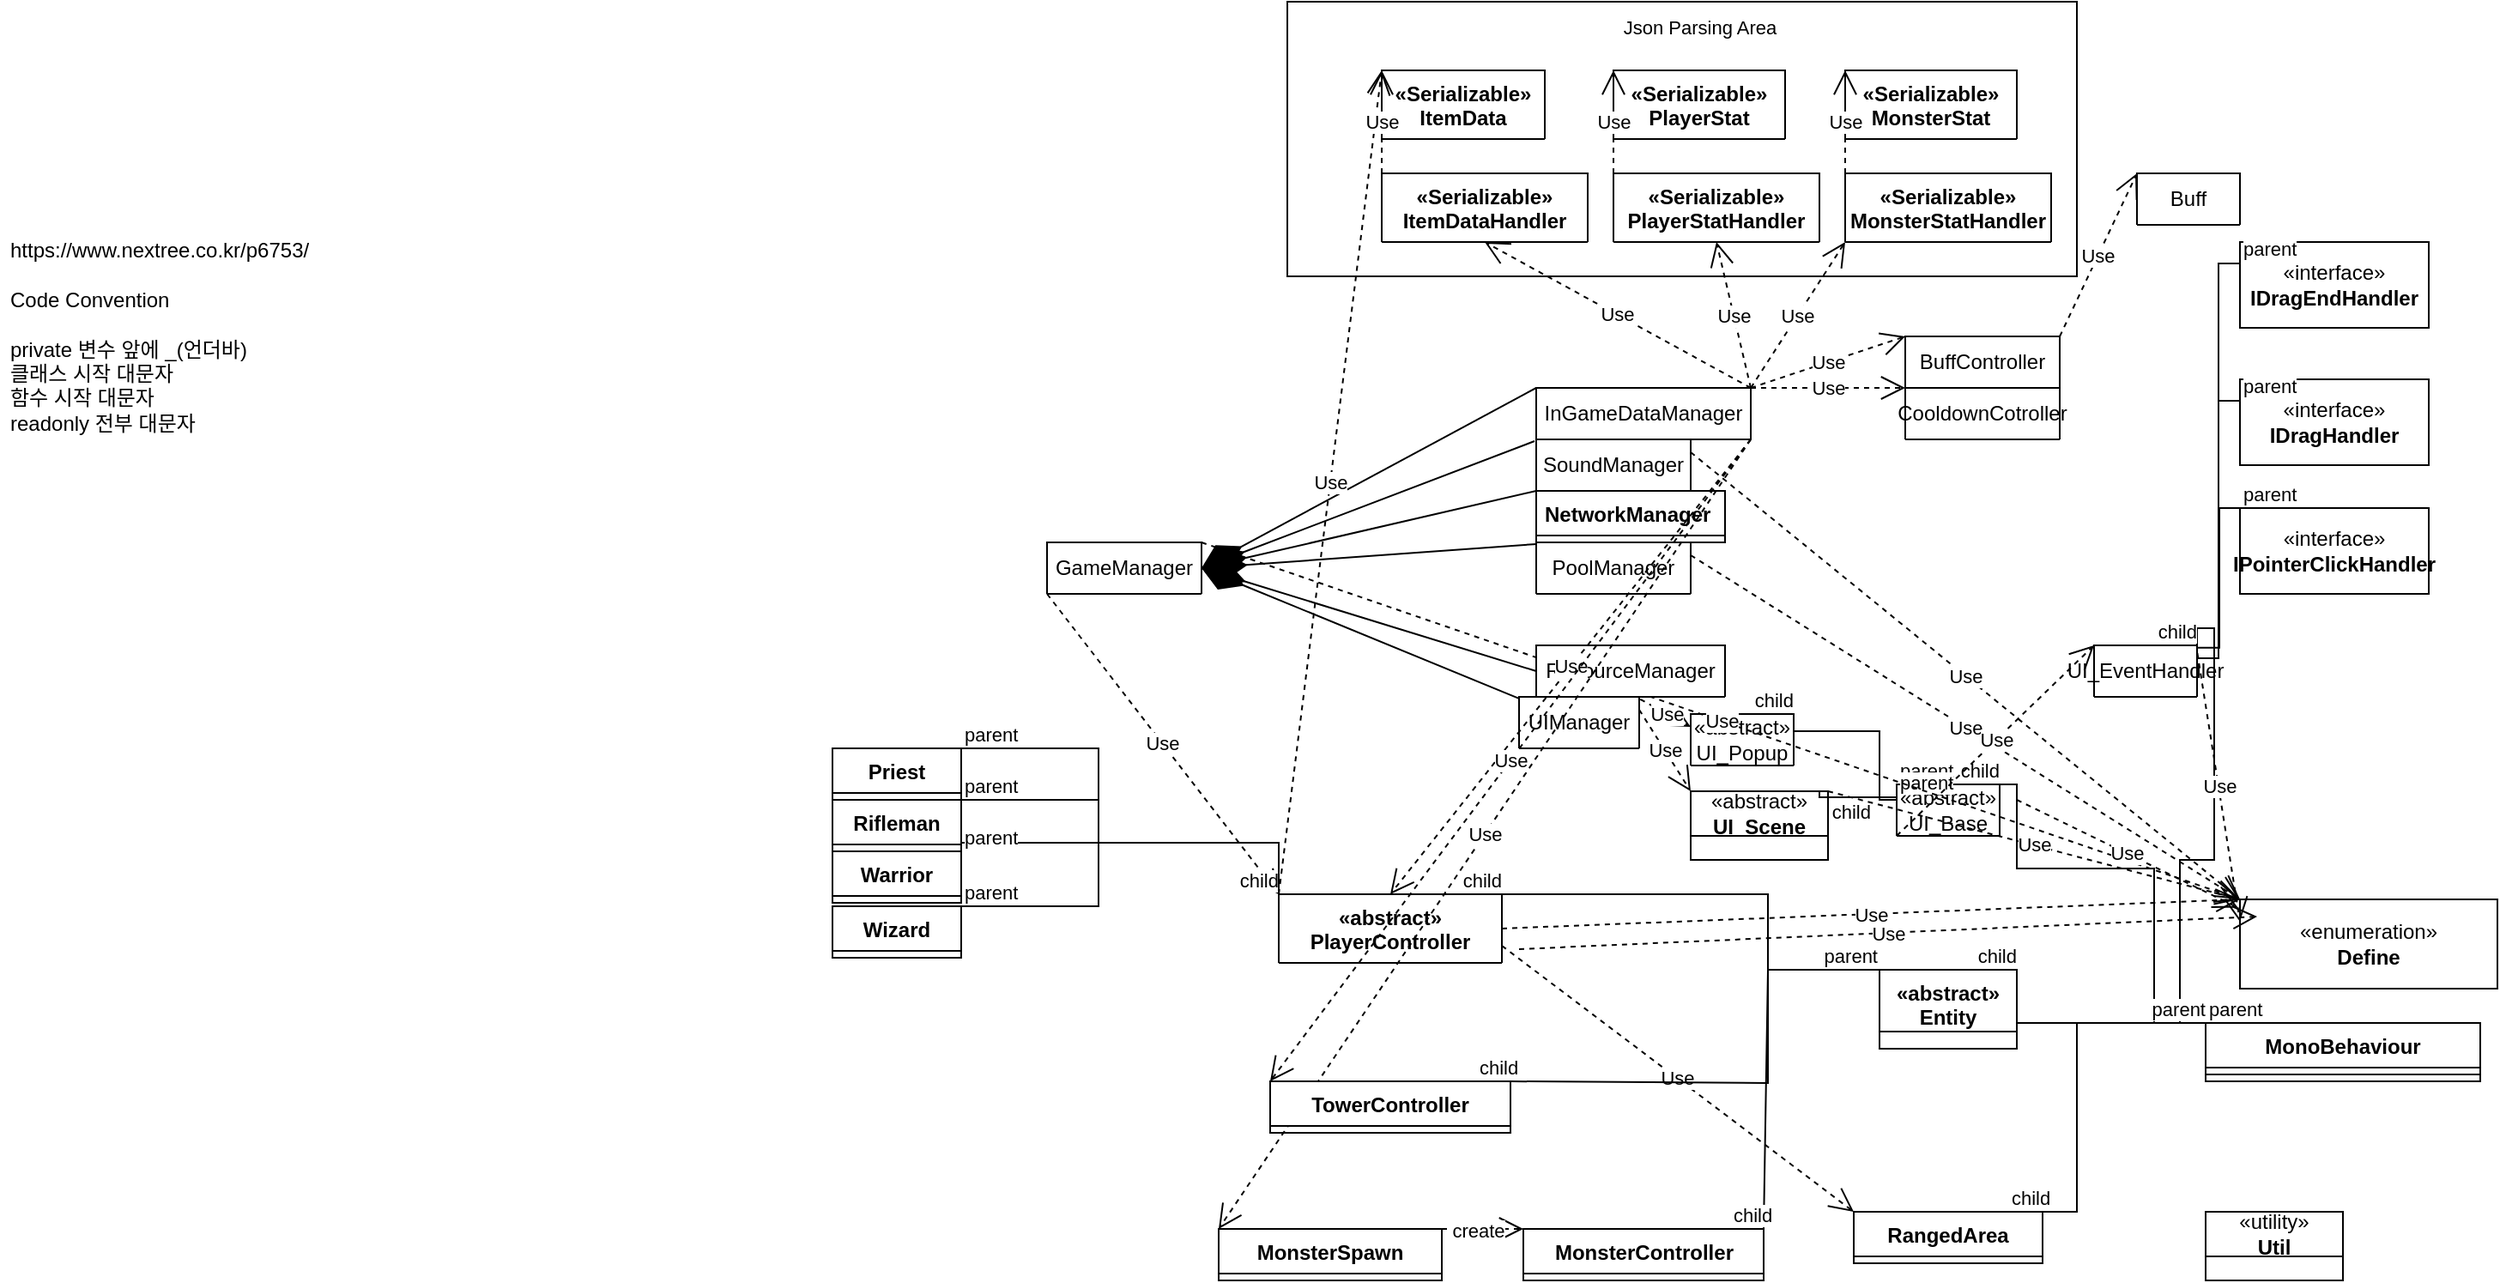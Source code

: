 <mxfile version="21.3.6" type="github" pages="4">
  <diagram id="C5RBs43oDa-KdzZeNtuy" name="클라이언트">
    <mxGraphModel dx="3294" dy="3200" grid="1" gridSize="10" guides="1" tooltips="1" connect="1" arrows="1" fold="1" page="1" pageScale="1" pageWidth="827" pageHeight="1169" math="0" shadow="0">
      <root>
        <mxCell id="WIyWlLk6GJQsqaUBKTNV-0" />
        <mxCell id="WIyWlLk6GJQsqaUBKTNV-1" parent="WIyWlLk6GJQsqaUBKTNV-0" />
        <mxCell id="AjsoQwPH_CQoehg5f4iF-142" value="" style="group" parent="WIyWlLk6GJQsqaUBKTNV-1" vertex="1" connectable="0">
          <mxGeometry x="-290" y="-2140" width="460" height="160" as="geometry" />
        </mxCell>
        <mxCell id="AjsoQwPH_CQoehg5f4iF-140" value="" style="rounded=0;html=1;fontFamily=Helvetica;fontSize=11;fontColor=default;" parent="AjsoQwPH_CQoehg5f4iF-142" vertex="1">
          <mxGeometry width="460" height="160" as="geometry" />
        </mxCell>
        <mxCell id="AjsoQwPH_CQoehg5f4iF-141" value="Json Parsing Area" style="text;html=1;align=center;verticalAlign=middle;resizable=0;points=[];autosize=1;strokeColor=none;fillColor=none;fontSize=11;fontFamily=Helvetica;fontColor=default;" parent="AjsoQwPH_CQoehg5f4iF-142" vertex="1">
          <mxGeometry x="185" width="110" height="30" as="geometry" />
        </mxCell>
        <mxCell id="rE5JiP9Toi9U2zVmqubW-0" value="GameManager" style="swimlane;fontStyle=0;childLayout=stackLayout;horizontal=1;startSize=30;horizontalStack=0;resizeParent=1;resizeParentMax=0;resizeLast=0;collapsible=1;marginBottom=0;whiteSpace=wrap;html=1;fontSize=12;" parent="WIyWlLk6GJQsqaUBKTNV-1" vertex="1" collapsed="1">
          <mxGeometry x="-430" y="-1825" width="90" height="30" as="geometry">
            <mxRectangle x="-827" y="-2030" width="452" height="363" as="alternateBounds" />
          </mxGeometry>
        </mxCell>
        <mxCell id="rE5JiP9Toi9U2zVmqubW-1" value="- _soundManager :&amp;nbsp;SoundManager" style="text;strokeColor=none;fillColor=none;align=left;verticalAlign=middle;spacingLeft=4;spacingRight=4;overflow=hidden;points=[[0,0.5],[1,0.5]];portConstraint=eastwest;rotatable=0;whiteSpace=wrap;html=1;" parent="rE5JiP9Toi9U2zVmqubW-0" vertex="1">
          <mxGeometry y="30" width="452" height="30" as="geometry" />
        </mxCell>
        <mxCell id="rE5JiP9Toi9U2zVmqubW-2" value="- _networkManager : NetworkManager&amp;nbsp;" style="text;strokeColor=none;fillColor=none;align=left;verticalAlign=middle;spacingLeft=4;spacingRight=4;overflow=hidden;points=[[0,0.5],[1,0.5]];portConstraint=eastwest;rotatable=0;whiteSpace=wrap;html=1;" parent="rE5JiP9Toi9U2zVmqubW-0" vertex="1">
          <mxGeometry y="60" width="452" height="30" as="geometry" />
        </mxCell>
        <mxCell id="rE5JiP9Toi9U2zVmqubW-3" value="- _poolManager : PoolManager&amp;nbsp;" style="text;strokeColor=none;fillColor=none;align=left;verticalAlign=middle;spacingLeft=4;spacingRight=4;overflow=hidden;points=[[0,0.5],[1,0.5]];portConstraint=eastwest;rotatable=0;whiteSpace=wrap;html=1;" parent="rE5JiP9Toi9U2zVmqubW-0" vertex="1">
          <mxGeometry y="90" width="452" height="30" as="geometry" />
        </mxCell>
        <mxCell id="rE5JiP9Toi9U2zVmqubW-4" value="- _inputManager :&amp;nbsp;InputManager" style="text;strokeColor=none;fillColor=none;align=left;verticalAlign=middle;spacingLeft=4;spacingRight=4;overflow=hidden;points=[[0,0.5],[1,0.5]];portConstraint=eastwest;rotatable=0;whiteSpace=wrap;html=1;" parent="rE5JiP9Toi9U2zVmqubW-0" vertex="1">
          <mxGeometry y="120" width="452" height="30" as="geometry" />
        </mxCell>
        <mxCell id="rE5JiP9Toi9U2zVmqubW-5" value="- _resourceManager: ResourceManager" style="text;strokeColor=none;fillColor=none;align=left;verticalAlign=middle;spacingLeft=4;spacingRight=4;overflow=hidden;points=[[0,0.5],[1,0.5]];portConstraint=eastwest;rotatable=0;whiteSpace=wrap;html=1;" parent="rE5JiP9Toi9U2zVmqubW-0" vertex="1">
          <mxGeometry y="150" width="452" height="30" as="geometry" />
        </mxCell>
        <mxCell id="rE5JiP9Toi9U2zVmqubW-6" value="- _uiManager :&amp;nbsp;UIManager" style="text;strokeColor=none;fillColor=none;align=left;verticalAlign=middle;spacingLeft=4;spacingRight=4;overflow=hidden;points=[[0,0.5],[1,0.5]];portConstraint=eastwest;rotatable=0;whiteSpace=wrap;html=1;" parent="rE5JiP9Toi9U2zVmqubW-0" vertex="1">
          <mxGeometry y="180" width="452" height="30" as="geometry" />
        </mxCell>
        <mxCell id="rE5JiP9Toi9U2zVmqubW-7" value="- _objManager" style="text;strokeColor=none;fillColor=none;align=left;verticalAlign=middle;spacingLeft=4;spacingRight=4;overflow=hidden;points=[[0,0.5],[1,0.5]];portConstraint=eastwest;rotatable=0;whiteSpace=wrap;html=1;" parent="rE5JiP9Toi9U2zVmqubW-0" vertex="1">
          <mxGeometry y="210" width="452" height="29" as="geometry" />
        </mxCell>
        <mxCell id="C5Y5EYnRltOP7-QY2ejh-6" value="" style="line;strokeWidth=1;fillColor=none;align=left;verticalAlign=middle;spacingTop=-1;spacingLeft=3;spacingRight=3;rotatable=0;labelPosition=right;points=[];portConstraint=eastwest;strokeColor=inherit;" vertex="1" parent="rE5JiP9Toi9U2zVmqubW-0">
          <mxGeometry y="239" width="452" height="8" as="geometry" />
        </mxCell>
        <mxCell id="C5Y5EYnRltOP7-QY2ejh-7" value="+ Init() : void {static}" style="text;strokeColor=none;fillColor=none;align=left;verticalAlign=middle;spacingLeft=4;spacingRight=4;overflow=hidden;points=[[0,0.5],[1,0.5]];portConstraint=eastwest;rotatable=0;whiteSpace=wrap;html=1;" vertex="1" parent="rE5JiP9Toi9U2zVmqubW-0">
          <mxGeometry y="247" width="452" height="29" as="geometry" />
        </mxCell>
        <mxCell id="C5Y5EYnRltOP7-QY2ejh-8" value="+ GameStart(Dictionary&amp;lt;int, Define.Charcter&amp;gt;) : void {static}" style="text;strokeColor=none;fillColor=none;align=left;verticalAlign=middle;spacingLeft=4;spacingRight=4;overflow=hidden;points=[[0,0.5],[1,0.5]];portConstraint=eastwest;rotatable=0;whiteSpace=wrap;html=1;" vertex="1" parent="rE5JiP9Toi9U2zVmqubW-0">
          <mxGeometry y="276" width="452" height="29" as="geometry" />
        </mxCell>
        <mxCell id="C5Y5EYnRltOP7-QY2ejh-11" value="+ GameOver(Define.State) : void {static}" style="text;strokeColor=none;fillColor=none;align=left;verticalAlign=middle;spacingLeft=4;spacingRight=4;overflow=hidden;points=[[0,0.5],[1,0.5]];portConstraint=eastwest;rotatable=0;whiteSpace=wrap;html=1;" vertex="1" parent="rE5JiP9Toi9U2zVmqubW-0">
          <mxGeometry y="305" width="452" height="29" as="geometry" />
        </mxCell>
        <mxCell id="C5Y5EYnRltOP7-QY2ejh-9" value="+ Clear() : void {static}" style="text;strokeColor=none;fillColor=none;align=left;verticalAlign=middle;spacingLeft=4;spacingRight=4;overflow=hidden;points=[[0,0.5],[1,0.5]];portConstraint=eastwest;rotatable=0;whiteSpace=wrap;html=1;" vertex="1" parent="rE5JiP9Toi9U2zVmqubW-0">
          <mxGeometry y="334" width="452" height="29" as="geometry" />
        </mxCell>
        <mxCell id="rE5JiP9Toi9U2zVmqubW-8" value="SoundManager" style="swimlane;fontStyle=0;childLayout=stackLayout;horizontal=1;startSize=30;horizontalStack=0;resizeParent=1;resizeParentMax=0;resizeLast=0;collapsible=1;marginBottom=0;whiteSpace=wrap;html=1;fontSize=12;" parent="WIyWlLk6GJQsqaUBKTNV-1" vertex="1" collapsed="1">
          <mxGeometry x="-145" y="-1885" width="90" height="30" as="geometry">
            <mxRectangle x="-145" y="-1885" width="330" height="250" as="alternateBounds" />
          </mxGeometry>
        </mxCell>
        <mxCell id="rE5JiP9Toi9U2zVmqubW-9" value="- AudioSource[] _audioSources&amp;nbsp;" style="text;strokeColor=none;fillColor=none;align=left;verticalAlign=middle;spacingLeft=4;spacingRight=4;overflow=hidden;points=[[0,0.5],[1,0.5]];portConstraint=eastwest;rotatable=0;whiteSpace=wrap;html=1;" parent="rE5JiP9Toi9U2zVmqubW-8" vertex="1">
          <mxGeometry y="30" width="330" height="30" as="geometry" />
        </mxCell>
        <mxCell id="rE5JiP9Toi9U2zVmqubW-10" value="- Dictionary&amp;lt;string, AudioClip&amp;gt; _audioClips&amp;nbsp;" style="text;strokeColor=none;fillColor=none;align=left;verticalAlign=middle;spacingLeft=4;spacingRight=4;overflow=hidden;points=[[0,0.5],[1,0.5]];portConstraint=eastwest;rotatable=0;whiteSpace=wrap;html=1;" parent="rE5JiP9Toi9U2zVmqubW-8" vertex="1">
          <mxGeometry y="60" width="330" height="30" as="geometry" />
        </mxCell>
        <mxCell id="rE5JiP9Toi9U2zVmqubW-11" value="+ Init() : void" style="text;strokeColor=none;fillColor=none;align=left;verticalAlign=middle;spacingLeft=4;spacingRight=4;overflow=hidden;points=[[0,0.5],[1,0.5]];portConstraint=eastwest;rotatable=0;whiteSpace=wrap;html=1;" parent="rE5JiP9Toi9U2zVmqubW-8" vertex="1">
          <mxGeometry y="90" width="330" height="40" as="geometry" />
        </mxCell>
        <mxCell id="rE5JiP9Toi9U2zVmqubW-12" value="" style="endArrow=none;html=1;rounded=0;exitX=0.009;exitY=-0.01;exitDx=0;exitDy=0;exitPerimeter=0;entryX=0.991;entryY=0.015;entryDx=0;entryDy=0;entryPerimeter=0;" parent="rE5JiP9Toi9U2zVmqubW-8" source="rE5JiP9Toi9U2zVmqubW-11" target="rE5JiP9Toi9U2zVmqubW-11" edge="1">
          <mxGeometry width="50" height="50" relative="1" as="geometry">
            <mxPoint x="110" y="60" as="sourcePoint" />
            <mxPoint x="226" y="120" as="targetPoint" />
            <Array as="points" />
          </mxGeometry>
        </mxCell>
        <mxCell id="rE5JiP9Toi9U2zVmqubW-13" value="+ Play(string, Define.Sound , float) :void&amp;nbsp;" style="text;strokeColor=none;fillColor=none;align=left;verticalAlign=middle;spacingLeft=4;spacingRight=4;overflow=hidden;points=[[0,0.5],[1,0.5]];portConstraint=eastwest;rotatable=0;whiteSpace=wrap;html=1;" parent="rE5JiP9Toi9U2zVmqubW-8" vertex="1">
          <mxGeometry y="130" width="330" height="40" as="geometry" />
        </mxCell>
        <mxCell id="rE5JiP9Toi9U2zVmqubW-14" value="+ Play(AudioClip, Define.Sound type, float) : void&amp;nbsp;" style="text;strokeColor=none;fillColor=none;align=left;verticalAlign=middle;spacingLeft=4;spacingRight=4;overflow=hidden;points=[[0,0.5],[1,0.5]];portConstraint=eastwest;rotatable=0;whiteSpace=wrap;html=1;" parent="rE5JiP9Toi9U2zVmqubW-8" vertex="1">
          <mxGeometry y="170" width="330" height="40" as="geometry" />
        </mxCell>
        <mxCell id="rE5JiP9Toi9U2zVmqubW-15" value="- GetOrAddAudioClip(string, Define.Sound) : AudioClip&amp;nbsp;" style="text;strokeColor=none;fillColor=none;align=left;verticalAlign=middle;spacingLeft=4;spacingRight=4;overflow=hidden;points=[[0,0.5],[1,0.5]];portConstraint=eastwest;rotatable=0;whiteSpace=wrap;html=1;" parent="rE5JiP9Toi9U2zVmqubW-8" vertex="1">
          <mxGeometry y="210" width="330" height="40" as="geometry" />
        </mxCell>
        <mxCell id="rE5JiP9Toi9U2zVmqubW-16" value="InGameDataManager" style="swimlane;fontStyle=0;childLayout=stackLayout;horizontal=1;startSize=30;horizontalStack=0;resizeParent=1;resizeParentMax=0;resizeLast=0;collapsible=1;marginBottom=0;whiteSpace=wrap;html=1;fontSize=12;" parent="WIyWlLk6GJQsqaUBKTNV-1" vertex="1" collapsed="1">
          <mxGeometry x="-145" y="-1915" width="125" height="30" as="geometry">
            <mxRectangle x="-145" y="-1915" width="370" height="350" as="alternateBounds" />
          </mxGeometry>
        </mxCell>
        <mxCell id="rE5JiP9Toi9U2zVmqubW-17" value="&lt;div&gt;- _money : int&lt;/div&gt;" style="text;strokeColor=none;fillColor=none;align=left;verticalAlign=middle;spacingLeft=4;spacingRight=4;overflow=hidden;points=[[0,0.5],[1,0.5]];portConstraint=eastwest;rotatable=0;whiteSpace=wrap;html=1;" parent="rE5JiP9Toi9U2zVmqubW-16" vertex="1">
          <mxGeometry y="30" width="370" height="20" as="geometry" />
        </mxCell>
        <mxCell id="AjsoQwPH_CQoehg5f4iF-43" value="&lt;div&gt;- _score : int&lt;/div&gt;" style="text;strokeColor=none;fillColor=none;align=left;verticalAlign=middle;spacingLeft=4;spacingRight=4;overflow=hidden;points=[[0,0.5],[1,0.5]];portConstraint=eastwest;rotatable=0;whiteSpace=wrap;html=1;" parent="rE5JiP9Toi9U2zVmqubW-16" vertex="1">
          <mxGeometry y="50" width="370" height="20" as="geometry" />
        </mxCell>
        <mxCell id="rE5JiP9Toi9U2zVmqubW-18" value="&lt;div&gt;- _itemDatas : ItemDataHandler&lt;/div&gt;" style="text;strokeColor=none;fillColor=none;align=left;verticalAlign=middle;spacingLeft=4;spacingRight=4;overflow=hidden;points=[[0,0.5],[1,0.5]];portConstraint=eastwest;rotatable=0;whiteSpace=wrap;html=1;" parent="rE5JiP9Toi9U2zVmqubW-16" vertex="1">
          <mxGeometry y="70" width="370" height="20" as="geometry" />
        </mxCell>
        <mxCell id="AjsoQwPH_CQoehg5f4iF-45" value="&lt;div&gt;- _myInventory : List&amp;lt;ItemData&amp;gt;&lt;/div&gt;" style="text;strokeColor=none;fillColor=none;align=left;verticalAlign=middle;spacingLeft=4;spacingRight=4;overflow=hidden;points=[[0,0.5],[1,0.5]];portConstraint=eastwest;rotatable=0;whiteSpace=wrap;html=1;" parent="rE5JiP9Toi9U2zVmqubW-16" vertex="1">
          <mxGeometry y="90" width="370" height="20" as="geometry" />
        </mxCell>
        <mxCell id="AjsoQwPH_CQoehg5f4iF-49" value="&lt;div&gt;+ Cooldown : CooldownController&lt;/div&gt;" style="text;strokeColor=none;fillColor=none;align=left;verticalAlign=middle;spacingLeft=4;spacingRight=4;overflow=hidden;points=[[0,0.5],[1,0.5]];portConstraint=eastwest;rotatable=0;whiteSpace=wrap;html=1;" parent="rE5JiP9Toi9U2zVmqubW-16" vertex="1">
          <mxGeometry y="110" width="370" height="20" as="geometry" />
        </mxCell>
        <mxCell id="AjsoQwPH_CQoehg5f4iF-48" value="&lt;div&gt;+ PlayerStats : PlayerStatHandler&lt;/div&gt;" style="text;strokeColor=none;fillColor=none;align=left;verticalAlign=middle;spacingLeft=4;spacingRight=4;overflow=hidden;points=[[0,0.5],[1,0.5]];portConstraint=eastwest;rotatable=0;whiteSpace=wrap;html=1;" parent="rE5JiP9Toi9U2zVmqubW-16" vertex="1">
          <mxGeometry y="130" width="370" height="20" as="geometry" />
        </mxCell>
        <mxCell id="AjsoQwPH_CQoehg5f4iF-54" value="- _playerControllers : List&amp;lt;PlayerController&amp;gt;" style="text;strokeColor=none;fillColor=none;align=left;verticalAlign=middle;spacingLeft=4;spacingRight=4;overflow=hidden;points=[[0,0.5],[1,0.5]];portConstraint=eastwest;rotatable=0;whiteSpace=wrap;html=1;" parent="rE5JiP9Toi9U2zVmqubW-16" vertex="1">
          <mxGeometry y="150" width="370" height="20" as="geometry" />
        </mxCell>
        <mxCell id="AjsoQwPH_CQoehg5f4iF-52" value="&lt;div&gt;+ MyPlayer : PlayerController&lt;/div&gt;" style="text;strokeColor=none;fillColor=none;align=left;verticalAlign=middle;spacingLeft=4;spacingRight=4;overflow=hidden;points=[[0,0.5],[1,0.5]];portConstraint=eastwest;rotatable=0;whiteSpace=wrap;html=1;" parent="rE5JiP9Toi9U2zVmqubW-16" vertex="1">
          <mxGeometry y="170" width="370" height="20" as="geometry" />
        </mxCell>
        <mxCell id="AjsoQwPH_CQoehg5f4iF-55" value="&lt;div&gt;+ Buff : BuffControlller&lt;/div&gt;" style="text;strokeColor=none;fillColor=none;align=left;verticalAlign=middle;spacingLeft=4;spacingRight=4;overflow=hidden;points=[[0,0.5],[1,0.5]];portConstraint=eastwest;rotatable=0;whiteSpace=wrap;html=1;" parent="rE5JiP9Toi9U2zVmqubW-16" vertex="1">
          <mxGeometry y="190" width="370" height="20" as="geometry" />
        </mxCell>
        <mxCell id="AjsoQwPH_CQoehg5f4iF-56" value="&lt;div&gt;+ MonsterStats : MonsterStatHandler&lt;/div&gt;" style="text;strokeColor=none;fillColor=none;align=left;verticalAlign=middle;spacingLeft=4;spacingRight=4;overflow=hidden;points=[[0,0.5],[1,0.5]];portConstraint=eastwest;rotatable=0;whiteSpace=wrap;html=1;" parent="rE5JiP9Toi9U2zVmqubW-16" vertex="1">
          <mxGeometry y="210" width="370" height="20" as="geometry" />
        </mxCell>
        <mxCell id="AjsoQwPH_CQoehg5f4iF-57" value="&lt;div&gt;+ MonsterSpawn : MonsterSpawn&lt;/div&gt;" style="text;strokeColor=none;fillColor=none;align=left;verticalAlign=middle;spacingLeft=4;spacingRight=4;overflow=hidden;points=[[0,0.5],[1,0.5]];portConstraint=eastwest;rotatable=0;whiteSpace=wrap;html=1;" parent="rE5JiP9Toi9U2zVmqubW-16" vertex="1">
          <mxGeometry y="230" width="370" height="20" as="geometry" />
        </mxCell>
        <mxCell id="AjsoQwPH_CQoehg5f4iF-58" value="&lt;div&gt;+ Tower : TowerController&lt;/div&gt;" style="text;strokeColor=none;fillColor=none;align=left;verticalAlign=middle;spacingLeft=4;spacingRight=4;overflow=hidden;points=[[0,0.5],[1,0.5]];portConstraint=eastwest;rotatable=0;whiteSpace=wrap;html=1;" parent="rE5JiP9Toi9U2zVmqubW-16" vertex="1">
          <mxGeometry y="250" width="370" height="20" as="geometry" />
        </mxCell>
        <mxCell id="AjsoQwPH_CQoehg5f4iF-51" value="&lt;div&gt;- _state : Define.State&lt;/div&gt;" style="text;strokeColor=none;fillColor=none;align=left;verticalAlign=middle;spacingLeft=4;spacingRight=4;overflow=hidden;points=[[0,0.5],[1,0.5]];portConstraint=eastwest;rotatable=0;whiteSpace=wrap;html=1;" parent="rE5JiP9Toi9U2zVmqubW-16" vertex="1">
          <mxGeometry y="270" width="370" height="20" as="geometry" />
        </mxCell>
        <mxCell id="AjsoQwPH_CQoehg5f4iF-47" value="&lt;div&gt;+ init : void&lt;/div&gt;" style="text;strokeColor=none;fillColor=none;align=left;verticalAlign=middle;spacingLeft=4;spacingRight=4;overflow=hidden;points=[[0,0.5],[1,0.5]];portConstraint=eastwest;rotatable=0;whiteSpace=wrap;html=1;" parent="rE5JiP9Toi9U2zVmqubW-16" vertex="1">
          <mxGeometry y="290" width="370" height="20" as="geometry" />
        </mxCell>
        <mxCell id="rE5JiP9Toi9U2zVmqubW-20" value="" style="endArrow=none;html=1;rounded=0;exitX=-0.003;exitY=0;exitDx=0;exitDy=0;exitPerimeter=0;entryX=1.003;entryY=0;entryDx=0;entryDy=0;entryPerimeter=0;" parent="rE5JiP9Toi9U2zVmqubW-16" source="AjsoQwPH_CQoehg5f4iF-47" target="AjsoQwPH_CQoehg5f4iF-47" edge="1">
          <mxGeometry width="50" height="50" relative="1" as="geometry">
            <mxPoint x="-8.527e-14" y="230" as="sourcePoint" />
            <mxPoint x="363.34" y="231" as="targetPoint" />
            <Array as="points" />
          </mxGeometry>
        </mxCell>
        <mxCell id="AjsoQwPH_CQoehg5f4iF-59" value="Text" style="edgeLabel;html=1;align=center;verticalAlign=middle;resizable=0;points=[];fontSize=11;fontFamily=Helvetica;fontColor=default;" parent="rE5JiP9Toi9U2zVmqubW-20" vertex="1" connectable="0">
          <mxGeometry x="-0.72" y="-5" relative="1" as="geometry">
            <mxPoint as="offset" />
          </mxGeometry>
        </mxCell>
        <mxCell id="AjsoQwPH_CQoehg5f4iF-60" value="&lt;div&gt;+ GameStart : void&lt;/div&gt;" style="text;strokeColor=none;fillColor=none;align=left;verticalAlign=middle;spacingLeft=4;spacingRight=4;overflow=hidden;points=[[0,0.5],[1,0.5]];portConstraint=eastwest;rotatable=0;whiteSpace=wrap;html=1;" parent="rE5JiP9Toi9U2zVmqubW-16" vertex="1">
          <mxGeometry y="310" width="370" height="20" as="geometry" />
        </mxCell>
        <mxCell id="AjsoQwPH_CQoehg5f4iF-61" value="&lt;div&gt;+ Clear : void&lt;/div&gt;" style="text;strokeColor=none;fillColor=none;align=left;verticalAlign=middle;spacingLeft=4;spacingRight=4;overflow=hidden;points=[[0,0.5],[1,0.5]];portConstraint=eastwest;rotatable=0;whiteSpace=wrap;html=1;" parent="rE5JiP9Toi9U2zVmqubW-16" vertex="1">
          <mxGeometry y="330" width="370" height="20" as="geometry" />
        </mxCell>
        <mxCell id="rE5JiP9Toi9U2zVmqubW-23" value="UIManager" style="swimlane;fontStyle=0;childLayout=stackLayout;horizontal=1;startSize=30;horizontalStack=0;resizeParent=1;resizeParentMax=0;resizeLast=0;collapsible=1;marginBottom=0;whiteSpace=wrap;html=1;fontSize=12;" parent="WIyWlLk6GJQsqaUBKTNV-1" vertex="1" collapsed="1">
          <mxGeometry x="-155" y="-1735" width="70" height="30" as="geometry">
            <mxRectangle x="310" y="-2268" width="530" height="490" as="alternateBounds" />
          </mxGeometry>
        </mxCell>
        <mxCell id="rE5JiP9Toi9U2zVmqubW-24" value="&lt;div&gt;&lt;/div&gt;- popupStack : Stack&amp;lt;UI_Popup&amp;gt;" style="text;strokeColor=none;fillColor=none;align=left;verticalAlign=middle;spacingLeft=4;spacingRight=4;overflow=hidden;points=[[0,0.5],[1,0.5]];portConstraint=eastwest;rotatable=0;whiteSpace=wrap;html=1;" parent="rE5JiP9Toi9U2zVmqubW-23" vertex="1">
          <mxGeometry y="30" width="530" height="30" as="geometry" />
        </mxCell>
        <mxCell id="rE5JiP9Toi9U2zVmqubW-25" value="-&amp;nbsp;_sceneUI : UI_Scene" style="text;strokeColor=none;fillColor=none;align=left;verticalAlign=middle;spacingLeft=4;spacingRight=4;overflow=hidden;points=[[0,0.5],[1,0.5]];portConstraint=eastwest;rotatable=0;whiteSpace=wrap;html=1;" parent="rE5JiP9Toi9U2zVmqubW-23" vertex="1">
          <mxGeometry y="60" width="530" height="30" as="geometry" />
        </mxCell>
        <mxCell id="rE5JiP9Toi9U2zVmqubW-26" value="" style="endArrow=none;html=1;rounded=0;exitX=0.009;exitY=-0.01;exitDx=0;exitDy=0;exitPerimeter=0;entryX=0.991;entryY=0.015;entryDx=0;entryDy=0;entryPerimeter=0;" parent="rE5JiP9Toi9U2zVmqubW-23" source="rE5JiP9Toi9U2zVmqubW-27" target="rE5JiP9Toi9U2zVmqubW-27" edge="1">
          <mxGeometry width="50" height="50" relative="1" as="geometry">
            <mxPoint x="110" y="60" as="sourcePoint" />
            <mxPoint x="226" y="120" as="targetPoint" />
            <Array as="points" />
          </mxGeometry>
        </mxCell>
        <mxCell id="rE5JiP9Toi9U2zVmqubW-27" value="+ Root() : GameObject&amp;nbsp;" style="text;strokeColor=none;fillColor=none;align=left;verticalAlign=middle;spacingLeft=4;spacingRight=4;overflow=hidden;points=[[0,0.5],[1,0.5]];portConstraint=eastwest;rotatable=0;whiteSpace=wrap;html=1;" parent="rE5JiP9Toi9U2zVmqubW-23" vertex="1">
          <mxGeometry y="90" width="530" height="40" as="geometry" />
        </mxCell>
        <mxCell id="rE5JiP9Toi9U2zVmqubW-28" value="+ SetCanvas(GameObject, bool) : void&amp;nbsp;" style="text;strokeColor=none;fillColor=none;align=left;verticalAlign=middle;spacingLeft=4;spacingRight=4;overflow=hidden;points=[[0,0.5],[1,0.5]];portConstraint=eastwest;rotatable=0;whiteSpace=wrap;html=1;" parent="rE5JiP9Toi9U2zVmqubW-23" vertex="1">
          <mxGeometry y="130" width="530" height="40" as="geometry" />
        </mxCell>
        <mxCell id="rE5JiP9Toi9U2zVmqubW-29" value="&lt;div&gt;+ MakeWorldSpaceUI&amp;lt;T&amp;gt;(Transform, string) : T&lt;/div&gt;&lt;div&gt; &lt;/div&gt;" style="text;strokeColor=none;fillColor=none;align=left;verticalAlign=middle;spacingLeft=4;spacingRight=4;overflow=hidden;points=[[0,0.5],[1,0.5]];portConstraint=eastwest;rotatable=0;whiteSpace=wrap;html=1;" parent="rE5JiP9Toi9U2zVmqubW-23" vertex="1">
          <mxGeometry y="170" width="530" height="40" as="geometry" />
        </mxCell>
        <mxCell id="rE5JiP9Toi9U2zVmqubW-30" value="&lt;div&gt;+ MakeSubItem&amp;lt;T&amp;gt;(Transform, string name) : T&lt;/div&gt;&lt;div&gt; &lt;/div&gt;" style="text;strokeColor=none;fillColor=none;align=left;verticalAlign=middle;spacingLeft=4;spacingRight=4;overflow=hidden;points=[[0,0.5],[1,0.5]];portConstraint=eastwest;rotatable=0;whiteSpace=wrap;html=1;" parent="rE5JiP9Toi9U2zVmqubW-23" vertex="1">
          <mxGeometry y="210" width="530" height="40" as="geometry" />
        </mxCell>
        <mxCell id="rE5JiP9Toi9U2zVmqubW-31" value="&lt;div&gt;+ ShowSceneUI&amp;lt;T&amp;gt;(string) : T&lt;/div&gt;&lt;div&gt; &lt;/div&gt;" style="text;strokeColor=none;fillColor=none;align=left;verticalAlign=middle;spacingLeft=4;spacingRight=4;overflow=hidden;points=[[0,0.5],[1,0.5]];portConstraint=eastwest;rotatable=0;whiteSpace=wrap;html=1;" parent="rE5JiP9Toi9U2zVmqubW-23" vertex="1">
          <mxGeometry y="250" width="530" height="40" as="geometry" />
        </mxCell>
        <mxCell id="rE5JiP9Toi9U2zVmqubW-32" value="&lt;div&gt;+ ShowPopupUI&amp;lt;T&amp;gt;(string) :T&lt;/div&gt;&lt;div&gt; &lt;/div&gt;" style="text;strokeColor=none;fillColor=none;align=left;verticalAlign=middle;spacingLeft=4;spacingRight=4;overflow=hidden;points=[[0,0.5],[1,0.5]];portConstraint=eastwest;rotatable=0;whiteSpace=wrap;html=1;" parent="rE5JiP9Toi9U2zVmqubW-23" vertex="1">
          <mxGeometry y="290" width="530" height="40" as="geometry" />
        </mxCell>
        <mxCell id="rE5JiP9Toi9U2zVmqubW-33" value="&lt;div&gt;+ ClosePopupUI(UI_Popup) : void&lt;/div&gt;&lt;div&gt; &lt;/div&gt;" style="text;strokeColor=none;fillColor=none;align=left;verticalAlign=middle;spacingLeft=4;spacingRight=4;overflow=hidden;points=[[0,0.5],[1,0.5]];portConstraint=eastwest;rotatable=0;whiteSpace=wrap;html=1;" parent="rE5JiP9Toi9U2zVmqubW-23" vertex="1">
          <mxGeometry y="330" width="530" height="40" as="geometry" />
        </mxCell>
        <mxCell id="rE5JiP9Toi9U2zVmqubW-34" value="&lt;div&gt;+ ClosePopupUI() : void&lt;/div&gt;&lt;div&gt; &lt;/div&gt;" style="text;strokeColor=none;fillColor=none;align=left;verticalAlign=middle;spacingLeft=4;spacingRight=4;overflow=hidden;points=[[0,0.5],[1,0.5]];portConstraint=eastwest;rotatable=0;whiteSpace=wrap;html=1;" parent="rE5JiP9Toi9U2zVmqubW-23" vertex="1">
          <mxGeometry y="370" width="530" height="40" as="geometry" />
        </mxCell>
        <mxCell id="rE5JiP9Toi9U2zVmqubW-35" value="&lt;div&gt;+ CloseAllPopupUI() : void&lt;/div&gt;&lt;div&gt; &lt;/div&gt;" style="text;strokeColor=none;fillColor=none;align=left;verticalAlign=middle;spacingLeft=4;spacingRight=4;overflow=hidden;points=[[0,0.5],[1,0.5]];portConstraint=eastwest;rotatable=0;whiteSpace=wrap;html=1;" parent="rE5JiP9Toi9U2zVmqubW-23" vertex="1">
          <mxGeometry y="410" width="530" height="40" as="geometry" />
        </mxCell>
        <mxCell id="rE5JiP9Toi9U2zVmqubW-36" value="&lt;div&gt;+ Clear() :void&lt;/div&gt;&lt;div&gt; &lt;/div&gt;" style="text;strokeColor=none;fillColor=none;align=left;verticalAlign=middle;spacingLeft=4;spacingRight=4;overflow=hidden;points=[[0,0.5],[1,0.5]];portConstraint=eastwest;rotatable=0;whiteSpace=wrap;html=1;" parent="rE5JiP9Toi9U2zVmqubW-23" vertex="1">
          <mxGeometry y="450" width="530" height="40" as="geometry" />
        </mxCell>
        <mxCell id="rE5JiP9Toi9U2zVmqubW-37" value="PoolManager" style="swimlane;fontStyle=0;childLayout=stackLayout;horizontal=1;startSize=30;horizontalStack=0;resizeParent=1;resizeParentMax=0;resizeLast=0;collapsible=1;marginBottom=0;whiteSpace=wrap;html=1;fontSize=12;" parent="WIyWlLk6GJQsqaUBKTNV-1" vertex="1" collapsed="1">
          <mxGeometry x="-145" y="-1825" width="90" height="30" as="geometry">
            <mxRectangle x="-145" y="-1825" width="370" height="250" as="alternateBounds" />
          </mxGeometry>
        </mxCell>
        <mxCell id="rE5JiP9Toi9U2zVmqubW-38" value="- poolStack : Stack&amp;lt;MonsterController&amp;gt;&lt;div&gt;&lt;/div&gt;" style="text;strokeColor=none;fillColor=none;align=left;verticalAlign=middle;spacingLeft=4;spacingRight=4;overflow=hidden;points=[[0,0.5],[1,0.5]];portConstraint=eastwest;rotatable=0;whiteSpace=wrap;html=1;" parent="rE5JiP9Toi9U2zVmqubW-37" vertex="1">
          <mxGeometry y="30" width="370" height="30" as="geometry" />
        </mxCell>
        <mxCell id="rE5JiP9Toi9U2zVmqubW-39" value="- _root : Transform&lt;div&gt;&lt;/div&gt;" style="text;strokeColor=none;fillColor=none;align=left;verticalAlign=middle;spacingLeft=4;spacingRight=4;overflow=hidden;points=[[0,0.5],[1,0.5]];portConstraint=eastwest;rotatable=0;whiteSpace=wrap;html=1;" parent="rE5JiP9Toi9U2zVmqubW-37" vertex="1">
          <mxGeometry y="60" width="370" height="30" as="geometry" />
        </mxCell>
        <mxCell id="rE5JiP9Toi9U2zVmqubW-40" value="+ init() : void" style="text;strokeColor=none;fillColor=none;align=left;verticalAlign=middle;spacingLeft=4;spacingRight=4;overflow=hidden;points=[[0,0.5],[1,0.5]];portConstraint=eastwest;rotatable=0;whiteSpace=wrap;html=1;" parent="rE5JiP9Toi9U2zVmqubW-37" vertex="1">
          <mxGeometry y="90" width="370" height="40" as="geometry" />
        </mxCell>
        <mxCell id="rE5JiP9Toi9U2zVmqubW-41" value="" style="endArrow=none;html=1;rounded=0;exitX=0.009;exitY=-0.01;exitDx=0;exitDy=0;exitPerimeter=0;entryX=0.991;entryY=0.015;entryDx=0;entryDy=0;entryPerimeter=0;" parent="rE5JiP9Toi9U2zVmqubW-37" source="rE5JiP9Toi9U2zVmqubW-40" target="rE5JiP9Toi9U2zVmqubW-40" edge="1">
          <mxGeometry width="50" height="50" relative="1" as="geometry">
            <mxPoint x="110" y="60" as="sourcePoint" />
            <mxPoint x="226" y="120" as="targetPoint" />
            <Array as="points" />
          </mxGeometry>
        </mxCell>
        <mxCell id="rE5JiP9Toi9U2zVmqubW-42" value="- Create() : MonsterController" style="text;strokeColor=none;fillColor=none;align=left;verticalAlign=middle;spacingLeft=4;spacingRight=4;overflow=hidden;points=[[0,0.5],[1,0.5]];portConstraint=eastwest;rotatable=0;whiteSpace=wrap;html=1;" parent="rE5JiP9Toi9U2zVmqubW-37" vertex="1">
          <mxGeometry y="130" width="370" height="40" as="geometry" />
        </mxCell>
        <mxCell id="rE5JiP9Toi9U2zVmqubW-43" value="+ Push(Poolable) : void" style="text;strokeColor=none;fillColor=none;align=left;verticalAlign=middle;spacingLeft=4;spacingRight=4;overflow=hidden;points=[[0,0.5],[1,0.5]];portConstraint=eastwest;rotatable=0;whiteSpace=wrap;html=1;" parent="rE5JiP9Toi9U2zVmqubW-37" vertex="1">
          <mxGeometry y="170" width="370" height="40" as="geometry" />
        </mxCell>
        <mxCell id="rE5JiP9Toi9U2zVmqubW-44" value="+ Pop(Transform) : MonsterController" style="text;strokeColor=none;fillColor=none;align=left;verticalAlign=middle;spacingLeft=4;spacingRight=4;overflow=hidden;points=[[0,0.5],[1,0.5]];portConstraint=eastwest;rotatable=0;whiteSpace=wrap;html=1;" parent="rE5JiP9Toi9U2zVmqubW-37" vertex="1">
          <mxGeometry y="210" width="370" height="40" as="geometry" />
        </mxCell>
        <mxCell id="rE5JiP9Toi9U2zVmqubW-51" value="https://www.nextree.co.kr/p6753/&lt;br&gt;&lt;br&gt;Code Convention&amp;nbsp;&lt;br&gt;&lt;br&gt;private 변수 앞에 _(언더바)&lt;br&gt;클래스 시작 대문자&lt;br&gt;함수 시작 대문자&lt;br&gt;readonly 전부 대문자&amp;nbsp;&lt;br&gt;" style="text;strokeColor=none;fillColor=none;align=left;verticalAlign=middle;spacingLeft=4;spacingRight=4;overflow=hidden;points=[[0,0.5],[1,0.5]];portConstraint=eastwest;rotatable=0;whiteSpace=wrap;html=1;" parent="WIyWlLk6GJQsqaUBKTNV-1" vertex="1">
          <mxGeometry x="-1040" y="-2005" width="200" height="120" as="geometry" />
        </mxCell>
        <mxCell id="rE5JiP9Toi9U2zVmqubW-52" value="" style="endArrow=diamondThin;endFill=1;endSize=24;html=1;rounded=0;entryX=1;entryY=0.5;entryDx=0;entryDy=0;exitX=-0.011;exitY=0.034;exitDx=0;exitDy=0;exitPerimeter=0;" parent="WIyWlLk6GJQsqaUBKTNV-1" source="rE5JiP9Toi9U2zVmqubW-8" target="rE5JiP9Toi9U2zVmqubW-1" edge="1">
          <mxGeometry width="160" relative="1" as="geometry">
            <mxPoint x="105" y="-1585" as="sourcePoint" />
            <mxPoint x="265" y="-1585" as="targetPoint" />
          </mxGeometry>
        </mxCell>
        <mxCell id="rE5JiP9Toi9U2zVmqubW-53" value="" style="endArrow=diamondThin;endFill=1;endSize=24;html=1;rounded=0;entryX=1;entryY=0.5;entryDx=0;entryDy=0;exitX=0;exitY=0;exitDx=0;exitDy=0;" parent="WIyWlLk6GJQsqaUBKTNV-1" source="rE5JiP9Toi9U2zVmqubW-16" target="rE5JiP9Toi9U2zVmqubW-4" edge="1">
          <mxGeometry width="160" relative="1" as="geometry">
            <mxPoint x="151" y="-1776" as="sourcePoint" />
            <mxPoint x="25" y="-1610" as="targetPoint" />
          </mxGeometry>
        </mxCell>
        <mxCell id="rE5JiP9Toi9U2zVmqubW-54" value="" style="endArrow=diamondThin;endFill=1;endSize=24;html=1;rounded=0;entryX=1;entryY=0.5;entryDx=0;entryDy=0;exitX=-0.001;exitY=0.031;exitDx=0;exitDy=0;exitPerimeter=0;" parent="WIyWlLk6GJQsqaUBKTNV-1" source="rE5JiP9Toi9U2zVmqubW-23" target="rE5JiP9Toi9U2zVmqubW-6" edge="1">
          <mxGeometry width="160" relative="1" as="geometry">
            <mxPoint x="135" y="-1455" as="sourcePoint" />
            <mxPoint x="35" y="-1600" as="targetPoint" />
          </mxGeometry>
        </mxCell>
        <mxCell id="rE5JiP9Toi9U2zVmqubW-55" value="«abstract»&lt;br&gt;UI_Popup" style="swimlane;fontStyle=0;childLayout=stackLayout;horizontal=1;startSize=30;horizontalStack=0;resizeParent=1;resizeParentMax=0;resizeLast=0;collapsible=1;marginBottom=0;whiteSpace=wrap;html=1;fontSize=12;" parent="WIyWlLk6GJQsqaUBKTNV-1" vertex="1" collapsed="1">
          <mxGeometry x="-55" y="-1725" width="60" height="30" as="geometry">
            <mxRectangle x="930" y="-2150" width="530" height="490" as="alternateBounds" />
          </mxGeometry>
        </mxCell>
        <mxCell id="rE5JiP9Toi9U2zVmqubW-56" value="&lt;div&gt;&lt;/div&gt;- popupStack : Stack&amp;lt;UI_Popup&amp;gt;" style="text;strokeColor=none;fillColor=none;align=left;verticalAlign=middle;spacingLeft=4;spacingRight=4;overflow=hidden;points=[[0,0.5],[1,0.5]];portConstraint=eastwest;rotatable=0;whiteSpace=wrap;html=1;" parent="rE5JiP9Toi9U2zVmqubW-55" vertex="1">
          <mxGeometry y="30" width="530" height="30" as="geometry" />
        </mxCell>
        <mxCell id="rE5JiP9Toi9U2zVmqubW-57" value="-&amp;nbsp;_sceneUI : UI_Scene" style="text;strokeColor=none;fillColor=none;align=left;verticalAlign=middle;spacingLeft=4;spacingRight=4;overflow=hidden;points=[[0,0.5],[1,0.5]];portConstraint=eastwest;rotatable=0;whiteSpace=wrap;html=1;" parent="rE5JiP9Toi9U2zVmqubW-55" vertex="1">
          <mxGeometry y="60" width="530" height="30" as="geometry" />
        </mxCell>
        <mxCell id="rE5JiP9Toi9U2zVmqubW-58" value="" style="endArrow=none;html=1;rounded=0;exitX=0.009;exitY=-0.01;exitDx=0;exitDy=0;exitPerimeter=0;entryX=0.991;entryY=0.015;entryDx=0;entryDy=0;entryPerimeter=0;" parent="rE5JiP9Toi9U2zVmqubW-55" source="rE5JiP9Toi9U2zVmqubW-59" target="rE5JiP9Toi9U2zVmqubW-59" edge="1">
          <mxGeometry width="50" height="50" relative="1" as="geometry">
            <mxPoint x="110" y="60" as="sourcePoint" />
            <mxPoint x="226" y="120" as="targetPoint" />
            <Array as="points" />
          </mxGeometry>
        </mxCell>
        <mxCell id="rE5JiP9Toi9U2zVmqubW-59" value="+ Root() : GameObject&amp;nbsp;" style="text;strokeColor=none;fillColor=none;align=left;verticalAlign=middle;spacingLeft=4;spacingRight=4;overflow=hidden;points=[[0,0.5],[1,0.5]];portConstraint=eastwest;rotatable=0;whiteSpace=wrap;html=1;" parent="rE5JiP9Toi9U2zVmqubW-55" vertex="1">
          <mxGeometry y="90" width="530" height="40" as="geometry" />
        </mxCell>
        <mxCell id="rE5JiP9Toi9U2zVmqubW-60" value="+ SetCanvas(GameObject, bool) : void&amp;nbsp;" style="text;strokeColor=none;fillColor=none;align=left;verticalAlign=middle;spacingLeft=4;spacingRight=4;overflow=hidden;points=[[0,0.5],[1,0.5]];portConstraint=eastwest;rotatable=0;whiteSpace=wrap;html=1;" parent="rE5JiP9Toi9U2zVmqubW-55" vertex="1">
          <mxGeometry y="130" width="530" height="40" as="geometry" />
        </mxCell>
        <mxCell id="rE5JiP9Toi9U2zVmqubW-61" value="&lt;div&gt;+ MakeWorldSpaceUI&amp;lt;T&amp;gt;(Transform, string) : T&lt;/div&gt;&lt;div&gt; &lt;/div&gt;" style="text;strokeColor=none;fillColor=none;align=left;verticalAlign=middle;spacingLeft=4;spacingRight=4;overflow=hidden;points=[[0,0.5],[1,0.5]];portConstraint=eastwest;rotatable=0;whiteSpace=wrap;html=1;" parent="rE5JiP9Toi9U2zVmqubW-55" vertex="1">
          <mxGeometry y="170" width="530" height="40" as="geometry" />
        </mxCell>
        <mxCell id="rE5JiP9Toi9U2zVmqubW-62" value="&lt;div&gt;+ MakeSubItem&amp;lt;T&amp;gt;(Transform, string name) : T&lt;/div&gt;&lt;div&gt; &lt;/div&gt;" style="text;strokeColor=none;fillColor=none;align=left;verticalAlign=middle;spacingLeft=4;spacingRight=4;overflow=hidden;points=[[0,0.5],[1,0.5]];portConstraint=eastwest;rotatable=0;whiteSpace=wrap;html=1;" parent="rE5JiP9Toi9U2zVmqubW-55" vertex="1">
          <mxGeometry y="210" width="530" height="40" as="geometry" />
        </mxCell>
        <mxCell id="rE5JiP9Toi9U2zVmqubW-63" value="&lt;div&gt;+ ShowSceneUI&amp;lt;T&amp;gt;(string) : T&lt;/div&gt;&lt;div&gt; &lt;/div&gt;" style="text;strokeColor=none;fillColor=none;align=left;verticalAlign=middle;spacingLeft=4;spacingRight=4;overflow=hidden;points=[[0,0.5],[1,0.5]];portConstraint=eastwest;rotatable=0;whiteSpace=wrap;html=1;" parent="rE5JiP9Toi9U2zVmqubW-55" vertex="1">
          <mxGeometry y="250" width="530" height="40" as="geometry" />
        </mxCell>
        <mxCell id="rE5JiP9Toi9U2zVmqubW-64" value="&lt;div&gt;+ ShowPopupUI&amp;lt;T&amp;gt;(string) :T&lt;/div&gt;&lt;div&gt; &lt;/div&gt;" style="text;strokeColor=none;fillColor=none;align=left;verticalAlign=middle;spacingLeft=4;spacingRight=4;overflow=hidden;points=[[0,0.5],[1,0.5]];portConstraint=eastwest;rotatable=0;whiteSpace=wrap;html=1;" parent="rE5JiP9Toi9U2zVmqubW-55" vertex="1">
          <mxGeometry y="290" width="530" height="40" as="geometry" />
        </mxCell>
        <mxCell id="rE5JiP9Toi9U2zVmqubW-65" value="&lt;div&gt;+ ClosePopupUI(UI_Popup) : void&lt;/div&gt;&lt;div&gt; &lt;/div&gt;" style="text;strokeColor=none;fillColor=none;align=left;verticalAlign=middle;spacingLeft=4;spacingRight=4;overflow=hidden;points=[[0,0.5],[1,0.5]];portConstraint=eastwest;rotatable=0;whiteSpace=wrap;html=1;" parent="rE5JiP9Toi9U2zVmqubW-55" vertex="1">
          <mxGeometry y="330" width="530" height="40" as="geometry" />
        </mxCell>
        <mxCell id="rE5JiP9Toi9U2zVmqubW-66" value="&lt;div&gt;+ ClosePopupUI() : void&lt;/div&gt;&lt;div&gt; &lt;/div&gt;" style="text;strokeColor=none;fillColor=none;align=left;verticalAlign=middle;spacingLeft=4;spacingRight=4;overflow=hidden;points=[[0,0.5],[1,0.5]];portConstraint=eastwest;rotatable=0;whiteSpace=wrap;html=1;" parent="rE5JiP9Toi9U2zVmqubW-55" vertex="1">
          <mxGeometry y="370" width="530" height="40" as="geometry" />
        </mxCell>
        <mxCell id="rE5JiP9Toi9U2zVmqubW-67" value="&lt;div&gt;+ CloseAllPopupUI() : void&lt;/div&gt;&lt;div&gt; &lt;/div&gt;" style="text;strokeColor=none;fillColor=none;align=left;verticalAlign=middle;spacingLeft=4;spacingRight=4;overflow=hidden;points=[[0,0.5],[1,0.5]];portConstraint=eastwest;rotatable=0;whiteSpace=wrap;html=1;" parent="rE5JiP9Toi9U2zVmqubW-55" vertex="1">
          <mxGeometry y="410" width="530" height="40" as="geometry" />
        </mxCell>
        <mxCell id="rE5JiP9Toi9U2zVmqubW-68" value="&lt;div&gt;+ Clear() :void&lt;/div&gt;&lt;div&gt; &lt;/div&gt;" style="text;strokeColor=none;fillColor=none;align=left;verticalAlign=middle;spacingLeft=4;spacingRight=4;overflow=hidden;points=[[0,0.5],[1,0.5]];portConstraint=eastwest;rotatable=0;whiteSpace=wrap;html=1;" parent="rE5JiP9Toi9U2zVmqubW-55" vertex="1">
          <mxGeometry y="450" width="530" height="40" as="geometry" />
        </mxCell>
        <mxCell id="rE5JiP9Toi9U2zVmqubW-69" value="«abstract»&lt;br&gt;UI_Base" style="swimlane;fontStyle=0;childLayout=stackLayout;horizontal=1;startSize=30;horizontalStack=0;resizeParent=1;resizeParentMax=0;resizeLast=0;collapsible=1;marginBottom=0;whiteSpace=wrap;html=1;fontSize=12;" parent="WIyWlLk6GJQsqaUBKTNV-1" vertex="1" collapsed="1">
          <mxGeometry x="65" y="-1684" width="60" height="30" as="geometry">
            <mxRectangle x="65" y="-1684" width="530" height="260" as="alternateBounds" />
          </mxGeometry>
        </mxCell>
        <mxCell id="rE5JiP9Toi9U2zVmqubW-70" value="&lt;div&gt;# _objects : Dictionary&amp;lt;Type, UnityEngine.Object[]&amp;gt;&lt;/div&gt;&lt;div&gt; &lt;/div&gt;&lt;div&gt;&lt;/div&gt;" style="text;strokeColor=none;fillColor=none;align=left;verticalAlign=middle;spacingLeft=4;spacingRight=4;overflow=hidden;points=[[0,0.5],[1,0.5]];portConstraint=eastwest;rotatable=0;whiteSpace=wrap;html=1;" parent="rE5JiP9Toi9U2zVmqubW-69" vertex="1">
          <mxGeometry y="30" width="530" height="30" as="geometry" />
        </mxCell>
        <mxCell id="rE5JiP9Toi9U2zVmqubW-72" value="" style="endArrow=none;html=1;rounded=0;exitX=0.009;exitY=-0.01;exitDx=0;exitDy=0;exitPerimeter=0;entryX=0.991;entryY=0.015;entryDx=0;entryDy=0;entryPerimeter=0;" parent="rE5JiP9Toi9U2zVmqubW-69" source="rE5JiP9Toi9U2zVmqubW-73" target="rE5JiP9Toi9U2zVmqubW-73" edge="1">
          <mxGeometry width="50" height="50" relative="1" as="geometry">
            <mxPoint x="110" y="60" as="sourcePoint" />
            <mxPoint x="226" y="120" as="targetPoint" />
            <Array as="points" />
          </mxGeometry>
        </mxCell>
        <mxCell id="rE5JiP9Toi9U2zVmqubW-73" value="- Start : void" style="text;strokeColor=none;fillColor=none;align=left;verticalAlign=middle;spacingLeft=4;spacingRight=4;overflow=hidden;points=[[0,0.5],[1,0.5]];portConstraint=eastwest;rotatable=0;whiteSpace=wrap;html=1;" parent="rE5JiP9Toi9U2zVmqubW-69" vertex="1">
          <mxGeometry y="60" width="530" height="40" as="geometry" />
        </mxCell>
        <mxCell id="rE5JiP9Toi9U2zVmqubW-74" value="+ Init() : void" style="text;strokeColor=none;fillColor=none;align=left;verticalAlign=middle;spacingLeft=4;spacingRight=4;overflow=hidden;points=[[0,0.5],[1,0.5]];portConstraint=eastwest;rotatable=0;whiteSpace=wrap;html=1;" parent="rE5JiP9Toi9U2zVmqubW-69" vertex="1">
          <mxGeometry y="100" width="530" height="40" as="geometry" />
        </mxCell>
        <mxCell id="rE5JiP9Toi9U2zVmqubW-75" value="# Bind&amp;lt;T&amp;gt; (Type) : void" style="text;strokeColor=none;fillColor=none;align=left;verticalAlign=middle;spacingLeft=4;spacingRight=4;overflow=hidden;points=[[0,0.5],[1,0.5]];portConstraint=eastwest;rotatable=0;whiteSpace=wrap;html=1;" parent="rE5JiP9Toi9U2zVmqubW-69" vertex="1">
          <mxGeometry y="140" width="530" height="40" as="geometry" />
        </mxCell>
        <mxCell id="rE5JiP9Toi9U2zVmqubW-76" value="# Get&amp;lt;T&amp;gt; (int) : T" style="text;strokeColor=none;fillColor=none;align=left;verticalAlign=middle;spacingLeft=4;spacingRight=4;overflow=hidden;points=[[0,0.5],[1,0.5]];portConstraint=eastwest;rotatable=0;whiteSpace=wrap;html=1;" parent="rE5JiP9Toi9U2zVmqubW-69" vertex="1">
          <mxGeometry y="180" width="530" height="40" as="geometry" />
        </mxCell>
        <mxCell id="rE5JiP9Toi9U2zVmqubW-78" value="+ BindEvent(GameObject, Action, Define.UIEvent)" style="text;strokeColor=none;fillColor=none;align=left;verticalAlign=middle;spacingLeft=4;spacingRight=4;overflow=hidden;points=[[0,0.5],[1,0.5]];portConstraint=eastwest;rotatable=0;whiteSpace=wrap;html=1;" parent="rE5JiP9Toi9U2zVmqubW-69" vertex="1">
          <mxGeometry y="220" width="530" height="40" as="geometry" />
        </mxCell>
        <mxCell id="rE5JiP9Toi9U2zVmqubW-79" value="MonoBehaviour" style="swimlane;fontStyle=1;align=center;verticalAlign=top;childLayout=stackLayout;horizontal=1;startSize=26;horizontalStack=0;resizeParent=1;resizeParentMax=0;resizeLast=0;collapsible=1;marginBottom=0;whiteSpace=wrap;html=1;" parent="WIyWlLk6GJQsqaUBKTNV-1" vertex="1">
          <mxGeometry x="245" y="-1545" width="160" height="34" as="geometry" />
        </mxCell>
        <mxCell id="rE5JiP9Toi9U2zVmqubW-80" value="" style="line;strokeWidth=1;fillColor=none;align=left;verticalAlign=middle;spacingTop=-1;spacingLeft=3;spacingRight=3;rotatable=0;labelPosition=right;points=[];portConstraint=eastwest;strokeColor=inherit;" parent="rE5JiP9Toi9U2zVmqubW-79" vertex="1">
          <mxGeometry y="26" width="160" height="8" as="geometry" />
        </mxCell>
        <mxCell id="rE5JiP9Toi9U2zVmqubW-81" value="" style="endArrow=none;html=1;edgeStyle=orthogonalEdgeStyle;rounded=0;exitX=0;exitY=0;exitDx=0;exitDy=0;entryX=1;entryY=0;entryDx=0;entryDy=0;" parent="WIyWlLk6GJQsqaUBKTNV-1" source="rE5JiP9Toi9U2zVmqubW-79" target="rE5JiP9Toi9U2zVmqubW-69" edge="1">
          <mxGeometry relative="1" as="geometry">
            <mxPoint x="1305" y="-1005" as="sourcePoint" />
            <mxPoint x="1465" y="-1005" as="targetPoint" />
            <Array as="points">
              <mxPoint x="215" y="-1545" />
              <mxPoint x="215" y="-1635" />
              <mxPoint x="135" y="-1635" />
            </Array>
          </mxGeometry>
        </mxCell>
        <mxCell id="rE5JiP9Toi9U2zVmqubW-82" value="parent" style="edgeLabel;resizable=0;html=1;align=left;verticalAlign=bottom;" parent="rE5JiP9Toi9U2zVmqubW-81" connectable="0" vertex="1">
          <mxGeometry x="-1" relative="1" as="geometry" />
        </mxCell>
        <mxCell id="rE5JiP9Toi9U2zVmqubW-83" value="child" style="edgeLabel;resizable=0;html=1;align=right;verticalAlign=bottom;" parent="rE5JiP9Toi9U2zVmqubW-81" connectable="0" vertex="1">
          <mxGeometry x="1" relative="1" as="geometry" />
        </mxCell>
        <mxCell id="rE5JiP9Toi9U2zVmqubW-84" value="" style="endArrow=none;html=1;edgeStyle=orthogonalEdgeStyle;rounded=0;entryX=1;entryY=0;entryDx=0;entryDy=0;exitX=0;exitY=0;exitDx=0;exitDy=0;" parent="WIyWlLk6GJQsqaUBKTNV-1" source="rE5JiP9Toi9U2zVmqubW-69" target="rE5JiP9Toi9U2zVmqubW-55" edge="1">
          <mxGeometry relative="1" as="geometry">
            <mxPoint x="1305" y="-1585" as="sourcePoint" />
            <mxPoint x="1135" y="-1105" as="targetPoint" />
            <Array as="points">
              <mxPoint x="55" y="-1675" />
              <mxPoint x="55" y="-1715" />
              <mxPoint x="5" y="-1715" />
            </Array>
          </mxGeometry>
        </mxCell>
        <mxCell id="rE5JiP9Toi9U2zVmqubW-85" value="parent" style="edgeLabel;resizable=0;html=1;align=left;verticalAlign=bottom;" parent="rE5JiP9Toi9U2zVmqubW-84" connectable="0" vertex="1">
          <mxGeometry x="-1" relative="1" as="geometry" />
        </mxCell>
        <mxCell id="rE5JiP9Toi9U2zVmqubW-86" value="child" style="edgeLabel;resizable=0;html=1;align=right;verticalAlign=bottom;" parent="rE5JiP9Toi9U2zVmqubW-84" connectable="0" vertex="1">
          <mxGeometry x="1" relative="1" as="geometry" />
        </mxCell>
        <mxCell id="rE5JiP9Toi9U2zVmqubW-89" value="" style="endArrow=none;html=1;edgeStyle=orthogonalEdgeStyle;rounded=0;entryX=1;entryY=0;entryDx=0;entryDy=0;exitX=0;exitY=0.25;exitDx=0;exitDy=0;" parent="WIyWlLk6GJQsqaUBKTNV-1" source="rE5JiP9Toi9U2zVmqubW-69" target="fUVMJORXylDCjRqRT0lN-13" edge="1">
          <mxGeometry relative="1" as="geometry">
            <mxPoint x="80" y="-1620" as="sourcePoint" />
            <mxPoint x="685" y="-1780" as="targetPoint" />
            <Array as="points">
              <mxPoint x="20" y="-1676" />
            </Array>
          </mxGeometry>
        </mxCell>
        <mxCell id="rE5JiP9Toi9U2zVmqubW-90" value="parent" style="edgeLabel;resizable=0;html=1;align=left;verticalAlign=bottom;" parent="rE5JiP9Toi9U2zVmqubW-89" connectable="0" vertex="1">
          <mxGeometry x="-1" relative="1" as="geometry" />
        </mxCell>
        <mxCell id="rE5JiP9Toi9U2zVmqubW-91" value="child" style="edgeLabel;resizable=0;html=1;align=right;verticalAlign=bottom;" parent="rE5JiP9Toi9U2zVmqubW-89" connectable="0" vertex="1">
          <mxGeometry x="1" relative="1" as="geometry">
            <mxPoint x="25" y="20" as="offset" />
          </mxGeometry>
        </mxCell>
        <mxCell id="rE5JiP9Toi9U2zVmqubW-92" value="UI_EventHandler" style="swimlane;fontStyle=0;childLayout=stackLayout;horizontal=1;startSize=30;horizontalStack=0;resizeParent=1;resizeParentMax=0;resizeLast=0;collapsible=1;marginBottom=0;whiteSpace=wrap;html=1;fontSize=12;" parent="WIyWlLk6GJQsqaUBKTNV-1" vertex="1" collapsed="1">
          <mxGeometry x="180" y="-1765" width="60" height="30" as="geometry">
            <mxRectangle x="180" y="-1765" width="531.06" height="240" as="alternateBounds" />
          </mxGeometry>
        </mxCell>
        <mxCell id="rE5JiP9Toi9U2zVmqubW-93" value="&lt;div&gt;+ OnClickHandler : Action&amp;lt;PointerEventData&amp;gt;&lt;/div&gt;&lt;div&gt; &lt;/div&gt;&lt;div&gt;&lt;/div&gt;" style="text;strokeColor=none;fillColor=none;align=left;verticalAlign=middle;spacingLeft=4;spacingRight=4;overflow=hidden;points=[[0,0.5],[1,0.5]];portConstraint=eastwest;rotatable=0;whiteSpace=wrap;html=1;" parent="rE5JiP9Toi9U2zVmqubW-92" vertex="1">
          <mxGeometry y="30" width="531.06" height="30" as="geometry" />
        </mxCell>
        <mxCell id="rE5JiP9Toi9U2zVmqubW-94" value="+ OnDragHandler : Action&amp;lt;PointerEventData&amp;gt;" style="text;strokeColor=none;fillColor=none;align=left;verticalAlign=middle;spacingLeft=4;spacingRight=4;overflow=hidden;points=[[0,0.5],[1,0.5]];portConstraint=eastwest;rotatable=0;whiteSpace=wrap;html=1;" parent="rE5JiP9Toi9U2zVmqubW-92" vertex="1">
          <mxGeometry y="60" width="531.06" height="30" as="geometry" />
        </mxCell>
        <mxCell id="rE5JiP9Toi9U2zVmqubW-95" value="" style="endArrow=none;html=1;rounded=0;exitX=0.009;exitY=-0.01;exitDx=0;exitDy=0;exitPerimeter=0;entryX=0.991;entryY=0.015;entryDx=0;entryDy=0;entryPerimeter=0;" parent="rE5JiP9Toi9U2zVmqubW-92" edge="1">
          <mxGeometry width="50" height="50" relative="1" as="geometry">
            <mxPoint x="4.77" y="89.6" as="sourcePoint" />
            <mxPoint x="525.23" y="90.6" as="targetPoint" />
            <Array as="points" />
          </mxGeometry>
        </mxCell>
        <mxCell id="AjsoQwPH_CQoehg5f4iF-26" value="+ OnDragEndHandler : Action&amp;lt;PointerEventData&amp;gt;" style="text;strokeColor=none;fillColor=none;align=left;verticalAlign=middle;spacingLeft=4;spacingRight=4;overflow=hidden;points=[[0,0.5],[1,0.5]];portConstraint=eastwest;rotatable=0;whiteSpace=wrap;html=1;" parent="rE5JiP9Toi9U2zVmqubW-92" vertex="1">
          <mxGeometry y="90" width="531.06" height="30" as="geometry" />
        </mxCell>
        <mxCell id="rE5JiP9Toi9U2zVmqubW-96" value="+ OnPointerClick(PointerEventData) : void" style="text;strokeColor=none;fillColor=none;align=left;verticalAlign=middle;spacingLeft=4;spacingRight=4;overflow=hidden;points=[[0,0.5],[1,0.5]];portConstraint=eastwest;rotatable=0;whiteSpace=wrap;html=1;" parent="rE5JiP9Toi9U2zVmqubW-92" vertex="1">
          <mxGeometry y="120" width="531.06" height="40" as="geometry" />
        </mxCell>
        <mxCell id="rE5JiP9Toi9U2zVmqubW-97" value="+ OnDrag(PointerEventData) : void" style="text;strokeColor=none;fillColor=none;align=left;verticalAlign=middle;spacingLeft=4;spacingRight=4;overflow=hidden;points=[[0,0.5],[1,0.5]];portConstraint=eastwest;rotatable=0;whiteSpace=wrap;html=1;" parent="rE5JiP9Toi9U2zVmqubW-92" vertex="1">
          <mxGeometry y="160" width="531.06" height="40" as="geometry" />
        </mxCell>
        <mxCell id="AjsoQwPH_CQoehg5f4iF-27" value="+ OnDragEnd(PointerEventData) : void" style="text;strokeColor=none;fillColor=none;align=left;verticalAlign=middle;spacingLeft=4;spacingRight=4;overflow=hidden;points=[[0,0.5],[1,0.5]];portConstraint=eastwest;rotatable=0;whiteSpace=wrap;html=1;" parent="rE5JiP9Toi9U2zVmqubW-92" vertex="1">
          <mxGeometry y="200" width="531.06" height="40" as="geometry" />
        </mxCell>
        <mxCell id="rE5JiP9Toi9U2zVmqubW-98" value="" style="endArrow=none;html=1;edgeStyle=orthogonalEdgeStyle;rounded=0;entryX=1;entryY=0;entryDx=0;entryDy=0;exitX=0;exitY=0;exitDx=0;exitDy=0;" parent="WIyWlLk6GJQsqaUBKTNV-1" source="rE5JiP9Toi9U2zVmqubW-79" target="rE5JiP9Toi9U2zVmqubW-92" edge="1">
          <mxGeometry relative="1" as="geometry">
            <mxPoint x="210" y="-1560" as="sourcePoint" />
            <mxPoint x="1995" y="-585" as="targetPoint" />
            <Array as="points">
              <mxPoint x="230" y="-1545" />
              <mxPoint x="230" y="-1640" />
              <mxPoint x="250" y="-1640" />
              <mxPoint x="250" y="-1775" />
              <mxPoint x="240" y="-1775" />
            </Array>
          </mxGeometry>
        </mxCell>
        <mxCell id="rE5JiP9Toi9U2zVmqubW-99" value="child" style="edgeLabel;resizable=0;html=1;align=right;verticalAlign=bottom;" parent="rE5JiP9Toi9U2zVmqubW-98" connectable="0" vertex="1">
          <mxGeometry x="1" relative="1" as="geometry" />
        </mxCell>
        <mxCell id="rE5JiP9Toi9U2zVmqubW-100" value="«interface»&lt;br&gt;&lt;b&gt;IPointerClickHandler&lt;/b&gt;" style="html=1;whiteSpace=wrap;" parent="WIyWlLk6GJQsqaUBKTNV-1" vertex="1">
          <mxGeometry x="265" y="-1845" width="110" height="50" as="geometry" />
        </mxCell>
        <mxCell id="rE5JiP9Toi9U2zVmqubW-101" value="«interface»&lt;br&gt;&lt;b&gt;IDragHandler&lt;/b&gt;" style="html=1;whiteSpace=wrap;" parent="WIyWlLk6GJQsqaUBKTNV-1" vertex="1">
          <mxGeometry x="265" y="-1920" width="110" height="50" as="geometry" />
        </mxCell>
        <mxCell id="rE5JiP9Toi9U2zVmqubW-102" value="" style="endArrow=none;html=1;edgeStyle=orthogonalEdgeStyle;rounded=0;exitX=0;exitY=0.25;exitDx=0;exitDy=0;entryX=1;entryY=0.25;entryDx=0;entryDy=0;" parent="WIyWlLk6GJQsqaUBKTNV-1" source="rE5JiP9Toi9U2zVmqubW-101" target="rE5JiP9Toi9U2zVmqubW-92" edge="1">
          <mxGeometry relative="1" as="geometry">
            <mxPoint x="2375" y="-655" as="sourcePoint" />
            <mxPoint x="1885" y="-595" as="targetPoint" />
          </mxGeometry>
        </mxCell>
        <mxCell id="rE5JiP9Toi9U2zVmqubW-103" value="parent" style="edgeLabel;resizable=0;html=1;align=left;verticalAlign=bottom;" parent="rE5JiP9Toi9U2zVmqubW-102" connectable="0" vertex="1">
          <mxGeometry x="-1" relative="1" as="geometry" />
        </mxCell>
        <mxCell id="rE5JiP9Toi9U2zVmqubW-104" value="" style="endArrow=none;html=1;edgeStyle=orthogonalEdgeStyle;rounded=0;exitX=0;exitY=0;exitDx=0;exitDy=0;entryX=1.002;entryY=0.047;entryDx=0;entryDy=0;entryPerimeter=0;" parent="WIyWlLk6GJQsqaUBKTNV-1" source="rE5JiP9Toi9U2zVmqubW-100" target="rE5JiP9Toi9U2zVmqubW-92" edge="1">
          <mxGeometry relative="1" as="geometry">
            <mxPoint x="2005" y="-472" as="sourcePoint" />
            <mxPoint x="1885" y="-555" as="targetPoint" />
            <Array as="points">
              <mxPoint x="253" y="-1845" />
              <mxPoint x="253" y="-1764" />
            </Array>
          </mxGeometry>
        </mxCell>
        <mxCell id="rE5JiP9Toi9U2zVmqubW-105" value="parent" style="edgeLabel;resizable=0;html=1;align=left;verticalAlign=bottom;" parent="rE5JiP9Toi9U2zVmqubW-104" connectable="0" vertex="1">
          <mxGeometry x="-1" relative="1" as="geometry" />
        </mxCell>
        <mxCell id="rE5JiP9Toi9U2zVmqubW-106" value="«utility»&lt;br style=&quot;border-color: var(--border-color);&quot;&gt;&lt;b style=&quot;border-color: var(--border-color);&quot;&gt;Util&lt;/b&gt;" style="swimlane;fontStyle=0;childLayout=stackLayout;horizontal=1;startSize=26;fillColor=none;horizontalStack=0;resizeParent=1;resizeParentMax=0;resizeLast=0;collapsible=1;marginBottom=0;whiteSpace=wrap;html=1;" parent="WIyWlLk6GJQsqaUBKTNV-1" vertex="1" collapsed="1">
          <mxGeometry x="245" y="-1435" width="80" height="40" as="geometry">
            <mxRectangle x="285" y="-1770" width="410" height="78" as="alternateBounds" />
          </mxGeometry>
        </mxCell>
        <mxCell id="rE5JiP9Toi9U2zVmqubW-107" value="+&amp;nbsp;GetOrAddComponent&amp;lt;T&amp;gt;(GameObject) : T" style="text;strokeColor=none;fillColor=none;align=left;verticalAlign=top;spacingLeft=4;spacingRight=4;overflow=hidden;rotatable=0;points=[[0,0.5],[1,0.5]];portConstraint=eastwest;whiteSpace=wrap;html=1;" parent="rE5JiP9Toi9U2zVmqubW-106" vertex="1">
          <mxGeometry y="26" width="410" height="26" as="geometry" />
        </mxCell>
        <mxCell id="rE5JiP9Toi9U2zVmqubW-108" value="&amp;nbsp;+ FindChild&amp;lt;T&amp;gt;(GameObject, string, bool) : T&amp;nbsp;" style="text;strokeColor=none;fillColor=none;align=left;verticalAlign=top;spacingLeft=4;spacingRight=4;overflow=hidden;rotatable=0;points=[[0,0.5],[1,0.5]];portConstraint=eastwest;whiteSpace=wrap;html=1;" parent="rE5JiP9Toi9U2zVmqubW-106" vertex="1">
          <mxGeometry y="52" width="410" height="26" as="geometry" />
        </mxCell>
        <mxCell id="rE5JiP9Toi9U2zVmqubW-109" value="Use" style="endArrow=open;endSize=12;dashed=1;html=1;rounded=0;exitX=1.009;exitY=0.046;exitDx=0;exitDy=0;exitPerimeter=0;entryX=0;entryY=0.25;entryDx=0;entryDy=0;" parent="WIyWlLk6GJQsqaUBKTNV-1" source="rE5JiP9Toi9U2zVmqubW-23" target="rE5JiP9Toi9U2zVmqubW-55" edge="1">
          <mxGeometry width="160" relative="1" as="geometry">
            <mxPoint x="365" y="-1565" as="sourcePoint" />
            <mxPoint x="525" y="-1565" as="targetPoint" />
          </mxGeometry>
        </mxCell>
        <mxCell id="rE5JiP9Toi9U2zVmqubW-110" value="Use" style="endArrow=open;endSize=12;dashed=1;html=1;rounded=0;exitX=1;exitY=0.25;exitDx=0;exitDy=0;entryX=0;entryY=0;entryDx=0;entryDy=0;" parent="WIyWlLk6GJQsqaUBKTNV-1" source="rE5JiP9Toi9U2zVmqubW-23" target="fUVMJORXylDCjRqRT0lN-13" edge="1">
          <mxGeometry width="160" relative="1" as="geometry">
            <mxPoint x="505" y="-1395" as="sourcePoint" />
            <mxPoint x="570" y="-1290" as="targetPoint" />
          </mxGeometry>
        </mxCell>
        <mxCell id="rE5JiP9Toi9U2zVmqubW-111" value="Use" style="endArrow=open;endSize=12;dashed=1;html=1;rounded=0;exitX=1;exitY=0;exitDx=0;exitDy=0;entryX=0;entryY=0;entryDx=0;entryDy=0;" parent="WIyWlLk6GJQsqaUBKTNV-1" source="fUVMJORXylDCjRqRT0lN-13" target="rE5JiP9Toi9U2zVmqubW-155" edge="1">
          <mxGeometry width="160" relative="1" as="geometry">
            <mxPoint x="-5" y="-915" as="sourcePoint" />
            <mxPoint x="155" y="-915" as="targetPoint" />
          </mxGeometry>
        </mxCell>
        <mxCell id="rE5JiP9Toi9U2zVmqubW-112" value="«abstract»&lt;br&gt;PlayerController" style="swimlane;fontStyle=1;align=center;verticalAlign=top;childLayout=stackLayout;horizontal=1;startSize=50;horizontalStack=0;resizeParent=1;resizeParentMax=0;resizeLast=0;collapsible=1;marginBottom=0;whiteSpace=wrap;html=1;" parent="WIyWlLk6GJQsqaUBKTNV-1" vertex="1" collapsed="1">
          <mxGeometry x="-295" y="-1620" width="130" height="40" as="geometry">
            <mxRectangle x="-295" y="-1620" width="300" height="383" as="alternateBounds" />
          </mxGeometry>
        </mxCell>
        <mxCell id="rE5JiP9Toi9U2zVmqubW-113" value="+ MyClass : Define.Character" style="text;strokeColor=none;fillColor=none;align=left;verticalAlign=top;spacingLeft=4;spacingRight=4;overflow=hidden;rotatable=0;points=[[0,0.5],[1,0.5]];portConstraint=eastwest;whiteSpace=wrap;html=1;" parent="rE5JiP9Toi9U2zVmqubW-112" vertex="1">
          <mxGeometry y="37" width="300" height="26" as="geometry" />
        </mxCell>
        <mxCell id="fUVMJORXylDCjRqRT0lN-20" value="# _itemStat : PlayerStat" style="text;strokeColor=none;fillColor=none;align=left;verticalAlign=top;spacingLeft=4;spacingRight=4;overflow=hidden;rotatable=0;points=[[0,0.5],[1,0.5]];portConstraint=eastwest;whiteSpace=wrap;html=1;" parent="rE5JiP9Toi9U2zVmqubW-112" vertex="1">
          <mxGeometry y="63" width="300" height="26" as="geometry" />
        </mxCell>
        <mxCell id="fUVMJORXylDCjRqRT0lN-24" value="- _moveDirection : Vector2" style="text;strokeColor=none;fillColor=none;align=left;verticalAlign=top;spacingLeft=4;spacingRight=4;overflow=hidden;rotatable=0;points=[[0,0.5],[1,0.5]];portConstraint=eastwest;whiteSpace=wrap;html=1;" parent="rE5JiP9Toi9U2zVmqubW-112" vertex="1">
          <mxGeometry y="89" width="300" height="26" as="geometry" />
        </mxCell>
        <mxCell id="rE5JiP9Toi9U2zVmqubW-116" value="" style="line;strokeWidth=1;fillColor=none;align=left;verticalAlign=middle;spacingTop=-1;spacingLeft=3;spacingRight=3;rotatable=0;labelPosition=right;points=[];portConstraint=eastwest;strokeColor=inherit;" parent="rE5JiP9Toi9U2zVmqubW-112" vertex="1">
          <mxGeometry y="115" width="300" height="8" as="geometry" />
        </mxCell>
        <mxCell id="fUVMJORXylDCjRqRT0lN-23" value="# init : void" style="text;strokeColor=none;fillColor=none;align=left;verticalAlign=top;spacingLeft=4;spacingRight=4;overflow=hidden;rotatable=0;points=[[0,0.5],[1,0.5]];portConstraint=eastwest;whiteSpace=wrap;html=1;" parent="rE5JiP9Toi9U2zVmqubW-112" vertex="1">
          <mxGeometry y="123" width="300" height="26" as="geometry" />
        </mxCell>
        <mxCell id="rE5JiP9Toi9U2zVmqubW-117" value="+ IsAttack(type): void" style="text;strokeColor=none;fillColor=none;align=left;verticalAlign=top;spacingLeft=4;spacingRight=4;overflow=hidden;rotatable=0;points=[[0,0.5],[1,0.5]];portConstraint=eastwest;whiteSpace=wrap;html=1;" parent="rE5JiP9Toi9U2zVmqubW-112" vertex="1">
          <mxGeometry y="149" width="300" height="26" as="geometry" />
        </mxCell>
        <mxCell id="rE5JiP9Toi9U2zVmqubW-193" value="+ IsSkill(type): void&amp;nbsp;" style="text;strokeColor=none;fillColor=none;align=left;verticalAlign=top;spacingLeft=4;spacingRight=4;overflow=hidden;rotatable=0;points=[[0,0.5],[1,0.5]];portConstraint=eastwest;whiteSpace=wrap;html=1;" parent="rE5JiP9Toi9U2zVmqubW-112" vertex="1">
          <mxGeometry y="175" width="300" height="26" as="geometry" />
        </mxCell>
        <mxCell id="rE5JiP9Toi9U2zVmqubW-194" value="+ IsMove(type): void&amp;nbsp;" style="text;strokeColor=none;fillColor=none;align=left;verticalAlign=top;spacingLeft=4;spacingRight=4;overflow=hidden;rotatable=0;points=[[0,0.5],[1,0.5]];portConstraint=eastwest;whiteSpace=wrap;html=1;" parent="rE5JiP9Toi9U2zVmqubW-112" vertex="1">
          <mxGeometry y="201" width="300" height="26" as="geometry" />
        </mxCell>
        <mxCell id="fUVMJORXylDCjRqRT0lN-25" value="+ SetDirection(Vector2) : void" style="text;strokeColor=none;fillColor=none;align=left;verticalAlign=top;spacingLeft=4;spacingRight=4;overflow=hidden;rotatable=0;points=[[0,0.5],[1,0.5]];portConstraint=eastwest;whiteSpace=wrap;html=1;" parent="rE5JiP9Toi9U2zVmqubW-112" vertex="1">
          <mxGeometry y="227" width="300" height="26" as="geometry" />
        </mxCell>
        <mxCell id="fUVMJORXylDCjRqRT0lN-26" value="+ StopMove : void" style="text;strokeColor=none;fillColor=none;align=left;verticalAlign=top;spacingLeft=4;spacingRight=4;overflow=hidden;rotatable=0;points=[[0,0.5],[1,0.5]];portConstraint=eastwest;whiteSpace=wrap;html=1;" parent="rE5JiP9Toi9U2zVmqubW-112" vertex="1">
          <mxGeometry y="253" width="300" height="26" as="geometry" />
        </mxCell>
        <mxCell id="fUVMJORXylDCjRqRT0lN-27" value="# NearMonster : MonsterController" style="text;strokeColor=none;fillColor=none;align=left;verticalAlign=top;spacingLeft=4;spacingRight=4;overflow=hidden;rotatable=0;points=[[0,0.5],[1,0.5]];portConstraint=eastwest;whiteSpace=wrap;html=1;" parent="rE5JiP9Toi9U2zVmqubW-112" vertex="1">
          <mxGeometry y="279" width="300" height="26" as="geometry" />
        </mxCell>
        <mxCell id="fUVMJORXylDCjRqRT0lN-28" value="# GenerateRangedArea(float, Vector3) : RangedArea" style="text;strokeColor=none;fillColor=none;align=left;verticalAlign=top;spacingLeft=4;spacingRight=4;overflow=hidden;rotatable=0;points=[[0,0.5],[1,0.5]];portConstraint=eastwest;whiteSpace=wrap;html=1;" parent="rE5JiP9Toi9U2zVmqubW-112" vertex="1">
          <mxGeometry y="305" width="300" height="26" as="geometry" />
        </mxCell>
        <mxCell id="fUVMJORXylDCjRqRT0lN-29" value="# GenerateTargetArea(float, Vector3) : RangedArea" style="text;strokeColor=none;fillColor=none;align=left;verticalAlign=top;spacingLeft=4;spacingRight=4;overflow=hidden;rotatable=0;points=[[0,0.5],[1,0.5]];portConstraint=eastwest;whiteSpace=wrap;html=1;" parent="rE5JiP9Toi9U2zVmqubW-112" vertex="1">
          <mxGeometry y="331" width="300" height="26" as="geometry" />
        </mxCell>
        <mxCell id="fUVMJORXylDCjRqRT0lN-30" value="+ StatUpdate : void" style="text;strokeColor=none;fillColor=none;align=left;verticalAlign=top;spacingLeft=4;spacingRight=4;overflow=hidden;rotatable=0;points=[[0,0.5],[1,0.5]];portConstraint=eastwest;whiteSpace=wrap;html=1;" parent="rE5JiP9Toi9U2zVmqubW-112" vertex="1">
          <mxGeometry y="357" width="300" height="26" as="geometry" />
        </mxCell>
        <mxCell id="rE5JiP9Toi9U2zVmqubW-123" value="«abstract»&lt;br&gt;Entity" style="swimlane;fontStyle=1;align=center;verticalAlign=top;childLayout=stackLayout;horizontal=1;startSize=36;horizontalStack=0;resizeParent=1;resizeParentMax=0;resizeLast=0;collapsible=1;marginBottom=0;whiteSpace=wrap;html=1;" parent="WIyWlLk6GJQsqaUBKTNV-1" vertex="1" collapsed="1">
          <mxGeometry x="55" y="-1576" width="80" height="46" as="geometry">
            <mxRectangle x="55" y="-1576" width="360" height="342" as="alternateBounds" />
          </mxGeometry>
        </mxCell>
        <mxCell id="rE5JiP9Toi9U2zVmqubW-124" value="//바꾼 이유 : 우선&amp;nbsp;&amp;nbsp;MonsterStatus, Player Status는 사라지는게 맞다고판단 근거: 1 -&amp;gt; 1 -&amp;gt; 1 상속 구조다. 의미 없는 상속이고, 구조만 복잡하게 만드니 사라지는게 맞다고 생각. 사제가 딜을 %로 늘린다면 DMG와 HP는 int 가 아닌 float가 맞는듯" style="text;strokeColor=none;fillColor=none;align=left;verticalAlign=top;spacingLeft=4;spacingRight=4;overflow=hidden;rotatable=0;points=[[0,0.5],[1,0.5]];portConstraint=eastwest;whiteSpace=wrap;html=1;" parent="rE5JiP9Toi9U2zVmqubW-123" vertex="1">
          <mxGeometry y="36" width="360" height="64" as="geometry" />
        </mxCell>
        <mxCell id="rE5JiP9Toi9U2zVmqubW-125" value="- _hp : float" style="text;strokeColor=none;fillColor=none;align=left;verticalAlign=top;spacingLeft=4;spacingRight=4;overflow=hidden;rotatable=0;points=[[0,0.5],[1,0.5]];portConstraint=eastwest;whiteSpace=wrap;html=1;" parent="rE5JiP9Toi9U2zVmqubW-123" vertex="1">
          <mxGeometry y="100" width="360" height="26" as="geometry" />
        </mxCell>
        <mxCell id="rE5JiP9Toi9U2zVmqubW-126" value="- _maxHp : float" style="text;strokeColor=none;fillColor=none;align=left;verticalAlign=top;spacingLeft=4;spacingRight=4;overflow=hidden;rotatable=0;points=[[0,0.5],[1,0.5]];portConstraint=eastwest;whiteSpace=wrap;html=1;" parent="rE5JiP9Toi9U2zVmqubW-123" vertex="1">
          <mxGeometry y="126" width="360" height="26" as="geometry" />
        </mxCell>
        <mxCell id="rE5JiP9Toi9U2zVmqubW-127" value="- _attackDMG : float" style="text;strokeColor=none;fillColor=none;align=left;verticalAlign=top;spacingLeft=4;spacingRight=4;overflow=hidden;rotatable=0;points=[[0,0.5],[1,0.5]];portConstraint=eastwest;whiteSpace=wrap;html=1;" parent="rE5JiP9Toi9U2zVmqubW-123" vertex="1">
          <mxGeometry y="152" width="360" height="26" as="geometry" />
        </mxCell>
        <mxCell id="rE5JiP9Toi9U2zVmqubW-128" value="- _moveSpeed : float&amp;nbsp;" style="text;strokeColor=none;fillColor=none;align=left;verticalAlign=top;spacingLeft=4;spacingRight=4;overflow=hidden;rotatable=0;points=[[0,0.5],[1,0.5]];portConstraint=eastwest;whiteSpace=wrap;html=1;" parent="rE5JiP9Toi9U2zVmqubW-123" vertex="1">
          <mxGeometry y="178" width="360" height="26" as="geometry" />
        </mxCell>
        <mxCell id="rE5JiP9Toi9U2zVmqubW-191" value="- _position : float&amp;nbsp;" style="text;strokeColor=none;fillColor=none;align=left;verticalAlign=top;spacingLeft=4;spacingRight=4;overflow=hidden;rotatable=0;points=[[0,0.5],[1,0.5]];portConstraint=eastwest;whiteSpace=wrap;html=1;" parent="rE5JiP9Toi9U2zVmqubW-123" vertex="1">
          <mxGeometry y="204" width="360" height="26" as="geometry" />
        </mxCell>
        <mxCell id="rE5JiP9Toi9U2zVmqubW-129" value="" style="line;strokeWidth=1;fillColor=none;align=left;verticalAlign=middle;spacingTop=-1;spacingLeft=3;spacingRight=3;rotatable=0;labelPosition=right;points=[];portConstraint=eastwest;strokeColor=inherit;" parent="rE5JiP9Toi9U2zVmqubW-123" vertex="1">
          <mxGeometry y="230" width="360" height="8" as="geometry" />
        </mxCell>
        <mxCell id="rE5JiP9Toi9U2zVmqubW-130" value="+ BeAttacked(float) :void" style="text;strokeColor=none;fillColor=none;align=left;verticalAlign=top;spacingLeft=4;spacingRight=4;overflow=hidden;rotatable=0;points=[[0,0.5],[1,0.5]];portConstraint=eastwest;whiteSpace=wrap;html=1;" parent="rE5JiP9Toi9U2zVmqubW-123" vertex="1">
          <mxGeometry y="238" width="360" height="26" as="geometry" />
        </mxCell>
        <mxCell id="rE5JiP9Toi9U2zVmqubW-188" value="#&amp;nbsp;init() : void" style="text;strokeColor=none;fillColor=none;align=left;verticalAlign=top;spacingLeft=4;spacingRight=4;overflow=hidden;rotatable=0;points=[[0,0.5],[1,0.5]];portConstraint=eastwest;whiteSpace=wrap;html=1;" parent="rE5JiP9Toi9U2zVmqubW-123" vertex="1">
          <mxGeometry y="264" width="360" height="26" as="geometry" />
        </mxCell>
        <mxCell id="rE5JiP9Toi9U2zVmqubW-189" value="#&amp;nbsp;Dead() : void" style="text;strokeColor=none;fillColor=none;align=left;verticalAlign=top;spacingLeft=4;spacingRight=4;overflow=hidden;rotatable=0;points=[[0,0.5],[1,0.5]];portConstraint=eastwest;whiteSpace=wrap;html=1;" parent="rE5JiP9Toi9U2zVmqubW-123" vertex="1">
          <mxGeometry y="290" width="360" height="26" as="geometry" />
        </mxCell>
        <mxCell id="rE5JiP9Toi9U2zVmqubW-190" value="+ Move(Vector2)&amp;nbsp; : void" style="text;strokeColor=none;fillColor=none;align=left;verticalAlign=top;spacingLeft=4;spacingRight=4;overflow=hidden;rotatable=0;points=[[0,0.5],[1,0.5]];portConstraint=eastwest;whiteSpace=wrap;html=1;" parent="rE5JiP9Toi9U2zVmqubW-123" vertex="1">
          <mxGeometry y="316" width="360" height="26" as="geometry" />
        </mxCell>
        <mxCell id="rE5JiP9Toi9U2zVmqubW-131" value="" style="endArrow=none;html=1;edgeStyle=orthogonalEdgeStyle;rounded=0;exitX=0;exitY=0;exitDx=0;exitDy=0;entryX=1;entryY=0;entryDx=0;entryDy=0;" parent="WIyWlLk6GJQsqaUBKTNV-1" source="rE5JiP9Toi9U2zVmqubW-123" target="rE5JiP9Toi9U2zVmqubW-112" edge="1">
          <mxGeometry relative="1" as="geometry">
            <mxPoint x="435" y="-1105" as="sourcePoint" />
            <mxPoint x="595" y="-1105" as="targetPoint" />
            <Array as="points">
              <mxPoint x="-10" y="-1576" />
              <mxPoint x="-10" y="-1620" />
            </Array>
          </mxGeometry>
        </mxCell>
        <mxCell id="rE5JiP9Toi9U2zVmqubW-133" value="child" style="edgeLabel;resizable=0;html=1;align=right;verticalAlign=bottom;" parent="rE5JiP9Toi9U2zVmqubW-131" connectable="0" vertex="1">
          <mxGeometry x="1" relative="1" as="geometry" />
        </mxCell>
        <mxCell id="rE5JiP9Toi9U2zVmqubW-141" value="MonsterController" style="swimlane;fontStyle=1;align=center;verticalAlign=top;childLayout=stackLayout;horizontal=1;startSize=26;horizontalStack=0;resizeParent=1;resizeParentMax=0;resizeLast=0;collapsible=1;marginBottom=0;whiteSpace=wrap;html=1;" parent="WIyWlLk6GJQsqaUBKTNV-1" vertex="1" collapsed="1">
          <mxGeometry x="-152.5" y="-1425" width="140" height="30" as="geometry">
            <mxRectangle x="-145" y="-1425" width="250" height="346" as="alternateBounds" />
          </mxGeometry>
        </mxCell>
        <mxCell id="rE5JiP9Toi9U2zVmqubW-142" value="- _monsterName : Define.MonsterName" style="text;strokeColor=none;fillColor=none;align=left;verticalAlign=top;spacingLeft=4;spacingRight=4;overflow=hidden;rotatable=0;points=[[0,0.5],[1,0.5]];portConstraint=eastwest;whiteSpace=wrap;html=1;" parent="rE5JiP9Toi9U2zVmqubW-141" vertex="1">
          <mxGeometry y="26" width="250" height="26" as="geometry" />
        </mxCell>
        <mxCell id="rE5JiP9Toi9U2zVmqubW-143" value="- _hpBar : GameObject" style="text;strokeColor=none;fillColor=none;align=left;verticalAlign=top;spacingLeft=4;spacingRight=4;overflow=hidden;rotatable=0;points=[[0,0.5],[1,0.5]];portConstraint=eastwest;whiteSpace=wrap;html=1;" parent="rE5JiP9Toi9U2zVmqubW-141" vertex="1">
          <mxGeometry y="52" width="250" height="26" as="geometry" />
        </mxCell>
        <mxCell id="rE5JiP9Toi9U2zVmqubW-144" value="- _attack : Coroutine" style="text;strokeColor=none;fillColor=none;align=left;verticalAlign=top;spacingLeft=4;spacingRight=4;overflow=hidden;rotatable=0;points=[[0,0.5],[1,0.5]];portConstraint=eastwest;whiteSpace=wrap;html=1;" parent="rE5JiP9Toi9U2zVmqubW-141" vertex="1">
          <mxGeometry y="78" width="250" height="26" as="geometry" />
        </mxCell>
        <mxCell id="AjsoQwPH_CQoehg5f4iF-167" value="- _animator : Animator" style="text;strokeColor=none;fillColor=none;align=left;verticalAlign=top;spacingLeft=4;spacingRight=4;overflow=hidden;rotatable=0;points=[[0,0.5],[1,0.5]];portConstraint=eastwest;whiteSpace=wrap;html=1;" parent="rE5JiP9Toi9U2zVmqubW-141" vertex="1">
          <mxGeometry y="104" width="250" height="26" as="geometry" />
        </mxCell>
        <mxCell id="AjsoQwPH_CQoehg5f4iF-169" value="- _offsetCorrection : Vector3" style="text;strokeColor=none;fillColor=none;align=left;verticalAlign=top;spacingLeft=4;spacingRight=4;overflow=hidden;rotatable=0;points=[[0,0.5],[1,0.5]];portConstraint=eastwest;whiteSpace=wrap;html=1;" parent="rE5JiP9Toi9U2zVmqubW-141" vertex="1">
          <mxGeometry y="130" width="250" height="26" as="geometry" />
        </mxCell>
        <mxCell id="AjsoQwPH_CQoehg5f4iF-168" value="- _monsterHpBarOffset : Vector3" style="text;strokeColor=none;fillColor=none;align=left;verticalAlign=top;spacingLeft=4;spacingRight=4;overflow=hidden;rotatable=0;points=[[0,0.5],[1,0.5]];portConstraint=eastwest;whiteSpace=wrap;html=1;" parent="rE5JiP9Toi9U2zVmqubW-141" vertex="1">
          <mxGeometry y="156" width="250" height="26" as="geometry" />
        </mxCell>
        <mxCell id="rE5JiP9Toi9U2zVmqubW-145" value="" style="line;strokeWidth=1;fillColor=none;align=left;verticalAlign=middle;spacingTop=-1;spacingLeft=3;spacingRight=3;rotatable=0;labelPosition=right;points=[];portConstraint=eastwest;strokeColor=inherit;" parent="rE5JiP9Toi9U2zVmqubW-141" vertex="1">
          <mxGeometry y="182" width="250" height="8" as="geometry" />
        </mxCell>
        <mxCell id="rE5JiP9Toi9U2zVmqubW-146" value="# Init : void" style="text;strokeColor=none;fillColor=none;align=left;verticalAlign=top;spacingLeft=4;spacingRight=4;overflow=hidden;rotatable=0;points=[[0,0.5],[1,0.5]];portConstraint=eastwest;whiteSpace=wrap;html=1;" parent="rE5JiP9Toi9U2zVmqubW-141" vertex="1">
          <mxGeometry y="190" width="250" height="26" as="geometry" />
        </mxCell>
        <mxCell id="AjsoQwPH_CQoehg5f4iF-170" value="# Dead : void" style="text;strokeColor=none;fillColor=none;align=left;verticalAlign=top;spacingLeft=4;spacingRight=4;overflow=hidden;rotatable=0;points=[[0,0.5],[1,0.5]];portConstraint=eastwest;whiteSpace=wrap;html=1;" parent="rE5JiP9Toi9U2zVmqubW-141" vertex="1">
          <mxGeometry y="216" width="250" height="26" as="geometry" />
        </mxCell>
        <mxCell id="AjsoQwPH_CQoehg5f4iF-171" value="- FixedUpdate : void" style="text;strokeColor=none;fillColor=none;align=left;verticalAlign=top;spacingLeft=4;spacingRight=4;overflow=hidden;rotatable=0;points=[[0,0.5],[1,0.5]];portConstraint=eastwest;whiteSpace=wrap;html=1;" parent="rE5JiP9Toi9U2zVmqubW-141" vertex="1">
          <mxGeometry y="242" width="250" height="26" as="geometry" />
        </mxCell>
        <mxCell id="AjsoQwPH_CQoehg5f4iF-172" value="- OnCollisionEnter2D(Collision2D) : void" style="text;strokeColor=none;fillColor=none;align=left;verticalAlign=top;spacingLeft=4;spacingRight=4;overflow=hidden;rotatable=0;points=[[0,0.5],[1,0.5]];portConstraint=eastwest;whiteSpace=wrap;html=1;" parent="rE5JiP9Toi9U2zVmqubW-141" vertex="1">
          <mxGeometry y="268" width="250" height="26" as="geometry" />
        </mxCell>
        <mxCell id="AjsoQwPH_CQoehg5f4iF-173" value="- OnCollisionExit2D(Collision2D) : void" style="text;strokeColor=none;fillColor=none;align=left;verticalAlign=top;spacingLeft=4;spacingRight=4;overflow=hidden;rotatable=0;points=[[0,0.5],[1,0.5]];portConstraint=eastwest;whiteSpace=wrap;html=1;" parent="rE5JiP9Toi9U2zVmqubW-141" vertex="1">
          <mxGeometry y="294" width="250" height="26" as="geometry" />
        </mxCell>
        <mxCell id="AjsoQwPH_CQoehg5f4iF-174" value="- Attack : IEnumerator" style="text;strokeColor=none;fillColor=none;align=left;verticalAlign=top;spacingLeft=4;spacingRight=4;overflow=hidden;rotatable=0;points=[[0,0.5],[1,0.5]];portConstraint=eastwest;whiteSpace=wrap;html=1;" parent="rE5JiP9Toi9U2zVmqubW-141" vertex="1">
          <mxGeometry y="320" width="250" height="26" as="geometry" />
        </mxCell>
        <mxCell id="rE5JiP9Toi9U2zVmqubW-149" value="MonsterSpawn" style="swimlane;fontStyle=1;align=center;verticalAlign=top;childLayout=stackLayout;horizontal=1;startSize=26;horizontalStack=0;resizeParent=1;resizeParentMax=0;resizeLast=0;collapsible=1;marginBottom=0;whiteSpace=wrap;html=1;" parent="WIyWlLk6GJQsqaUBKTNV-1" vertex="1" collapsed="1">
          <mxGeometry x="-330" y="-1425" width="130" height="30" as="geometry">
            <mxRectangle x="-295" y="-1430" width="215" height="398" as="alternateBounds" />
          </mxGeometry>
        </mxCell>
        <mxCell id="rE5JiP9Toi9U2zVmqubW-150" value="- _spawnPoints : GameObject[]" style="text;strokeColor=none;fillColor=none;align=left;verticalAlign=top;spacingLeft=4;spacingRight=4;overflow=hidden;rotatable=0;points=[[0,0.5],[1,0.5]];portConstraint=eastwest;whiteSpace=wrap;html=1;" parent="rE5JiP9Toi9U2zVmqubW-149" vertex="1">
          <mxGeometry y="26" width="215" height="26" as="geometry" />
        </mxCell>
        <mxCell id="AjsoQwPH_CQoehg5f4iF-144" value="- POINTCOUNT : const int" style="text;strokeColor=none;fillColor=none;align=left;verticalAlign=top;spacingLeft=4;spacingRight=4;overflow=hidden;rotatable=0;points=[[0,0.5],[1,0.5]];portConstraint=eastwest;whiteSpace=wrap;html=1;" parent="rE5JiP9Toi9U2zVmqubW-149" vertex="1">
          <mxGeometry y="52" width="215" height="26" as="geometry" />
        </mxCell>
        <mxCell id="AjsoQwPH_CQoehg5f4iF-147" value="- XRADIUS : const float" style="text;strokeColor=none;fillColor=none;align=left;verticalAlign=top;spacingLeft=4;spacingRight=4;overflow=hidden;rotatable=0;points=[[0,0.5],[1,0.5]];portConstraint=eastwest;whiteSpace=wrap;html=1;" parent="rE5JiP9Toi9U2zVmqubW-149" vertex="1">
          <mxGeometry y="78" width="215" height="26" as="geometry" />
        </mxCell>
        <mxCell id="AjsoQwPH_CQoehg5f4iF-145" value="- YRADIUS : const float" style="text;strokeColor=none;fillColor=none;align=left;verticalAlign=top;spacingLeft=4;spacingRight=4;overflow=hidden;rotatable=0;points=[[0,0.5],[1,0.5]];portConstraint=eastwest;whiteSpace=wrap;html=1;" parent="rE5JiP9Toi9U2zVmqubW-149" vertex="1">
          <mxGeometry y="104" width="215" height="26" as="geometry" />
        </mxCell>
        <mxCell id="AjsoQwPH_CQoehg5f4iF-146" value="- _nowMonster : Define.MonsterName" style="text;strokeColor=none;fillColor=none;align=left;verticalAlign=top;spacingLeft=4;spacingRight=4;overflow=hidden;rotatable=0;points=[[0,0.5],[1,0.5]];portConstraint=eastwest;whiteSpace=wrap;html=1;" parent="rE5JiP9Toi9U2zVmqubW-149" vertex="1">
          <mxGeometry y="130" width="215" height="26" as="geometry" />
        </mxCell>
        <mxCell id="AjsoQwPH_CQoehg5f4iF-148" value="- _monsterToMonster : float" style="text;strokeColor=none;fillColor=none;align=left;verticalAlign=top;spacingLeft=4;spacingRight=4;overflow=hidden;rotatable=0;points=[[0,0.5],[1,0.5]];portConstraint=eastwest;whiteSpace=wrap;html=1;" parent="rE5JiP9Toi9U2zVmqubW-149" vertex="1">
          <mxGeometry y="156" width="215" height="26" as="geometry" />
        </mxCell>
        <mxCell id="AjsoQwPH_CQoehg5f4iF-149" value="- _waveToWave : float" style="text;strokeColor=none;fillColor=none;align=left;verticalAlign=top;spacingLeft=4;spacingRight=4;overflow=hidden;rotatable=0;points=[[0,0.5],[1,0.5]];portConstraint=eastwest;whiteSpace=wrap;html=1;" parent="rE5JiP9Toi9U2zVmqubW-149" vertex="1">
          <mxGeometry y="182" width="215" height="26" as="geometry" />
        </mxCell>
        <mxCell id="AjsoQwPH_CQoehg5f4iF-160" value="- _waveNum : int" style="text;strokeColor=none;fillColor=none;align=left;verticalAlign=top;spacingLeft=4;spacingRight=4;overflow=hidden;rotatable=0;points=[[0,0.5],[1,0.5]];portConstraint=eastwest;whiteSpace=wrap;html=1;" parent="rE5JiP9Toi9U2zVmqubW-149" vertex="1">
          <mxGeometry y="208" width="215" height="26" as="geometry" />
        </mxCell>
        <mxCell id="AjsoQwPH_CQoehg5f4iF-161" value="- _count : int" style="text;strokeColor=none;fillColor=none;align=left;verticalAlign=top;spacingLeft=4;spacingRight=4;overflow=hidden;rotatable=0;points=[[0,0.5],[1,0.5]];portConstraint=eastwest;whiteSpace=wrap;html=1;" parent="rE5JiP9Toi9U2zVmqubW-149" vertex="1">
          <mxGeometry y="234" width="215" height="26" as="geometry" />
        </mxCell>
        <mxCell id="AjsoQwPH_CQoehg5f4iF-162" value="- _monsterHPCanvas : Transform" style="text;strokeColor=none;fillColor=none;align=left;verticalAlign=top;spacingLeft=4;spacingRight=4;overflow=hidden;rotatable=0;points=[[0,0.5],[1,0.5]];portConstraint=eastwest;whiteSpace=wrap;html=1;" parent="rE5JiP9Toi9U2zVmqubW-149" vertex="1">
          <mxGeometry y="260" width="215" height="26" as="geometry" />
        </mxCell>
        <mxCell id="AjsoQwPH_CQoehg5f4iF-163" value="+ Monsters : List&amp;lt;MonsterController&amp;gt;" style="text;strokeColor=none;fillColor=none;align=left;verticalAlign=top;spacingLeft=4;spacingRight=4;overflow=hidden;rotatable=0;points=[[0,0.5],[1,0.5]];portConstraint=eastwest;whiteSpace=wrap;html=1;" parent="rE5JiP9Toi9U2zVmqubW-149" vertex="1">
          <mxGeometry y="286" width="215" height="26" as="geometry" />
        </mxCell>
        <mxCell id="rE5JiP9Toi9U2zVmqubW-151" value="" style="line;strokeWidth=1;fillColor=none;align=left;verticalAlign=middle;spacingTop=-1;spacingLeft=3;spacingRight=3;rotatable=0;labelPosition=right;points=[];portConstraint=eastwest;strokeColor=inherit;" parent="rE5JiP9Toi9U2zVmqubW-149" vertex="1">
          <mxGeometry y="312" width="215" height="8" as="geometry" />
        </mxCell>
        <mxCell id="rE5JiP9Toi9U2zVmqubW-152" value="- Init : void" style="text;strokeColor=none;fillColor=none;align=left;verticalAlign=top;spacingLeft=4;spacingRight=4;overflow=hidden;rotatable=0;points=[[0,0.5],[1,0.5]];portConstraint=eastwest;whiteSpace=wrap;html=1;" parent="rE5JiP9Toi9U2zVmqubW-149" vertex="1">
          <mxGeometry y="320" width="215" height="26" as="geometry" />
        </mxCell>
        <mxCell id="AjsoQwPH_CQoehg5f4iF-164" value="+ WaveEnd : bool" style="text;strokeColor=none;fillColor=none;align=left;verticalAlign=top;spacingLeft=4;spacingRight=4;overflow=hidden;rotatable=0;points=[[0,0.5],[1,0.5]];portConstraint=eastwest;whiteSpace=wrap;html=1;" parent="rE5JiP9Toi9U2zVmqubW-149" vertex="1">
          <mxGeometry y="346" width="215" height="26" as="geometry" />
        </mxCell>
        <mxCell id="AjsoQwPH_CQoehg5f4iF-165" value="- StartCreateMonster : IEnumerator" style="text;strokeColor=none;fillColor=none;align=left;verticalAlign=top;spacingLeft=4;spacingRight=4;overflow=hidden;rotatable=0;points=[[0,0.5],[1,0.5]];portConstraint=eastwest;whiteSpace=wrap;html=1;" parent="rE5JiP9Toi9U2zVmqubW-149" vertex="1">
          <mxGeometry y="372" width="215" height="26" as="geometry" />
        </mxCell>
        <mxCell id="rE5JiP9Toi9U2zVmqubW-153" value="create" style="endArrow=open;endSize=12;dashed=1;html=1;rounded=0;exitX=1;exitY=0;exitDx=0;exitDy=0;entryX=0;entryY=0;entryDx=0;entryDy=0;" parent="WIyWlLk6GJQsqaUBKTNV-1" source="rE5JiP9Toi9U2zVmqubW-149" target="rE5JiP9Toi9U2zVmqubW-141" edge="1">
          <mxGeometry x="-0.125" y="-1" width="160" relative="1" as="geometry">
            <mxPoint x="-95" y="-795" as="sourcePoint" />
            <mxPoint x="65" y="-795" as="targetPoint" />
            <mxPoint as="offset" />
          </mxGeometry>
        </mxCell>
        <mxCell id="rE5JiP9Toi9U2zVmqubW-154" value="" style="endArrow=diamondThin;endFill=1;endSize=24;html=1;rounded=0;exitX=0.003;exitY=0.032;exitDx=0;exitDy=0;entryX=1;entryY=0.5;entryDx=0;entryDy=0;exitPerimeter=0;" parent="WIyWlLk6GJQsqaUBKTNV-1" source="rE5JiP9Toi9U2zVmqubW-37" target="rE5JiP9Toi9U2zVmqubW-3" edge="1">
          <mxGeometry width="160" relative="1" as="geometry">
            <mxPoint x="225" y="-1637" as="sourcePoint" />
            <mxPoint x="15" y="-1725" as="targetPoint" />
          </mxGeometry>
        </mxCell>
        <mxCell id="rE5JiP9Toi9U2zVmqubW-155" value="«enumeration»&lt;br&gt;&lt;b&gt;Define&lt;/b&gt;" style="html=1;whiteSpace=wrap;" parent="WIyWlLk6GJQsqaUBKTNV-1" vertex="1">
          <mxGeometry x="265" y="-1617" width="150" height="52" as="geometry" />
        </mxCell>
        <mxCell id="rE5JiP9Toi9U2zVmqubW-156" value="Use" style="endArrow=open;endSize=12;dashed=1;html=1;rounded=0;exitX=1;exitY=0.5;exitDx=0;exitDy=0;entryX=0;entryY=0;entryDx=0;entryDy=0;" parent="WIyWlLk6GJQsqaUBKTNV-1" source="rE5JiP9Toi9U2zVmqubW-112" target="rE5JiP9Toi9U2zVmqubW-155" edge="1">
          <mxGeometry width="160" relative="1" as="geometry">
            <mxPoint x="-273" y="-1650" as="sourcePoint" />
            <mxPoint x="365" y="-1645" as="targetPoint" />
          </mxGeometry>
        </mxCell>
        <mxCell id="rE5JiP9Toi9U2zVmqubW-158" value="Use" style="endArrow=open;endSize=12;dashed=1;html=1;rounded=0;entryX=0;entryY=0.25;entryDx=0;entryDy=0;exitX=1.003;exitY=0.149;exitDx=0;exitDy=0;exitPerimeter=0;" parent="WIyWlLk6GJQsqaUBKTNV-1" source="rE5JiP9Toi9U2zVmqubW-92" target="rE5JiP9Toi9U2zVmqubW-155" edge="1">
          <mxGeometry width="160" relative="1" as="geometry">
            <mxPoint x="45" y="-1535" as="sourcePoint" />
            <mxPoint x="365" y="-1632" as="targetPoint" />
          </mxGeometry>
        </mxCell>
        <mxCell id="rE5JiP9Toi9U2zVmqubW-159" value="Use" style="endArrow=open;endSize=12;dashed=1;html=1;rounded=0;entryX=0;entryY=0;entryDx=0;entryDy=0;exitX=1;exitY=0.25;exitDx=0;exitDy=0;" parent="WIyWlLk6GJQsqaUBKTNV-1" source="rE5JiP9Toi9U2zVmqubW-8" target="rE5JiP9Toi9U2zVmqubW-155" edge="1">
          <mxGeometry width="160" relative="1" as="geometry">
            <mxPoint x="-202" y="-1450" as="sourcePoint" />
            <mxPoint x="365" y="-1632" as="targetPoint" />
          </mxGeometry>
        </mxCell>
        <mxCell id="rE5JiP9Toi9U2zVmqubW-160" value="Use" style="endArrow=open;endSize=12;dashed=1;html=1;rounded=0;exitX=1;exitY=0.25;exitDx=0;exitDy=0;entryX=0;entryY=0;entryDx=0;entryDy=0;" parent="WIyWlLk6GJQsqaUBKTNV-1" source="rE5JiP9Toi9U2zVmqubW-37" target="rE5JiP9Toi9U2zVmqubW-155" edge="1">
          <mxGeometry width="160" relative="1" as="geometry">
            <mxPoint x="-75" y="-1807" as="sourcePoint" />
            <mxPoint x="355" y="-1685" as="targetPoint" />
          </mxGeometry>
        </mxCell>
        <mxCell id="rE5JiP9Toi9U2zVmqubW-161" value="Use" style="endArrow=open;endSize=12;dashed=1;html=1;rounded=0;entryX=0;entryY=0;entryDx=0;entryDy=0;exitX=1;exitY=0;exitDx=0;exitDy=0;" parent="WIyWlLk6GJQsqaUBKTNV-1" source="rE5JiP9Toi9U2zVmqubW-0" target="rE5JiP9Toi9U2zVmqubW-155" edge="1">
          <mxGeometry width="160" relative="1" as="geometry">
            <mxPoint x="-65" y="-1797" as="sourcePoint" />
            <mxPoint x="375" y="-1635" as="targetPoint" />
          </mxGeometry>
        </mxCell>
        <mxCell id="rE5JiP9Toi9U2zVmqubW-162" value="«Serializable»&lt;br&gt;ItemData" style="swimlane;fontStyle=1;align=center;verticalAlign=top;childLayout=stackLayout;horizontal=1;startSize=40;horizontalStack=0;resizeParent=1;resizeParentMax=0;resizeLast=0;collapsible=1;marginBottom=0;whiteSpace=wrap;html=1;" parent="WIyWlLk6GJQsqaUBKTNV-1" vertex="1" collapsed="1">
          <mxGeometry x="-235" y="-2100" width="95" height="40" as="geometry">
            <mxRectangle x="-90" y="-1580" width="160" height="138" as="alternateBounds" />
          </mxGeometry>
        </mxCell>
        <mxCell id="rE5JiP9Toi9U2zVmqubW-163" value="+ Name : string" style="text;strokeColor=none;fillColor=none;align=left;verticalAlign=top;spacingLeft=4;spacingRight=4;overflow=hidden;rotatable=0;points=[[0,0.5],[1,0.5]];portConstraint=eastwest;whiteSpace=wrap;html=1;" parent="rE5JiP9Toi9U2zVmqubW-162" vertex="1">
          <mxGeometry y="26" width="160" height="26" as="geometry" />
        </mxCell>
        <mxCell id="fUVMJORXylDCjRqRT0lN-31" value="+ Kind : Define.ItemKind" style="text;strokeColor=none;fillColor=none;align=left;verticalAlign=top;spacingLeft=4;spacingRight=4;overflow=hidden;rotatable=0;points=[[0,0.5],[1,0.5]];portConstraint=eastwest;whiteSpace=wrap;html=1;" parent="rE5JiP9Toi9U2zVmqubW-162" vertex="1">
          <mxGeometry y="52" width="160" height="26" as="geometry" />
        </mxCell>
        <mxCell id="fUVMJORXylDCjRqRT0lN-32" value="+ Stat : float" style="text;strokeColor=none;fillColor=none;align=left;verticalAlign=top;spacingLeft=4;spacingRight=4;overflow=hidden;rotatable=0;points=[[0,0.5],[1,0.5]];portConstraint=eastwest;whiteSpace=wrap;html=1;" parent="rE5JiP9Toi9U2zVmqubW-162" vertex="1">
          <mxGeometry y="78" width="160" height="26" as="geometry" />
        </mxCell>
        <mxCell id="fUVMJORXylDCjRqRT0lN-33" value="+ Prob : float" style="text;strokeColor=none;fillColor=none;align=left;verticalAlign=top;spacingLeft=4;spacingRight=4;overflow=hidden;rotatable=0;points=[[0,0.5],[1,0.5]];portConstraint=eastwest;whiteSpace=wrap;html=1;" parent="rE5JiP9Toi9U2zVmqubW-162" vertex="1">
          <mxGeometry y="104" width="160" height="26" as="geometry" />
        </mxCell>
        <mxCell id="rE5JiP9Toi9U2zVmqubW-164" value="" style="line;strokeWidth=1;fillColor=none;align=left;verticalAlign=middle;spacingTop=-1;spacingLeft=3;spacingRight=3;rotatable=0;labelPosition=right;points=[];portConstraint=eastwest;strokeColor=inherit;" parent="rE5JiP9Toi9U2zVmqubW-162" vertex="1">
          <mxGeometry y="130" width="160" height="8" as="geometry" />
        </mxCell>
        <mxCell id="rE5JiP9Toi9U2zVmqubW-166" value="Use" style="endArrow=open;endSize=12;dashed=1;html=1;rounded=0;exitX=0;exitY=0;exitDx=0;exitDy=0;entryX=0;entryY=0;entryDx=0;entryDy=0;" parent="WIyWlLk6GJQsqaUBKTNV-1" source="rE5JiP9Toi9U2zVmqubW-112" target="rE5JiP9Toi9U2zVmqubW-162" edge="1">
          <mxGeometry width="160" relative="1" as="geometry">
            <mxPoint x="-495" y="-1435" as="sourcePoint" />
            <mxPoint x="-335" y="-1435" as="targetPoint" />
          </mxGeometry>
        </mxCell>
        <mxCell id="rE5JiP9Toi9U2zVmqubW-167" value="" style="endArrow=none;html=1;edgeStyle=orthogonalEdgeStyle;rounded=0;entryX=1;entryY=0;entryDx=0;entryDy=0;exitX=0;exitY=0;exitDx=0;exitDy=0;" parent="WIyWlLk6GJQsqaUBKTNV-1" source="rE5JiP9Toi9U2zVmqubW-79" target="rE5JiP9Toi9U2zVmqubW-123" edge="1">
          <mxGeometry relative="1" as="geometry">
            <mxPoint x="205" y="-1545" as="sourcePoint" />
            <mxPoint x="145" y="-1665" as="targetPoint" />
            <Array as="points">
              <mxPoint x="195" y="-1545" />
              <mxPoint x="195" y="-1545" />
            </Array>
          </mxGeometry>
        </mxCell>
        <mxCell id="rE5JiP9Toi9U2zVmqubW-168" value="parent" style="edgeLabel;resizable=0;html=1;align=left;verticalAlign=bottom;" parent="rE5JiP9Toi9U2zVmqubW-167" connectable="0" vertex="1">
          <mxGeometry x="-1" relative="1" as="geometry" />
        </mxCell>
        <mxCell id="rE5JiP9Toi9U2zVmqubW-169" value="child" style="edgeLabel;resizable=0;html=1;align=right;verticalAlign=bottom;" parent="rE5JiP9Toi9U2zVmqubW-167" connectable="0" vertex="1">
          <mxGeometry x="1" relative="1" as="geometry" />
        </mxCell>
        <mxCell id="rE5JiP9Toi9U2zVmqubW-170" value="NetworkManager&amp;nbsp;" style="swimlane;fontStyle=1;align=center;verticalAlign=top;childLayout=stackLayout;horizontal=1;startSize=26;horizontalStack=0;resizeParent=1;resizeParentMax=0;resizeLast=0;collapsible=1;marginBottom=0;whiteSpace=wrap;html=1;" parent="WIyWlLk6GJQsqaUBKTNV-1" vertex="1" collapsed="1">
          <mxGeometry x="-145" y="-1855" width="110" height="30" as="geometry">
            <mxRectangle x="-145" y="-1855" width="160" height="86" as="alternateBounds" />
          </mxGeometry>
        </mxCell>
        <mxCell id="rE5JiP9Toi9U2zVmqubW-171" value="+ field: type" style="text;strokeColor=none;fillColor=none;align=left;verticalAlign=top;spacingLeft=4;spacingRight=4;overflow=hidden;rotatable=0;points=[[0,0.5],[1,0.5]];portConstraint=eastwest;whiteSpace=wrap;html=1;" parent="rE5JiP9Toi9U2zVmqubW-170" vertex="1">
          <mxGeometry y="26" width="160" height="26" as="geometry" />
        </mxCell>
        <mxCell id="rE5JiP9Toi9U2zVmqubW-172" value="" style="line;strokeWidth=1;fillColor=none;align=left;verticalAlign=middle;spacingTop=-1;spacingLeft=3;spacingRight=3;rotatable=0;labelPosition=right;points=[];portConstraint=eastwest;strokeColor=inherit;" parent="rE5JiP9Toi9U2zVmqubW-170" vertex="1">
          <mxGeometry y="52" width="160" height="8" as="geometry" />
        </mxCell>
        <mxCell id="rE5JiP9Toi9U2zVmqubW-173" value="+ method(type): type" style="text;strokeColor=none;fillColor=none;align=left;verticalAlign=top;spacingLeft=4;spacingRight=4;overflow=hidden;rotatable=0;points=[[0,0.5],[1,0.5]];portConstraint=eastwest;whiteSpace=wrap;html=1;" parent="rE5JiP9Toi9U2zVmqubW-170" vertex="1">
          <mxGeometry y="60" width="160" height="26" as="geometry" />
        </mxCell>
        <mxCell id="rE5JiP9Toi9U2zVmqubW-174" value="" style="endArrow=diamondThin;endFill=1;endSize=24;html=1;rounded=0;entryX=1;entryY=0.5;entryDx=0;entryDy=0;exitX=0;exitY=0;exitDx=0;exitDy=0;" parent="WIyWlLk6GJQsqaUBKTNV-1" source="rE5JiP9Toi9U2zVmqubW-170" target="rE5JiP9Toi9U2zVmqubW-2" edge="1">
          <mxGeometry width="160" relative="1" as="geometry">
            <mxPoint x="-345" y="-1585" as="sourcePoint" />
            <mxPoint x="-185" y="-1585" as="targetPoint" />
          </mxGeometry>
        </mxCell>
        <mxCell id="rE5JiP9Toi9U2zVmqubW-175" value="Use" style="endArrow=open;endSize=12;dashed=1;html=1;rounded=0;entryX=-0.008;entryY=0.092;entryDx=0;entryDy=0;entryPerimeter=0;" parent="WIyWlLk6GJQsqaUBKTNV-1" target="rE5JiP9Toi9U2zVmqubW-155" edge="1">
          <mxGeometry width="160" relative="1" as="geometry">
            <mxPoint x="135" y="-1675" as="sourcePoint" />
            <mxPoint x="265" y="-1615" as="targetPoint" />
          </mxGeometry>
        </mxCell>
        <mxCell id="rE5JiP9Toi9U2zVmqubW-176" value="ResourceManager" style="swimlane;fontStyle=0;childLayout=stackLayout;horizontal=1;startSize=30;horizontalStack=0;resizeParent=1;resizeParentMax=0;resizeLast=0;collapsible=1;marginBottom=0;whiteSpace=wrap;html=1;fontSize=12;" parent="WIyWlLk6GJQsqaUBKTNV-1" vertex="1" collapsed="1">
          <mxGeometry x="-145" y="-1765" width="110" height="30" as="geometry">
            <mxRectangle x="-145" y="-1765" width="330" height="250" as="alternateBounds" />
          </mxGeometry>
        </mxCell>
        <mxCell id="rE5JiP9Toi9U2zVmqubW-177" value="- AudioSource[] _audioSources&amp;nbsp;" style="text;strokeColor=none;fillColor=none;align=left;verticalAlign=middle;spacingLeft=4;spacingRight=4;overflow=hidden;points=[[0,0.5],[1,0.5]];portConstraint=eastwest;rotatable=0;whiteSpace=wrap;html=1;" parent="rE5JiP9Toi9U2zVmqubW-176" vertex="1">
          <mxGeometry y="30" width="330" height="30" as="geometry" />
        </mxCell>
        <mxCell id="rE5JiP9Toi9U2zVmqubW-178" value="- Dictionary&amp;lt;string, AudioClip&amp;gt; _audioClips&amp;nbsp;" style="text;strokeColor=none;fillColor=none;align=left;verticalAlign=middle;spacingLeft=4;spacingRight=4;overflow=hidden;points=[[0,0.5],[1,0.5]];portConstraint=eastwest;rotatable=0;whiteSpace=wrap;html=1;" parent="rE5JiP9Toi9U2zVmqubW-176" vertex="1">
          <mxGeometry y="60" width="330" height="30" as="geometry" />
        </mxCell>
        <mxCell id="rE5JiP9Toi9U2zVmqubW-179" value="+ Init() : void" style="text;strokeColor=none;fillColor=none;align=left;verticalAlign=middle;spacingLeft=4;spacingRight=4;overflow=hidden;points=[[0,0.5],[1,0.5]];portConstraint=eastwest;rotatable=0;whiteSpace=wrap;html=1;" parent="rE5JiP9Toi9U2zVmqubW-176" vertex="1">
          <mxGeometry y="90" width="330" height="40" as="geometry" />
        </mxCell>
        <mxCell id="rE5JiP9Toi9U2zVmqubW-180" value="" style="endArrow=none;html=1;rounded=0;exitX=0.009;exitY=-0.01;exitDx=0;exitDy=0;exitPerimeter=0;entryX=0.991;entryY=0.015;entryDx=0;entryDy=0;entryPerimeter=0;" parent="rE5JiP9Toi9U2zVmqubW-176" source="rE5JiP9Toi9U2zVmqubW-179" target="rE5JiP9Toi9U2zVmqubW-179" edge="1">
          <mxGeometry width="50" height="50" relative="1" as="geometry">
            <mxPoint x="110" y="60" as="sourcePoint" />
            <mxPoint x="226" y="120" as="targetPoint" />
            <Array as="points" />
          </mxGeometry>
        </mxCell>
        <mxCell id="rE5JiP9Toi9U2zVmqubW-181" value="+ Play(string, Define.Sound , float) :void&amp;nbsp;" style="text;strokeColor=none;fillColor=none;align=left;verticalAlign=middle;spacingLeft=4;spacingRight=4;overflow=hidden;points=[[0,0.5],[1,0.5]];portConstraint=eastwest;rotatable=0;whiteSpace=wrap;html=1;" parent="rE5JiP9Toi9U2zVmqubW-176" vertex="1">
          <mxGeometry y="130" width="330" height="40" as="geometry" />
        </mxCell>
        <mxCell id="rE5JiP9Toi9U2zVmqubW-182" value="+ Play(AudioClip, Define.Sound type, float) : void&amp;nbsp;" style="text;strokeColor=none;fillColor=none;align=left;verticalAlign=middle;spacingLeft=4;spacingRight=4;overflow=hidden;points=[[0,0.5],[1,0.5]];portConstraint=eastwest;rotatable=0;whiteSpace=wrap;html=1;" parent="rE5JiP9Toi9U2zVmqubW-176" vertex="1">
          <mxGeometry y="170" width="330" height="40" as="geometry" />
        </mxCell>
        <mxCell id="rE5JiP9Toi9U2zVmqubW-183" value="- GetOrAddAudioClip(string, Define.Sound) : AudioClip&amp;nbsp;" style="text;strokeColor=none;fillColor=none;align=left;verticalAlign=middle;spacingLeft=4;spacingRight=4;overflow=hidden;points=[[0,0.5],[1,0.5]];portConstraint=eastwest;rotatable=0;whiteSpace=wrap;html=1;" parent="rE5JiP9Toi9U2zVmqubW-176" vertex="1">
          <mxGeometry y="210" width="330" height="40" as="geometry" />
        </mxCell>
        <mxCell id="rE5JiP9Toi9U2zVmqubW-184" value="" style="endArrow=diamondThin;endFill=1;endSize=24;html=1;rounded=0;entryX=1;entryY=0.5;entryDx=0;entryDy=0;exitX=0;exitY=0.5;exitDx=0;exitDy=0;" parent="WIyWlLk6GJQsqaUBKTNV-1" source="rE5JiP9Toi9U2zVmqubW-176" target="rE5JiP9Toi9U2zVmqubW-5" edge="1">
          <mxGeometry width="160" relative="1" as="geometry">
            <mxPoint x="-135" y="-1724" as="sourcePoint" />
            <mxPoint x="-365" y="-1880" as="targetPoint" />
          </mxGeometry>
        </mxCell>
        <mxCell id="rE5JiP9Toi9U2zVmqubW-185" value="Use" style="endArrow=open;endSize=12;dashed=1;html=1;rounded=0;entryX=0;entryY=0;entryDx=0;entryDy=0;exitX=0;exitY=1;exitDx=0;exitDy=0;" parent="WIyWlLk6GJQsqaUBKTNV-1" source="rE5JiP9Toi9U2zVmqubW-0" target="rE5JiP9Toi9U2zVmqubW-112" edge="1">
          <mxGeometry width="160" relative="1" as="geometry">
            <mxPoint x="-45" y="-1867" as="sourcePoint" />
            <mxPoint x="275" y="-1607" as="targetPoint" />
          </mxGeometry>
        </mxCell>
        <mxCell id="rE5JiP9Toi9U2zVmqubW-195" value="Rifleman" style="swimlane;fontStyle=1;align=center;verticalAlign=top;childLayout=stackLayout;horizontal=1;startSize=26;horizontalStack=0;resizeParent=1;resizeParentMax=0;resizeLast=0;collapsible=1;marginBottom=0;whiteSpace=wrap;html=1;" parent="WIyWlLk6GJQsqaUBKTNV-1" vertex="1" collapsed="1">
          <mxGeometry x="-555" y="-1675" width="75" height="30" as="geometry">
            <mxRectangle x="-760" y="-1626" width="160" height="112" as="alternateBounds" />
          </mxGeometry>
        </mxCell>
        <mxCell id="rE5JiP9Toi9U2zVmqubW-197" value="" style="line;strokeWidth=1;fillColor=none;align=left;verticalAlign=middle;spacingTop=-1;spacingLeft=3;spacingRight=3;rotatable=0;labelPosition=right;points=[];portConstraint=eastwest;strokeColor=inherit;" parent="rE5JiP9Toi9U2zVmqubW-195" vertex="1">
          <mxGeometry y="26" width="160" height="8" as="geometry" />
        </mxCell>
        <mxCell id="rE5JiP9Toi9U2zVmqubW-196" value="+ IsAttack : void" style="text;strokeColor=none;fillColor=none;align=left;verticalAlign=top;spacingLeft=4;spacingRight=4;overflow=hidden;rotatable=0;points=[[0,0.5],[1,0.5]];portConstraint=eastwest;whiteSpace=wrap;html=1;" parent="rE5JiP9Toi9U2zVmqubW-195" vertex="1">
          <mxGeometry y="34" width="160" height="26" as="geometry" />
        </mxCell>
        <mxCell id="rE5JiP9Toi9U2zVmqubW-198" value="+ IsSkill : void" style="text;strokeColor=none;fillColor=none;align=left;verticalAlign=top;spacingLeft=4;spacingRight=4;overflow=hidden;rotatable=0;points=[[0,0.5],[1,0.5]];portConstraint=eastwest;whiteSpace=wrap;html=1;" parent="rE5JiP9Toi9U2zVmqubW-195" vertex="1">
          <mxGeometry y="60" width="160" height="26" as="geometry" />
        </mxCell>
        <mxCell id="AjsoQwPH_CQoehg5f4iF-3" value="# init : void" style="text;strokeColor=none;fillColor=none;align=left;verticalAlign=top;spacingLeft=4;spacingRight=4;overflow=hidden;rotatable=0;points=[[0,0.5],[1,0.5]];portConstraint=eastwest;whiteSpace=wrap;html=1;" parent="rE5JiP9Toi9U2zVmqubW-195" vertex="1">
          <mxGeometry y="86" width="160" height="26" as="geometry" />
        </mxCell>
        <mxCell id="rE5JiP9Toi9U2zVmqubW-199" value="Warrior" style="swimlane;fontStyle=1;align=center;verticalAlign=top;childLayout=stackLayout;horizontal=1;startSize=26;horizontalStack=0;resizeParent=1;resizeParentMax=0;resizeLast=0;collapsible=1;marginBottom=0;whiteSpace=wrap;html=1;" parent="WIyWlLk6GJQsqaUBKTNV-1" vertex="1" collapsed="1">
          <mxGeometry x="-555" y="-1645" width="75" height="30" as="geometry">
            <mxRectangle x="-740" y="-1690" width="160" height="112" as="alternateBounds" />
          </mxGeometry>
        </mxCell>
        <mxCell id="rE5JiP9Toi9U2zVmqubW-201" value="" style="line;strokeWidth=1;fillColor=none;align=left;verticalAlign=middle;spacingTop=-1;spacingLeft=3;spacingRight=3;rotatable=0;labelPosition=right;points=[];portConstraint=eastwest;strokeColor=inherit;" parent="rE5JiP9Toi9U2zVmqubW-199" vertex="1">
          <mxGeometry y="26" width="160" height="8" as="geometry" />
        </mxCell>
        <mxCell id="AjsoQwPH_CQoehg5f4iF-4" value="+ IsSkill : void" style="text;strokeColor=none;fillColor=none;align=left;verticalAlign=top;spacingLeft=4;spacingRight=4;overflow=hidden;rotatable=0;points=[[0,0.5],[1,0.5]];portConstraint=eastwest;whiteSpace=wrap;html=1;" parent="rE5JiP9Toi9U2zVmqubW-199" vertex="1">
          <mxGeometry y="34" width="160" height="26" as="geometry" />
        </mxCell>
        <mxCell id="AjsoQwPH_CQoehg5f4iF-5" value="+ IsAttack : void" style="text;strokeColor=none;fillColor=none;align=left;verticalAlign=top;spacingLeft=4;spacingRight=4;overflow=hidden;rotatable=0;points=[[0,0.5],[1,0.5]];portConstraint=eastwest;whiteSpace=wrap;html=1;" parent="rE5JiP9Toi9U2zVmqubW-199" vertex="1">
          <mxGeometry y="60" width="160" height="26" as="geometry" />
        </mxCell>
        <mxCell id="AjsoQwPH_CQoehg5f4iF-6" value="# init : void" style="text;strokeColor=none;fillColor=none;align=left;verticalAlign=top;spacingLeft=4;spacingRight=4;overflow=hidden;rotatable=0;points=[[0,0.5],[1,0.5]];portConstraint=eastwest;whiteSpace=wrap;html=1;" parent="rE5JiP9Toi9U2zVmqubW-199" vertex="1">
          <mxGeometry y="86" width="160" height="26" as="geometry" />
        </mxCell>
        <mxCell id="rE5JiP9Toi9U2zVmqubW-203" value="Priest" style="swimlane;fontStyle=1;align=center;verticalAlign=top;childLayout=stackLayout;horizontal=1;startSize=26;horizontalStack=0;resizeParent=1;resizeParentMax=0;resizeLast=0;collapsible=1;marginBottom=0;whiteSpace=wrap;html=1;" parent="WIyWlLk6GJQsqaUBKTNV-1" vertex="1" collapsed="1">
          <mxGeometry x="-555" y="-1705" width="75" height="30" as="geometry">
            <mxRectangle x="-760" y="-1738" width="160" height="112" as="alternateBounds" />
          </mxGeometry>
        </mxCell>
        <mxCell id="rE5JiP9Toi9U2zVmqubW-205" value="" style="line;strokeWidth=1;fillColor=none;align=left;verticalAlign=middle;spacingTop=-1;spacingLeft=3;spacingRight=3;rotatable=0;labelPosition=right;points=[];portConstraint=eastwest;strokeColor=inherit;" parent="rE5JiP9Toi9U2zVmqubW-203" vertex="1">
          <mxGeometry y="26" width="160" height="8" as="geometry" />
        </mxCell>
        <mxCell id="rE5JiP9Toi9U2zVmqubW-206" value="+ IsAttack : void" style="text;strokeColor=none;fillColor=none;align=left;verticalAlign=top;spacingLeft=4;spacingRight=4;overflow=hidden;rotatable=0;points=[[0,0.5],[1,0.5]];portConstraint=eastwest;whiteSpace=wrap;html=1;" parent="rE5JiP9Toi9U2zVmqubW-203" vertex="1">
          <mxGeometry y="34" width="160" height="26" as="geometry" />
        </mxCell>
        <mxCell id="AjsoQwPH_CQoehg5f4iF-0" value="+ IsSkill : void" style="text;strokeColor=none;fillColor=none;align=left;verticalAlign=top;spacingLeft=4;spacingRight=4;overflow=hidden;rotatable=0;points=[[0,0.5],[1,0.5]];portConstraint=eastwest;whiteSpace=wrap;html=1;" parent="rE5JiP9Toi9U2zVmqubW-203" vertex="1">
          <mxGeometry y="60" width="160" height="26" as="geometry" />
        </mxCell>
        <mxCell id="AjsoQwPH_CQoehg5f4iF-1" value="# init : void" style="text;strokeColor=none;fillColor=none;align=left;verticalAlign=top;spacingLeft=4;spacingRight=4;overflow=hidden;rotatable=0;points=[[0,0.5],[1,0.5]];portConstraint=eastwest;whiteSpace=wrap;html=1;" parent="rE5JiP9Toi9U2zVmqubW-203" vertex="1">
          <mxGeometry y="86" width="160" height="26" as="geometry" />
        </mxCell>
        <mxCell id="rE5JiP9Toi9U2zVmqubW-211" value="" style="endArrow=none;html=1;edgeStyle=orthogonalEdgeStyle;rounded=0;exitX=1;exitY=0;exitDx=0;exitDy=0;entryX=0;entryY=0;entryDx=0;entryDy=0;" parent="WIyWlLk6GJQsqaUBKTNV-1" source="rE5JiP9Toi9U2zVmqubW-203" target="rE5JiP9Toi9U2zVmqubW-112" edge="1">
          <mxGeometry relative="1" as="geometry">
            <mxPoint x="-1070" y="-1480" as="sourcePoint" />
            <mxPoint x="-910" y="-1480" as="targetPoint" />
            <Array as="points">
              <mxPoint x="-400" y="-1705" />
              <mxPoint x="-400" y="-1650" />
              <mxPoint x="-295" y="-1650" />
            </Array>
          </mxGeometry>
        </mxCell>
        <mxCell id="rE5JiP9Toi9U2zVmqubW-212" value="parent" style="edgeLabel;resizable=0;html=1;align=left;verticalAlign=bottom;" parent="rE5JiP9Toi9U2zVmqubW-211" connectable="0" vertex="1">
          <mxGeometry x="-1" relative="1" as="geometry" />
        </mxCell>
        <mxCell id="rE5JiP9Toi9U2zVmqubW-213" value="child" style="edgeLabel;resizable=0;html=1;align=right;verticalAlign=bottom;" parent="rE5JiP9Toi9U2zVmqubW-211" connectable="0" vertex="1">
          <mxGeometry x="1" relative="1" as="geometry" />
        </mxCell>
        <mxCell id="rE5JiP9Toi9U2zVmqubW-214" value="" style="endArrow=none;html=1;edgeStyle=orthogonalEdgeStyle;rounded=0;exitX=1;exitY=0;exitDx=0;exitDy=0;entryX=0;entryY=0;entryDx=0;entryDy=0;" parent="WIyWlLk6GJQsqaUBKTNV-1" source="rE5JiP9Toi9U2zVmqubW-195" target="rE5JiP9Toi9U2zVmqubW-112" edge="1">
          <mxGeometry relative="1" as="geometry">
            <mxPoint x="-1110" y="-1655" as="sourcePoint" />
            <mxPoint x="-940" y="-1580" as="targetPoint" />
            <Array as="points">
              <mxPoint x="-400" y="-1675" />
              <mxPoint x="-400" y="-1650" />
              <mxPoint x="-295" y="-1650" />
            </Array>
          </mxGeometry>
        </mxCell>
        <mxCell id="rE5JiP9Toi9U2zVmqubW-215" value="parent" style="edgeLabel;resizable=0;html=1;align=left;verticalAlign=bottom;" parent="rE5JiP9Toi9U2zVmqubW-214" connectable="0" vertex="1">
          <mxGeometry x="-1" relative="1" as="geometry" />
        </mxCell>
        <mxCell id="rE5JiP9Toi9U2zVmqubW-217" value="" style="endArrow=none;html=1;edgeStyle=orthogonalEdgeStyle;rounded=0;exitX=1;exitY=0;exitDx=0;exitDy=0;entryX=0;entryY=0;entryDx=0;entryDy=0;" parent="WIyWlLk6GJQsqaUBKTNV-1" source="rE5JiP9Toi9U2zVmqubW-199" target="rE5JiP9Toi9U2zVmqubW-112" edge="1">
          <mxGeometry relative="1" as="geometry">
            <mxPoint x="-1060" y="-1661" as="sourcePoint" />
            <mxPoint x="-920" y="-1590" as="targetPoint" />
            <Array as="points">
              <mxPoint x="-480" y="-1650" />
              <mxPoint x="-295" y="-1650" />
            </Array>
          </mxGeometry>
        </mxCell>
        <mxCell id="rE5JiP9Toi9U2zVmqubW-218" value="parent" style="edgeLabel;resizable=0;html=1;align=left;verticalAlign=bottom;" parent="rE5JiP9Toi9U2zVmqubW-217" connectable="0" vertex="1">
          <mxGeometry x="-1" relative="1" as="geometry" />
        </mxCell>
        <mxCell id="rE5JiP9Toi9U2zVmqubW-219" value="" style="endArrow=none;html=1;edgeStyle=orthogonalEdgeStyle;rounded=0;exitX=1;exitY=0;exitDx=0;exitDy=0;entryX=0;entryY=0;entryDx=0;entryDy=0;" parent="WIyWlLk6GJQsqaUBKTNV-1" source="rE5JiP9Toi9U2zVmqubW-207" target="rE5JiP9Toi9U2zVmqubW-112" edge="1">
          <mxGeometry relative="1" as="geometry">
            <mxPoint x="-1080" y="-1521" as="sourcePoint" />
            <mxPoint x="-960" y="-1600" as="targetPoint" />
            <Array as="points">
              <mxPoint x="-400" y="-1613" />
              <mxPoint x="-400" y="-1650" />
              <mxPoint x="-295" y="-1650" />
            </Array>
          </mxGeometry>
        </mxCell>
        <mxCell id="rE5JiP9Toi9U2zVmqubW-220" value="parent" style="edgeLabel;resizable=0;html=1;align=left;verticalAlign=bottom;" parent="rE5JiP9Toi9U2zVmqubW-219" connectable="0" vertex="1">
          <mxGeometry x="-1" relative="1" as="geometry" />
        </mxCell>
        <mxCell id="fUVMJORXylDCjRqRT0lN-13" value="«abstract»&lt;br style=&quot;border-color: var(--border-color);&quot;&gt;&lt;b style=&quot;border-color: var(--border-color);&quot;&gt;UI_Scene&lt;/b&gt;" style="swimlane;fontStyle=0;childLayout=stackLayout;horizontal=1;startSize=26;fillColor=none;horizontalStack=0;resizeParent=1;resizeParentMax=0;resizeLast=0;collapsible=1;marginBottom=0;whiteSpace=wrap;html=1;" parent="WIyWlLk6GJQsqaUBKTNV-1" vertex="1" collapsed="1">
          <mxGeometry x="-55" y="-1680" width="80" height="40" as="geometry">
            <mxRectangle x="320" y="-1952" width="160" height="52" as="alternateBounds" />
          </mxGeometry>
        </mxCell>
        <mxCell id="AjsoQwPH_CQoehg5f4iF-11" value="RangedArea" style="swimlane;fontStyle=1;align=center;verticalAlign=top;childLayout=stackLayout;horizontal=1;startSize=26;horizontalStack=0;resizeParent=1;resizeParentMax=0;resizeLast=0;collapsible=1;marginBottom=0;whiteSpace=wrap;html=1;" parent="WIyWlLk6GJQsqaUBKTNV-1" vertex="1" collapsed="1">
          <mxGeometry x="40" y="-1435" width="110" height="30" as="geometry">
            <mxRectangle x="40" y="-1458" width="220" height="112" as="alternateBounds" />
          </mxGeometry>
        </mxCell>
        <mxCell id="AjsoQwPH_CQoehg5f4iF-12" value="- _damaged : List&amp;lt;Collider2D&amp;gt;" style="text;strokeColor=none;fillColor=none;align=left;verticalAlign=top;spacingLeft=4;spacingRight=4;overflow=hidden;rotatable=0;points=[[0,0.5],[1,0.5]];portConstraint=eastwest;whiteSpace=wrap;html=1;" parent="AjsoQwPH_CQoehg5f4iF-11" vertex="1">
          <mxGeometry y="26" width="220" height="26" as="geometry" />
        </mxCell>
        <mxCell id="AjsoQwPH_CQoehg5f4iF-16" value="" style="line;strokeWidth=1;fillColor=none;align=left;verticalAlign=middle;spacingTop=-1;spacingLeft=3;spacingRight=3;rotatable=0;labelPosition=right;points=[];portConstraint=eastwest;strokeColor=inherit;" parent="AjsoQwPH_CQoehg5f4iF-11" vertex="1">
          <mxGeometry y="52" width="220" height="8" as="geometry" />
        </mxCell>
        <mxCell id="AjsoQwPH_CQoehg5f4iF-17" value="+ SetDamage(float) : void" style="text;strokeColor=none;fillColor=none;align=left;verticalAlign=top;spacingLeft=4;spacingRight=4;overflow=hidden;rotatable=0;points=[[0,0.5],[1,0.5]];portConstraint=eastwest;whiteSpace=wrap;html=1;" parent="AjsoQwPH_CQoehg5f4iF-11" vertex="1">
          <mxGeometry y="60" width="220" height="26" as="geometry" />
        </mxCell>
        <mxCell id="AjsoQwPH_CQoehg5f4iF-18" value="- OnTriggerEnter2D(Collider2D) : void" style="text;strokeColor=none;fillColor=none;align=left;verticalAlign=top;spacingLeft=4;spacingRight=4;overflow=hidden;rotatable=0;points=[[0,0.5],[1,0.5]];portConstraint=eastwest;whiteSpace=wrap;html=1;" parent="AjsoQwPH_CQoehg5f4iF-11" vertex="1">
          <mxGeometry y="86" width="220" height="26" as="geometry" />
        </mxCell>
        <mxCell id="AjsoQwPH_CQoehg5f4iF-21" value="Use" style="endArrow=open;endSize=12;dashed=1;html=1;rounded=0;exitX=1;exitY=0.75;exitDx=0;exitDy=0;entryX=0;entryY=0;entryDx=0;entryDy=0;" parent="WIyWlLk6GJQsqaUBKTNV-1" source="rE5JiP9Toi9U2zVmqubW-112" target="AjsoQwPH_CQoehg5f4iF-11" edge="1">
          <mxGeometry width="160" relative="1" as="geometry">
            <mxPoint x="-155" y="-1588" as="sourcePoint" />
            <mxPoint x="-80" y="-1562" as="targetPoint" />
          </mxGeometry>
        </mxCell>
        <mxCell id="AjsoQwPH_CQoehg5f4iF-22" value="Use" style="endArrow=open;endSize=12;dashed=1;html=1;rounded=0;exitX=0;exitY=1;exitDx=0;exitDy=0;entryX=0;entryY=0;entryDx=0;entryDy=0;" parent="WIyWlLk6GJQsqaUBKTNV-1" source="rE5JiP9Toi9U2zVmqubW-69" target="rE5JiP9Toi9U2zVmqubW-92" edge="1">
          <mxGeometry width="160" relative="1" as="geometry">
            <mxPoint x="-155" y="-1588" as="sourcePoint" />
            <mxPoint x="275" y="-1607" as="targetPoint" />
          </mxGeometry>
        </mxCell>
        <mxCell id="AjsoQwPH_CQoehg5f4iF-23" value="«interface»&lt;br&gt;&lt;b&gt;IDragEndHandler&lt;/b&gt;" style="html=1;whiteSpace=wrap;" parent="WIyWlLk6GJQsqaUBKTNV-1" vertex="1">
          <mxGeometry x="265" y="-2000" width="110" height="50" as="geometry" />
        </mxCell>
        <mxCell id="AjsoQwPH_CQoehg5f4iF-24" value="" style="endArrow=none;html=1;edgeStyle=orthogonalEdgeStyle;rounded=0;exitX=0;exitY=0.25;exitDx=0;exitDy=0;entryX=1;entryY=0.25;entryDx=0;entryDy=0;" parent="WIyWlLk6GJQsqaUBKTNV-1" source="AjsoQwPH_CQoehg5f4iF-23" target="rE5JiP9Toi9U2zVmqubW-92" edge="1">
          <mxGeometry relative="1" as="geometry">
            <mxPoint x="275" y="-1897" as="sourcePoint" />
            <mxPoint x="240" y="-1760" as="targetPoint" />
          </mxGeometry>
        </mxCell>
        <mxCell id="AjsoQwPH_CQoehg5f4iF-25" value="parent" style="edgeLabel;resizable=0;html=1;align=left;verticalAlign=bottom;" parent="AjsoQwPH_CQoehg5f4iF-24" connectable="0" vertex="1">
          <mxGeometry x="-1" relative="1" as="geometry" />
        </mxCell>
        <mxCell id="AjsoQwPH_CQoehg5f4iF-28" value="CooldownCotroller" style="swimlane;fontStyle=0;childLayout=stackLayout;horizontal=1;startSize=30;horizontalStack=0;resizeParent=1;resizeParentMax=0;resizeLast=0;collapsible=1;marginBottom=0;whiteSpace=wrap;html=1;fontSize=12;" parent="WIyWlLk6GJQsqaUBKTNV-1" vertex="1" collapsed="1">
          <mxGeometry x="70" y="-1915" width="90" height="30" as="geometry">
            <mxRectangle x="-5" y="-2150" width="330" height="230" as="alternateBounds" />
          </mxGeometry>
        </mxCell>
        <mxCell id="AjsoQwPH_CQoehg5f4iF-29" value="- _cooldowns : float[]" style="text;strokeColor=none;fillColor=none;align=left;verticalAlign=middle;spacingLeft=4;spacingRight=4;overflow=hidden;points=[[0,0.5],[1,0.5]];portConstraint=eastwest;rotatable=0;whiteSpace=wrap;html=1;" parent="AjsoQwPH_CQoehg5f4iF-28" vertex="1">
          <mxGeometry y="30" width="330" height="20" as="geometry" />
        </mxCell>
        <mxCell id="AjsoQwPH_CQoehg5f4iF-30" value="- _maxCooldowns : float[]" style="text;strokeColor=none;fillColor=none;align=left;verticalAlign=middle;spacingLeft=4;spacingRight=4;overflow=hidden;points=[[0,0.5],[1,0.5]];portConstraint=eastwest;rotatable=0;whiteSpace=wrap;html=1;" parent="AjsoQwPH_CQoehg5f4iF-28" vertex="1">
          <mxGeometry y="50" width="330" height="20" as="geometry" />
        </mxCell>
        <mxCell id="AjsoQwPH_CQoehg5f4iF-31" value="+ Clear : void" style="text;strokeColor=none;fillColor=none;align=left;verticalAlign=middle;spacingLeft=4;spacingRight=4;overflow=hidden;points=[[0,0.5],[1,0.5]];portConstraint=eastwest;rotatable=0;whiteSpace=wrap;html=1;" parent="AjsoQwPH_CQoehg5f4iF-28" vertex="1">
          <mxGeometry y="70" width="330" height="20" as="geometry" />
        </mxCell>
        <mxCell id="AjsoQwPH_CQoehg5f4iF-32" value="" style="endArrow=none;html=1;rounded=0;exitX=0.009;exitY=-0.01;exitDx=0;exitDy=0;exitPerimeter=0;entryX=0.991;entryY=0.015;entryDx=0;entryDy=0;entryPerimeter=0;" parent="AjsoQwPH_CQoehg5f4iF-28" source="AjsoQwPH_CQoehg5f4iF-31" target="AjsoQwPH_CQoehg5f4iF-31" edge="1">
          <mxGeometry width="50" height="50" relative="1" as="geometry">
            <mxPoint x="110" y="60" as="sourcePoint" />
            <mxPoint x="226" y="120" as="targetPoint" />
            <Array as="points" />
          </mxGeometry>
        </mxCell>
        <mxCell id="AjsoQwPH_CQoehg5f4iF-33" value="+ CanAttack : bool" style="text;strokeColor=none;fillColor=none;align=left;verticalAlign=middle;spacingLeft=4;spacingRight=4;overflow=hidden;points=[[0,0.5],[1,0.5]];portConstraint=eastwest;rotatable=0;whiteSpace=wrap;html=1;" parent="AjsoQwPH_CQoehg5f4iF-28" vertex="1">
          <mxGeometry y="90" width="330" height="20" as="geometry" />
        </mxCell>
        <mxCell id="AjsoQwPH_CQoehg5f4iF-34" value="+ SetAttackCool(float) : void" style="text;strokeColor=none;fillColor=none;align=left;verticalAlign=middle;spacingLeft=4;spacingRight=4;overflow=hidden;points=[[0,0.5],[1,0.5]];portConstraint=eastwest;rotatable=0;whiteSpace=wrap;html=1;" parent="AjsoQwPH_CQoehg5f4iF-28" vertex="1">
          <mxGeometry y="110" width="330" height="20" as="geometry" />
        </mxCell>
        <mxCell id="AjsoQwPH_CQoehg5f4iF-35" value="+ GetAttackCoolRate : float" style="text;strokeColor=none;fillColor=none;align=left;verticalAlign=middle;spacingLeft=4;spacingRight=4;overflow=hidden;points=[[0,0.5],[1,0.5]];portConstraint=eastwest;rotatable=0;whiteSpace=wrap;html=1;" parent="AjsoQwPH_CQoehg5f4iF-28" vertex="1">
          <mxGeometry y="130" width="330" height="20" as="geometry" />
        </mxCell>
        <mxCell id="AjsoQwPH_CQoehg5f4iF-36" value="+ CanSkill : bool" style="text;strokeColor=none;fillColor=none;align=left;verticalAlign=middle;spacingLeft=4;spacingRight=4;overflow=hidden;points=[[0,0.5],[1,0.5]];portConstraint=eastwest;rotatable=0;whiteSpace=wrap;html=1;" parent="AjsoQwPH_CQoehg5f4iF-28" vertex="1">
          <mxGeometry y="150" width="330" height="20" as="geometry" />
        </mxCell>
        <mxCell id="AjsoQwPH_CQoehg5f4iF-37" value="+ SetSkillCool(float) : void" style="text;strokeColor=none;fillColor=none;align=left;verticalAlign=middle;spacingLeft=4;spacingRight=4;overflow=hidden;points=[[0,0.5],[1,0.5]];portConstraint=eastwest;rotatable=0;whiteSpace=wrap;html=1;" parent="AjsoQwPH_CQoehg5f4iF-28" vertex="1">
          <mxGeometry y="170" width="330" height="20" as="geometry" />
        </mxCell>
        <mxCell id="AjsoQwPH_CQoehg5f4iF-38" value="+ GetSkillCoolRate : float" style="text;strokeColor=none;fillColor=none;align=left;verticalAlign=middle;spacingLeft=4;spacingRight=4;overflow=hidden;points=[[0,0.5],[1,0.5]];portConstraint=eastwest;rotatable=0;whiteSpace=wrap;html=1;" parent="AjsoQwPH_CQoehg5f4iF-28" vertex="1">
          <mxGeometry y="190" width="330" height="20" as="geometry" />
        </mxCell>
        <mxCell id="AjsoQwPH_CQoehg5f4iF-39" value="+ CooldownCoroutine : IEnumerator" style="text;strokeColor=none;fillColor=none;align=left;verticalAlign=middle;spacingLeft=4;spacingRight=4;overflow=hidden;points=[[0,0.5],[1,0.5]];portConstraint=eastwest;rotatable=0;whiteSpace=wrap;html=1;" parent="AjsoQwPH_CQoehg5f4iF-28" vertex="1">
          <mxGeometry y="210" width="330" height="20" as="geometry" />
        </mxCell>
        <mxCell id="AjsoQwPH_CQoehg5f4iF-40" value="Use" style="endArrow=open;endSize=12;dashed=1;html=1;rounded=0;exitX=1;exitY=0.5;exitDx=0;exitDy=0;entryX=0;entryY=0;entryDx=0;entryDy=0;" parent="WIyWlLk6GJQsqaUBKTNV-1" edge="1">
          <mxGeometry width="160" relative="1" as="geometry">
            <mxPoint x="-155" y="-1588" as="sourcePoint" />
            <mxPoint x="275" y="-1607" as="targetPoint" />
          </mxGeometry>
        </mxCell>
        <mxCell id="AjsoQwPH_CQoehg5f4iF-42" value="Use" style="endArrow=open;endSize=12;dashed=1;html=1;rounded=0;entryX=0;entryY=0;entryDx=0;entryDy=0;exitX=1;exitY=0;exitDx=0;exitDy=0;" parent="WIyWlLk6GJQsqaUBKTNV-1" source="rE5JiP9Toi9U2zVmqubW-16" target="AjsoQwPH_CQoehg5f4iF-28" edge="1">
          <mxGeometry width="160" relative="1" as="geometry">
            <mxPoint x="-50" y="-1920" as="sourcePoint" />
            <mxPoint x="275" y="-1607" as="targetPoint" />
          </mxGeometry>
        </mxCell>
        <mxCell id="AjsoQwPH_CQoehg5f4iF-62" value="BuffController" style="swimlane;fontStyle=0;childLayout=stackLayout;horizontal=1;startSize=30;horizontalStack=0;resizeParent=1;resizeParentMax=0;resizeLast=0;collapsible=1;marginBottom=0;whiteSpace=wrap;html=1;fontSize=12;" parent="WIyWlLk6GJQsqaUBKTNV-1" vertex="1" collapsed="1">
          <mxGeometry x="70" y="-1945" width="90" height="30" as="geometry">
            <mxRectangle x="-100" y="-2130" width="220" height="130" as="alternateBounds" />
          </mxGeometry>
        </mxCell>
        <mxCell id="AjsoQwPH_CQoehg5f4iF-63" value="- _buffs : List&amp;lt;Buff&amp;gt;" style="text;strokeColor=none;fillColor=none;align=left;verticalAlign=middle;spacingLeft=4;spacingRight=4;overflow=hidden;points=[[0,0.5],[1,0.5]];portConstraint=eastwest;rotatable=0;whiteSpace=wrap;html=1;" parent="AjsoQwPH_CQoehg5f4iF-62" vertex="1">
          <mxGeometry y="30" width="220" height="20" as="geometry" />
        </mxCell>
        <mxCell id="AjsoQwPH_CQoehg5f4iF-64" value="- _isCounting : bool" style="text;strokeColor=none;fillColor=none;align=left;verticalAlign=middle;spacingLeft=4;spacingRight=4;overflow=hidden;points=[[0,0.5],[1,0.5]];portConstraint=eastwest;rotatable=0;whiteSpace=wrap;html=1;" parent="AjsoQwPH_CQoehg5f4iF-62" vertex="1">
          <mxGeometry y="50" width="220" height="20" as="geometry" />
        </mxCell>
        <mxCell id="AjsoQwPH_CQoehg5f4iF-65" value="+ GetBuffRate : float" style="text;strokeColor=none;fillColor=none;align=left;verticalAlign=middle;spacingLeft=4;spacingRight=4;overflow=hidden;points=[[0,0.5],[1,0.5]];portConstraint=eastwest;rotatable=0;whiteSpace=wrap;html=1;" parent="AjsoQwPH_CQoehg5f4iF-62" vertex="1">
          <mxGeometry y="70" width="220" height="20" as="geometry" />
        </mxCell>
        <mxCell id="AjsoQwPH_CQoehg5f4iF-66" value="" style="endArrow=none;html=1;rounded=0;exitX=0.009;exitY=-0.01;exitDx=0;exitDy=0;exitPerimeter=0;entryX=0.991;entryY=0.015;entryDx=0;entryDy=0;entryPerimeter=0;" parent="AjsoQwPH_CQoehg5f4iF-62" source="AjsoQwPH_CQoehg5f4iF-65" target="AjsoQwPH_CQoehg5f4iF-65" edge="1">
          <mxGeometry width="50" height="50" relative="1" as="geometry">
            <mxPoint x="110" y="60" as="sourcePoint" />
            <mxPoint x="226" y="120" as="targetPoint" />
            <Array as="points" />
          </mxGeometry>
        </mxCell>
        <mxCell id="AjsoQwPH_CQoehg5f4iF-67" value="+ AddBuff(Buff) : Func&amp;lt;IEnumerator&amp;gt;" style="text;strokeColor=none;fillColor=none;align=left;verticalAlign=middle;spacingLeft=4;spacingRight=4;overflow=hidden;points=[[0,0.5],[1,0.5]];portConstraint=eastwest;rotatable=0;whiteSpace=wrap;html=1;" parent="AjsoQwPH_CQoehg5f4iF-62" vertex="1">
          <mxGeometry y="90" width="220" height="20" as="geometry" />
        </mxCell>
        <mxCell id="AjsoQwPH_CQoehg5f4iF-68" value="- BuffCount : IEnumerator" style="text;strokeColor=none;fillColor=none;align=left;verticalAlign=middle;spacingLeft=4;spacingRight=4;overflow=hidden;points=[[0,0.5],[1,0.5]];portConstraint=eastwest;rotatable=0;whiteSpace=wrap;html=1;" parent="AjsoQwPH_CQoehg5f4iF-62" vertex="1">
          <mxGeometry y="110" width="220" height="20" as="geometry" />
        </mxCell>
        <mxCell id="AjsoQwPH_CQoehg5f4iF-74" value="Buff" style="swimlane;fontStyle=0;childLayout=stackLayout;horizontal=1;startSize=30;horizontalStack=0;resizeParent=1;resizeParentMax=0;resizeLast=0;collapsible=1;marginBottom=0;whiteSpace=wrap;html=1;fontSize=12;" parent="WIyWlLk6GJQsqaUBKTNV-1" vertex="1" collapsed="1">
          <mxGeometry x="205" y="-2040" width="60" height="30" as="geometry">
            <mxRectangle x="135" y="-2110" width="130" height="70" as="alternateBounds" />
          </mxGeometry>
        </mxCell>
        <mxCell id="AjsoQwPH_CQoehg5f4iF-75" value="+ BuffRatio : float" style="text;strokeColor=none;fillColor=none;align=left;verticalAlign=middle;spacingLeft=4;spacingRight=4;overflow=hidden;points=[[0,0.5],[1,0.5]];portConstraint=eastwest;rotatable=0;whiteSpace=wrap;html=1;" parent="AjsoQwPH_CQoehg5f4iF-74" vertex="1">
          <mxGeometry y="30" width="130" height="20" as="geometry" />
        </mxCell>
        <mxCell id="AjsoQwPH_CQoehg5f4iF-76" value="+ RemainTime : float" style="text;strokeColor=none;fillColor=none;align=left;verticalAlign=middle;spacingLeft=4;spacingRight=4;overflow=hidden;points=[[0,0.5],[1,0.5]];portConstraint=eastwest;rotatable=0;whiteSpace=wrap;html=1;" parent="AjsoQwPH_CQoehg5f4iF-74" vertex="1">
          <mxGeometry y="50" width="130" height="20" as="geometry" />
        </mxCell>
        <mxCell id="AjsoQwPH_CQoehg5f4iF-78" value="" style="endArrow=none;html=1;rounded=0;exitX=0.009;exitY=-0.01;exitDx=0;exitDy=0;exitPerimeter=0;entryX=0.991;entryY=0.015;entryDx=0;entryDy=0;entryPerimeter=0;" parent="AjsoQwPH_CQoehg5f4iF-74" edge="1">
          <mxGeometry width="50" height="50" relative="1" as="geometry">
            <mxPoint x="2.97" y="69.8" as="sourcePoint" />
            <mxPoint x="327.03" y="70.3" as="targetPoint" />
            <Array as="points" />
          </mxGeometry>
        </mxCell>
        <mxCell id="AjsoQwPH_CQoehg5f4iF-81" value="Use" style="endArrow=open;endSize=12;dashed=1;html=1;rounded=0;entryX=0;entryY=0;entryDx=0;entryDy=0;exitX=1;exitY=0;exitDx=0;exitDy=0;" parent="WIyWlLk6GJQsqaUBKTNV-1" source="AjsoQwPH_CQoehg5f4iF-62" target="AjsoQwPH_CQoehg5f4iF-74" edge="1">
          <mxGeometry width="160" relative="1" as="geometry">
            <mxPoint x="-10" y="-1905" as="sourcePoint" />
            <mxPoint x="80" y="-1905" as="targetPoint" />
          </mxGeometry>
        </mxCell>
        <mxCell id="AjsoQwPH_CQoehg5f4iF-82" value="Use" style="endArrow=open;endSize=12;dashed=1;html=1;rounded=0;entryX=0;entryY=0;entryDx=0;entryDy=0;exitX=1;exitY=0;exitDx=0;exitDy=0;" parent="WIyWlLk6GJQsqaUBKTNV-1" source="rE5JiP9Toi9U2zVmqubW-16" target="AjsoQwPH_CQoehg5f4iF-62" edge="1">
          <mxGeometry width="160" relative="1" as="geometry">
            <mxPoint x="-10" y="-1905" as="sourcePoint" />
            <mxPoint x="80" y="-1905" as="targetPoint" />
          </mxGeometry>
        </mxCell>
        <mxCell id="AjsoQwPH_CQoehg5f4iF-83" value="Use" style="endArrow=open;endSize=12;dashed=1;html=1;rounded=0;entryX=0.5;entryY=0;entryDx=0;entryDy=0;exitX=1;exitY=1;exitDx=0;exitDy=0;" parent="WIyWlLk6GJQsqaUBKTNV-1" source="rE5JiP9Toi9U2zVmqubW-16" target="rE5JiP9Toi9U2zVmqubW-112" edge="1">
          <mxGeometry width="160" relative="1" as="geometry">
            <mxPoint x="-10" y="-1905" as="sourcePoint" />
            <mxPoint x="80" y="-1935" as="targetPoint" />
          </mxGeometry>
        </mxCell>
        <mxCell id="AjsoQwPH_CQoehg5f4iF-84" value="Use" style="endArrow=open;endSize=12;dashed=1;html=1;rounded=0;entryX=0;entryY=0;entryDx=0;entryDy=0;exitX=1;exitY=1;exitDx=0;exitDy=0;" parent="WIyWlLk6GJQsqaUBKTNV-1" source="rE5JiP9Toi9U2zVmqubW-16" target="rE5JiP9Toi9U2zVmqubW-149" edge="1">
          <mxGeometry width="160" relative="1" as="geometry">
            <mxPoint x="-10" y="-1875" as="sourcePoint" />
            <mxPoint x="-220" y="-1610" as="targetPoint" />
          </mxGeometry>
        </mxCell>
        <mxCell id="AjsoQwPH_CQoehg5f4iF-87" value="" style="endArrow=None;html=1;rounded=0;labelBackgroundColor=default;strokeColor=default;fontFamily=Helvetica;fontSize=11;fontColor=default;shape=connector;entryX=0;entryY=0;entryDx=0;entryDy=0;exitX=1;exitY=0;exitDx=0;exitDy=0;" parent="WIyWlLk6GJQsqaUBKTNV-1" source="AjsoQwPH_CQoehg5f4iF-11" target="rE5JiP9Toi9U2zVmqubW-79" edge="1">
          <mxGeometry relative="1" as="geometry">
            <mxPoint x="150" y="-1430" as="sourcePoint" />
            <mxPoint x="215" y="-1320" as="targetPoint" />
            <Array as="points">
              <mxPoint x="170" y="-1435" />
              <mxPoint x="170" y="-1545" />
            </Array>
          </mxGeometry>
        </mxCell>
        <mxCell id="AjsoQwPH_CQoehg5f4iF-89" value="child" style="edgeLabel;resizable=0;html=1;align=left;verticalAlign=bottom;fontFamily=Helvetica;fontSize=11;fontColor=default;" parent="AjsoQwPH_CQoehg5f4iF-87" connectable="0" vertex="1">
          <mxGeometry x="-1" relative="1" as="geometry">
            <mxPoint x="-20" as="offset" />
          </mxGeometry>
        </mxCell>
        <mxCell id="AjsoQwPH_CQoehg5f4iF-90" value="parent" style="edgeLabel;resizable=0;html=1;align=right;verticalAlign=bottom;fontFamily=Helvetica;fontSize=11;fontColor=default;" parent="AjsoQwPH_CQoehg5f4iF-87" connectable="0" vertex="1">
          <mxGeometry x="1" relative="1" as="geometry" />
        </mxCell>
        <mxCell id="AjsoQwPH_CQoehg5f4iF-94" value="" style="endArrow=None;html=1;rounded=0;labelBackgroundColor=default;strokeColor=default;fontFamily=Helvetica;fontSize=11;fontColor=default;shape=connector;entryX=0;entryY=0;entryDx=0;entryDy=0;exitX=1;exitY=0;exitDx=0;exitDy=0;" parent="WIyWlLk6GJQsqaUBKTNV-1" source="rE5JiP9Toi9U2zVmqubW-141" target="rE5JiP9Toi9U2zVmqubW-123" edge="1">
          <mxGeometry relative="1" as="geometry">
            <mxPoint x="160" y="-1425" as="sourcePoint" />
            <mxPoint x="255" y="-1535" as="targetPoint" />
            <Array as="points">
              <mxPoint x="-10" y="-1576" />
            </Array>
          </mxGeometry>
        </mxCell>
        <mxCell id="AjsoQwPH_CQoehg5f4iF-95" value="child" style="edgeLabel;resizable=0;html=1;align=left;verticalAlign=bottom;fontFamily=Helvetica;fontSize=11;fontColor=default;" parent="AjsoQwPH_CQoehg5f4iF-94" connectable="0" vertex="1">
          <mxGeometry x="-1" relative="1" as="geometry">
            <mxPoint x="-20" as="offset" />
          </mxGeometry>
        </mxCell>
        <mxCell id="AjsoQwPH_CQoehg5f4iF-96" value="parent" style="edgeLabel;resizable=0;html=1;align=right;verticalAlign=bottom;fontFamily=Helvetica;fontSize=11;fontColor=default;" parent="AjsoQwPH_CQoehg5f4iF-94" connectable="0" vertex="1">
          <mxGeometry x="1" relative="1" as="geometry" />
        </mxCell>
        <mxCell id="AjsoQwPH_CQoehg5f4iF-97" value="«Serializable»&lt;br&gt;ItemDataHandler" style="swimlane;fontStyle=1;align=center;verticalAlign=top;childLayout=stackLayout;horizontal=1;startSize=40;horizontalStack=0;resizeParent=1;resizeParentMax=0;resizeLast=0;collapsible=1;marginBottom=0;whiteSpace=wrap;html=1;" parent="WIyWlLk6GJQsqaUBKTNV-1" vertex="1" collapsed="1">
          <mxGeometry x="-235" y="-2040" width="120" height="40" as="geometry">
            <mxRectangle x="-85" y="-2090" width="180" height="90" as="alternateBounds" />
          </mxGeometry>
        </mxCell>
        <mxCell id="AjsoQwPH_CQoehg5f4iF-98" value="+ itemdatas : List&amp;lt;ItemData&amp;gt;" style="text;strokeColor=none;fillColor=none;align=left;verticalAlign=top;spacingLeft=4;spacingRight=4;overflow=hidden;rotatable=0;points=[[0,0.5],[1,0.5]];portConstraint=eastwest;whiteSpace=wrap;html=1;" parent="AjsoQwPH_CQoehg5f4iF-97" vertex="1">
          <mxGeometry y="40" width="180" height="20" as="geometry" />
        </mxCell>
        <mxCell id="AjsoQwPH_CQoehg5f4iF-102" value="" style="line;strokeWidth=1;fillColor=none;align=left;verticalAlign=middle;spacingTop=-1;spacingLeft=3;spacingRight=3;rotatable=0;labelPosition=right;points=[];portConstraint=eastwest;strokeColor=inherit;" parent="AjsoQwPH_CQoehg5f4iF-97" vertex="1">
          <mxGeometry y="60" width="180" height="8" as="geometry" />
        </mxCell>
        <mxCell id="AjsoQwPH_CQoehg5f4iF-101" value="+ GetRandomItem : ItemData" style="text;strokeColor=none;fillColor=none;align=left;verticalAlign=top;spacingLeft=4;spacingRight=4;overflow=hidden;rotatable=0;points=[[0,0.5],[1,0.5]];portConstraint=eastwest;whiteSpace=wrap;html=1;" parent="AjsoQwPH_CQoehg5f4iF-97" vertex="1">
          <mxGeometry y="68" width="180" height="22" as="geometry" />
        </mxCell>
        <mxCell id="AjsoQwPH_CQoehg5f4iF-103" value="Use" style="endArrow=open;endSize=12;dashed=1;html=1;rounded=0;entryX=0;entryY=0;entryDx=0;entryDy=0;exitX=0;exitY=0;exitDx=0;exitDy=0;" parent="WIyWlLk6GJQsqaUBKTNV-1" source="AjsoQwPH_CQoehg5f4iF-97" target="rE5JiP9Toi9U2zVmqubW-162" edge="1">
          <mxGeometry width="160" relative="1" as="geometry">
            <mxPoint x="-235" y="-2050" as="sourcePoint" />
            <mxPoint x="-225" y="-2122" as="targetPoint" />
          </mxGeometry>
        </mxCell>
        <mxCell id="AjsoQwPH_CQoehg5f4iF-104" value="Use" style="endArrow=open;endSize=12;dashed=1;html=1;rounded=0;entryX=0.5;entryY=1;entryDx=0;entryDy=0;exitX=1;exitY=0;exitDx=0;exitDy=0;" parent="WIyWlLk6GJQsqaUBKTNV-1" source="rE5JiP9Toi9U2zVmqubW-16" target="AjsoQwPH_CQoehg5f4iF-97" edge="1">
          <mxGeometry width="160" relative="1" as="geometry">
            <mxPoint x="-225" y="-2030" as="sourcePoint" />
            <mxPoint x="-225" y="-2130" as="targetPoint" />
          </mxGeometry>
        </mxCell>
        <mxCell id="AjsoQwPH_CQoehg5f4iF-105" value="«Serializable»&lt;br&gt;PlayerStatHandler" style="swimlane;fontStyle=1;align=center;verticalAlign=top;childLayout=stackLayout;horizontal=1;startSize=40;horizontalStack=0;resizeParent=1;resizeParentMax=0;resizeLast=0;collapsible=1;marginBottom=0;whiteSpace=wrap;html=1;" parent="WIyWlLk6GJQsqaUBKTNV-1" vertex="1" collapsed="1">
          <mxGeometry x="-100" y="-2040" width="120" height="40" as="geometry">
            <mxRectangle x="-65" y="-2050" width="180" height="68" as="alternateBounds" />
          </mxGeometry>
        </mxCell>
        <mxCell id="AjsoQwPH_CQoehg5f4iF-106" value="+ playerstats : List&amp;lt;PlayerStat&amp;gt;" style="text;strokeColor=none;fillColor=none;align=left;verticalAlign=top;spacingLeft=4;spacingRight=4;overflow=hidden;rotatable=0;points=[[0,0.5],[1,0.5]];portConstraint=eastwest;whiteSpace=wrap;html=1;" parent="AjsoQwPH_CQoehg5f4iF-105" vertex="1">
          <mxGeometry y="40" width="180" height="20" as="geometry" />
        </mxCell>
        <mxCell id="AjsoQwPH_CQoehg5f4iF-107" value="" style="line;strokeWidth=1;fillColor=none;align=left;verticalAlign=middle;spacingTop=-1;spacingLeft=3;spacingRight=3;rotatable=0;labelPosition=right;points=[];portConstraint=eastwest;strokeColor=inherit;" parent="AjsoQwPH_CQoehg5f4iF-105" vertex="1">
          <mxGeometry y="60" width="180" height="8" as="geometry" />
        </mxCell>
        <mxCell id="AjsoQwPH_CQoehg5f4iF-109" value="«Serializable»&lt;br&gt;PlayerStat" style="swimlane;fontStyle=1;align=center;verticalAlign=top;childLayout=stackLayout;horizontal=1;startSize=40;horizontalStack=0;resizeParent=1;resizeParentMax=0;resizeLast=0;collapsible=1;marginBottom=0;whiteSpace=wrap;html=1;" parent="WIyWlLk6GJQsqaUBKTNV-1" vertex="1" collapsed="1">
          <mxGeometry x="-100" y="-2100" width="100" height="40" as="geometry">
            <mxRectangle x="5" y="-2180" width="145" height="228" as="alternateBounds" />
          </mxGeometry>
        </mxCell>
        <mxCell id="AjsoQwPH_CQoehg5f4iF-110" value="+ AttackRatio" style="text;strokeColor=none;fillColor=none;align=left;verticalAlign=top;spacingLeft=4;spacingRight=4;overflow=hidden;rotatable=0;points=[[0,0.5],[1,0.5]];portConstraint=eastwest;whiteSpace=wrap;html=1;" parent="AjsoQwPH_CQoehg5f4iF-109" vertex="1">
          <mxGeometry y="40" width="145" height="20" as="geometry" />
        </mxCell>
        <mxCell id="AjsoQwPH_CQoehg5f4iF-113" value="+ SkillRatio" style="text;strokeColor=none;fillColor=none;align=left;verticalAlign=top;spacingLeft=4;spacingRight=4;overflow=hidden;rotatable=0;points=[[0,0.5],[1,0.5]];portConstraint=eastwest;whiteSpace=wrap;html=1;" parent="AjsoQwPH_CQoehg5f4iF-109" vertex="1">
          <mxGeometry y="60" width="145" height="20" as="geometry" />
        </mxCell>
        <mxCell id="AjsoQwPH_CQoehg5f4iF-114" value="+ AttackRange" style="text;strokeColor=none;fillColor=none;align=left;verticalAlign=top;spacingLeft=4;spacingRight=4;overflow=hidden;rotatable=0;points=[[0,0.5],[1,0.5]];portConstraint=eastwest;whiteSpace=wrap;html=1;" parent="AjsoQwPH_CQoehg5f4iF-109" vertex="1">
          <mxGeometry y="80" width="145" height="20" as="geometry" />
        </mxCell>
        <mxCell id="AjsoQwPH_CQoehg5f4iF-115" value="+ SkillRange" style="text;strokeColor=none;fillColor=none;align=left;verticalAlign=top;spacingLeft=4;spacingRight=4;overflow=hidden;rotatable=0;points=[[0,0.5],[1,0.5]];portConstraint=eastwest;whiteSpace=wrap;html=1;" parent="AjsoQwPH_CQoehg5f4iF-109" vertex="1">
          <mxGeometry y="100" width="145" height="20" as="geometry" />
        </mxCell>
        <mxCell id="AjsoQwPH_CQoehg5f4iF-116" value="+AttackCool" style="text;strokeColor=none;fillColor=none;align=left;verticalAlign=top;spacingLeft=4;spacingRight=4;overflow=hidden;rotatable=0;points=[[0,0.5],[1,0.5]];portConstraint=eastwest;whiteSpace=wrap;html=1;" parent="AjsoQwPH_CQoehg5f4iF-109" vertex="1">
          <mxGeometry y="120" width="145" height="20" as="geometry" />
        </mxCell>
        <mxCell id="AjsoQwPH_CQoehg5f4iF-117" value="+ SkillCool" style="text;strokeColor=none;fillColor=none;align=left;verticalAlign=top;spacingLeft=4;spacingRight=4;overflow=hidden;rotatable=0;points=[[0,0.5],[1,0.5]];portConstraint=eastwest;whiteSpace=wrap;html=1;" parent="AjsoQwPH_CQoehg5f4iF-109" vertex="1">
          <mxGeometry y="140" width="145" height="20" as="geometry" />
        </mxCell>
        <mxCell id="AjsoQwPH_CQoehg5f4iF-118" value="+ Weight" style="text;strokeColor=none;fillColor=none;align=left;verticalAlign=top;spacingLeft=4;spacingRight=4;overflow=hidden;rotatable=0;points=[[0,0.5],[1,0.5]];portConstraint=eastwest;whiteSpace=wrap;html=1;" parent="AjsoQwPH_CQoehg5f4iF-109" vertex="1">
          <mxGeometry y="160" width="145" height="20" as="geometry" />
        </mxCell>
        <mxCell id="AjsoQwPH_CQoehg5f4iF-119" value="+ Speed" style="text;strokeColor=none;fillColor=none;align=left;verticalAlign=top;spacingLeft=4;spacingRight=4;overflow=hidden;rotatable=0;points=[[0,0.5],[1,0.5]];portConstraint=eastwest;whiteSpace=wrap;html=1;" parent="AjsoQwPH_CQoehg5f4iF-109" vertex="1">
          <mxGeometry y="180" width="145" height="20" as="geometry" />
        </mxCell>
        <mxCell id="AjsoQwPH_CQoehg5f4iF-120" value="+ Slow" style="text;strokeColor=none;fillColor=none;align=left;verticalAlign=top;spacingLeft=4;spacingRight=4;overflow=hidden;rotatable=0;points=[[0,0.5],[1,0.5]];portConstraint=eastwest;whiteSpace=wrap;html=1;" parent="AjsoQwPH_CQoehg5f4iF-109" vertex="1">
          <mxGeometry y="200" width="145" height="20" as="geometry" />
        </mxCell>
        <mxCell id="AjsoQwPH_CQoehg5f4iF-111" value="" style="line;strokeWidth=1;fillColor=none;align=left;verticalAlign=middle;spacingTop=-1;spacingLeft=3;spacingRight=3;rotatable=0;labelPosition=right;points=[];portConstraint=eastwest;strokeColor=inherit;" parent="AjsoQwPH_CQoehg5f4iF-109" vertex="1">
          <mxGeometry y="220" width="145" height="8" as="geometry" />
        </mxCell>
        <mxCell id="AjsoQwPH_CQoehg5f4iF-121" value="Use" style="endArrow=open;endSize=12;dashed=1;html=1;rounded=0;entryX=0;entryY=0;entryDx=0;entryDy=0;exitX=0;exitY=0;exitDx=0;exitDy=0;" parent="WIyWlLk6GJQsqaUBKTNV-1" source="AjsoQwPH_CQoehg5f4iF-105" target="AjsoQwPH_CQoehg5f4iF-109" edge="1">
          <mxGeometry width="160" relative="1" as="geometry">
            <mxPoint x="-225" y="-2030" as="sourcePoint" />
            <mxPoint x="-225" y="-2090" as="targetPoint" />
          </mxGeometry>
        </mxCell>
        <mxCell id="AjsoQwPH_CQoehg5f4iF-122" value="Use" style="endArrow=open;endSize=12;dashed=1;html=1;rounded=0;entryX=0.5;entryY=1;entryDx=0;entryDy=0;exitX=1;exitY=0;exitDx=0;exitDy=0;" parent="WIyWlLk6GJQsqaUBKTNV-1" source="rE5JiP9Toi9U2zVmqubW-16" target="AjsoQwPH_CQoehg5f4iF-105" edge="1">
          <mxGeometry width="160" relative="1" as="geometry">
            <mxPoint x="-10" y="-1905" as="sourcePoint" />
            <mxPoint x="-105" y="-1990" as="targetPoint" />
          </mxGeometry>
        </mxCell>
        <mxCell id="AjsoQwPH_CQoehg5f4iF-123" value="«Serializable»&lt;br&gt;MonsterStatHandler" style="swimlane;fontStyle=1;align=center;verticalAlign=top;childLayout=stackLayout;horizontal=1;startSize=40;horizontalStack=0;resizeParent=1;resizeParentMax=0;resizeLast=0;collapsible=1;marginBottom=0;whiteSpace=wrap;html=1;" parent="WIyWlLk6GJQsqaUBKTNV-1" vertex="1" collapsed="1">
          <mxGeometry x="35" y="-2040" width="120" height="40" as="geometry">
            <mxRectangle x="40" y="-2110" width="205" height="68" as="alternateBounds" />
          </mxGeometry>
        </mxCell>
        <mxCell id="AjsoQwPH_CQoehg5f4iF-124" value="+ monsterstats : List&amp;lt;MonsterStat&amp;gt;" style="text;strokeColor=none;fillColor=none;align=left;verticalAlign=top;spacingLeft=4;spacingRight=4;overflow=hidden;rotatable=0;points=[[0,0.5],[1,0.5]];portConstraint=eastwest;whiteSpace=wrap;html=1;" parent="AjsoQwPH_CQoehg5f4iF-123" vertex="1">
          <mxGeometry y="40" width="205" height="20" as="geometry" />
        </mxCell>
        <mxCell id="AjsoQwPH_CQoehg5f4iF-125" value="" style="line;strokeWidth=1;fillColor=none;align=left;verticalAlign=middle;spacingTop=-1;spacingLeft=3;spacingRight=3;rotatable=0;labelPosition=right;points=[];portConstraint=eastwest;strokeColor=inherit;" parent="AjsoQwPH_CQoehg5f4iF-123" vertex="1">
          <mxGeometry y="60" width="205" height="8" as="geometry" />
        </mxCell>
        <mxCell id="AjsoQwPH_CQoehg5f4iF-126" value="Use" style="endArrow=open;endSize=12;dashed=1;html=1;rounded=0;entryX=0;entryY=1;entryDx=0;entryDy=0;exitX=1;exitY=0;exitDx=0;exitDy=0;" parent="WIyWlLk6GJQsqaUBKTNV-1" source="rE5JiP9Toi9U2zVmqubW-16" target="AjsoQwPH_CQoehg5f4iF-123" edge="1">
          <mxGeometry width="160" relative="1" as="geometry">
            <mxPoint x="-10" y="-1905" as="sourcePoint" />
            <mxPoint x="-30" y="-1990" as="targetPoint" />
          </mxGeometry>
        </mxCell>
        <mxCell id="AjsoQwPH_CQoehg5f4iF-127" value="«Serializable»&lt;br&gt;MonsterStat" style="swimlane;fontStyle=1;align=center;verticalAlign=top;childLayout=stackLayout;horizontal=1;startSize=40;horizontalStack=0;resizeParent=1;resizeParentMax=0;resizeLast=0;collapsible=1;marginBottom=0;whiteSpace=wrap;html=1;" parent="WIyWlLk6GJQsqaUBKTNV-1" vertex="1" collapsed="1">
          <mxGeometry x="35" y="-2100" width="100" height="40" as="geometry">
            <mxRectangle x="-425" y="-2148" width="145" height="188" as="alternateBounds" />
          </mxGeometry>
        </mxCell>
        <mxCell id="AjsoQwPH_CQoehg5f4iF-128" value="+ Name" style="text;strokeColor=none;fillColor=none;align=left;verticalAlign=top;spacingLeft=4;spacingRight=4;overflow=hidden;rotatable=0;points=[[0,0.5],[1,0.5]];portConstraint=eastwest;whiteSpace=wrap;html=1;" parent="AjsoQwPH_CQoehg5f4iF-127" vertex="1">
          <mxGeometry y="40" width="145" height="20" as="geometry" />
        </mxCell>
        <mxCell id="AjsoQwPH_CQoehg5f4iF-129" value="+ MaxHP" style="text;strokeColor=none;fillColor=none;align=left;verticalAlign=top;spacingLeft=4;spacingRight=4;overflow=hidden;rotatable=0;points=[[0,0.5],[1,0.5]];portConstraint=eastwest;whiteSpace=wrap;html=1;" parent="AjsoQwPH_CQoehg5f4iF-127" vertex="1">
          <mxGeometry y="60" width="145" height="20" as="geometry" />
        </mxCell>
        <mxCell id="AjsoQwPH_CQoehg5f4iF-130" value="+ AttackDMG" style="text;strokeColor=none;fillColor=none;align=left;verticalAlign=top;spacingLeft=4;spacingRight=4;overflow=hidden;rotatable=0;points=[[0,0.5],[1,0.5]];portConstraint=eastwest;whiteSpace=wrap;html=1;" parent="AjsoQwPH_CQoehg5f4iF-127" vertex="1">
          <mxGeometry y="80" width="145" height="20" as="geometry" />
        </mxCell>
        <mxCell id="AjsoQwPH_CQoehg5f4iF-131" value="+ MoveSpeed" style="text;strokeColor=none;fillColor=none;align=left;verticalAlign=top;spacingLeft=4;spacingRight=4;overflow=hidden;rotatable=0;points=[[0,0.5],[1,0.5]];portConstraint=eastwest;whiteSpace=wrap;html=1;" parent="AjsoQwPH_CQoehg5f4iF-127" vertex="1">
          <mxGeometry y="100" width="145" height="20" as="geometry" />
        </mxCell>
        <mxCell id="AjsoQwPH_CQoehg5f4iF-132" value="+ AttackSpeed" style="text;strokeColor=none;fillColor=none;align=left;verticalAlign=top;spacingLeft=4;spacingRight=4;overflow=hidden;rotatable=0;points=[[0,0.5],[1,0.5]];portConstraint=eastwest;whiteSpace=wrap;html=1;" parent="AjsoQwPH_CQoehg5f4iF-127" vertex="1">
          <mxGeometry y="120" width="145" height="20" as="geometry" />
        </mxCell>
        <mxCell id="AjsoQwPH_CQoehg5f4iF-133" value="+ OffsetCorrection" style="text;strokeColor=none;fillColor=none;align=left;verticalAlign=top;spacingLeft=4;spacingRight=4;overflow=hidden;rotatable=0;points=[[0,0.5],[1,0.5]];portConstraint=eastwest;whiteSpace=wrap;html=1;" parent="AjsoQwPH_CQoehg5f4iF-127" vertex="1">
          <mxGeometry y="140" width="145" height="20" as="geometry" />
        </mxCell>
        <mxCell id="AjsoQwPH_CQoehg5f4iF-134" value="+ HPBarOffset" style="text;strokeColor=none;fillColor=none;align=left;verticalAlign=top;spacingLeft=4;spacingRight=4;overflow=hidden;rotatable=0;points=[[0,0.5],[1,0.5]];portConstraint=eastwest;whiteSpace=wrap;html=1;" parent="AjsoQwPH_CQoehg5f4iF-127" vertex="1">
          <mxGeometry y="160" width="145" height="20" as="geometry" />
        </mxCell>
        <mxCell id="AjsoQwPH_CQoehg5f4iF-137" value="" style="line;strokeWidth=1;fillColor=none;align=left;verticalAlign=middle;spacingTop=-1;spacingLeft=3;spacingRight=3;rotatable=0;labelPosition=right;points=[];portConstraint=eastwest;strokeColor=inherit;" parent="AjsoQwPH_CQoehg5f4iF-127" vertex="1">
          <mxGeometry y="180" width="145" height="8" as="geometry" />
        </mxCell>
        <mxCell id="AjsoQwPH_CQoehg5f4iF-139" value="Use" style="endArrow=open;endSize=12;dashed=1;html=1;rounded=0;entryX=0;entryY=0;entryDx=0;entryDy=0;exitX=0;exitY=0;exitDx=0;exitDy=0;" parent="WIyWlLk6GJQsqaUBKTNV-1" source="AjsoQwPH_CQoehg5f4iF-123" target="AjsoQwPH_CQoehg5f4iF-127" edge="1">
          <mxGeometry width="160" relative="1" as="geometry">
            <mxPoint x="-10" y="-1905" as="sourcePoint" />
            <mxPoint x="45" y="-1990" as="targetPoint" />
          </mxGeometry>
        </mxCell>
        <mxCell id="rE5JiP9Toi9U2zVmqubW-207" value="Wizard" style="swimlane;fontStyle=1;align=center;verticalAlign=top;childLayout=stackLayout;horizontal=1;startSize=26;horizontalStack=0;resizeParent=1;resizeParentMax=0;resizeLast=0;collapsible=1;marginBottom=0;whiteSpace=wrap;html=1;" parent="WIyWlLk6GJQsqaUBKTNV-1" vertex="1" collapsed="1">
          <mxGeometry x="-555" y="-1613" width="75" height="30" as="geometry">
            <mxRectangle x="-480" y="-1470" width="160" height="112" as="alternateBounds" />
          </mxGeometry>
        </mxCell>
        <mxCell id="rE5JiP9Toi9U2zVmqubW-209" value="" style="line;strokeWidth=1;fillColor=none;align=left;verticalAlign=middle;spacingTop=-1;spacingLeft=3;spacingRight=3;rotatable=0;labelPosition=right;points=[];portConstraint=eastwest;strokeColor=inherit;" parent="rE5JiP9Toi9U2zVmqubW-207" vertex="1">
          <mxGeometry y="26" width="160" height="8" as="geometry" />
        </mxCell>
        <mxCell id="AjsoQwPH_CQoehg5f4iF-10" value="+ IsAttack : void" style="text;strokeColor=none;fillColor=none;align=left;verticalAlign=top;spacingLeft=4;spacingRight=4;overflow=hidden;rotatable=0;points=[[0,0.5],[1,0.5]];portConstraint=eastwest;whiteSpace=wrap;html=1;" parent="rE5JiP9Toi9U2zVmqubW-207" vertex="1">
          <mxGeometry y="34" width="160" height="26" as="geometry" />
        </mxCell>
        <mxCell id="AjsoQwPH_CQoehg5f4iF-8" value="+ IsSkill : void" style="text;strokeColor=none;fillColor=none;align=left;verticalAlign=top;spacingLeft=4;spacingRight=4;overflow=hidden;rotatable=0;points=[[0,0.5],[1,0.5]];portConstraint=eastwest;whiteSpace=wrap;html=1;" parent="rE5JiP9Toi9U2zVmqubW-207" vertex="1">
          <mxGeometry y="60" width="160" height="26" as="geometry" />
        </mxCell>
        <mxCell id="AjsoQwPH_CQoehg5f4iF-9" value="# init : void" style="text;strokeColor=none;fillColor=none;align=left;verticalAlign=top;spacingLeft=4;spacingRight=4;overflow=hidden;rotatable=0;points=[[0,0.5],[1,0.5]];portConstraint=eastwest;whiteSpace=wrap;html=1;" parent="rE5JiP9Toi9U2zVmqubW-207" vertex="1">
          <mxGeometry y="86" width="160" height="26" as="geometry" />
        </mxCell>
        <mxCell id="AjsoQwPH_CQoehg5f4iF-175" value="TowerController" style="swimlane;fontStyle=1;align=center;verticalAlign=top;childLayout=stackLayout;horizontal=1;startSize=26;horizontalStack=0;resizeParent=1;resizeParentMax=0;resizeLast=0;collapsible=1;marginBottom=0;whiteSpace=wrap;html=1;" parent="WIyWlLk6GJQsqaUBKTNV-1" vertex="1" collapsed="1">
          <mxGeometry x="-300" y="-1511" width="140" height="30" as="geometry">
            <mxRectangle x="-235" y="-1480" width="250" height="164" as="alternateBounds" />
          </mxGeometry>
        </mxCell>
        <mxCell id="AjsoQwPH_CQoehg5f4iF-176" value="- _hpBar : GameObject" style="text;strokeColor=none;fillColor=none;align=left;verticalAlign=top;spacingLeft=4;spacingRight=4;overflow=hidden;rotatable=0;points=[[0,0.5],[1,0.5]];portConstraint=eastwest;whiteSpace=wrap;html=1;" parent="AjsoQwPH_CQoehg5f4iF-175" vertex="1">
          <mxGeometry y="26" width="250" height="26" as="geometry" />
        </mxCell>
        <mxCell id="AjsoQwPH_CQoehg5f4iF-177" value="- _towerUIScene : Transform" style="text;strokeColor=none;fillColor=none;align=left;verticalAlign=top;spacingLeft=4;spacingRight=4;overflow=hidden;rotatable=0;points=[[0,0.5],[1,0.5]];portConstraint=eastwest;whiteSpace=wrap;html=1;" parent="AjsoQwPH_CQoehg5f4iF-175" vertex="1">
          <mxGeometry y="52" width="250" height="26" as="geometry" />
        </mxCell>
        <mxCell id="AjsoQwPH_CQoehg5f4iF-182" value="" style="line;strokeWidth=1;fillColor=none;align=left;verticalAlign=middle;spacingTop=-1;spacingLeft=3;spacingRight=3;rotatable=0;labelPosition=right;points=[];portConstraint=eastwest;strokeColor=inherit;" parent="AjsoQwPH_CQoehg5f4iF-175" vertex="1">
          <mxGeometry y="78" width="250" height="8" as="geometry" />
        </mxCell>
        <mxCell id="AjsoQwPH_CQoehg5f4iF-183" value="# Init : void" style="text;strokeColor=none;fillColor=none;align=left;verticalAlign=top;spacingLeft=4;spacingRight=4;overflow=hidden;rotatable=0;points=[[0,0.5],[1,0.5]];portConstraint=eastwest;whiteSpace=wrap;html=1;" parent="AjsoQwPH_CQoehg5f4iF-175" vertex="1">
          <mxGeometry y="86" width="250" height="26" as="geometry" />
        </mxCell>
        <mxCell id="AjsoQwPH_CQoehg5f4iF-184" value="# Dead : void" style="text;strokeColor=none;fillColor=none;align=left;verticalAlign=top;spacingLeft=4;spacingRight=4;overflow=hidden;rotatable=0;points=[[0,0.5],[1,0.5]];portConstraint=eastwest;whiteSpace=wrap;html=1;" parent="AjsoQwPH_CQoehg5f4iF-175" vertex="1">
          <mxGeometry y="112" width="250" height="26" as="geometry" />
        </mxCell>
        <mxCell id="AjsoQwPH_CQoehg5f4iF-185" value="- Update : void" style="text;strokeColor=none;fillColor=none;align=left;verticalAlign=top;spacingLeft=4;spacingRight=4;overflow=hidden;rotatable=0;points=[[0,0.5],[1,0.5]];portConstraint=eastwest;whiteSpace=wrap;html=1;" parent="AjsoQwPH_CQoehg5f4iF-175" vertex="1">
          <mxGeometry y="138" width="250" height="26" as="geometry" />
        </mxCell>
        <mxCell id="AjsoQwPH_CQoehg5f4iF-189" value="" style="endArrow=None;html=1;rounded=0;labelBackgroundColor=default;strokeColor=default;fontFamily=Helvetica;fontSize=11;fontColor=default;shape=connector;exitX=1;exitY=0;exitDx=0;exitDy=0;entryX=0;entryY=0;entryDx=0;entryDy=0;" parent="WIyWlLk6GJQsqaUBKTNV-1" source="AjsoQwPH_CQoehg5f4iF-175" target="rE5JiP9Toi9U2zVmqubW-123" edge="1">
          <mxGeometry relative="1" as="geometry">
            <mxPoint x="5" y="-1415" as="sourcePoint" />
            <mxPoint x="40" y="-1520" as="targetPoint" />
            <Array as="points">
              <mxPoint x="-10" y="-1510" />
              <mxPoint x="-10" y="-1576" />
            </Array>
          </mxGeometry>
        </mxCell>
        <mxCell id="AjsoQwPH_CQoehg5f4iF-190" value="child" style="edgeLabel;resizable=0;html=1;align=left;verticalAlign=bottom;fontFamily=Helvetica;fontSize=11;fontColor=default;" parent="AjsoQwPH_CQoehg5f4iF-189" connectable="0" vertex="1">
          <mxGeometry x="-1" relative="1" as="geometry">
            <mxPoint x="-20" as="offset" />
          </mxGeometry>
        </mxCell>
        <mxCell id="AjsoQwPH_CQoehg5f4iF-191" value="parent" style="edgeLabel;resizable=0;html=1;align=right;verticalAlign=bottom;fontFamily=Helvetica;fontSize=11;fontColor=default;" parent="AjsoQwPH_CQoehg5f4iF-189" connectable="0" vertex="1">
          <mxGeometry x="1" relative="1" as="geometry" />
        </mxCell>
        <mxCell id="AjsoQwPH_CQoehg5f4iF-193" value="Use" style="endArrow=open;endSize=12;dashed=1;html=1;rounded=0;entryX=0;entryY=0;entryDx=0;entryDy=0;exitX=1;exitY=1;exitDx=0;exitDy=0;" parent="WIyWlLk6GJQsqaUBKTNV-1" source="rE5JiP9Toi9U2zVmqubW-16" target="AjsoQwPH_CQoehg5f4iF-175" edge="1">
          <mxGeometry width="160" relative="1" as="geometry">
            <mxPoint x="-10" y="-1875" as="sourcePoint" />
            <mxPoint x="-285" y="-1420" as="targetPoint" />
          </mxGeometry>
        </mxCell>
      </root>
    </mxGraphModel>
  </diagram>
  <diagram id="TIHb9B1bP8qMDABIpxWL" name="폴더구조">
    <mxGraphModel dx="1674" dy="756" grid="1" gridSize="10" guides="1" tooltips="1" connect="1" arrows="1" fold="1" page="1" pageScale="1" pageWidth="827" pageHeight="1169" math="0" shadow="0">
      <root>
        <mxCell id="0" />
        <mxCell id="1" parent="0" />
        <mxCell id="BubXpqBE742xBeC1XXgN-1" value="&amp;nbsp;Assets" style="swimlane;fontStyle=0;childLayout=stackLayout;horizontal=1;startSize=30;horizontalStack=0;resizeParent=1;resizeParentMax=0;resizeLast=0;collapsible=1;marginBottom=0;whiteSpace=wrap;html=1;" parent="1" vertex="1">
          <mxGeometry x="40" y="100" width="140" height="70" as="geometry" />
        </mxCell>
        <mxCell id="BubXpqBE742xBeC1XXgN-20" value="유니티 생성시 &lt;br&gt;기본적으로 있는 폴더&lt;br&gt;" style="text;html=1;align=center;verticalAlign=middle;resizable=0;points=[];autosize=1;strokeColor=none;fillColor=none;" parent="BubXpqBE742xBeC1XXgN-1" vertex="1">
          <mxGeometry y="30" width="140" height="40" as="geometry" />
        </mxCell>
        <mxCell id="BubXpqBE742xBeC1XXgN-7" value="Resources" style="swimlane;fontStyle=0;childLayout=stackLayout;horizontal=1;startSize=30;horizontalStack=0;resizeParent=1;resizeParentMax=0;resizeLast=0;collapsible=1;marginBottom=0;whiteSpace=wrap;html=1;" parent="1" vertex="1">
          <mxGeometry x="274" y="100" width="155" height="100" as="geometry" />
        </mxCell>
        <mxCell id="BubXpqBE742xBeC1XXgN-22" value="위 폴더와 이름이 동일한&lt;br&gt;폴더를 만들시&amp;nbsp;&lt;br&gt;Resources.Load 사용가능&lt;br&gt;추천" style="text;html=1;align=center;verticalAlign=middle;resizable=0;points=[];autosize=1;strokeColor=none;fillColor=none;" parent="BubXpqBE742xBeC1XXgN-7" vertex="1">
          <mxGeometry y="30" width="155" height="70" as="geometry" />
        </mxCell>
        <mxCell id="BubXpqBE742xBeC1XXgN-8" value="Scenes" style="swimlane;fontStyle=0;childLayout=stackLayout;horizontal=1;startSize=30;horizontalStack=0;resizeParent=1;resizeParentMax=0;resizeLast=0;collapsible=1;marginBottom=0;whiteSpace=wrap;html=1;" parent="1" vertex="1">
          <mxGeometry x="281.5" y="930" width="140" height="60" as="geometry" />
        </mxCell>
        <mxCell id="BubXpqBE742xBeC1XXgN-23" value="Scene보관" style="text;html=1;align=center;verticalAlign=middle;resizable=0;points=[];autosize=1;strokeColor=none;fillColor=none;" parent="BubXpqBE742xBeC1XXgN-8" vertex="1">
          <mxGeometry y="30" width="140" height="30" as="geometry" />
        </mxCell>
        <mxCell id="BubXpqBE742xBeC1XXgN-9" value="Scripts" style="swimlane;fontStyle=0;childLayout=stackLayout;horizontal=1;startSize=30;horizontalStack=0;resizeParent=1;resizeParentMax=0;resizeLast=0;collapsible=1;marginBottom=0;whiteSpace=wrap;html=1;" parent="1" vertex="1">
          <mxGeometry x="280" y="1060" width="140" height="60" as="geometry" />
        </mxCell>
        <mxCell id="BubXpqBE742xBeC1XXgN-24" value="Script (== code) 보관" style="text;html=1;align=center;verticalAlign=middle;resizable=0;points=[];autosize=1;strokeColor=none;fillColor=none;" parent="BubXpqBE742xBeC1XXgN-9" vertex="1">
          <mxGeometry y="30" width="140" height="30" as="geometry" />
        </mxCell>
        <mxCell id="BubXpqBE742xBeC1XXgN-14" value="" style="endArrow=none;html=1;edgeStyle=orthogonalEdgeStyle;rounded=0;exitX=1;exitY=0;exitDx=0;exitDy=0;entryX=0;entryY=0;entryDx=0;entryDy=0;" parent="1" source="BubXpqBE742xBeC1XXgN-1" target="BubXpqBE742xBeC1XXgN-7" edge="1">
          <mxGeometry relative="1" as="geometry">
            <mxPoint x="240" y="280" as="sourcePoint" />
            <mxPoint x="270" y="100" as="targetPoint" />
            <Array as="points">
              <mxPoint x="230" y="100" />
              <mxPoint x="230" y="100" />
            </Array>
          </mxGeometry>
        </mxCell>
        <mxCell id="BubXpqBE742xBeC1XXgN-18" value="" style="endArrow=none;html=1;edgeStyle=orthogonalEdgeStyle;rounded=0;entryX=0;entryY=0;entryDx=0;entryDy=0;" parent="1" target="BubXpqBE742xBeC1XXgN-9" edge="1">
          <mxGeometry relative="1" as="geometry">
            <mxPoint x="190" y="100" as="sourcePoint" />
            <mxPoint x="284" y="125" as="targetPoint" />
            <Array as="points">
              <mxPoint x="190" y="1070" />
              <mxPoint x="280" y="1070" />
            </Array>
          </mxGeometry>
        </mxCell>
        <mxCell id="BubXpqBE742xBeC1XXgN-19" value="" style="endArrow=none;html=1;edgeStyle=orthogonalEdgeStyle;rounded=0;entryX=0;entryY=0;entryDx=0;entryDy=0;" parent="1" target="BubXpqBE742xBeC1XXgN-8" edge="1">
          <mxGeometry relative="1" as="geometry">
            <mxPoint x="190" y="220" as="sourcePoint" />
            <mxPoint x="284" y="320" as="targetPoint" />
            <Array as="points">
              <mxPoint x="190" y="930" />
            </Array>
          </mxGeometry>
        </mxCell>
        <mxCell id="BubXpqBE742xBeC1XXgN-25" value="Anim" style="swimlane;fontStyle=0;childLayout=stackLayout;horizontal=1;startSize=30;horizontalStack=0;resizeParent=1;resizeParentMax=0;resizeLast=0;collapsible=1;marginBottom=0;whiteSpace=wrap;html=1;" parent="1" vertex="1">
          <mxGeometry x="564" y="110" width="155" height="60" as="geometry" />
        </mxCell>
        <mxCell id="BubXpqBE742xBeC1XXgN-26" value="Animator등 을 보관" style="text;html=1;align=center;verticalAlign=middle;resizable=0;points=[];autosize=1;strokeColor=none;fillColor=none;" parent="BubXpqBE742xBeC1XXgN-25" vertex="1">
          <mxGeometry y="30" width="155" height="30" as="geometry" />
        </mxCell>
        <mxCell id="BubXpqBE742xBeC1XXgN-27" value="Prefabs" style="swimlane;fontStyle=0;childLayout=stackLayout;horizontal=1;startSize=30;horizontalStack=0;resizeParent=1;resizeParentMax=0;resizeLast=0;collapsible=1;marginBottom=0;whiteSpace=wrap;html=1;" parent="1" vertex="1">
          <mxGeometry x="564" y="200" width="140" height="60" as="geometry" />
        </mxCell>
        <mxCell id="BubXpqBE742xBeC1XXgN-28" value="Prefab 보관" style="text;html=1;align=center;verticalAlign=middle;resizable=0;points=[];autosize=1;strokeColor=none;fillColor=none;" parent="BubXpqBE742xBeC1XXgN-27" vertex="1">
          <mxGeometry y="30" width="140" height="30" as="geometry" />
        </mxCell>
        <mxCell id="BubXpqBE742xBeC1XXgN-29" value="Sounds" style="swimlane;fontStyle=0;childLayout=stackLayout;horizontal=1;startSize=30;horizontalStack=0;resizeParent=1;resizeParentMax=0;resizeLast=0;collapsible=1;marginBottom=0;whiteSpace=wrap;html=1;" parent="1" vertex="1">
          <mxGeometry x="564" y="470" width="140" height="60" as="geometry" />
        </mxCell>
        <mxCell id="BubXpqBE742xBeC1XXgN-30" value="노래, 효과음 보관" style="text;html=1;align=center;verticalAlign=middle;resizable=0;points=[];autosize=1;strokeColor=none;fillColor=none;" parent="BubXpqBE742xBeC1XXgN-29" vertex="1">
          <mxGeometry y="30" width="140" height="30" as="geometry" />
        </mxCell>
        <mxCell id="BubXpqBE742xBeC1XXgN-31" value="" style="endArrow=none;html=1;edgeStyle=orthogonalEdgeStyle;rounded=0;entryX=0;entryY=0;entryDx=0;entryDy=0;" parent="1" target="BubXpqBE742xBeC1XXgN-29" edge="1">
          <mxGeometry relative="1" as="geometry">
            <mxPoint x="480" y="110" as="sourcePoint" />
            <mxPoint x="574" y="135" as="targetPoint" />
            <Array as="points">
              <mxPoint x="480" y="470" />
            </Array>
          </mxGeometry>
        </mxCell>
        <mxCell id="BubXpqBE742xBeC1XXgN-32" value="" style="endArrow=none;html=1;edgeStyle=orthogonalEdgeStyle;rounded=0;entryX=0;entryY=0;entryDx=0;entryDy=0;" parent="1" target="BubXpqBE742xBeC1XXgN-27" edge="1">
          <mxGeometry relative="1" as="geometry">
            <mxPoint x="480" y="230" as="sourcePoint" />
            <mxPoint x="574" y="330" as="targetPoint" />
            <Array as="points">
              <mxPoint x="480" y="220" />
            </Array>
          </mxGeometry>
        </mxCell>
        <mxCell id="BubXpqBE742xBeC1XXgN-33" value="" style="endArrow=none;html=1;edgeStyle=orthogonalEdgeStyle;rounded=0;" parent="1" edge="1">
          <mxGeometry relative="1" as="geometry">
            <mxPoint x="430" y="110" as="sourcePoint" />
            <mxPoint x="560" y="110" as="targetPoint" />
            <Array as="points">
              <mxPoint x="570" y="110" />
              <mxPoint x="570" y="110" />
            </Array>
          </mxGeometry>
        </mxCell>
        <mxCell id="BubXpqBE742xBeC1XXgN-34" value="Sprites" style="swimlane;fontStyle=0;childLayout=stackLayout;horizontal=1;startSize=30;horizontalStack=0;resizeParent=1;resizeParentMax=0;resizeLast=0;collapsible=1;marginBottom=0;whiteSpace=wrap;html=1;" parent="1" vertex="1">
          <mxGeometry x="564" y="740" width="140" height="60" as="geometry" />
        </mxCell>
        <mxCell id="BubXpqBE742xBeC1XXgN-35" value="그림들 보관" style="text;html=1;align=center;verticalAlign=middle;resizable=0;points=[];autosize=1;strokeColor=none;fillColor=none;" parent="BubXpqBE742xBeC1XXgN-34" vertex="1">
          <mxGeometry y="30" width="140" height="30" as="geometry" />
        </mxCell>
        <mxCell id="BubXpqBE742xBeC1XXgN-36" value="" style="endArrow=none;html=1;edgeStyle=orthogonalEdgeStyle;rounded=0;entryX=0;entryY=0;entryDx=0;entryDy=0;" parent="1" target="BubXpqBE742xBeC1XXgN-34" edge="1">
          <mxGeometry relative="1" as="geometry">
            <mxPoint x="480" y="110" as="sourcePoint" />
            <mxPoint x="560" y="420" as="targetPoint" />
            <Array as="points">
              <mxPoint x="480" y="750" />
              <mxPoint x="564" y="750" />
            </Array>
          </mxGeometry>
        </mxCell>
        <mxCell id="BubXpqBE742xBeC1XXgN-39" value="UI" style="swimlane;fontStyle=0;childLayout=stackLayout;horizontal=1;startSize=30;horizontalStack=0;resizeParent=1;resizeParentMax=0;resizeLast=0;collapsible=1;marginBottom=0;whiteSpace=wrap;html=1;" parent="1" vertex="1">
          <mxGeometry x="838" y="210" width="155" height="60" as="geometry" />
        </mxCell>
        <mxCell id="BubXpqBE742xBeC1XXgN-40" value="UI&amp;nbsp;Prefabs 보관" style="text;html=1;align=center;verticalAlign=middle;resizable=0;points=[];autosize=1;strokeColor=none;fillColor=none;" parent="BubXpqBE742xBeC1XXgN-39" vertex="1">
          <mxGeometry y="30" width="155" height="30" as="geometry" />
        </mxCell>
        <mxCell id="BubXpqBE742xBeC1XXgN-41" value="Character" style="swimlane;fontStyle=0;childLayout=stackLayout;horizontal=1;startSize=30;horizontalStack=0;resizeParent=1;resizeParentMax=0;resizeLast=0;collapsible=1;marginBottom=0;whiteSpace=wrap;html=1;" parent="1" vertex="1">
          <mxGeometry x="838" y="320" width="145" height="60" as="geometry" />
        </mxCell>
        <mxCell id="BubXpqBE742xBeC1XXgN-42" value="Character Prefabs 보관" style="text;html=1;align=center;verticalAlign=middle;resizable=0;points=[];autosize=1;strokeColor=none;fillColor=none;" parent="BubXpqBE742xBeC1XXgN-41" vertex="1">
          <mxGeometry y="30" width="145" height="30" as="geometry" />
        </mxCell>
        <mxCell id="BubXpqBE742xBeC1XXgN-45" value="" style="endArrow=none;html=1;edgeStyle=orthogonalEdgeStyle;rounded=0;entryX=0;entryY=0;entryDx=0;entryDy=0;" parent="1" edge="1">
          <mxGeometry relative="1" as="geometry">
            <mxPoint x="754" y="210" as="sourcePoint" />
            <mxPoint x="838.0" y="420" as="targetPoint" />
            <Array as="points">
              <mxPoint x="754" y="420" />
            </Array>
          </mxGeometry>
        </mxCell>
        <mxCell id="BubXpqBE742xBeC1XXgN-46" value="" style="endArrow=none;html=1;edgeStyle=orthogonalEdgeStyle;rounded=0;entryX=0;entryY=0;entryDx=0;entryDy=0;" parent="1" target="BubXpqBE742xBeC1XXgN-41" edge="1">
          <mxGeometry relative="1" as="geometry">
            <mxPoint x="754" y="330" as="sourcePoint" />
            <mxPoint x="848" y="430" as="targetPoint" />
            <Array as="points">
              <mxPoint x="754" y="320" />
            </Array>
          </mxGeometry>
        </mxCell>
        <mxCell id="BubXpqBE742xBeC1XXgN-47" value="" style="endArrow=none;html=1;edgeStyle=orthogonalEdgeStyle;rounded=0;" parent="1" edge="1">
          <mxGeometry relative="1" as="geometry">
            <mxPoint x="704" y="210" as="sourcePoint" />
            <mxPoint x="834" y="210" as="targetPoint" />
            <Array as="points">
              <mxPoint x="844" y="210" />
              <mxPoint x="844" y="210" />
            </Array>
          </mxGeometry>
        </mxCell>
        <mxCell id="BubXpqBE742xBeC1XXgN-51" value="등등...." style="text;html=1;align=center;verticalAlign=middle;resizable=0;points=[];autosize=1;strokeColor=none;fillColor=none;" parent="1" vertex="1">
          <mxGeometry x="838" y="420" width="60" height="30" as="geometry" />
        </mxCell>
        <mxCell id="BubXpqBE742xBeC1XXgN-52" value="BGM" style="swimlane;fontStyle=0;childLayout=stackLayout;horizontal=1;startSize=30;horizontalStack=0;resizeParent=1;resizeParentMax=0;resizeLast=0;collapsible=1;marginBottom=0;whiteSpace=wrap;html=1;" parent="1" vertex="1">
          <mxGeometry x="838" y="470" width="155" height="65" as="geometry" />
        </mxCell>
        <mxCell id="BubXpqBE742xBeC1XXgN-54" value="Effect" style="swimlane;fontStyle=0;childLayout=stackLayout;horizontal=1;startSize=30;horizontalStack=0;resizeParent=1;resizeParentMax=0;resizeLast=0;collapsible=1;marginBottom=0;whiteSpace=wrap;html=1;" parent="1" vertex="1">
          <mxGeometry x="838" y="580" width="145" height="65" as="geometry" />
        </mxCell>
        <mxCell id="BubXpqBE742xBeC1XXgN-56" value="" style="endArrow=none;html=1;edgeStyle=orthogonalEdgeStyle;rounded=0;entryX=0;entryY=0;entryDx=0;entryDy=0;" parent="1" edge="1">
          <mxGeometry relative="1" as="geometry">
            <mxPoint x="754" y="470" as="sourcePoint" />
            <mxPoint x="838.0" y="680" as="targetPoint" />
            <Array as="points">
              <mxPoint x="754" y="680" />
            </Array>
          </mxGeometry>
        </mxCell>
        <mxCell id="BubXpqBE742xBeC1XXgN-57" value="" style="endArrow=none;html=1;edgeStyle=orthogonalEdgeStyle;rounded=0;entryX=0;entryY=0;entryDx=0;entryDy=0;" parent="1" target="BubXpqBE742xBeC1XXgN-54" edge="1">
          <mxGeometry relative="1" as="geometry">
            <mxPoint x="754" y="590" as="sourcePoint" />
            <mxPoint x="848" y="690" as="targetPoint" />
            <Array as="points">
              <mxPoint x="754" y="580" />
            </Array>
          </mxGeometry>
        </mxCell>
        <mxCell id="BubXpqBE742xBeC1XXgN-58" value="" style="endArrow=none;html=1;edgeStyle=orthogonalEdgeStyle;rounded=0;" parent="1" edge="1">
          <mxGeometry relative="1" as="geometry">
            <mxPoint x="704" y="470" as="sourcePoint" />
            <mxPoint x="834" y="470" as="targetPoint" />
            <Array as="points">
              <mxPoint x="844" y="470" />
              <mxPoint x="844" y="470" />
            </Array>
          </mxGeometry>
        </mxCell>
        <mxCell id="BubXpqBE742xBeC1XXgN-59" value="등등...." style="text;html=1;align=center;verticalAlign=middle;resizable=0;points=[];autosize=1;strokeColor=none;fillColor=none;" parent="1" vertex="1">
          <mxGeometry x="838" y="680" width="60" height="30" as="geometry" />
        </mxCell>
        <mxCell id="BubXpqBE742xBeC1XXgN-60" value="UI" style="swimlane;fontStyle=0;childLayout=stackLayout;horizontal=1;startSize=30;horizontalStack=0;resizeParent=1;resizeParentMax=0;resizeLast=0;collapsible=1;marginBottom=0;whiteSpace=wrap;html=1;" parent="1" vertex="1">
          <mxGeometry x="828" y="740" width="155" height="65" as="geometry" />
        </mxCell>
        <mxCell id="BubXpqBE742xBeC1XXgN-61" value="Character" style="swimlane;fontStyle=0;childLayout=stackLayout;horizontal=1;startSize=30;horizontalStack=0;resizeParent=1;resizeParentMax=0;resizeLast=0;collapsible=1;marginBottom=0;whiteSpace=wrap;html=1;" parent="1" vertex="1">
          <mxGeometry x="828" y="850" width="145" height="65" as="geometry" />
        </mxCell>
        <mxCell id="BubXpqBE742xBeC1XXgN-62" value="" style="endArrow=none;html=1;edgeStyle=orthogonalEdgeStyle;rounded=0;entryX=0;entryY=0;entryDx=0;entryDy=0;" parent="1" edge="1">
          <mxGeometry relative="1" as="geometry">
            <mxPoint x="744" y="740" as="sourcePoint" />
            <mxPoint x="828.0" y="950" as="targetPoint" />
            <Array as="points">
              <mxPoint x="744" y="950" />
            </Array>
          </mxGeometry>
        </mxCell>
        <mxCell id="BubXpqBE742xBeC1XXgN-63" value="" style="endArrow=none;html=1;edgeStyle=orthogonalEdgeStyle;rounded=0;entryX=0;entryY=0;entryDx=0;entryDy=0;" parent="1" target="BubXpqBE742xBeC1XXgN-61" edge="1">
          <mxGeometry relative="1" as="geometry">
            <mxPoint x="744" y="860" as="sourcePoint" />
            <mxPoint x="838" y="960" as="targetPoint" />
            <Array as="points">
              <mxPoint x="744" y="850" />
            </Array>
          </mxGeometry>
        </mxCell>
        <mxCell id="BubXpqBE742xBeC1XXgN-64" value="" style="endArrow=none;html=1;edgeStyle=orthogonalEdgeStyle;rounded=0;" parent="1" edge="1">
          <mxGeometry relative="1" as="geometry">
            <mxPoint x="694" y="740" as="sourcePoint" />
            <mxPoint x="824" y="740" as="targetPoint" />
            <Array as="points">
              <mxPoint x="834" y="740" />
              <mxPoint x="834" y="740" />
            </Array>
          </mxGeometry>
        </mxCell>
        <mxCell id="BubXpqBE742xBeC1XXgN-65" value="등등...." style="text;html=1;align=center;verticalAlign=middle;resizable=0;points=[];autosize=1;strokeColor=none;fillColor=none;" parent="1" vertex="1">
          <mxGeometry x="828" y="950" width="60" height="30" as="geometry" />
        </mxCell>
        <mxCell id="BubXpqBE742xBeC1XXgN-66" value="Utils" style="swimlane;fontStyle=0;childLayout=stackLayout;horizontal=1;startSize=20;horizontalStack=0;resizeParent=1;resizeParentMax=0;resizeLast=0;collapsible=1;marginBottom=0;whiteSpace=wrap;html=1;" parent="1" vertex="1">
          <mxGeometry x="554" y="1060" width="155" height="55" as="geometry" />
        </mxCell>
        <mxCell id="BubXpqBE742xBeC1XXgN-68" value="UI" style="swimlane;fontStyle=0;childLayout=stackLayout;horizontal=1;startSize=30;horizontalStack=0;resizeParent=1;resizeParentMax=0;resizeLast=0;collapsible=1;marginBottom=0;whiteSpace=wrap;html=1;" parent="1" vertex="1">
          <mxGeometry x="554" y="1170" width="140" height="65" as="geometry" />
        </mxCell>
        <mxCell id="BubXpqBE742xBeC1XXgN-70" value="Managers" style="swimlane;fontStyle=0;childLayout=stackLayout;horizontal=1;startSize=30;horizontalStack=0;resizeParent=1;resizeParentMax=0;resizeLast=0;collapsible=1;marginBottom=0;whiteSpace=wrap;html=1;" parent="1" vertex="1">
          <mxGeometry x="554" y="1280" width="140" height="60" as="geometry" />
        </mxCell>
        <mxCell id="BubXpqBE742xBeC1XXgN-72" value="" style="endArrow=none;html=1;edgeStyle=orthogonalEdgeStyle;rounded=0;entryX=0;entryY=0;entryDx=0;entryDy=0;" parent="1" target="BubXpqBE742xBeC1XXgN-70" edge="1">
          <mxGeometry relative="1" as="geometry">
            <mxPoint x="470" y="1060" as="sourcePoint" />
            <mxPoint x="564" y="1085" as="targetPoint" />
            <Array as="points">
              <mxPoint x="470" y="1280" />
            </Array>
          </mxGeometry>
        </mxCell>
        <mxCell id="BubXpqBE742xBeC1XXgN-73" value="" style="endArrow=none;html=1;edgeStyle=orthogonalEdgeStyle;rounded=0;entryX=0;entryY=0;entryDx=0;entryDy=0;" parent="1" target="BubXpqBE742xBeC1XXgN-68" edge="1">
          <mxGeometry relative="1" as="geometry">
            <mxPoint x="470" y="1180" as="sourcePoint" />
            <mxPoint x="564" y="1280" as="targetPoint" />
            <Array as="points">
              <mxPoint x="470" y="1170" />
            </Array>
          </mxGeometry>
        </mxCell>
        <mxCell id="BubXpqBE742xBeC1XXgN-74" value="" style="endArrow=none;html=1;edgeStyle=orthogonalEdgeStyle;rounded=0;" parent="1" edge="1">
          <mxGeometry relative="1" as="geometry">
            <mxPoint x="420" y="1060" as="sourcePoint" />
            <mxPoint x="550" y="1060" as="targetPoint" />
            <Array as="points">
              <mxPoint x="560" y="1060" />
              <mxPoint x="560" y="1060" />
            </Array>
          </mxGeometry>
        </mxCell>
        <mxCell id="BubXpqBE742xBeC1XXgN-75" value="Controllers" style="swimlane;fontStyle=0;childLayout=stackLayout;horizontal=1;startSize=30;horizontalStack=0;resizeParent=1;resizeParentMax=0;resizeLast=0;collapsible=1;marginBottom=0;whiteSpace=wrap;html=1;" parent="1" vertex="1">
          <mxGeometry x="554" y="1400" width="140" height="60" as="geometry" />
        </mxCell>
        <mxCell id="BubXpqBE742xBeC1XXgN-77" value="" style="endArrow=none;html=1;edgeStyle=orthogonalEdgeStyle;rounded=0;entryX=0;entryY=0;entryDx=0;entryDy=0;" parent="1" target="BubXpqBE742xBeC1XXgN-75" edge="1">
          <mxGeometry relative="1" as="geometry">
            <mxPoint x="470" y="1060" as="sourcePoint" />
            <mxPoint x="550" y="1370" as="targetPoint" />
            <Array as="points">
              <mxPoint x="470" y="1400" />
              <mxPoint x="554" y="1400" />
            </Array>
          </mxGeometry>
        </mxCell>
        <mxCell id="BubXpqBE742xBeC1XXgN-92" value="Skills" style="swimlane;fontStyle=0;childLayout=stackLayout;horizontal=1;startSize=30;horizontalStack=0;resizeParent=1;resizeParentMax=0;resizeLast=0;collapsible=1;marginBottom=0;whiteSpace=wrap;html=1;" parent="1" vertex="1">
          <mxGeometry x="818" y="1400" width="155" height="65" as="geometry" />
        </mxCell>
        <mxCell id="BubXpqBE742xBeC1XXgN-95" value="" style="endArrow=none;html=1;edgeStyle=orthogonalEdgeStyle;rounded=0;entryX=0;entryY=0;entryDx=0;entryDy=0;" parent="1" edge="1">
          <mxGeometry relative="1" as="geometry">
            <mxPoint x="726" y="1400" as="sourcePoint" />
            <mxPoint x="818" y="1510.0" as="targetPoint" />
            <Array as="points">
              <mxPoint x="734" y="1510" />
            </Array>
          </mxGeometry>
        </mxCell>
        <mxCell id="BubXpqBE742xBeC1XXgN-96" value="" style="endArrow=none;html=1;edgeStyle=orthogonalEdgeStyle;rounded=0;" parent="1" edge="1">
          <mxGeometry relative="1" as="geometry">
            <mxPoint x="684" y="1400" as="sourcePoint" />
            <mxPoint x="814" y="1400" as="targetPoint" />
            <Array as="points">
              <mxPoint x="824" y="1400" />
              <mxPoint x="824" y="1400" />
            </Array>
          </mxGeometry>
        </mxCell>
        <mxCell id="BubXpqBE742xBeC1XXgN-97" value="등등...." style="text;html=1;align=center;verticalAlign=middle;resizable=0;points=[];autosize=1;strokeColor=none;fillColor=none;" parent="1" vertex="1">
          <mxGeometry x="818" y="1500" width="60" height="30" as="geometry" />
        </mxCell>
      </root>
    </mxGraphModel>
  </diagram>
  <diagram id="KbXp2NQE777XwjGZ4tdF" name="서버구조">
    <mxGraphModel dx="2215" dy="1898" grid="1" gridSize="10" guides="1" tooltips="1" connect="1" arrows="1" fold="1" page="1" pageScale="1" pageWidth="827" pageHeight="1169" math="0" shadow="0">
      <root>
        <mxCell id="0" />
        <mxCell id="1" parent="0" />
        <mxCell id="fpM2rSVrejV10VCfaavt-22" value="Packets&lt;br&gt;패킷 별로 클래스 존재" style="swimlane;fontStyle=1;align=center;verticalAlign=top;childLayout=stackLayout;horizontal=1;startSize=40;horizontalStack=0;resizeParent=1;resizeParentMax=0;resizeLast=0;collapsible=1;marginBottom=0;whiteSpace=wrap;html=1;" parent="1" vertex="1" collapsed="1">
          <mxGeometry x="870" y="-200" width="160" height="40" as="geometry">
            <mxRectangle x="940" y="230" width="200" height="48" as="alternateBounds" />
          </mxGeometry>
        </mxCell>
        <mxCell id="fpM2rSVrejV10VCfaavt-24" value="" style="line;strokeWidth=1;fillColor=none;align=left;verticalAlign=middle;spacingTop=-1;spacingLeft=3;spacingRight=3;rotatable=0;labelPosition=right;points=[];portConstraint=eastwest;strokeColor=inherit;" parent="fpM2rSVrejV10VCfaavt-22" vertex="1">
          <mxGeometry y="40" width="200" height="8" as="geometry" />
        </mxCell>
        <mxCell id="fpM2rSVrejV10VCfaavt-37" value="PacketManager" style="swimlane;fontStyle=1;align=center;verticalAlign=top;childLayout=stackLayout;horizontal=1;startSize=26;horizontalStack=0;resizeParent=1;resizeParentMax=0;resizeLast=0;collapsible=1;marginBottom=0;whiteSpace=wrap;html=1;" parent="1" vertex="1">
          <mxGeometry x="300" y="-350" width="490" height="242" as="geometry">
            <mxRectangle x="310" y="-270" width="130" height="30" as="alternateBounds" />
          </mxGeometry>
        </mxCell>
        <mxCell id="fpM2rSVrejV10VCfaavt-38" value="+ Instance : PacektManager" style="text;strokeColor=none;fillColor=none;align=left;verticalAlign=top;spacingLeft=4;spacingRight=4;overflow=hidden;rotatable=0;points=[[0,0.5],[1,0.5]];portConstraint=eastwest;whiteSpace=wrap;html=1;" parent="fpM2rSVrejV10VCfaavt-37" vertex="1">
          <mxGeometry y="26" width="490" height="26" as="geometry" />
        </mxCell>
        <mxCell id="htLLOAQ3rMrDQK4LaLGh-3" value="- _makeFunc : Dictionary&amp;lt;ushort, Func&amp;lt;PacketSession, ArraySegment&amp;lt;byte&amp;gt;, IPacket&amp;gt;&amp;gt;" style="text;strokeColor=none;fillColor=none;align=left;verticalAlign=top;spacingLeft=4;spacingRight=4;overflow=hidden;rotatable=0;points=[[0,0.5],[1,0.5]];portConstraint=eastwest;whiteSpace=wrap;html=1;" parent="fpM2rSVrejV10VCfaavt-37" vertex="1">
          <mxGeometry y="52" width="490" height="26" as="geometry" />
        </mxCell>
        <mxCell id="htLLOAQ3rMrDQK4LaLGh-4" value="- _handler : Dictionary&amp;lt;ushort, Action&amp;lt;PacketSession, IPacket&amp;gt;&amp;gt;" style="text;strokeColor=none;fillColor=none;align=left;verticalAlign=top;spacingLeft=4;spacingRight=4;overflow=hidden;rotatable=0;points=[[0,0.5],[1,0.5]];portConstraint=eastwest;whiteSpace=wrap;html=1;" parent="fpM2rSVrejV10VCfaavt-37" vertex="1">
          <mxGeometry y="78" width="490" height="26" as="geometry" />
        </mxCell>
        <mxCell id="fpM2rSVrejV10VCfaavt-39" value="" style="line;strokeWidth=1;fillColor=none;align=left;verticalAlign=middle;spacingTop=-1;spacingLeft=3;spacingRight=3;rotatable=0;labelPosition=right;points=[];portConstraint=eastwest;strokeColor=inherit;" parent="fpM2rSVrejV10VCfaavt-37" vertex="1">
          <mxGeometry y="104" width="490" height="8" as="geometry" />
        </mxCell>
        <mxCell id="fpM2rSVrejV10VCfaavt-40" value="- Constructor" style="text;strokeColor=none;fillColor=none;align=left;verticalAlign=top;spacingLeft=4;spacingRight=4;overflow=hidden;rotatable=0;points=[[0,0.5],[1,0.5]];portConstraint=eastwest;whiteSpace=wrap;html=1;" parent="fpM2rSVrejV10VCfaavt-37" vertex="1">
          <mxGeometry y="112" width="490" height="26" as="geometry" />
        </mxCell>
        <mxCell id="htLLOAQ3rMrDQK4LaLGh-5" value="+ Register : void" style="text;strokeColor=none;fillColor=none;align=left;verticalAlign=top;spacingLeft=4;spacingRight=4;overflow=hidden;rotatable=0;points=[[0,0.5],[1,0.5]];portConstraint=eastwest;whiteSpace=wrap;html=1;" parent="fpM2rSVrejV10VCfaavt-37" vertex="1">
          <mxGeometry y="138" width="490" height="26" as="geometry" />
        </mxCell>
        <mxCell id="htLLOAQ3rMrDQK4LaLGh-6" value="+ OnRecvPacket(PacketSession, ArraySegment&amp;lt;byte&amp;gt;, Action) : void" style="text;strokeColor=none;fillColor=none;align=left;verticalAlign=top;spacingLeft=4;spacingRight=4;overflow=hidden;rotatable=0;points=[[0,0.5],[1,0.5]];portConstraint=eastwest;whiteSpace=wrap;html=1;" parent="fpM2rSVrejV10VCfaavt-37" vertex="1">
          <mxGeometry y="164" width="490" height="26" as="geometry" />
        </mxCell>
        <mxCell id="htLLOAQ3rMrDQK4LaLGh-7" value="+ HandlePacket(PacketSession, IPacket) : void" style="text;strokeColor=none;fillColor=none;align=left;verticalAlign=top;spacingLeft=4;spacingRight=4;overflow=hidden;rotatable=0;points=[[0,0.5],[1,0.5]];portConstraint=eastwest;whiteSpace=wrap;html=1;" parent="fpM2rSVrejV10VCfaavt-37" vertex="1">
          <mxGeometry y="190" width="490" height="26" as="geometry" />
        </mxCell>
        <mxCell id="htLLOAQ3rMrDQK4LaLGh-8" value="- MakePacket(PacketSession, ArraySegment&amp;lt;byte&amp;gt;) : T where T : IPacket" style="text;strokeColor=none;fillColor=none;align=left;verticalAlign=top;spacingLeft=4;spacingRight=4;overflow=hidden;rotatable=0;points=[[0,0.5],[1,0.5]];portConstraint=eastwest;whiteSpace=wrap;html=1;" parent="fpM2rSVrejV10VCfaavt-37" vertex="1">
          <mxGeometry y="216" width="490" height="26" as="geometry" />
        </mxCell>
        <mxCell id="fpM2rSVrejV10VCfaavt-41" value="PacketHandler&lt;br&gt;패킷 별로 Handler 존재" style="swimlane;fontStyle=1;align=center;verticalAlign=top;childLayout=stackLayout;horizontal=1;startSize=40;horizontalStack=0;resizeParent=1;resizeParentMax=0;resizeLast=0;collapsible=1;marginBottom=0;whiteSpace=wrap;html=1;" parent="1" vertex="1" collapsed="1">
          <mxGeometry x="870" y="-350" width="170" height="40" as="geometry">
            <mxRectangle x="960" y="-240" width="350" height="74" as="alternateBounds" />
          </mxGeometry>
        </mxCell>
        <mxCell id="fpM2rSVrejV10VCfaavt-43" value="" style="line;strokeWidth=1;fillColor=none;align=left;verticalAlign=middle;spacingTop=-1;spacingLeft=3;spacingRight=3;rotatable=0;labelPosition=right;points=[];portConstraint=eastwest;strokeColor=inherit;" parent="fpM2rSVrejV10VCfaavt-41" vertex="1">
          <mxGeometry y="40" width="350" height="8" as="geometry" />
        </mxCell>
        <mxCell id="fpM2rSVrejV10VCfaavt-44" value="+ {Packet_Name}Handler(PacketSession, IPacket) : void" style="text;strokeColor=none;fillColor=none;align=left;verticalAlign=top;spacingLeft=4;spacingRight=4;overflow=hidden;rotatable=0;points=[[0,0.5],[1,0.5]];portConstraint=eastwest;whiteSpace=wrap;html=1;" parent="fpM2rSVrejV10VCfaavt-41" vertex="1">
          <mxGeometry y="48" width="350" height="26" as="geometry" />
        </mxCell>
        <mxCell id="fpM2rSVrejV10VCfaavt-45" value="ClientSession" style="swimlane;fontStyle=1;align=center;verticalAlign=top;childLayout=stackLayout;horizontal=1;startSize=26;horizontalStack=0;resizeParent=1;resizeParentMax=0;resizeLast=0;collapsible=1;marginBottom=0;whiteSpace=wrap;html=1;" parent="1" vertex="1">
          <mxGeometry x="354" y="70" width="160" height="86" as="geometry">
            <mxRectangle x="334" y="64" width="120" height="30" as="alternateBounds" />
          </mxGeometry>
        </mxCell>
        <mxCell id="fpM2rSVrejV10VCfaavt-46" value="+ SessionId: int" style="text;strokeColor=none;fillColor=none;align=left;verticalAlign=top;spacingLeft=4;spacingRight=4;overflow=hidden;rotatable=0;points=[[0,0.5],[1,0.5]];portConstraint=eastwest;whiteSpace=wrap;html=1;" parent="fpM2rSVrejV10VCfaavt-45" vertex="1">
          <mxGeometry y="26" width="160" height="26" as="geometry" />
        </mxCell>
        <mxCell id="O4PwLV3JY-UhW1xcO75f-9" value="+ Room : type" style="text;strokeColor=none;fillColor=none;align=left;verticalAlign=top;spacingLeft=4;spacingRight=4;overflow=hidden;rotatable=0;points=[[0,0.5],[1,0.5]];portConstraint=eastwest;whiteSpace=wrap;html=1;" parent="fpM2rSVrejV10VCfaavt-45" vertex="1">
          <mxGeometry y="52" width="160" height="26" as="geometry" />
        </mxCell>
        <mxCell id="fpM2rSVrejV10VCfaavt-47" value="" style="line;strokeWidth=1;fillColor=none;align=left;verticalAlign=middle;spacingTop=-1;spacingLeft=3;spacingRight=3;rotatable=0;labelPosition=right;points=[];portConstraint=eastwest;strokeColor=inherit;" parent="fpM2rSVrejV10VCfaavt-45" vertex="1">
          <mxGeometry y="78" width="160" height="8" as="geometry" />
        </mxCell>
        <mxCell id="fpM2rSVrejV10VCfaavt-50" value="Room" style="swimlane;fontStyle=1;align=center;verticalAlign=top;childLayout=stackLayout;horizontal=1;startSize=26;horizontalStack=0;resizeParent=1;resizeParentMax=0;resizeLast=0;collapsible=1;marginBottom=0;whiteSpace=wrap;html=1;" parent="1" vertex="1" collapsed="1">
          <mxGeometry x="800" y="550" width="70" height="30" as="geometry">
            <mxRectangle x="785" y="240" width="450" height="554" as="alternateBounds" />
          </mxGeometry>
        </mxCell>
        <mxCell id="SLo9oUcHCohJPuAmbQRu-10" value="+ RoomName : string" style="text;strokeColor=none;fillColor=none;align=left;verticalAlign=top;spacingLeft=4;spacingRight=4;overflow=hidden;rotatable=0;points=[[0,0.5],[1,0.5]];portConstraint=eastwest;whiteSpace=wrap;html=1;" parent="fpM2rSVrejV10VCfaavt-50" vertex="1">
          <mxGeometry y="26" width="450" height="26" as="geometry" />
        </mxCell>
        <mxCell id="SLo9oUcHCohJPuAmbQRu-9" value="- _ingameData : IngameData" style="text;strokeColor=none;fillColor=none;align=left;verticalAlign=top;spacingLeft=4;spacingRight=4;overflow=hidden;rotatable=0;points=[[0,0.5],[1,0.5]];portConstraint=eastwest;whiteSpace=wrap;html=1;" parent="fpM2rSVrejV10VCfaavt-50" vertex="1">
          <mxGeometry y="52" width="450" height="26" as="geometry" />
        </mxCell>
        <mxCell id="fpM2rSVrejV10VCfaavt-51" value="+ _sessions : List&amp;lt;ClientSession&amp;gt;" style="text;strokeColor=none;fillColor=none;align=left;verticalAlign=top;spacingLeft=4;spacingRight=4;overflow=hidden;rotatable=0;points=[[0,0.5],[1,0.5]];portConstraint=eastwest;whiteSpace=wrap;html=1;" parent="fpM2rSVrejV10VCfaavt-50" vertex="1">
          <mxGeometry y="78" width="450" height="26" as="geometry" />
        </mxCell>
        <mxCell id="O4PwLV3JY-UhW1xcO75f-20" value="- _jobQueue : JobQueue" style="text;strokeColor=none;fillColor=none;align=left;verticalAlign=top;spacingLeft=4;spacingRight=4;overflow=hidden;rotatable=0;points=[[0,0.5],[1,0.5]];portConstraint=eastwest;whiteSpace=wrap;html=1;" parent="fpM2rSVrejV10VCfaavt-50" vertex="1">
          <mxGeometry y="104" width="450" height="26" as="geometry" />
        </mxCell>
        <mxCell id="O4PwLV3JY-UhW1xcO75f-21" value="- _pendingList&amp;nbsp;: List&amp;lt;ArraySegment&amp;lt;byte&amp;gt;&amp;gt;" style="text;strokeColor=none;fillColor=none;align=left;verticalAlign=top;spacingLeft=4;spacingRight=4;overflow=hidden;rotatable=0;points=[[0,0.5],[1,0.5]];portConstraint=eastwest;whiteSpace=wrap;html=1;" parent="fpM2rSVrejV10VCfaavt-50" vertex="1">
          <mxGeometry y="130" width="450" height="26" as="geometry" />
        </mxCell>
        <mxCell id="fpM2rSVrejV10VCfaavt-52" value="" style="line;strokeWidth=1;fillColor=none;align=left;verticalAlign=middle;spacingTop=-1;spacingLeft=3;spacingRight=3;rotatable=0;labelPosition=right;points=[];portConstraint=eastwest;strokeColor=inherit;" parent="fpM2rSVrejV10VCfaavt-50" vertex="1">
          <mxGeometry y="156" width="450" height="8" as="geometry" />
        </mxCell>
        <mxCell id="fpM2rSVrejV10VCfaavt-53" value="+ Push(Action) : void" style="text;strokeColor=none;fillColor=none;align=left;verticalAlign=top;spacingLeft=4;spacingRight=4;overflow=hidden;rotatable=0;points=[[0,0.5],[1,0.5]];portConstraint=eastwest;whiteSpace=wrap;html=1;" parent="fpM2rSVrejV10VCfaavt-50" vertex="1">
          <mxGeometry y="164" width="450" height="26" as="geometry" />
        </mxCell>
        <mxCell id="O4PwLV3JY-UhW1xcO75f-23" value="+ Flush() : void&amp;nbsp;" style="text;strokeColor=none;fillColor=none;align=left;verticalAlign=top;spacingLeft=4;spacingRight=4;overflow=hidden;rotatable=0;points=[[0,0.5],[1,0.5]];portConstraint=eastwest;whiteSpace=wrap;html=1;" parent="fpM2rSVrejV10VCfaavt-50" vertex="1">
          <mxGeometry y="190" width="450" height="26" as="geometry" />
        </mxCell>
        <mxCell id="O4PwLV3JY-UhW1xcO75f-24" value="+ Broadcast(ArraySegment&amp;lt;byte&amp;gt;) : void&amp;nbsp;" style="text;strokeColor=none;fillColor=none;align=left;verticalAlign=top;spacingLeft=4;spacingRight=4;overflow=hidden;rotatable=0;points=[[0,0.5],[1,0.5]];portConstraint=eastwest;whiteSpace=wrap;html=1;" parent="fpM2rSVrejV10VCfaavt-50" vertex="1">
          <mxGeometry y="216" width="450" height="26" as="geometry" />
        </mxCell>
        <mxCell id="O4PwLV3JY-UhW1xcO75f-25" value="+ Enter(ClientSession) : void" style="text;strokeColor=none;fillColor=none;align=left;verticalAlign=top;spacingLeft=4;spacingRight=4;overflow=hidden;rotatable=0;points=[[0,0.5],[1,0.5]];portConstraint=eastwest;whiteSpace=wrap;html=1;" parent="fpM2rSVrejV10VCfaavt-50" vertex="1">
          <mxGeometry y="242" width="450" height="26" as="geometry" />
        </mxCell>
        <mxCell id="O4PwLV3JY-UhW1xcO75f-32" value="+ Leave(ClientSession) : void" style="text;strokeColor=none;fillColor=none;align=left;verticalAlign=top;spacingLeft=4;spacingRight=4;overflow=hidden;rotatable=0;points=[[0,0.5],[1,0.5]];portConstraint=eastwest;whiteSpace=wrap;html=1;" parent="fpM2rSVrejV10VCfaavt-50" vertex="1">
          <mxGeometry y="268" width="450" height="26" as="geometry" />
        </mxCell>
        <mxCell id="Q5HrcaqzXdsdL2MWuFeU-5" value="+ Ready(ClientSession ) : void" style="text;strokeColor=none;fillColor=none;align=left;verticalAlign=top;spacingLeft=4;spacingRight=4;overflow=hidden;rotatable=0;points=[[0,0.5],[1,0.5]];portConstraint=eastwest;whiteSpace=wrap;html=1;" parent="fpM2rSVrejV10VCfaavt-50" vertex="1">
          <mxGeometry y="294" width="450" height="26" as="geometry" />
        </mxCell>
        <mxCell id="Q5HrcaqzXdsdL2MWuFeU-6" value="&lt;div&gt;+ SelectClass(ClientSession, Define.PlayerClass) : void&lt;/div&gt;" style="text;strokeColor=none;fillColor=none;align=left;verticalAlign=top;spacingLeft=4;spacingRight=4;overflow=hidden;rotatable=0;points=[[0,0.5],[1,0.5]];portConstraint=eastwest;whiteSpace=wrap;html=1;" parent="fpM2rSVrejV10VCfaavt-50" vertex="1">
          <mxGeometry y="320" width="450" height="26" as="geometry" />
        </mxCell>
        <mxCell id="O4PwLV3JY-UhW1xcO75f-33" value="+ Move(ClientSession,CTS_PlayerMove) : void&lt;span style=&quot;&quot;&gt; &lt;/span&gt;" style="text;strokeColor=none;fillColor=none;align=left;verticalAlign=top;spacingLeft=4;spacingRight=4;overflow=hidden;rotatable=0;points=[[0,0.5],[1,0.5]];portConstraint=eastwest;whiteSpace=wrap;html=1;" parent="fpM2rSVrejV10VCfaavt-50" vertex="1">
          <mxGeometry y="346" width="450" height="26" as="geometry" />
        </mxCell>
        <mxCell id="Q5HrcaqzXdsdL2MWuFeU-7" value="+ Attack(ClientSession, CTS_PlayerAttack) : void" style="text;strokeColor=none;fillColor=none;align=left;verticalAlign=top;spacingLeft=4;spacingRight=4;overflow=hidden;rotatable=0;points=[[0,0.5],[1,0.5]];portConstraint=eastwest;whiteSpace=wrap;html=1;" parent="fpM2rSVrejV10VCfaavt-50" vertex="1">
          <mxGeometry y="372" width="450" height="26" as="geometry" />
        </mxCell>
        <mxCell id="Q5HrcaqzXdsdL2MWuFeU-8" value="+ Buff(CTS_PriestBuff) : void" style="text;strokeColor=none;fillColor=none;align=left;verticalAlign=top;spacingLeft=4;spacingRight=4;overflow=hidden;rotatable=0;points=[[0,0.5],[1,0.5]];portConstraint=eastwest;whiteSpace=wrap;html=1;" parent="fpM2rSVrejV10VCfaavt-50" vertex="1">
          <mxGeometry y="398" width="450" height="26" as="geometry" />
        </mxCell>
        <mxCell id="Q5HrcaqzXdsdL2MWuFeU-26" value="+ ItemUpdate(ClientSession , CTS_ItemUpdate )&amp;nbsp;: void" style="text;strokeColor=none;fillColor=none;align=left;verticalAlign=top;spacingLeft=4;spacingRight=4;overflow=hidden;rotatable=0;points=[[0,0.5],[1,0.5]];portConstraint=eastwest;whiteSpace=wrap;html=1;" parent="fpM2rSVrejV10VCfaavt-50" vertex="1">
          <mxGeometry y="424" width="450" height="26" as="geometry" />
        </mxCell>
        <mxCell id="Q5HrcaqzXdsdL2MWuFeU-27" value="&lt;div&gt;+ MonsterHPUpdate(CTS_MonsterHPUpdate) : void&lt;/div&gt;" style="text;strokeColor=none;fillColor=none;align=left;verticalAlign=top;spacingLeft=4;spacingRight=4;overflow=hidden;rotatable=0;points=[[0,0.5],[1,0.5]];portConstraint=eastwest;whiteSpace=wrap;html=1;" parent="fpM2rSVrejV10VCfaavt-50" vertex="1">
          <mxGeometry y="450" width="450" height="26" as="geometry" />
        </mxCell>
        <mxCell id="Q5HrcaqzXdsdL2MWuFeU-28" value="&lt;div&gt;- void CreateMonster() : void&lt;/div&gt;" style="text;strokeColor=none;fillColor=none;align=left;verticalAlign=top;spacingLeft=4;spacingRight=4;overflow=hidden;rotatable=0;points=[[0,0.5],[1,0.5]];portConstraint=eastwest;whiteSpace=wrap;html=1;" parent="fpM2rSVrejV10VCfaavt-50" vertex="1">
          <mxGeometry y="476" width="450" height="26" as="geometry" />
        </mxCell>
        <mxCell id="Q5HrcaqzXdsdL2MWuFeU-29" value="+ Start()&amp;nbsp;&amp;nbsp;: void {async}" style="text;strokeColor=none;fillColor=none;align=left;verticalAlign=top;spacingLeft=4;spacingRight=4;overflow=hidden;rotatable=0;points=[[0,0.5],[1,0.5]];portConstraint=eastwest;whiteSpace=wrap;html=1;" parent="fpM2rSVrejV10VCfaavt-50" vertex="1">
          <mxGeometry y="502" width="450" height="26" as="geometry" />
        </mxCell>
        <mxCell id="Q5HrcaqzXdsdL2MWuFeU-30" value="+ TowerHPUpdate(CTS_TowerDamage)&amp;nbsp;: void" style="text;strokeColor=none;fillColor=none;align=left;verticalAlign=top;spacingLeft=4;spacingRight=4;overflow=hidden;rotatable=0;points=[[0,0.5],[1,0.5]];portConstraint=eastwest;whiteSpace=wrap;html=1;" parent="fpM2rSVrejV10VCfaavt-50" vertex="1">
          <mxGeometry y="528" width="450" height="26" as="geometry" />
        </mxCell>
        <mxCell id="fpM2rSVrejV10VCfaavt-54" value="SessionManager" style="swimlane;fontStyle=1;align=center;verticalAlign=top;childLayout=stackLayout;horizontal=1;startSize=26;horizontalStack=0;resizeParent=1;resizeParentMax=0;resizeLast=0;collapsible=1;marginBottom=0;whiteSpace=wrap;html=1;" parent="1" vertex="1">
          <mxGeometry x="90" y="-20" width="220" height="138" as="geometry">
            <mxRectangle x="90" y="-8" width="140" height="30" as="alternateBounds" />
          </mxGeometry>
        </mxCell>
        <mxCell id="O4PwLV3JY-UhW1xcO75f-13" value="+ Instance: SessionManager {static}" style="text;strokeColor=none;fillColor=none;align=left;verticalAlign=top;spacingLeft=4;spacingRight=4;overflow=hidden;rotatable=0;points=[[0,0.5],[1,0.5]];portConstraint=eastwest;whiteSpace=wrap;html=1;" parent="fpM2rSVrejV10VCfaavt-54" vertex="1">
          <mxGeometry y="26" width="220" height="26" as="geometry" />
        </mxCell>
        <mxCell id="O4PwLV3JY-UhW1xcO75f-14" value="- _sessionId : int" style="text;strokeColor=none;fillColor=none;align=left;verticalAlign=top;spacingLeft=4;spacingRight=4;overflow=hidden;rotatable=0;points=[[0,0.5],[1,0.5]];portConstraint=eastwest;whiteSpace=wrap;html=1;" parent="fpM2rSVrejV10VCfaavt-54" vertex="1">
          <mxGeometry y="52" width="220" height="26" as="geometry" />
        </mxCell>
        <mxCell id="O4PwLV3JY-UhW1xcO75f-16" value="- _lock&amp;nbsp;: object" style="text;strokeColor=none;fillColor=none;align=left;verticalAlign=top;spacingLeft=4;spacingRight=4;overflow=hidden;rotatable=0;points=[[0,0.5],[1,0.5]];portConstraint=eastwest;whiteSpace=wrap;html=1;" parent="fpM2rSVrejV10VCfaavt-54" vertex="1">
          <mxGeometry y="78" width="220" height="26" as="geometry" />
        </mxCell>
        <mxCell id="fpM2rSVrejV10VCfaavt-56" value="" style="line;strokeWidth=1;fillColor=none;align=left;verticalAlign=middle;spacingTop=-1;spacingLeft=3;spacingRight=3;rotatable=0;labelPosition=right;points=[];portConstraint=eastwest;strokeColor=inherit;" parent="fpM2rSVrejV10VCfaavt-54" vertex="1">
          <mxGeometry y="104" width="220" height="8" as="geometry" />
        </mxCell>
        <mxCell id="fpM2rSVrejV10VCfaavt-57" value="+ Generate(): ClientSession&amp;nbsp;" style="text;strokeColor=none;fillColor=none;align=left;verticalAlign=top;spacingLeft=4;spacingRight=4;overflow=hidden;rotatable=0;points=[[0,0.5],[1,0.5]];portConstraint=eastwest;whiteSpace=wrap;html=1;" parent="fpM2rSVrejV10VCfaavt-54" vertex="1">
          <mxGeometry y="112" width="220" height="26" as="geometry" />
        </mxCell>
        <mxCell id="fpM2rSVrejV10VCfaavt-58" value="MainProgram" style="swimlane;fontStyle=1;align=center;verticalAlign=top;childLayout=stackLayout;horizontal=1;startSize=26;horizontalStack=0;resizeParent=1;resizeParentMax=0;resizeLast=0;collapsible=1;marginBottom=0;whiteSpace=wrap;html=1;" parent="1" vertex="1">
          <mxGeometry x="-573" y="544" width="160" height="112" as="geometry">
            <mxRectangle x="-266" y="633" width="120" height="30" as="alternateBounds" />
          </mxGeometry>
        </mxCell>
        <mxCell id="Q5HrcaqzXdsdL2MWuFeU-4" value="-&amp;nbsp;_listener : Listener {static}" style="text;strokeColor=none;fillColor=none;align=left;verticalAlign=top;spacingLeft=4;spacingRight=4;overflow=hidden;rotatable=0;points=[[0,0.5],[1,0.5]];portConstraint=eastwest;whiteSpace=wrap;html=1;" parent="fpM2rSVrejV10VCfaavt-58" vertex="1">
          <mxGeometry y="26" width="160" height="26" as="geometry" />
        </mxCell>
        <mxCell id="fpM2rSVrejV10VCfaavt-60" value="" style="line;strokeWidth=1;fillColor=none;align=left;verticalAlign=middle;spacingTop=-1;spacingLeft=3;spacingRight=3;rotatable=0;labelPosition=right;points=[];portConstraint=eastwest;strokeColor=inherit;" parent="fpM2rSVrejV10VCfaavt-58" vertex="1">
          <mxGeometry y="52" width="160" height="8" as="geometry" />
        </mxCell>
        <mxCell id="fpM2rSVrejV10VCfaavt-61" value="- Main : void {static}" style="text;strokeColor=none;fillColor=none;align=left;verticalAlign=top;spacingLeft=4;spacingRight=4;overflow=hidden;rotatable=0;points=[[0,0.5],[1,0.5]];portConstraint=eastwest;whiteSpace=wrap;html=1;" parent="fpM2rSVrejV10VCfaavt-58" vertex="1">
          <mxGeometry y="60" width="160" height="26" as="geometry" />
        </mxCell>
        <mxCell id="SLo9oUcHCohJPuAmbQRu-8" value="- FlushRoom : void {static}" style="text;strokeColor=none;fillColor=none;align=left;verticalAlign=top;spacingLeft=4;spacingRight=4;overflow=hidden;rotatable=0;points=[[0,0.5],[1,0.5]];portConstraint=eastwest;whiteSpace=wrap;html=1;" parent="fpM2rSVrejV10VCfaavt-58" vertex="1">
          <mxGeometry y="86" width="160" height="26" as="geometry" />
        </mxCell>
        <mxCell id="fpM2rSVrejV10VCfaavt-62" value="JobTimer" style="swimlane;fontStyle=1;align=center;verticalAlign=top;childLayout=stackLayout;horizontal=1;startSize=26;horizontalStack=0;resizeParent=1;resizeParentMax=0;resizeLast=0;collapsible=1;marginBottom=0;whiteSpace=wrap;html=1;" parent="1" vertex="1">
          <mxGeometry x="-26" y="883" width="230" height="164" as="geometry">
            <mxRectangle x="-26" y="883" width="90" height="30" as="alternateBounds" />
          </mxGeometry>
        </mxCell>
        <mxCell id="fpM2rSVrejV10VCfaavt-63" value="- _pq : PriorrityQueue&amp;lt;JobTimerElem&amp;gt;" style="text;strokeColor=none;fillColor=none;align=left;verticalAlign=top;spacingLeft=4;spacingRight=4;overflow=hidden;rotatable=0;points=[[0,0.5],[1,0.5]];portConstraint=eastwest;whiteSpace=wrap;html=1;" parent="fpM2rSVrejV10VCfaavt-62" vertex="1">
          <mxGeometry y="26" width="230" height="26" as="geometry" />
        </mxCell>
        <mxCell id="htLLOAQ3rMrDQK4LaLGh-10" value="- _lock : object" style="text;strokeColor=none;fillColor=none;align=left;verticalAlign=top;spacingLeft=4;spacingRight=4;overflow=hidden;rotatable=0;points=[[0,0.5],[1,0.5]];portConstraint=eastwest;whiteSpace=wrap;html=1;" parent="fpM2rSVrejV10VCfaavt-62" vertex="1">
          <mxGeometry y="52" width="230" height="26" as="geometry" />
        </mxCell>
        <mxCell id="htLLOAQ3rMrDQK4LaLGh-16" value="+ Instance : JobTimer {static}" style="text;strokeColor=none;fillColor=none;align=left;verticalAlign=top;spacingLeft=4;spacingRight=4;overflow=hidden;rotatable=0;points=[[0,0.5],[1,0.5]];portConstraint=eastwest;whiteSpace=wrap;html=1;" parent="fpM2rSVrejV10VCfaavt-62" vertex="1">
          <mxGeometry y="78" width="230" height="26" as="geometry" />
        </mxCell>
        <mxCell id="fpM2rSVrejV10VCfaavt-64" value="" style="line;strokeWidth=1;fillColor=none;align=left;verticalAlign=middle;spacingTop=-1;spacingLeft=3;spacingRight=3;rotatable=0;labelPosition=right;points=[];portConstraint=eastwest;strokeColor=inherit;" parent="fpM2rSVrejV10VCfaavt-62" vertex="1">
          <mxGeometry y="104" width="230" height="8" as="geometry" />
        </mxCell>
        <mxCell id="fpM2rSVrejV10VCfaavt-65" value="+ Push(Action, int) : void" style="text;strokeColor=none;fillColor=none;align=left;verticalAlign=top;spacingLeft=4;spacingRight=4;overflow=hidden;rotatable=0;points=[[0,0.5],[1,0.5]];portConstraint=eastwest;whiteSpace=wrap;html=1;" parent="fpM2rSVrejV10VCfaavt-62" vertex="1">
          <mxGeometry y="112" width="230" height="26" as="geometry" />
        </mxCell>
        <mxCell id="htLLOAQ3rMrDQK4LaLGh-17" value="+ Flush : void" style="text;strokeColor=none;fillColor=none;align=left;verticalAlign=top;spacingLeft=4;spacingRight=4;overflow=hidden;rotatable=0;points=[[0,0.5],[1,0.5]];portConstraint=eastwest;whiteSpace=wrap;html=1;" parent="fpM2rSVrejV10VCfaavt-62" vertex="1">
          <mxGeometry y="138" width="230" height="26" as="geometry" />
        </mxCell>
        <mxCell id="O4PwLV3JY-UhW1xcO75f-4" value="«Enum»&lt;br&gt;&lt;b&gt;PacketID&lt;/b&gt;" style="html=1;whiteSpace=wrap;" parent="1" vertex="1">
          <mxGeometry x="870" y="-280" width="110" height="50" as="geometry" />
        </mxCell>
        <mxCell id="htLLOAQ3rMrDQK4LaLGh-18" value="JobTimerElem" style="swimlane;fontStyle=1;align=center;verticalAlign=top;childLayout=stackLayout;horizontal=1;startSize=26;horizontalStack=0;resizeParent=1;resizeParentMax=0;resizeLast=0;collapsible=1;marginBottom=0;whiteSpace=wrap;html=1;" parent="1" vertex="1">
          <mxGeometry x="354" y="905" width="230" height="112" as="geometry">
            <mxRectangle x="354" y="905" width="120" height="30" as="alternateBounds" />
          </mxGeometry>
        </mxCell>
        <mxCell id="htLLOAQ3rMrDQK4LaLGh-20" value="+ execTick : int" style="text;strokeColor=none;fillColor=none;align=left;verticalAlign=top;spacingLeft=4;spacingRight=4;overflow=hidden;rotatable=0;points=[[0,0.5],[1,0.5]];portConstraint=eastwest;whiteSpace=wrap;html=1;" parent="htLLOAQ3rMrDQK4LaLGh-18" vertex="1">
          <mxGeometry y="26" width="230" height="26" as="geometry" />
        </mxCell>
        <mxCell id="htLLOAQ3rMrDQK4LaLGh-21" value="+ action : Action" style="text;strokeColor=none;fillColor=none;align=left;verticalAlign=top;spacingLeft=4;spacingRight=4;overflow=hidden;rotatable=0;points=[[0,0.5],[1,0.5]];portConstraint=eastwest;whiteSpace=wrap;html=1;" parent="htLLOAQ3rMrDQK4LaLGh-18" vertex="1">
          <mxGeometry y="52" width="230" height="26" as="geometry" />
        </mxCell>
        <mxCell id="htLLOAQ3rMrDQK4LaLGh-22" value="" style="line;strokeWidth=1;fillColor=none;align=left;verticalAlign=middle;spacingTop=-1;spacingLeft=3;spacingRight=3;rotatable=0;labelPosition=right;points=[];portConstraint=eastwest;strokeColor=inherit;" parent="htLLOAQ3rMrDQK4LaLGh-18" vertex="1">
          <mxGeometry y="78" width="230" height="8" as="geometry" />
        </mxCell>
        <mxCell id="htLLOAQ3rMrDQK4LaLGh-23" value="+ CompareTo(JobTimerElem) : int" style="text;strokeColor=none;fillColor=none;align=left;verticalAlign=top;spacingLeft=4;spacingRight=4;overflow=hidden;rotatable=0;points=[[0,0.5],[1,0.5]];portConstraint=eastwest;whiteSpace=wrap;html=1;" parent="htLLOAQ3rMrDQK4LaLGh-18" vertex="1">
          <mxGeometry y="86" width="230" height="26" as="geometry" />
        </mxCell>
        <mxCell id="SLo9oUcHCohJPuAmbQRu-1" value="" style="endArrow=classic;html=1;rounded=0;entryX=0;entryY=0;entryDx=0;entryDy=0;exitX=1;exitY=0.5;exitDx=0;exitDy=0;" parent="1" source="fpM2rSVrejV10VCfaavt-63" target="htLLOAQ3rMrDQK4LaLGh-18" edge="1">
          <mxGeometry relative="1" as="geometry">
            <mxPoint x="57" y="873" as="sourcePoint" />
            <mxPoint x="217" y="873" as="targetPoint" />
          </mxGeometry>
        </mxCell>
        <mxCell id="SLo9oUcHCohJPuAmbQRu-2" value="use" style="edgeLabel;resizable=0;html=1;align=center;verticalAlign=middle;" parent="SLo9oUcHCohJPuAmbQRu-1" connectable="0" vertex="1">
          <mxGeometry relative="1" as="geometry" />
        </mxCell>
        <mxCell id="SLo9oUcHCohJPuAmbQRu-6" value="" style="endArrow=classic;html=1;rounded=0;entryX=0;entryY=0.5;entryDx=0;entryDy=0;exitX=1;exitY=0.5;exitDx=0;exitDy=0;" parent="1" source="fpM2rSVrejV10VCfaavt-61" target="htLLOAQ3rMrDQK4LaLGh-16" edge="1">
          <mxGeometry relative="1" as="geometry">
            <mxPoint x="237" y="1092" as="sourcePoint" />
            <mxPoint x="318" y="1053" as="targetPoint" />
          </mxGeometry>
        </mxCell>
        <mxCell id="SLo9oUcHCohJPuAmbQRu-7" value="use" style="edgeLabel;resizable=0;html=1;align=center;verticalAlign=middle;" parent="SLo9oUcHCohJPuAmbQRu-6" connectable="0" vertex="1">
          <mxGeometry relative="1" as="geometry" />
        </mxCell>
        <mxCell id="SLo9oUcHCohJPuAmbQRu-11" value="RoomManager" style="swimlane;fontStyle=1;align=center;verticalAlign=top;childLayout=stackLayout;horizontal=1;startSize=26;horizontalStack=0;resizeParent=1;resizeParentMax=0;resizeLast=0;collapsible=1;marginBottom=0;whiteSpace=wrap;html=1;" parent="1" vertex="1" collapsed="1">
          <mxGeometry x="248" y="585" width="120" height="30" as="geometry">
            <mxRectangle x="414" y="242" width="295" height="268" as="alternateBounds" />
          </mxGeometry>
        </mxCell>
        <mxCell id="SLo9oUcHCohJPuAmbQRu-12" value="+ MAX_PLAYER_COUNT : int {readonly}" style="text;strokeColor=none;fillColor=none;align=left;verticalAlign=top;spacingLeft=4;spacingRight=4;overflow=hidden;rotatable=0;points=[[0,0.5],[1,0.5]];portConstraint=eastwest;whiteSpace=wrap;html=1;" parent="SLo9oUcHCohJPuAmbQRu-11" vertex="1">
          <mxGeometry y="26" width="295" height="26" as="geometry" />
        </mxCell>
        <mxCell id="SLo9oUcHCohJPuAmbQRu-13" value="- _rooms : Dictionary&amp;lt;string, Room&amp;gt;" style="text;strokeColor=none;fillColor=none;align=left;verticalAlign=top;spacingLeft=4;spacingRight=4;overflow=hidden;rotatable=0;points=[[0,0.5],[1,0.5]];portConstraint=eastwest;whiteSpace=wrap;html=1;" parent="SLo9oUcHCohJPuAmbQRu-11" vertex="1">
          <mxGeometry y="52" width="295" height="26" as="geometry" />
        </mxCell>
        <mxCell id="SLo9oUcHCohJPuAmbQRu-14" value="- _jobQueue : JobQueue" style="text;strokeColor=none;fillColor=none;align=left;verticalAlign=top;spacingLeft=4;spacingRight=4;overflow=hidden;rotatable=0;points=[[0,0.5],[1,0.5]];portConstraint=eastwest;whiteSpace=wrap;html=1;" parent="SLo9oUcHCohJPuAmbQRu-11" vertex="1">
          <mxGeometry y="78" width="295" height="26" as="geometry" />
        </mxCell>
        <mxCell id="SLo9oUcHCohJPuAmbQRu-24" value="+ Instance : RoomManager {static}" style="text;strokeColor=none;fillColor=none;align=left;verticalAlign=top;spacingLeft=4;spacingRight=4;overflow=hidden;rotatable=0;points=[[0,0.5],[1,0.5]];portConstraint=eastwest;whiteSpace=wrap;html=1;" parent="SLo9oUcHCohJPuAmbQRu-11" vertex="1">
          <mxGeometry y="104" width="295" height="26" as="geometry" />
        </mxCell>
        <mxCell id="SLo9oUcHCohJPuAmbQRu-17" value="" style="line;strokeWidth=1;fillColor=none;align=left;verticalAlign=middle;spacingTop=-1;spacingLeft=3;spacingRight=3;rotatable=0;labelPosition=right;points=[];portConstraint=eastwest;strokeColor=inherit;" parent="SLo9oUcHCohJPuAmbQRu-11" vertex="1">
          <mxGeometry y="130" width="295" height="8" as="geometry" />
        </mxCell>
        <mxCell id="SLo9oUcHCohJPuAmbQRu-18" value="+ Push(Action) : void" style="text;strokeColor=none;fillColor=none;align=left;verticalAlign=top;spacingLeft=4;spacingRight=4;overflow=hidden;rotatable=0;points=[[0,0.5],[1,0.5]];portConstraint=eastwest;whiteSpace=wrap;html=1;" parent="SLo9oUcHCohJPuAmbQRu-11" vertex="1">
          <mxGeometry y="138" width="295" height="26" as="geometry" />
        </mxCell>
        <mxCell id="SLo9oUcHCohJPuAmbQRu-19" value="+ Flush() : void&amp;nbsp;" style="text;strokeColor=none;fillColor=none;align=left;verticalAlign=top;spacingLeft=4;spacingRight=4;overflow=hidden;rotatable=0;points=[[0,0.5],[1,0.5]];portConstraint=eastwest;whiteSpace=wrap;html=1;" parent="SLo9oUcHCohJPuAmbQRu-11" vertex="1">
          <mxGeometry y="164" width="295" height="26" as="geometry" />
        </mxCell>
        <mxCell id="SLo9oUcHCohJPuAmbQRu-21" value="+ Create(ClientSession, string) : void" style="text;strokeColor=none;fillColor=none;align=left;verticalAlign=top;spacingLeft=4;spacingRight=4;overflow=hidden;rotatable=0;points=[[0,0.5],[1,0.5]];portConstraint=eastwest;whiteSpace=wrap;html=1;" parent="SLo9oUcHCohJPuAmbQRu-11" vertex="1">
          <mxGeometry y="190" width="295" height="26" as="geometry" />
        </mxCell>
        <mxCell id="SLo9oUcHCohJPuAmbQRu-22" value="+ EnterRoom(ClientSession, string) : void" style="text;strokeColor=none;fillColor=none;align=left;verticalAlign=top;spacingLeft=4;spacingRight=4;overflow=hidden;rotatable=0;points=[[0,0.5],[1,0.5]];portConstraint=eastwest;whiteSpace=wrap;html=1;" parent="SLo9oUcHCohJPuAmbQRu-11" vertex="1">
          <mxGeometry y="216" width="295" height="26" as="geometry" />
        </mxCell>
        <mxCell id="SLo9oUcHCohJPuAmbQRu-23" value="+ Remove(Room) : void" style="text;strokeColor=none;fillColor=none;align=left;verticalAlign=top;spacingLeft=4;spacingRight=4;overflow=hidden;rotatable=0;points=[[0,0.5],[1,0.5]];portConstraint=eastwest;whiteSpace=wrap;html=1;" parent="SLo9oUcHCohJPuAmbQRu-11" vertex="1">
          <mxGeometry y="242" width="295" height="26" as="geometry" />
        </mxCell>
        <mxCell id="SLo9oUcHCohJPuAmbQRu-28" value="" style="endArrow=classic;html=1;rounded=0;entryX=0;entryY=0;entryDx=0;entryDy=0;exitX=1;exitY=0.5;exitDx=0;exitDy=0;" parent="1" source="SLo9oUcHCohJPuAmbQRu-13" target="fpM2rSVrejV10VCfaavt-50" edge="1">
          <mxGeometry relative="1" as="geometry">
            <mxPoint x="403" y="749" as="sourcePoint" />
            <mxPoint x="484" y="710" as="targetPoint" />
          </mxGeometry>
        </mxCell>
        <mxCell id="SLo9oUcHCohJPuAmbQRu-29" value="use" style="edgeLabel;resizable=0;html=1;align=center;verticalAlign=middle;" parent="SLo9oUcHCohJPuAmbQRu-28" connectable="0" vertex="1">
          <mxGeometry relative="1" as="geometry" />
        </mxCell>
        <mxCell id="SLo9oUcHCohJPuAmbQRu-31" value="" style="endArrow=classic;html=1;rounded=0;entryX=0;entryY=0;entryDx=0;entryDy=0;exitX=1;exitY=0.5;exitDx=0;exitDy=0;" parent="1" source="fpM2rSVrejV10VCfaavt-61" target="SLo9oUcHCohJPuAmbQRu-11" edge="1">
          <mxGeometry relative="1" as="geometry">
            <mxPoint x="87" y="792" as="sourcePoint" />
            <mxPoint x="197" y="788" as="targetPoint" />
          </mxGeometry>
        </mxCell>
        <mxCell id="SLo9oUcHCohJPuAmbQRu-32" value="use" style="edgeLabel;resizable=0;html=1;align=center;verticalAlign=middle;" parent="SLo9oUcHCohJPuAmbQRu-31" connectable="0" vertex="1">
          <mxGeometry relative="1" as="geometry" />
        </mxCell>
        <mxCell id="3xIBFi80WgrRP-DqwYB7-1" value="Connector" style="swimlane;fontStyle=1;align=center;verticalAlign=top;childLayout=stackLayout;horizontal=1;startSize=30;horizontalStack=0;resizeParent=1;resizeParentMax=0;resizeLast=0;collapsible=1;marginBottom=0;whiteSpace=wrap;html=1;" parent="1" vertex="1" collapsed="1">
          <mxGeometry x="54" y="1103" width="100" height="30" as="geometry">
            <mxRectangle x="220" y="1090" width="320" height="150" as="alternateBounds" />
          </mxGeometry>
        </mxCell>
        <mxCell id="3xIBFi80WgrRP-DqwYB7-2" value="- _sessionFactory : Func&amp;lt;Session&amp;gt;&amp;nbsp;" style="text;strokeColor=none;fillColor=none;align=left;verticalAlign=top;spacingLeft=4;spacingRight=4;overflow=hidden;rotatable=0;points=[[0,0.5],[1,0.5]];portConstraint=eastwest;whiteSpace=wrap;html=1;" parent="3xIBFi80WgrRP-DqwYB7-1" vertex="1">
          <mxGeometry y="30" width="320" height="26" as="geometry" />
        </mxCell>
        <mxCell id="3xIBFi80WgrRP-DqwYB7-3" value="" style="line;strokeWidth=1;fillColor=none;align=left;verticalAlign=middle;spacingTop=-1;spacingLeft=3;spacingRight=3;rotatable=0;labelPosition=right;points=[];portConstraint=eastwest;strokeColor=inherit;" parent="3xIBFi80WgrRP-DqwYB7-1" vertex="1">
          <mxGeometry y="56" width="320" height="8" as="geometry" />
        </mxCell>
        <mxCell id="3xIBFi80WgrRP-DqwYB7-4" value="+ Connect(IPEndPoint, Func&amp;lt;Session&amp;gt;, int ): void" style="text;strokeColor=none;fillColor=none;align=left;verticalAlign=top;spacingLeft=4;spacingRight=4;overflow=hidden;rotatable=0;points=[[0,0.5],[1,0.5]];portConstraint=eastwest;whiteSpace=wrap;html=1;" parent="3xIBFi80WgrRP-DqwYB7-1" vertex="1">
          <mxGeometry y="64" width="320" height="26" as="geometry" />
        </mxCell>
        <mxCell id="3xIBFi80WgrRP-DqwYB7-5" value="-&amp;nbsp;RegisterConnect(SocketAsyncEventArgs) : void" style="text;strokeColor=none;fillColor=none;align=left;verticalAlign=top;spacingLeft=4;spacingRight=4;overflow=hidden;rotatable=0;points=[[0,0.5],[1,0.5]];portConstraint=eastwest;whiteSpace=wrap;html=1;" parent="3xIBFi80WgrRP-DqwYB7-1" vertex="1">
          <mxGeometry y="90" width="320" height="30" as="geometry" />
        </mxCell>
        <mxCell id="3xIBFi80WgrRP-DqwYB7-6" value="-&amp;nbsp;OnConnectCompleted(object, SocketAsyncEventArgs)" style="text;strokeColor=none;fillColor=none;align=left;verticalAlign=top;spacingLeft=4;spacingRight=4;overflow=hidden;rotatable=0;points=[[0,0.5],[1,0.5]];portConstraint=eastwest;whiteSpace=wrap;html=1;" parent="3xIBFi80WgrRP-DqwYB7-1" vertex="1">
          <mxGeometry y="120" width="320" height="30" as="geometry" />
        </mxCell>
        <mxCell id="3xIBFi80WgrRP-DqwYB7-7" value="JobQueue" style="swimlane;fontStyle=1;align=center;verticalAlign=top;childLayout=stackLayout;horizontal=1;startSize=26;horizontalStack=0;resizeParent=1;resizeParentMax=0;resizeLast=0;collapsible=1;marginBottom=0;whiteSpace=wrap;html=1;" parent="1" vertex="1" collapsed="1">
          <mxGeometry x="1410" y="585" width="100" height="30" as="geometry">
            <mxRectangle x="1410" y="585" width="224" height="190" as="alternateBounds" />
          </mxGeometry>
        </mxCell>
        <mxCell id="3xIBFi80WgrRP-DqwYB7-8" value="- _jobQueue :&amp;nbsp;Queue&amp;lt;Action&amp;gt;&amp;nbsp;" style="text;strokeColor=none;fillColor=none;align=left;verticalAlign=top;spacingLeft=4;spacingRight=4;overflow=hidden;rotatable=0;points=[[0,0.5],[1,0.5]];portConstraint=eastwest;whiteSpace=wrap;html=1;" parent="3xIBFi80WgrRP-DqwYB7-7" vertex="1">
          <mxGeometry y="26" width="224" height="26" as="geometry" />
        </mxCell>
        <mxCell id="3xIBFi80WgrRP-DqwYB7-9" value="-&amp;nbsp;_lock : object" style="text;strokeColor=none;fillColor=none;align=left;verticalAlign=top;spacingLeft=4;spacingRight=4;overflow=hidden;rotatable=0;points=[[0,0.5],[1,0.5]];portConstraint=eastwest;whiteSpace=wrap;html=1;" parent="3xIBFi80WgrRP-DqwYB7-7" vertex="1">
          <mxGeometry y="52" width="224" height="26" as="geometry" />
        </mxCell>
        <mxCell id="3xIBFi80WgrRP-DqwYB7-10" value="- _flush :&amp;nbsp;bool" style="text;strokeColor=none;fillColor=none;align=left;verticalAlign=top;spacingLeft=4;spacingRight=4;overflow=hidden;rotatable=0;points=[[0,0.5],[1,0.5]];portConstraint=eastwest;whiteSpace=wrap;html=1;" parent="3xIBFi80WgrRP-DqwYB7-7" vertex="1">
          <mxGeometry y="78" width="224" height="26" as="geometry" />
        </mxCell>
        <mxCell id="3xIBFi80WgrRP-DqwYB7-11" value="" style="line;strokeWidth=1;fillColor=none;align=left;verticalAlign=middle;spacingTop=-1;spacingLeft=3;spacingRight=3;rotatable=0;labelPosition=right;points=[];portConstraint=eastwest;strokeColor=inherit;" parent="3xIBFi80WgrRP-DqwYB7-7" vertex="1">
          <mxGeometry y="104" width="224" height="8" as="geometry" />
        </mxCell>
        <mxCell id="3xIBFi80WgrRP-DqwYB7-12" value="+ Push(Action) : void" style="text;strokeColor=none;fillColor=none;align=left;verticalAlign=top;spacingLeft=4;spacingRight=4;overflow=hidden;rotatable=0;points=[[0,0.5],[1,0.5]];portConstraint=eastwest;whiteSpace=wrap;html=1;" parent="3xIBFi80WgrRP-DqwYB7-7" vertex="1">
          <mxGeometry y="112" width="224" height="26" as="geometry" />
        </mxCell>
        <mxCell id="3xIBFi80WgrRP-DqwYB7-13" value="-&amp;nbsp;Flush() : void" style="text;strokeColor=none;fillColor=none;align=left;verticalAlign=top;spacingLeft=4;spacingRight=4;overflow=hidden;rotatable=0;points=[[0,0.5],[1,0.5]];portConstraint=eastwest;whiteSpace=wrap;html=1;" parent="3xIBFi80WgrRP-DqwYB7-7" vertex="1">
          <mxGeometry y="138" width="224" height="26" as="geometry" />
        </mxCell>
        <mxCell id="3xIBFi80WgrRP-DqwYB7-14" value="-&amp;nbsp;Pop : Action" style="text;strokeColor=none;fillColor=none;align=left;verticalAlign=top;spacingLeft=4;spacingRight=4;overflow=hidden;rotatable=0;points=[[0,0.5],[1,0.5]];portConstraint=eastwest;whiteSpace=wrap;html=1;" parent="3xIBFi80WgrRP-DqwYB7-7" vertex="1">
          <mxGeometry y="164" width="224" height="26" as="geometry" />
        </mxCell>
        <mxCell id="3xIBFi80WgrRP-DqwYB7-15" value="Listener" style="swimlane;fontStyle=1;align=center;verticalAlign=top;childLayout=stackLayout;horizontal=1;startSize=26;horizontalStack=0;resizeParent=1;resizeParentMax=0;resizeLast=0;collapsible=1;marginBottom=0;whiteSpace=wrap;html=1;" parent="1" vertex="1">
          <mxGeometry x="-340" y="-60" width="390" height="164" as="geometry">
            <mxRectangle x="-340" y="-60" width="90" height="30" as="alternateBounds" />
          </mxGeometry>
        </mxCell>
        <mxCell id="3xIBFi80WgrRP-DqwYB7-16" value="-&amp;nbsp;_listenSocket : Socket" style="text;strokeColor=none;fillColor=none;align=left;verticalAlign=top;spacingLeft=4;spacingRight=4;overflow=hidden;rotatable=0;points=[[0,0.5],[1,0.5]];portConstraint=eastwest;whiteSpace=wrap;html=1;" parent="3xIBFi80WgrRP-DqwYB7-15" vertex="1">
          <mxGeometry y="26" width="390" height="26" as="geometry" />
        </mxCell>
        <mxCell id="3xIBFi80WgrRP-DqwYB7-17" value="-&amp;nbsp;_sessionFactory :&amp;nbsp;&amp;nbsp;Func&amp;lt;Session&amp;gt;" style="text;strokeColor=none;fillColor=none;align=left;verticalAlign=top;spacingLeft=4;spacingRight=4;overflow=hidden;rotatable=0;points=[[0,0.5],[1,0.5]];portConstraint=eastwest;whiteSpace=wrap;html=1;" parent="3xIBFi80WgrRP-DqwYB7-15" vertex="1">
          <mxGeometry y="52" width="390" height="26" as="geometry" />
        </mxCell>
        <mxCell id="3xIBFi80WgrRP-DqwYB7-18" value="" style="line;strokeWidth=1;fillColor=none;align=left;verticalAlign=middle;spacingTop=-1;spacingLeft=3;spacingRight=3;rotatable=0;labelPosition=right;points=[];portConstraint=eastwest;strokeColor=inherit;" parent="3xIBFi80WgrRP-DqwYB7-15" vertex="1">
          <mxGeometry y="78" width="390" height="8" as="geometry" />
        </mxCell>
        <mxCell id="3xIBFi80WgrRP-DqwYB7-19" value="&lt;div&gt;+ Init(IPEndPoint, Func&amp;lt;Session&amp;gt;, int register, int backlog) : void&lt;/div&gt;&lt;div&gt;  &lt;/div&gt;" style="text;strokeColor=none;fillColor=none;align=left;verticalAlign=top;spacingLeft=4;spacingRight=4;overflow=hidden;rotatable=0;points=[[0,0.5],[1,0.5]];portConstraint=eastwest;whiteSpace=wrap;html=1;" parent="3xIBFi80WgrRP-DqwYB7-15" vertex="1">
          <mxGeometry y="86" width="390" height="26" as="geometry" />
        </mxCell>
        <mxCell id="3xIBFi80WgrRP-DqwYB7-20" value="&lt;div&gt;-&amp;nbsp;RegisterAccept(SocketAsyncEventArgs) : void&lt;/div&gt;&lt;div&gt;  &lt;/div&gt;" style="text;strokeColor=none;fillColor=none;align=left;verticalAlign=top;spacingLeft=4;spacingRight=4;overflow=hidden;rotatable=0;points=[[0,0.5],[1,0.5]];portConstraint=eastwest;whiteSpace=wrap;html=1;" parent="3xIBFi80WgrRP-DqwYB7-15" vertex="1">
          <mxGeometry y="112" width="390" height="26" as="geometry" />
        </mxCell>
        <mxCell id="3xIBFi80WgrRP-DqwYB7-21" value="&lt;div&gt;-&amp;nbsp;OnAcceptCompleted(object, SocketAsyncEventArgs) : void&lt;/div&gt;&lt;div&gt;  &lt;/div&gt;" style="text;strokeColor=none;fillColor=none;align=left;verticalAlign=top;spacingLeft=4;spacingRight=4;overflow=hidden;rotatable=0;points=[[0,0.5],[1,0.5]];portConstraint=eastwest;whiteSpace=wrap;html=1;" parent="3xIBFi80WgrRP-DqwYB7-15" vertex="1">
          <mxGeometry y="138" width="390" height="26" as="geometry" />
        </mxCell>
        <mxCell id="3xIBFi80WgrRP-DqwYB7-23" value="&amp;nbsp;RecvBuffer" style="swimlane;fontStyle=1;align=center;verticalAlign=top;childLayout=stackLayout;horizontal=1;startSize=26;horizontalStack=0;resizeParent=1;resizeParentMax=0;resizeLast=0;collapsible=1;marginBottom=0;whiteSpace=wrap;html=1;" parent="1" vertex="1" collapsed="1">
          <mxGeometry x="1300" y="34" width="110" height="30" as="geometry">
            <mxRectangle x="1270" y="4" width="410" height="294" as="alternateBounds" />
          </mxGeometry>
        </mxCell>
        <mxCell id="3xIBFi80WgrRP-DqwYB7-24" value="-&amp;nbsp;_buffer :&amp;nbsp;ArraySegment&amp;lt;byte&amp;gt;" style="text;strokeColor=none;fillColor=none;align=left;verticalAlign=top;spacingLeft=4;spacingRight=4;overflow=hidden;rotatable=0;points=[[0,0.5],[1,0.5]];portConstraint=eastwest;whiteSpace=wrap;html=1;" parent="3xIBFi80WgrRP-DqwYB7-23" vertex="1">
          <mxGeometry y="26" width="410" height="26" as="geometry" />
        </mxCell>
        <mxCell id="3xIBFi80WgrRP-DqwYB7-25" value="- _readPos : int" style="text;strokeColor=none;fillColor=none;align=left;verticalAlign=top;spacingLeft=4;spacingRight=4;overflow=hidden;rotatable=0;points=[[0,0.5],[1,0.5]];portConstraint=eastwest;whiteSpace=wrap;html=1;" parent="3xIBFi80WgrRP-DqwYB7-23" vertex="1">
          <mxGeometry y="52" width="410" height="26" as="geometry" />
        </mxCell>
        <mxCell id="3xIBFi80WgrRP-DqwYB7-26" value="- _writePos : int" style="text;strokeColor=none;fillColor=none;align=left;verticalAlign=top;spacingLeft=4;spacingRight=4;overflow=hidden;rotatable=0;points=[[0,0.5],[1,0.5]];portConstraint=eastwest;whiteSpace=wrap;html=1;" parent="3xIBFi80WgrRP-DqwYB7-23" vertex="1">
          <mxGeometry y="78" width="410" height="26" as="geometry" />
        </mxCell>
        <mxCell id="3xIBFi80WgrRP-DqwYB7-27" value="+&amp;nbsp;DataSize : int" style="text;strokeColor=none;fillColor=none;align=left;verticalAlign=top;spacingLeft=4;spacingRight=4;overflow=hidden;rotatable=0;points=[[0,0.5],[1,0.5]];portConstraint=eastwest;whiteSpace=wrap;html=1;" parent="3xIBFi80WgrRP-DqwYB7-23" vertex="1">
          <mxGeometry y="104" width="410" height="26" as="geometry" />
        </mxCell>
        <mxCell id="3xIBFi80WgrRP-DqwYB7-28" value="+ FreeSize : int" style="text;strokeColor=none;fillColor=none;align=left;verticalAlign=top;spacingLeft=4;spacingRight=4;overflow=hidden;rotatable=0;points=[[0,0.5],[1,0.5]];portConstraint=eastwest;whiteSpace=wrap;html=1;" parent="3xIBFi80WgrRP-DqwYB7-23" vertex="1">
          <mxGeometry y="130" width="410" height="26" as="geometry" />
        </mxCell>
        <mxCell id="3xIBFi80WgrRP-DqwYB7-29" value="+ ReadSegment : ArraySegment&amp;lt;byte&amp;gt;" style="text;strokeColor=none;fillColor=none;align=left;verticalAlign=top;spacingLeft=4;spacingRight=4;overflow=hidden;rotatable=0;points=[[0,0.5],[1,0.5]];portConstraint=eastwest;whiteSpace=wrap;html=1;" parent="3xIBFi80WgrRP-DqwYB7-23" vertex="1">
          <mxGeometry y="156" width="410" height="26" as="geometry" />
        </mxCell>
        <mxCell id="3xIBFi80WgrRP-DqwYB7-30" value="+ WriteSegment : ArraySegment&amp;lt;byte&amp;gt;" style="text;strokeColor=none;fillColor=none;align=left;verticalAlign=top;spacingLeft=4;spacingRight=4;overflow=hidden;rotatable=0;points=[[0,0.5],[1,0.5]];portConstraint=eastwest;whiteSpace=wrap;html=1;" parent="3xIBFi80WgrRP-DqwYB7-23" vertex="1">
          <mxGeometry y="182" width="410" height="26" as="geometry" />
        </mxCell>
        <mxCell id="3xIBFi80WgrRP-DqwYB7-31" value="" style="line;strokeWidth=1;fillColor=none;align=left;verticalAlign=middle;spacingTop=-1;spacingLeft=3;spacingRight=3;rotatable=0;labelPosition=right;points=[];portConstraint=eastwest;strokeColor=inherit;" parent="3xIBFi80WgrRP-DqwYB7-23" vertex="1">
          <mxGeometry y="208" width="410" height="8" as="geometry" />
        </mxCell>
        <mxCell id="3xIBFi80WgrRP-DqwYB7-32" value="+ Clean() : type" style="text;strokeColor=none;fillColor=none;align=left;verticalAlign=top;spacingLeft=4;spacingRight=4;overflow=hidden;rotatable=0;points=[[0,0.5],[1,0.5]];portConstraint=eastwest;whiteSpace=wrap;html=1;" parent="3xIBFi80WgrRP-DqwYB7-23" vertex="1">
          <mxGeometry y="216" width="410" height="26" as="geometry" />
        </mxCell>
        <mxCell id="3xIBFi80WgrRP-DqwYB7-33" value="+ OnRead(int) : bool" style="text;strokeColor=none;fillColor=none;align=left;verticalAlign=top;spacingLeft=4;spacingRight=4;overflow=hidden;rotatable=0;points=[[0,0.5],[1,0.5]];portConstraint=eastwest;whiteSpace=wrap;html=1;" parent="3xIBFi80WgrRP-DqwYB7-23" vertex="1">
          <mxGeometry y="242" width="410" height="26" as="geometry" />
        </mxCell>
        <mxCell id="3xIBFi80WgrRP-DqwYB7-34" value="+ OnWrite(int) : bool" style="text;strokeColor=none;fillColor=none;align=left;verticalAlign=top;spacingLeft=4;spacingRight=4;overflow=hidden;rotatable=0;points=[[0,0.5],[1,0.5]];portConstraint=eastwest;whiteSpace=wrap;html=1;" parent="3xIBFi80WgrRP-DqwYB7-23" vertex="1">
          <mxGeometry y="268" width="410" height="26" as="geometry" />
        </mxCell>
        <mxCell id="3xIBFi80WgrRP-DqwYB7-35" value="PriorityQueue&amp;lt;T&amp;gt;" style="swimlane;fontStyle=1;align=center;verticalAlign=top;childLayout=stackLayout;horizontal=1;startSize=26;horizontalStack=0;resizeParent=1;resizeParentMax=0;resizeLast=0;collapsible=1;marginBottom=0;whiteSpace=wrap;html=1;" parent="1" vertex="1">
          <mxGeometry x="354" y="1053" width="204" height="164" as="geometry">
            <mxRectangle x="354" y="1053" width="140" height="30" as="alternateBounds" />
          </mxGeometry>
        </mxCell>
        <mxCell id="3xIBFi80WgrRP-DqwYB7-36" value="- _heap :&amp;nbsp;List&amp;lt;T&amp;gt;" style="text;strokeColor=none;fillColor=none;align=left;verticalAlign=top;spacingLeft=4;spacingRight=4;overflow=hidden;rotatable=0;points=[[0,0.5],[1,0.5]];portConstraint=eastwest;whiteSpace=wrap;html=1;" parent="3xIBFi80WgrRP-DqwYB7-35" vertex="1">
          <mxGeometry y="26" width="204" height="26" as="geometry" />
        </mxCell>
        <mxCell id="3xIBFi80WgrRP-DqwYB7-37" value="+ Count :&amp;nbsp;int" style="text;strokeColor=none;fillColor=none;align=left;verticalAlign=top;spacingLeft=4;spacingRight=4;overflow=hidden;rotatable=0;points=[[0,0.5],[1,0.5]];portConstraint=eastwest;whiteSpace=wrap;html=1;" parent="3xIBFi80WgrRP-DqwYB7-35" vertex="1">
          <mxGeometry y="52" width="204" height="26" as="geometry" />
        </mxCell>
        <mxCell id="3xIBFi80WgrRP-DqwYB7-38" value="" style="line;strokeWidth=1;fillColor=none;align=left;verticalAlign=middle;spacingTop=-1;spacingLeft=3;spacingRight=3;rotatable=0;labelPosition=right;points=[];portConstraint=eastwest;strokeColor=inherit;" parent="3xIBFi80WgrRP-DqwYB7-35" vertex="1">
          <mxGeometry y="78" width="204" height="8" as="geometry" />
        </mxCell>
        <mxCell id="3xIBFi80WgrRP-DqwYB7-39" value="+ Push(T) : void" style="text;strokeColor=none;fillColor=none;align=left;verticalAlign=top;spacingLeft=4;spacingRight=4;overflow=hidden;rotatable=0;points=[[0,0.5],[1,0.5]];portConstraint=eastwest;whiteSpace=wrap;html=1;" parent="3xIBFi80WgrRP-DqwYB7-35" vertex="1">
          <mxGeometry y="86" width="204" height="26" as="geometry" />
        </mxCell>
        <mxCell id="3xIBFi80WgrRP-DqwYB7-40" value="+ Pop() : T" style="text;strokeColor=none;fillColor=none;align=left;verticalAlign=top;spacingLeft=4;spacingRight=4;overflow=hidden;rotatable=0;points=[[0,0.5],[1,0.5]];portConstraint=eastwest;whiteSpace=wrap;html=1;" parent="3xIBFi80WgrRP-DqwYB7-35" vertex="1">
          <mxGeometry y="112" width="204" height="26" as="geometry" />
        </mxCell>
        <mxCell id="3xIBFi80WgrRP-DqwYB7-41" value="+ Peek(): T" style="text;strokeColor=none;fillColor=none;align=left;verticalAlign=top;spacingLeft=4;spacingRight=4;overflow=hidden;rotatable=0;points=[[0,0.5],[1,0.5]];portConstraint=eastwest;whiteSpace=wrap;html=1;" parent="3xIBFi80WgrRP-DqwYB7-35" vertex="1">
          <mxGeometry y="138" width="204" height="26" as="geometry" />
        </mxCell>
        <mxCell id="3xIBFi80WgrRP-DqwYB7-42" value="«abstract»&lt;br style=&quot;border-color: var(--border-color); font-weight: 400;&quot;&gt;&lt;b style=&quot;border-color: var(--border-color);&quot;&gt;Session&lt;/b&gt;" style="swimlane;fontStyle=1;align=center;verticalAlign=top;childLayout=stackLayout;horizontal=1;startSize=40;horizontalStack=0;resizeParent=1;resizeParentMax=0;resizeLast=0;collapsible=1;marginBottom=0;whiteSpace=wrap;html=1;" parent="1" vertex="1" collapsed="1">
          <mxGeometry x="900" y="48" width="100" height="40" as="geometry">
            <mxRectangle x="810" y="-21" width="394" height="654" as="alternateBounds" />
          </mxGeometry>
        </mxCell>
        <mxCell id="3xIBFi80WgrRP-DqwYB7-43" value="- _socket: Socket" style="text;strokeColor=none;fillColor=none;align=left;verticalAlign=top;spacingLeft=4;spacingRight=4;overflow=hidden;rotatable=0;points=[[0,0.5],[1,0.5]];portConstraint=eastwest;whiteSpace=wrap;html=1;" parent="3xIBFi80WgrRP-DqwYB7-42" vertex="1">
          <mxGeometry y="40" width="394" height="26" as="geometry" />
        </mxCell>
        <mxCell id="3xIBFi80WgrRP-DqwYB7-44" value="- _disconnected : int" style="text;strokeColor=none;fillColor=none;align=left;verticalAlign=top;spacingLeft=4;spacingRight=4;overflow=hidden;rotatable=0;points=[[0,0.5],[1,0.5]];portConstraint=eastwest;whiteSpace=wrap;html=1;" parent="3xIBFi80WgrRP-DqwYB7-42" vertex="1">
          <mxGeometry y="66" width="394" height="26" as="geometry" />
        </mxCell>
        <mxCell id="3xIBFi80WgrRP-DqwYB7-45" value="- _recvBuffer&amp;nbsp;: RecvBuffer" style="text;strokeColor=none;fillColor=none;align=left;verticalAlign=top;spacingLeft=4;spacingRight=4;overflow=hidden;rotatable=0;points=[[0,0.5],[1,0.5]];portConstraint=eastwest;whiteSpace=wrap;html=1;" parent="3xIBFi80WgrRP-DqwYB7-42" vertex="1">
          <mxGeometry y="92" width="394" height="26" as="geometry" />
        </mxCell>
        <mxCell id="3xIBFi80WgrRP-DqwYB7-46" value="- _lock&amp;nbsp;: object" style="text;strokeColor=none;fillColor=none;align=left;verticalAlign=top;spacingLeft=4;spacingRight=4;overflow=hidden;rotatable=0;points=[[0,0.5],[1,0.5]];portConstraint=eastwest;whiteSpace=wrap;html=1;" parent="3xIBFi80WgrRP-DqwYB7-42" vertex="1">
          <mxGeometry y="118" width="394" height="26" as="geometry" />
        </mxCell>
        <mxCell id="3xIBFi80WgrRP-DqwYB7-47" value="- _sendQueue&amp;nbsp;: Queue&amp;lt;ArraySegment&amp;lt;byte&amp;gt;&amp;gt;" style="text;strokeColor=none;fillColor=none;align=left;verticalAlign=top;spacingLeft=4;spacingRight=4;overflow=hidden;rotatable=0;points=[[0,0.5],[1,0.5]];portConstraint=eastwest;whiteSpace=wrap;html=1;" parent="3xIBFi80WgrRP-DqwYB7-42" vertex="1">
          <mxGeometry y="144" width="394" height="26" as="geometry" />
        </mxCell>
        <mxCell id="3xIBFi80WgrRP-DqwYB7-48" value="- _pendingList : List&amp;lt;ArraySegment&amp;lt;byte&amp;gt;&amp;gt;" style="text;strokeColor=none;fillColor=none;align=left;verticalAlign=top;spacingLeft=4;spacingRight=4;overflow=hidden;rotatable=0;points=[[0,0.5],[1,0.5]];portConstraint=eastwest;whiteSpace=wrap;html=1;" parent="3xIBFi80WgrRP-DqwYB7-42" vertex="1">
          <mxGeometry y="170" width="394" height="26" as="geometry" />
        </mxCell>
        <mxCell id="3xIBFi80WgrRP-DqwYB7-49" value="- _sendArgs: SocketAsyncEventArgs" style="text;strokeColor=none;fillColor=none;align=left;verticalAlign=top;spacingLeft=4;spacingRight=4;overflow=hidden;rotatable=0;points=[[0,0.5],[1,0.5]];portConstraint=eastwest;whiteSpace=wrap;html=1;" parent="3xIBFi80WgrRP-DqwYB7-42" vertex="1">
          <mxGeometry y="196" width="394" height="26" as="geometry" />
        </mxCell>
        <mxCell id="3xIBFi80WgrRP-DqwYB7-50" value="- _recvArgs&amp;nbsp;: SocketAsyncEventArgs" style="text;strokeColor=none;fillColor=none;align=left;verticalAlign=top;spacingLeft=4;spacingRight=4;overflow=hidden;rotatable=0;points=[[0,0.5],[1,0.5]];portConstraint=eastwest;whiteSpace=wrap;html=1;" parent="3xIBFi80WgrRP-DqwYB7-42" vertex="1">
          <mxGeometry y="222" width="394" height="26" as="geometry" />
        </mxCell>
        <mxCell id="3xIBFi80WgrRP-DqwYB7-51" value="" style="line;strokeWidth=1;fillColor=none;align=left;verticalAlign=middle;spacingTop=-1;spacingLeft=3;spacingRight=3;rotatable=0;labelPosition=right;points=[];portConstraint=eastwest;strokeColor=inherit;" parent="3xIBFi80WgrRP-DqwYB7-42" vertex="1">
          <mxGeometry y="248" width="394" height="8" as="geometry" />
        </mxCell>
        <mxCell id="3xIBFi80WgrRP-DqwYB7-52" value="+ OnConnected(EndPoint): void" style="text;strokeColor=none;fillColor=none;align=left;verticalAlign=top;spacingLeft=4;spacingRight=4;overflow=hidden;rotatable=0;points=[[0,0.5],[1,0.5]];portConstraint=eastwest;whiteSpace=wrap;html=1;" parent="3xIBFi80WgrRP-DqwYB7-42" vertex="1">
          <mxGeometry y="256" width="394" height="26" as="geometry" />
        </mxCell>
        <mxCell id="3xIBFi80WgrRP-DqwYB7-53" value="+ OnRecv(ArraySegment&amp;lt;byte&amp;gt;): int" style="text;strokeColor=none;fillColor=none;align=left;verticalAlign=top;spacingLeft=4;spacingRight=4;overflow=hidden;rotatable=0;points=[[0,0.5],[1,0.5]];portConstraint=eastwest;whiteSpace=wrap;html=1;" parent="3xIBFi80WgrRP-DqwYB7-42" vertex="1">
          <mxGeometry y="282" width="394" height="26" as="geometry" />
        </mxCell>
        <mxCell id="3xIBFi80WgrRP-DqwYB7-54" value="+ OnSend(int): void" style="text;strokeColor=none;fillColor=none;align=left;verticalAlign=top;spacingLeft=4;spacingRight=4;overflow=hidden;rotatable=0;points=[[0,0.5],[1,0.5]];portConstraint=eastwest;whiteSpace=wrap;html=1;" parent="3xIBFi80WgrRP-DqwYB7-42" vertex="1">
          <mxGeometry y="308" width="394" height="26" as="geometry" />
        </mxCell>
        <mxCell id="3xIBFi80WgrRP-DqwYB7-55" value="+ OnDisconnected(EndPoint): void" style="text;strokeColor=none;fillColor=none;align=left;verticalAlign=top;spacingLeft=4;spacingRight=4;overflow=hidden;rotatable=0;points=[[0,0.5],[1,0.5]];portConstraint=eastwest;whiteSpace=wrap;html=1;" parent="3xIBFi80WgrRP-DqwYB7-42" vertex="1">
          <mxGeometry y="334" width="394" height="26" as="geometry" />
        </mxCell>
        <mxCell id="3xIBFi80WgrRP-DqwYB7-56" value="-&amp;nbsp;Clear(): void" style="text;strokeColor=none;fillColor=none;align=left;verticalAlign=top;spacingLeft=4;spacingRight=4;overflow=hidden;rotatable=0;points=[[0,0.5],[1,0.5]];portConstraint=eastwest;whiteSpace=wrap;html=1;" parent="3xIBFi80WgrRP-DqwYB7-42" vertex="1">
          <mxGeometry y="360" width="394" height="26" as="geometry" />
        </mxCell>
        <mxCell id="3xIBFi80WgrRP-DqwYB7-57" value="+ Start(Socket): void" style="text;strokeColor=none;fillColor=none;align=left;verticalAlign=top;spacingLeft=4;spacingRight=4;overflow=hidden;rotatable=0;points=[[0,0.5],[1,0.5]];portConstraint=eastwest;whiteSpace=wrap;html=1;" parent="3xIBFi80WgrRP-DqwYB7-42" vertex="1">
          <mxGeometry y="386" width="394" height="26" as="geometry" />
        </mxCell>
        <mxCell id="3xIBFi80WgrRP-DqwYB7-58" value="+ Send(List&amp;lt;ArraySegment&amp;lt;byte&amp;gt;&amp;gt;): void" style="text;strokeColor=none;fillColor=none;align=left;verticalAlign=top;spacingLeft=4;spacingRight=4;overflow=hidden;rotatable=0;points=[[0,0.5],[1,0.5]];portConstraint=eastwest;whiteSpace=wrap;html=1;" parent="3xIBFi80WgrRP-DqwYB7-42" vertex="1">
          <mxGeometry y="412" width="394" height="26" as="geometry" />
        </mxCell>
        <mxCell id="3xIBFi80WgrRP-DqwYB7-59" value="+ Send(List&amp;lt;ArraySegment&amp;lt;byte&amp;gt;&amp;gt;): void" style="text;strokeColor=none;fillColor=none;align=left;verticalAlign=top;spacingLeft=4;spacingRight=4;overflow=hidden;rotatable=0;points=[[0,0.5],[1,0.5]];portConstraint=eastwest;whiteSpace=wrap;html=1;" parent="3xIBFi80WgrRP-DqwYB7-42" vertex="1">
          <mxGeometry y="438" width="394" height="26" as="geometry" />
        </mxCell>
        <mxCell id="3xIBFi80WgrRP-DqwYB7-60" value="+ Send(ArraySegment&amp;lt;byte&amp;gt;): void" style="text;strokeColor=none;fillColor=none;align=left;verticalAlign=top;spacingLeft=4;spacingRight=4;overflow=hidden;rotatable=0;points=[[0,0.5],[1,0.5]];portConstraint=eastwest;whiteSpace=wrap;html=1;" parent="3xIBFi80WgrRP-DqwYB7-42" vertex="1">
          <mxGeometry y="464" width="394" height="26" as="geometry" />
        </mxCell>
        <mxCell id="3xIBFi80WgrRP-DqwYB7-61" value="+ Disconnect(): void" style="text;strokeColor=none;fillColor=none;align=left;verticalAlign=top;spacingLeft=4;spacingRight=4;overflow=hidden;rotatable=0;points=[[0,0.5],[1,0.5]];portConstraint=eastwest;whiteSpace=wrap;html=1;" parent="3xIBFi80WgrRP-DqwYB7-42" vertex="1">
          <mxGeometry y="490" width="394" height="26" as="geometry" />
        </mxCell>
        <mxCell id="3xIBFi80WgrRP-DqwYB7-62" value="" style="line;strokeWidth=1;fillColor=none;align=left;verticalAlign=middle;spacingTop=-1;spacingLeft=3;spacingRight=3;rotatable=0;labelPosition=right;points=[];portConstraint=eastwest;strokeColor=inherit;" parent="3xIBFi80WgrRP-DqwYB7-42" vertex="1">
          <mxGeometry y="516" width="394" height="8" as="geometry" />
        </mxCell>
        <mxCell id="3xIBFi80WgrRP-DqwYB7-63" value="네트워크 통신 파트" style="text;strokeColor=none;fillColor=none;align=left;verticalAlign=top;spacingLeft=4;spacingRight=4;overflow=hidden;rotatable=0;points=[[0,0.5],[1,0.5]];portConstraint=eastwest;whiteSpace=wrap;html=1;" parent="3xIBFi80WgrRP-DqwYB7-42" vertex="1">
          <mxGeometry y="524" width="394" height="26" as="geometry" />
        </mxCell>
        <mxCell id="3xIBFi80WgrRP-DqwYB7-64" value="- RegisterSend(): void" style="text;strokeColor=none;fillColor=none;align=left;verticalAlign=top;spacingLeft=4;spacingRight=4;overflow=hidden;rotatable=0;points=[[0,0.5],[1,0.5]];portConstraint=eastwest;whiteSpace=wrap;html=1;" parent="3xIBFi80WgrRP-DqwYB7-42" vertex="1">
          <mxGeometry y="550" width="394" height="26" as="geometry" />
        </mxCell>
        <mxCell id="3xIBFi80WgrRP-DqwYB7-65" value="- OnSendCompleted(object, SocketAsyncEventArgs): void" style="text;strokeColor=none;fillColor=none;align=left;verticalAlign=top;spacingLeft=4;spacingRight=4;overflow=hidden;rotatable=0;points=[[0,0.5],[1,0.5]];portConstraint=eastwest;whiteSpace=wrap;html=1;" parent="3xIBFi80WgrRP-DqwYB7-42" vertex="1">
          <mxGeometry y="576" width="394" height="26" as="geometry" />
        </mxCell>
        <mxCell id="3xIBFi80WgrRP-DqwYB7-66" value="- RegisterRecv(): void" style="text;strokeColor=none;fillColor=none;align=left;verticalAlign=top;spacingLeft=4;spacingRight=4;overflow=hidden;rotatable=0;points=[[0,0.5],[1,0.5]];portConstraint=eastwest;whiteSpace=wrap;html=1;" parent="3xIBFi80WgrRP-DqwYB7-42" vertex="1">
          <mxGeometry y="602" width="394" height="26" as="geometry" />
        </mxCell>
        <mxCell id="3xIBFi80WgrRP-DqwYB7-67" value="- OnRecvCompleted(object, SocketAsyncEventArgs): void" style="text;strokeColor=none;fillColor=none;align=left;verticalAlign=top;spacingLeft=4;spacingRight=4;overflow=hidden;rotatable=0;points=[[0,0.5],[1,0.5]];portConstraint=eastwest;whiteSpace=wrap;html=1;" parent="3xIBFi80WgrRP-DqwYB7-42" vertex="1">
          <mxGeometry y="628" width="394" height="26" as="geometry" />
        </mxCell>
        <mxCell id="3xIBFi80WgrRP-DqwYB7-68" value="SendBufferHelper" style="swimlane;fontStyle=1;align=center;verticalAlign=top;childLayout=stackLayout;horizontal=1;startSize=30;horizontalStack=0;resizeParent=1;resizeParentMax=0;resizeLast=0;collapsible=1;marginBottom=0;whiteSpace=wrap;html=1;" parent="1" vertex="1">
          <mxGeometry x="1060" y="-200" width="309" height="142" as="geometry">
            <mxRectangle x="1060" y="-200" width="140" height="30" as="alternateBounds" />
          </mxGeometry>
        </mxCell>
        <mxCell id="3xIBFi80WgrRP-DqwYB7-69" value="+ CurrentBuffer : ThreadLocal&amp;lt;SendBuffer&amp;gt;" style="text;strokeColor=none;fillColor=none;align=left;verticalAlign=top;spacingLeft=4;spacingRight=4;overflow=hidden;rotatable=0;points=[[0,0.5],[1,0.5]];portConstraint=eastwest;whiteSpace=wrap;html=1;" parent="3xIBFi80WgrRP-DqwYB7-68" vertex="1">
          <mxGeometry y="30" width="309" height="26" as="geometry" />
        </mxCell>
        <mxCell id="3xIBFi80WgrRP-DqwYB7-70" value="+ ChunkSize : int" style="text;strokeColor=none;fillColor=none;align=left;verticalAlign=top;spacingLeft=4;spacingRight=4;overflow=hidden;rotatable=0;points=[[0,0.5],[1,0.5]];portConstraint=eastwest;whiteSpace=wrap;html=1;" parent="3xIBFi80WgrRP-DqwYB7-68" vertex="1">
          <mxGeometry y="56" width="309" height="26" as="geometry" />
        </mxCell>
        <mxCell id="3xIBFi80WgrRP-DqwYB7-71" value="" style="line;strokeWidth=1;fillColor=none;align=left;verticalAlign=middle;spacingTop=-1;spacingLeft=3;spacingRight=3;rotatable=0;labelPosition=right;points=[];portConstraint=eastwest;strokeColor=inherit;" parent="3xIBFi80WgrRP-DqwYB7-68" vertex="1">
          <mxGeometry y="82" width="309" height="8" as="geometry" />
        </mxCell>
        <mxCell id="3xIBFi80WgrRP-DqwYB7-72" value="+ Open(int): ArraySegment&amp;lt;byte&amp;gt; {}" style="text;strokeColor=none;fillColor=none;align=left;verticalAlign=top;spacingLeft=4;spacingRight=4;overflow=hidden;rotatable=0;points=[[0,0.5],[1,0.5]];portConstraint=eastwest;whiteSpace=wrap;html=1;" parent="3xIBFi80WgrRP-DqwYB7-68" vertex="1">
          <mxGeometry y="90" width="309" height="26" as="geometry" />
        </mxCell>
        <mxCell id="3xIBFi80WgrRP-DqwYB7-73" value="+ Close(int): ArraySegment&amp;lt;byte&amp;gt;" style="text;strokeColor=none;fillColor=none;align=left;verticalAlign=top;spacingLeft=4;spacingRight=4;overflow=hidden;rotatable=0;points=[[0,0.5],[1,0.5]];portConstraint=eastwest;whiteSpace=wrap;html=1;" parent="3xIBFi80WgrRP-DqwYB7-68" vertex="1">
          <mxGeometry y="116" width="309" height="26" as="geometry" />
        </mxCell>
        <mxCell id="3xIBFi80WgrRP-DqwYB7-74" value="SendBuffer" style="swimlane;fontStyle=1;align=center;verticalAlign=top;childLayout=stackLayout;horizontal=1;startSize=26;horizontalStack=0;resizeParent=1;resizeParentMax=0;resizeLast=0;collapsible=1;marginBottom=0;whiteSpace=wrap;html=1;" parent="1" vertex="1">
          <mxGeometry x="1430" y="-200" width="279" height="164" as="geometry">
            <mxRectangle x="1430" y="-200" width="110" height="30" as="alternateBounds" />
          </mxGeometry>
        </mxCell>
        <mxCell id="3xIBFi80WgrRP-DqwYB7-75" value="-&amp;nbsp;_buffer : byte[]" style="text;strokeColor=none;fillColor=none;align=left;verticalAlign=top;spacingLeft=4;spacingRight=4;overflow=hidden;rotatable=0;points=[[0,0.5],[1,0.5]];portConstraint=eastwest;whiteSpace=wrap;html=1;" parent="3xIBFi80WgrRP-DqwYB7-74" vertex="1">
          <mxGeometry y="26" width="279" height="26" as="geometry" />
        </mxCell>
        <mxCell id="3xIBFi80WgrRP-DqwYB7-76" value="- _usedSize&amp;nbsp;: int" style="text;strokeColor=none;fillColor=none;align=left;verticalAlign=top;spacingLeft=4;spacingRight=4;overflow=hidden;rotatable=0;points=[[0,0.5],[1,0.5]];portConstraint=eastwest;whiteSpace=wrap;html=1;" parent="3xIBFi80WgrRP-DqwYB7-74" vertex="1">
          <mxGeometry y="52" width="279" height="26" as="geometry" />
        </mxCell>
        <mxCell id="3xIBFi80WgrRP-DqwYB7-78" value="" style="line;strokeWidth=1;fillColor=none;align=left;verticalAlign=middle;spacingTop=-1;spacingLeft=3;spacingRight=3;rotatable=0;labelPosition=right;points=[];portConstraint=eastwest;strokeColor=inherit;" parent="3xIBFi80WgrRP-DqwYB7-74" vertex="1">
          <mxGeometry y="78" width="279" height="8" as="geometry" />
        </mxCell>
        <mxCell id="3xIBFi80WgrRP-DqwYB7-77" value="+ FreeSize : int" style="text;strokeColor=none;fillColor=none;align=left;verticalAlign=top;spacingLeft=4;spacingRight=4;overflow=hidden;rotatable=0;points=[[0,0.5],[1,0.5]];portConstraint=eastwest;whiteSpace=wrap;html=1;" parent="3xIBFi80WgrRP-DqwYB7-74" vertex="1">
          <mxGeometry y="86" width="279" height="26" as="geometry" />
        </mxCell>
        <mxCell id="3xIBFi80WgrRP-DqwYB7-79" value="+ Open(int): ArraySegment&amp;lt;byte&amp;gt;" style="text;strokeColor=none;fillColor=none;align=left;verticalAlign=top;spacingLeft=4;spacingRight=4;overflow=hidden;rotatable=0;points=[[0,0.5],[1,0.5]];portConstraint=eastwest;whiteSpace=wrap;html=1;" parent="3xIBFi80WgrRP-DqwYB7-74" vertex="1">
          <mxGeometry y="112" width="279" height="26" as="geometry" />
        </mxCell>
        <mxCell id="3xIBFi80WgrRP-DqwYB7-80" value="+ Close(int): ArraySegment&amp;lt;byte&amp;gt;" style="text;strokeColor=none;fillColor=none;align=left;verticalAlign=top;spacingLeft=4;spacingRight=4;overflow=hidden;rotatable=0;points=[[0,0.5],[1,0.5]];portConstraint=eastwest;whiteSpace=wrap;html=1;" parent="3xIBFi80WgrRP-DqwYB7-74" vertex="1">
          <mxGeometry y="138" width="279" height="26" as="geometry" />
        </mxCell>
        <mxCell id="3xIBFi80WgrRP-DqwYB7-81" value="«abstract»&lt;br style=&quot;border-color: var(--border-color); font-weight: 400;&quot;&gt;&lt;b style=&quot;border-color: var(--border-color);&quot;&gt;PacketSession&amp;nbsp;&lt;/b&gt;" style="swimlane;fontStyle=1;align=center;verticalAlign=top;childLayout=stackLayout;horizontal=1;startSize=40;horizontalStack=0;resizeParent=1;resizeParentMax=0;resizeLast=0;collapsible=1;marginBottom=0;whiteSpace=wrap;html=1;" parent="1" vertex="1">
          <mxGeometry x="550" y="70" width="260" height="126" as="geometry">
            <mxRectangle x="660" y="78" width="130" height="40" as="alternateBounds" />
          </mxGeometry>
        </mxCell>
        <mxCell id="3xIBFi80WgrRP-DqwYB7-82" value="+ HEADERSIZE : int {readonly}" style="text;strokeColor=none;fillColor=none;align=left;verticalAlign=top;spacingLeft=4;spacingRight=4;overflow=hidden;rotatable=0;points=[[0,0.5],[1,0.5]];portConstraint=eastwest;whiteSpace=wrap;html=1;" parent="3xIBFi80WgrRP-DqwYB7-81" vertex="1">
          <mxGeometry y="40" width="260" height="26" as="geometry" />
        </mxCell>
        <mxCell id="3xIBFi80WgrRP-DqwYB7-83" value="- _recvArgs&amp;nbsp;: SocketAsyncEventArgs" style="text;strokeColor=none;fillColor=none;align=left;verticalAlign=top;spacingLeft=4;spacingRight=4;overflow=hidden;rotatable=0;points=[[0,0.5],[1,0.5]];portConstraint=eastwest;whiteSpace=wrap;html=1;" parent="3xIBFi80WgrRP-DqwYB7-81" vertex="1">
          <mxGeometry y="66" width="260" height="26" as="geometry" />
        </mxCell>
        <mxCell id="3xIBFi80WgrRP-DqwYB7-84" value="" style="line;strokeWidth=1;fillColor=none;align=left;verticalAlign=middle;spacingTop=-1;spacingLeft=3;spacingRight=3;rotatable=0;labelPosition=right;points=[];portConstraint=eastwest;strokeColor=inherit;" parent="3xIBFi80WgrRP-DqwYB7-81" vertex="1">
          <mxGeometry y="92" width="260" height="8" as="geometry" />
        </mxCell>
        <mxCell id="3xIBFi80WgrRP-DqwYB7-85" value="+ OnRecvPacket(ArraySegment&amp;lt;byte&amp;gt;):&amp;nbsp;void&amp;nbsp;" style="text;strokeColor=none;fillColor=none;align=left;verticalAlign=top;spacingLeft=4;spacingRight=4;overflow=hidden;rotatable=0;points=[[0,0.5],[1,0.5]];portConstraint=eastwest;whiteSpace=wrap;html=1;" parent="3xIBFi80WgrRP-DqwYB7-81" vertex="1">
          <mxGeometry y="100" width="260" height="26" as="geometry" />
        </mxCell>
        <mxCell id="3xIBFi80WgrRP-DqwYB7-86" value="" style="endArrow=none;html=1;edgeStyle=orthogonalEdgeStyle;rounded=0;exitX=0;exitY=0;exitDx=0;exitDy=0;entryX=1;entryY=0;entryDx=0;entryDy=0;" parent="1" source="3xIBFi80WgrRP-DqwYB7-42" target="3xIBFi80WgrRP-DqwYB7-81" edge="1">
          <mxGeometry relative="1" as="geometry">
            <mxPoint x="775" y="1090" as="sourcePoint" />
            <mxPoint x="935" y="1090" as="targetPoint" />
          </mxGeometry>
        </mxCell>
        <mxCell id="3xIBFi80WgrRP-DqwYB7-87" value="parent" style="edgeLabel;resizable=0;html=1;align=left;verticalAlign=bottom;" parent="3xIBFi80WgrRP-DqwYB7-86" connectable="0" vertex="1">
          <mxGeometry x="-1" relative="1" as="geometry" />
        </mxCell>
        <mxCell id="3xIBFi80WgrRP-DqwYB7-88" value="child" style="edgeLabel;resizable=0;html=1;align=right;verticalAlign=bottom;" parent="3xIBFi80WgrRP-DqwYB7-86" connectable="0" vertex="1">
          <mxGeometry x="1" relative="1" as="geometry" />
        </mxCell>
        <mxCell id="3xIBFi80WgrRP-DqwYB7-91" value="" style="endArrow=none;html=1;edgeStyle=orthogonalEdgeStyle;rounded=0;entryX=1;entryY=0;entryDx=0;entryDy=0;exitX=0;exitY=0;exitDx=0;exitDy=0;" parent="1" source="3xIBFi80WgrRP-DqwYB7-81" target="fpM2rSVrejV10VCfaavt-45" edge="1">
          <mxGeometry relative="1" as="geometry">
            <mxPoint x="1009" y="960" as="sourcePoint" />
            <mxPoint x="1114" y="510" as="targetPoint" />
            <Array as="points">
              <mxPoint x="550" y="78" />
              <mxPoint x="550" y="70" />
            </Array>
          </mxGeometry>
        </mxCell>
        <mxCell id="3xIBFi80WgrRP-DqwYB7-92" value="parent" style="edgeLabel;resizable=0;html=1;align=left;verticalAlign=bottom;" parent="3xIBFi80WgrRP-DqwYB7-91" connectable="0" vertex="1">
          <mxGeometry x="-1" relative="1" as="geometry" />
        </mxCell>
        <mxCell id="3xIBFi80WgrRP-DqwYB7-93" value="child" style="edgeLabel;resizable=0;html=1;align=right;verticalAlign=bottom;" parent="3xIBFi80WgrRP-DqwYB7-91" connectable="0" vertex="1">
          <mxGeometry x="1" relative="1" as="geometry" />
        </mxCell>
        <mxCell id="3xIBFi80WgrRP-DqwYB7-94" value="" style="endArrow=classic;html=1;rounded=0;entryX=0;entryY=0;entryDx=0;entryDy=0;exitX=1;exitY=0.5;exitDx=0;exitDy=0;" parent="1" source="SLo9oUcHCohJPuAmbQRu-14" target="3xIBFi80WgrRP-DqwYB7-7" edge="1">
          <mxGeometry relative="1" as="geometry">
            <mxPoint x="373" y="275" as="sourcePoint" />
            <mxPoint x="503" y="275" as="targetPoint" />
            <Array as="points">
              <mxPoint x="780" y="220" />
              <mxPoint x="1280" y="230" />
            </Array>
          </mxGeometry>
        </mxCell>
        <mxCell id="3xIBFi80WgrRP-DqwYB7-95" value="use" style="edgeLabel;resizable=0;html=1;align=center;verticalAlign=middle;" parent="3xIBFi80WgrRP-DqwYB7-94" connectable="0" vertex="1">
          <mxGeometry relative="1" as="geometry" />
        </mxCell>
        <mxCell id="3xIBFi80WgrRP-DqwYB7-96" value="" style="endArrow=classic;html=1;rounded=0;entryX=0;entryY=0;entryDx=0;entryDy=0;exitX=1;exitY=0.5;exitDx=0;exitDy=0;" parent="1" source="O4PwLV3JY-UhW1xcO75f-20" target="3xIBFi80WgrRP-DqwYB7-7" edge="1">
          <mxGeometry relative="1" as="geometry">
            <mxPoint x="449" y="275" as="sourcePoint" />
            <mxPoint x="579" y="275" as="targetPoint" />
          </mxGeometry>
        </mxCell>
        <mxCell id="3xIBFi80WgrRP-DqwYB7-97" value="use" style="edgeLabel;resizable=0;html=1;align=center;verticalAlign=middle;" parent="3xIBFi80WgrRP-DqwYB7-96" connectable="0" vertex="1">
          <mxGeometry relative="1" as="geometry" />
        </mxCell>
        <mxCell id="3xIBFi80WgrRP-DqwYB7-98" value="" style="endArrow=classic;html=1;rounded=0;entryX=0;entryY=0;entryDx=0;entryDy=0;exitX=1;exitY=0;exitDx=0;exitDy=0;" parent="1" source="3xIBFi80WgrRP-DqwYB7-15" target="fpM2rSVrejV10VCfaavt-37" edge="1">
          <mxGeometry relative="1" as="geometry">
            <mxPoint x="410" y="210" as="sourcePoint" />
            <mxPoint x="560" y="195" as="targetPoint" />
          </mxGeometry>
        </mxCell>
        <mxCell id="3xIBFi80WgrRP-DqwYB7-99" value="use" style="edgeLabel;resizable=0;html=1;align=center;verticalAlign=middle;" parent="3xIBFi80WgrRP-DqwYB7-98" connectable="0" vertex="1">
          <mxGeometry relative="1" as="geometry" />
        </mxCell>
        <mxCell id="3xIBFi80WgrRP-DqwYB7-102" value="" style="endArrow=classic;html=1;rounded=0;entryX=0;entryY=0;entryDx=0;entryDy=0;exitX=1;exitY=0;exitDx=0;exitDy=0;" parent="1" source="fpM2rSVrejV10VCfaavt-37" target="fpM2rSVrejV10VCfaavt-41" edge="1">
          <mxGeometry relative="1" as="geometry">
            <mxPoint x="370" y="116" as="sourcePoint" />
            <mxPoint x="780" y="465" as="targetPoint" />
          </mxGeometry>
        </mxCell>
        <mxCell id="3xIBFi80WgrRP-DqwYB7-103" value="use" style="edgeLabel;resizable=0;html=1;align=center;verticalAlign=middle;" parent="3xIBFi80WgrRP-DqwYB7-102" connectable="0" vertex="1">
          <mxGeometry relative="1" as="geometry" />
        </mxCell>
        <mxCell id="3xIBFi80WgrRP-DqwYB7-104" value="" style="endArrow=classic;html=1;rounded=0;entryX=0;entryY=0;entryDx=0;entryDy=0;exitX=1;exitY=0.5;exitDx=0;exitDy=0;" parent="1" source="fpM2rSVrejV10VCfaavt-63" target="3xIBFi80WgrRP-DqwYB7-35" edge="1">
          <mxGeometry relative="1" as="geometry">
            <mxPoint x="287" y="788" as="sourcePoint" />
            <mxPoint x="347" y="783" as="targetPoint" />
          </mxGeometry>
        </mxCell>
        <mxCell id="3xIBFi80WgrRP-DqwYB7-105" value="use" style="edgeLabel;resizable=0;html=1;align=center;verticalAlign=middle;" parent="3xIBFi80WgrRP-DqwYB7-104" connectable="0" vertex="1">
          <mxGeometry relative="1" as="geometry" />
        </mxCell>
        <mxCell id="3xIBFi80WgrRP-DqwYB7-106" value="" style="endArrow=classic;html=1;rounded=0;entryX=0;entryY=0;entryDx=0;entryDy=0;exitX=1;exitY=0.5;exitDx=0;exitDy=0;" parent="1" source="3xIBFi80WgrRP-DqwYB7-45" target="3xIBFi80WgrRP-DqwYB7-23" edge="1">
          <mxGeometry relative="1" as="geometry">
            <mxPoint x="866" y="280" as="sourcePoint" />
            <mxPoint x="496" y="20" as="targetPoint" />
          </mxGeometry>
        </mxCell>
        <mxCell id="3xIBFi80WgrRP-DqwYB7-107" value="use" style="edgeLabel;resizable=0;html=1;align=center;verticalAlign=middle;" parent="3xIBFi80WgrRP-DqwYB7-106" connectable="0" vertex="1">
          <mxGeometry relative="1" as="geometry" />
        </mxCell>
        <mxCell id="3xIBFi80WgrRP-DqwYB7-108" value="" style="endArrow=classic;html=1;rounded=0;entryX=0;entryY=0;entryDx=0;entryDy=0;exitX=1;exitY=0;exitDx=0;exitDy=0;" parent="1" source="3xIBFi80WgrRP-DqwYB7-68" target="3xIBFi80WgrRP-DqwYB7-74" edge="1">
          <mxGeometry relative="1" as="geometry">
            <mxPoint x="1069" y="-97" as="sourcePoint" />
            <mxPoint x="1309" y="-27" as="targetPoint" />
          </mxGeometry>
        </mxCell>
        <mxCell id="3xIBFi80WgrRP-DqwYB7-109" value="use" style="edgeLabel;resizable=0;html=1;align=center;verticalAlign=middle;" parent="3xIBFi80WgrRP-DqwYB7-108" connectable="0" vertex="1">
          <mxGeometry relative="1" as="geometry" />
        </mxCell>
        <mxCell id="57TsJzfN1sZ4PbLirZ9W-1" value="IngameData" style="swimlane;fontStyle=1;align=center;verticalAlign=top;childLayout=stackLayout;horizontal=1;startSize=26;horizontalStack=0;resizeParent=1;resizeParentMax=0;resizeLast=0;collapsible=1;marginBottom=0;whiteSpace=wrap;html=1;" parent="1" vertex="1" collapsed="1">
          <mxGeometry x="1400" y="268" width="100" height="30" as="geometry">
            <mxRectangle x="1400" y="268" width="410" height="242" as="alternateBounds" />
          </mxGeometry>
        </mxCell>
        <mxCell id="w40IoCKcFTO1HU7v8MAQ-3" value="-&amp;nbsp;_towerInfo :&amp;nbsp;TowerInfo" style="text;strokeColor=none;fillColor=none;align=left;verticalAlign=top;spacingLeft=4;spacingRight=4;overflow=hidden;rotatable=0;points=[[0,0.5],[1,0.5]];portConstraint=eastwest;whiteSpace=wrap;html=1;" parent="57TsJzfN1sZ4PbLirZ9W-1" vertex="1">
          <mxGeometry y="26" width="410" height="26" as="geometry" />
        </mxCell>
        <mxCell id="w40IoCKcFTO1HU7v8MAQ-4" value="-&amp;nbsp;_monster :&amp;nbsp;Dictionary&amp;lt;int, MonsterInfo&amp;gt;" style="text;strokeColor=none;fillColor=none;align=left;verticalAlign=top;spacingLeft=4;spacingRight=4;overflow=hidden;rotatable=0;points=[[0,0.5],[1,0.5]];portConstraint=eastwest;whiteSpace=wrap;html=1;" parent="57TsJzfN1sZ4PbLirZ9W-1" vertex="1">
          <mxGeometry y="52" width="410" height="26" as="geometry" />
        </mxCell>
        <mxCell id="w40IoCKcFTO1HU7v8MAQ-5" value="-&amp;nbsp;_monsterControlInfo&amp;nbsp;: MonsterControlInfo&amp;nbsp;" style="text;strokeColor=none;fillColor=none;align=left;verticalAlign=top;spacingLeft=4;spacingRight=4;overflow=hidden;rotatable=0;points=[[0,0.5],[1,0.5]];portConstraint=eastwest;whiteSpace=wrap;html=1;" parent="57TsJzfN1sZ4PbLirZ9W-1" vertex="1">
          <mxGeometry y="78" width="410" height="26" as="geometry" />
        </mxCell>
        <mxCell id="w40IoCKcFTO1HU7v8MAQ-8" value="- _state: state" style="text;strokeColor=none;fillColor=none;align=left;verticalAlign=top;spacingLeft=4;spacingRight=4;overflow=hidden;rotatable=0;points=[[0,0.5],[1,0.5]];portConstraint=eastwest;whiteSpace=wrap;html=1;" parent="57TsJzfN1sZ4PbLirZ9W-1" vertex="1">
          <mxGeometry y="104" width="410" height="26" as="geometry" />
        </mxCell>
        <mxCell id="w40IoCKcFTO1HU7v8MAQ-6" value="- _monsterStatHandler :&amp;nbsp;MonsterStatHandler{static}" style="text;strokeColor=none;fillColor=none;align=left;verticalAlign=top;spacingLeft=4;spacingRight=4;overflow=hidden;rotatable=0;points=[[0,0.5],[1,0.5]];portConstraint=eastwest;whiteSpace=wrap;html=1;" parent="57TsJzfN1sZ4PbLirZ9W-1" vertex="1">
          <mxGeometry y="130" width="410" height="26" as="geometry" />
        </mxCell>
        <mxCell id="w40IoCKcFTO1HU7v8MAQ-7" value="- _players: Dictionary&amp;lt;int, PlayerInfo&amp;gt;" style="text;strokeColor=none;fillColor=none;align=left;verticalAlign=top;spacingLeft=4;spacingRight=4;overflow=hidden;rotatable=0;points=[[0,0.5],[1,0.5]];portConstraint=eastwest;whiteSpace=wrap;html=1;" parent="57TsJzfN1sZ4PbLirZ9W-1" vertex="1">
          <mxGeometry y="156" width="410" height="26" as="geometry" />
        </mxCell>
        <mxCell id="57TsJzfN1sZ4PbLirZ9W-5" value="" style="line;strokeWidth=1;fillColor=none;align=left;verticalAlign=middle;spacingTop=-1;spacingLeft=3;spacingRight=3;rotatable=0;labelPosition=right;points=[];portConstraint=eastwest;strokeColor=inherit;" parent="57TsJzfN1sZ4PbLirZ9W-1" vertex="1">
          <mxGeometry y="182" width="410" height="8" as="geometry" />
        </mxCell>
        <mxCell id="w40IoCKcFTO1HU7v8MAQ-2" value="+ Init(List&amp;lt;ClientSession&amp;gt;) : void" style="text;strokeColor=none;fillColor=none;align=left;verticalAlign=top;spacingLeft=4;spacingRight=4;overflow=hidden;rotatable=0;points=[[0,0.5],[1,0.5]];portConstraint=eastwest;whiteSpace=wrap;html=1;" parent="57TsJzfN1sZ4PbLirZ9W-1" vertex="1">
          <mxGeometry y="190" width="410" height="26" as="geometry" />
        </mxCell>
        <mxCell id="w40IoCKcFTO1HU7v8MAQ-9" value="&lt;div&gt;+ SelectClass (int , Define.PlayerClass ) : bool&lt;/div&gt;" style="text;strokeColor=none;fillColor=none;align=left;verticalAlign=top;spacingLeft=4;spacingRight=4;overflow=hidden;rotatable=0;points=[[0,0.5],[1,0.5]];portConstraint=eastwest;whiteSpace=wrap;html=1;" parent="57TsJzfN1sZ4PbLirZ9W-1" vertex="1">
          <mxGeometry y="216" width="410" height="26" as="geometry" />
        </mxCell>
        <mxCell id="57TsJzfN1sZ4PbLirZ9W-9" value="" style="endArrow=classic;html=1;rounded=0;entryX=0;entryY=0;entryDx=0;entryDy=0;exitX=1;exitY=0.5;exitDx=0;exitDy=0;" parent="1" source="SLo9oUcHCohJPuAmbQRu-9" target="57TsJzfN1sZ4PbLirZ9W-1" edge="1">
          <mxGeometry relative="1" as="geometry">
            <mxPoint x="973" y="377" as="sourcePoint" />
            <mxPoint x="613" y="345" as="targetPoint" />
          </mxGeometry>
        </mxCell>
        <mxCell id="57TsJzfN1sZ4PbLirZ9W-10" value="use" style="edgeLabel;resizable=0;html=1;align=center;verticalAlign=middle;" parent="57TsJzfN1sZ4PbLirZ9W-9" connectable="0" vertex="1">
          <mxGeometry relative="1" as="geometry" />
        </mxCell>
        <mxCell id="57TsJzfN1sZ4PbLirZ9W-11" value="" style="endArrow=classic;html=1;rounded=0;entryX=0;entryY=0;entryDx=0;entryDy=0;exitX=1;exitY=0.5;exitDx=0;exitDy=0;" parent="1" source="fpM2rSVrejV10VCfaavt-57" target="fpM2rSVrejV10VCfaavt-45" edge="1">
          <mxGeometry relative="1" as="geometry">
            <mxPoint x="370" y="116" as="sourcePoint" />
            <mxPoint x="740" y="116" as="targetPoint" />
          </mxGeometry>
        </mxCell>
        <mxCell id="57TsJzfN1sZ4PbLirZ9W-13" value="" style="endArrow=classic;html=1;rounded=0;entryX=0;entryY=0;entryDx=0;entryDy=0;exitX=1;exitY=0;exitDx=0;exitDy=0;" parent="1" source="3xIBFi80WgrRP-DqwYB7-15" target="fpM2rSVrejV10VCfaavt-54" edge="1">
          <mxGeometry relative="1" as="geometry">
            <mxPoint x="370" y="116" as="sourcePoint" />
            <mxPoint x="740" y="116" as="targetPoint" />
            <Array as="points" />
          </mxGeometry>
        </mxCell>
        <mxCell id="57TsJzfN1sZ4PbLirZ9W-14" value="use" style="edgeLabel;resizable=0;html=1;align=center;verticalAlign=middle;" parent="57TsJzfN1sZ4PbLirZ9W-13" connectable="0" vertex="1">
          <mxGeometry relative="1" as="geometry" />
        </mxCell>
        <mxCell id="57TsJzfN1sZ4PbLirZ9W-15" value="" style="endArrow=classic;html=1;rounded=0;entryX=0;entryY=0;entryDx=0;entryDy=0;exitX=1;exitY=0.5;exitDx=0;exitDy=0;" parent="1" source="fpM2rSVrejV10VCfaavt-45" target="SLo9oUcHCohJPuAmbQRu-11" edge="1">
          <mxGeometry relative="1" as="geometry">
            <mxPoint x="410" y="210" as="sourcePoint" />
            <mxPoint x="560" y="195" as="targetPoint" />
            <Array as="points">
              <mxPoint x="510" y="230" />
            </Array>
          </mxGeometry>
        </mxCell>
        <mxCell id="57TsJzfN1sZ4PbLirZ9W-16" value="use" style="edgeLabel;resizable=0;html=1;align=center;verticalAlign=middle;" parent="57TsJzfN1sZ4PbLirZ9W-15" connectable="0" vertex="1">
          <mxGeometry relative="1" as="geometry">
            <mxPoint x="-35" y="-24" as="offset" />
          </mxGeometry>
        </mxCell>
        <mxCell id="57TsJzfN1sZ4PbLirZ9W-17" value="" style="endArrow=classic;html=1;rounded=0;entryX=0;entryY=0;entryDx=0;entryDy=0;exitX=1;exitY=0.5;exitDx=0;exitDy=0;" parent="1" source="fpM2rSVrejV10VCfaavt-45" target="fpM2rSVrejV10VCfaavt-50" edge="1">
          <mxGeometry relative="1" as="geometry">
            <mxPoint x="680" y="510" as="sourcePoint" />
            <mxPoint x="290" y="195" as="targetPoint" />
            <Array as="points">
              <mxPoint x="560" y="250" />
            </Array>
          </mxGeometry>
        </mxCell>
        <mxCell id="57TsJzfN1sZ4PbLirZ9W-18" value="use" style="edgeLabel;resizable=0;html=1;align=center;verticalAlign=middle;" parent="57TsJzfN1sZ4PbLirZ9W-17" connectable="0" vertex="1">
          <mxGeometry relative="1" as="geometry" />
        </mxCell>
        <mxCell id="57TsJzfN1sZ4PbLirZ9W-19" value="" style="endArrow=classic;html=1;rounded=0;entryX=0;entryY=0;entryDx=0;entryDy=0;exitX=1;exitY=0;exitDx=0;exitDy=0;" parent="1" source="fpM2rSVrejV10VCfaavt-22" target="3xIBFi80WgrRP-DqwYB7-68" edge="1">
          <mxGeometry relative="1" as="geometry">
            <mxPoint x="870" y="-24" as="sourcePoint" />
            <mxPoint x="950" y="20" as="targetPoint" />
          </mxGeometry>
        </mxCell>
        <mxCell id="57TsJzfN1sZ4PbLirZ9W-20" value="use" style="edgeLabel;resizable=0;html=1;align=center;verticalAlign=middle;" parent="57TsJzfN1sZ4PbLirZ9W-19" connectable="0" vertex="1">
          <mxGeometry relative="1" as="geometry" />
        </mxCell>
        <mxCell id="xPKsHeoH53xnj6teLNtq-1" style="edgeStyle=none;curved=1;rounded=0;orthogonalLoop=1;jettySize=auto;html=1;exitX=1;exitY=0.5;exitDx=0;exitDy=0;entryX=0;entryY=0;entryDx=0;entryDy=0;fontSize=12;startSize=8;endSize=8;" parent="1" source="fpM2rSVrejV10VCfaavt-46" target="fpM2rSVrejV10VCfaavt-37" edge="1">
          <mxGeometry relative="1" as="geometry">
            <Array as="points">
              <mxPoint x="530" y="10" />
              <mxPoint x="240" y="50" />
            </Array>
          </mxGeometry>
        </mxCell>
        <mxCell id="xPKsHeoH53xnj6teLNtq-2" value="use" style="edgeLabel;html=1;align=center;verticalAlign=middle;resizable=0;points=[];fontSize=8;" parent="xPKsHeoH53xnj6teLNtq-1" vertex="1" connectable="0">
          <mxGeometry x="-0.086" relative="1" as="geometry">
            <mxPoint x="16" y="47" as="offset" />
          </mxGeometry>
        </mxCell>
        <mxCell id="w40IoCKcFTO1HU7v8MAQ-11" value="struct :TowerInfo" style="swimlane;fontStyle=1;align=center;verticalAlign=top;childLayout=stackLayout;horizontal=1;startSize=26;horizontalStack=0;resizeParent=1;resizeParentMax=0;resizeLast=0;collapsible=1;marginBottom=0;whiteSpace=wrap;html=1;" parent="1" vertex="1" collapsed="1">
          <mxGeometry x="1910" width="140" height="30" as="geometry">
            <mxRectangle x="1910" width="232" height="86" as="alternateBounds" />
          </mxGeometry>
        </mxCell>
        <mxCell id="w40IoCKcFTO1HU7v8MAQ-12" value="&lt;div&gt;&amp;nbsp;+ START_HP : int {const}&lt;/div&gt;&lt;div&gt;&amp;nbsp; &amp;nbsp; &amp;nbsp; &amp;nbsp;&lt;/div&gt;" style="text;strokeColor=none;fillColor=none;align=left;verticalAlign=top;spacingLeft=4;spacingRight=4;overflow=hidden;rotatable=0;points=[[0,0.5],[1,0.5]];portConstraint=eastwest;whiteSpace=wrap;html=1;" parent="w40IoCKcFTO1HU7v8MAQ-11" vertex="1">
          <mxGeometry y="26" width="232" height="26" as="geometry" />
        </mxCell>
        <mxCell id="w40IoCKcFTO1HU7v8MAQ-19" value="+CurrHp : int" style="text;strokeColor=none;fillColor=none;align=left;verticalAlign=top;spacingLeft=4;spacingRight=4;overflow=hidden;rotatable=0;points=[[0,0.5],[1,0.5]];portConstraint=eastwest;whiteSpace=wrap;html=1;" parent="w40IoCKcFTO1HU7v8MAQ-11" vertex="1">
          <mxGeometry y="52" width="232" height="26" as="geometry" />
        </mxCell>
        <mxCell id="w40IoCKcFTO1HU7v8MAQ-13" value="" style="line;strokeWidth=1;fillColor=none;align=left;verticalAlign=middle;spacingTop=-1;spacingLeft=3;spacingRight=3;rotatable=0;labelPosition=right;points=[];portConstraint=eastwest;strokeColor=inherit;" parent="w40IoCKcFTO1HU7v8MAQ-11" vertex="1">
          <mxGeometry y="78" width="232" height="8" as="geometry" />
        </mxCell>
        <mxCell id="w40IoCKcFTO1HU7v8MAQ-20" value="" style="endArrow=diamondThin;endFill=1;endSize=24;html=1;rounded=0;entryX=1;entryY=0.5;entryDx=0;entryDy=0;exitX=0;exitY=0.25;exitDx=0;exitDy=0;" parent="1" source="w40IoCKcFTO1HU7v8MAQ-11" target="w40IoCKcFTO1HU7v8MAQ-3" edge="1">
          <mxGeometry width="160" relative="1" as="geometry">
            <mxPoint x="1830" y="450" as="sourcePoint" />
            <mxPoint x="1990" y="450" as="targetPoint" />
          </mxGeometry>
        </mxCell>
        <mxCell id="w40IoCKcFTO1HU7v8MAQ-21" value="struct : MonsterInfo" style="swimlane;fontStyle=1;align=center;verticalAlign=top;childLayout=stackLayout;horizontal=1;startSize=26;horizontalStack=0;resizeParent=1;resizeParentMax=0;resizeLast=0;collapsible=1;marginBottom=0;whiteSpace=wrap;html=1;" parent="1" vertex="1" collapsed="1">
          <mxGeometry x="1910" y="88" width="150" height="30" as="geometry">
            <mxRectangle x="1910" y="88" width="160" height="112" as="alternateBounds" />
          </mxGeometry>
        </mxCell>
        <mxCell id="w40IoCKcFTO1HU7v8MAQ-22" value="+ MonsterId: ushort" style="text;strokeColor=none;fillColor=none;align=left;verticalAlign=top;spacingLeft=4;spacingRight=4;overflow=hidden;rotatable=0;points=[[0,0.5],[1,0.5]];portConstraint=eastwest;whiteSpace=wrap;html=1;" parent="w40IoCKcFTO1HU7v8MAQ-21" vertex="1">
          <mxGeometry y="26" width="160" height="26" as="geometry" />
        </mxCell>
        <mxCell id="w40IoCKcFTO1HU7v8MAQ-25" value="+ CurrHp: int" style="text;strokeColor=none;fillColor=none;align=left;verticalAlign=top;spacingLeft=4;spacingRight=4;overflow=hidden;rotatable=0;points=[[0,0.5],[1,0.5]];portConstraint=eastwest;whiteSpace=wrap;html=1;" parent="w40IoCKcFTO1HU7v8MAQ-21" vertex="1">
          <mxGeometry y="52" width="160" height="26" as="geometry" />
        </mxCell>
        <mxCell id="w40IoCKcFTO1HU7v8MAQ-26" value="+ AttackCnt: ushort" style="text;strokeColor=none;fillColor=none;align=left;verticalAlign=top;spacingLeft=4;spacingRight=4;overflow=hidden;rotatable=0;points=[[0,0.5],[1,0.5]];portConstraint=eastwest;whiteSpace=wrap;html=1;" parent="w40IoCKcFTO1HU7v8MAQ-21" vertex="1">
          <mxGeometry y="78" width="160" height="26" as="geometry" />
        </mxCell>
        <mxCell id="w40IoCKcFTO1HU7v8MAQ-23" value="" style="line;strokeWidth=1;fillColor=none;align=left;verticalAlign=middle;spacingTop=-1;spacingLeft=3;spacingRight=3;rotatable=0;labelPosition=right;points=[];portConstraint=eastwest;strokeColor=inherit;" parent="w40IoCKcFTO1HU7v8MAQ-21" vertex="1">
          <mxGeometry y="104" width="160" height="8" as="geometry" />
        </mxCell>
        <mxCell id="w40IoCKcFTO1HU7v8MAQ-35" value="" style="endArrow=diamondThin;endFill=1;endSize=24;html=1;rounded=0;entryX=1;entryY=0.5;entryDx=0;entryDy=0;exitX=-0.015;exitY=0.168;exitDx=0;exitDy=0;exitPerimeter=0;" parent="1" source="w40IoCKcFTO1HU7v8MAQ-21" target="w40IoCKcFTO1HU7v8MAQ-4" edge="1">
          <mxGeometry width="160" relative="1" as="geometry">
            <mxPoint x="1950" y="300" as="sourcePoint" />
            <mxPoint x="1820" y="317" as="targetPoint" />
          </mxGeometry>
        </mxCell>
        <mxCell id="7djVIn5ueMrudF6E0A3v-1" value="" style="group" vertex="1" connectable="0" parent="1">
          <mxGeometry x="1840" y="520" width="550" height="338" as="geometry" />
        </mxCell>
        <mxCell id="7djVIn5ueMrudF6E0A3v-2" value="" style="rounded=0;html=1;fontFamily=Helvetica;fontSize=11;fontColor=default;" vertex="1" parent="7djVIn5ueMrudF6E0A3v-1">
          <mxGeometry x="10" width="280" height="310" as="geometry" />
        </mxCell>
        <mxCell id="7djVIn5ueMrudF6E0A3v-3" value="Json Parsing Area" style="text;html=1;align=center;verticalAlign=middle;resizable=0;points=[];autosize=1;strokeColor=none;fillColor=none;fontSize=11;fontFamily=Helvetica;fontColor=default;" vertex="1" parent="7djVIn5ueMrudF6E0A3v-1">
          <mxGeometry x="109.996" width="110" height="30" as="geometry" />
        </mxCell>
        <mxCell id="p-BXK7im8tum3FckvcGM-1" value="«Serializable»&lt;br&gt;MonsterStatHandler" style="swimlane;fontStyle=1;align=center;verticalAlign=top;childLayout=stackLayout;horizontal=1;startSize=40;horizontalStack=0;resizeParent=1;resizeParentMax=0;resizeLast=0;collapsible=1;marginBottom=0;whiteSpace=wrap;html=1;" vertex="1" collapsed="1" parent="7djVIn5ueMrudF6E0A3v-1">
          <mxGeometry x="70" y="25" width="120" height="40" as="geometry">
            <mxRectangle x="70" y="25" width="205" height="68" as="alternateBounds" />
          </mxGeometry>
        </mxCell>
        <mxCell id="p-BXK7im8tum3FckvcGM-2" value="+ monsterstats : List&amp;lt;MonsterStat&amp;gt;" style="text;strokeColor=none;fillColor=none;align=left;verticalAlign=top;spacingLeft=4;spacingRight=4;overflow=hidden;rotatable=0;points=[[0,0.5],[1,0.5]];portConstraint=eastwest;whiteSpace=wrap;html=1;" vertex="1" parent="p-BXK7im8tum3FckvcGM-1">
          <mxGeometry y="40" width="205" height="20" as="geometry" />
        </mxCell>
        <mxCell id="p-BXK7im8tum3FckvcGM-3" value="" style="line;strokeWidth=1;fillColor=none;align=left;verticalAlign=middle;spacingTop=-1;spacingLeft=3;spacingRight=3;rotatable=0;labelPosition=right;points=[];portConstraint=eastwest;strokeColor=inherit;" vertex="1" parent="p-BXK7im8tum3FckvcGM-1">
          <mxGeometry y="60" width="205" height="8" as="geometry" />
        </mxCell>
        <mxCell id="p-BXK7im8tum3FckvcGM-4" value="«Serializable»&lt;br&gt;MonsterStat" style="swimlane;fontStyle=1;align=center;verticalAlign=top;childLayout=stackLayout;horizontal=1;startSize=40;horizontalStack=0;resizeParent=1;resizeParentMax=0;resizeLast=0;collapsible=1;marginBottom=0;whiteSpace=wrap;html=1;" vertex="1" collapsed="1" parent="7djVIn5ueMrudF6E0A3v-1">
          <mxGeometry x="40" y="110" width="100" height="40" as="geometry">
            <mxRectangle x="40" y="110" width="180" height="188" as="alternateBounds" />
          </mxGeometry>
        </mxCell>
        <mxCell id="p-BXK7im8tum3FckvcGM-5" value="+ Name" style="text;strokeColor=none;fillColor=none;align=left;verticalAlign=top;spacingLeft=4;spacingRight=4;overflow=hidden;rotatable=0;points=[[0,0.5],[1,0.5]];portConstraint=eastwest;whiteSpace=wrap;html=1;" vertex="1" parent="p-BXK7im8tum3FckvcGM-4">
          <mxGeometry y="40" width="180" height="20" as="geometry" />
        </mxCell>
        <mxCell id="p-BXK7im8tum3FckvcGM-6" value="+ MaxHP" style="text;strokeColor=none;fillColor=none;align=left;verticalAlign=top;spacingLeft=4;spacingRight=4;overflow=hidden;rotatable=0;points=[[0,0.5],[1,0.5]];portConstraint=eastwest;whiteSpace=wrap;html=1;" vertex="1" parent="p-BXK7im8tum3FckvcGM-4">
          <mxGeometry y="60" width="180" height="20" as="geometry" />
        </mxCell>
        <mxCell id="p-BXK7im8tum3FckvcGM-7" value="+ AttackDMG" style="text;strokeColor=none;fillColor=none;align=left;verticalAlign=top;spacingLeft=4;spacingRight=4;overflow=hidden;rotatable=0;points=[[0,0.5],[1,0.5]];portConstraint=eastwest;whiteSpace=wrap;html=1;" vertex="1" parent="p-BXK7im8tum3FckvcGM-4">
          <mxGeometry y="80" width="180" height="20" as="geometry" />
        </mxCell>
        <mxCell id="p-BXK7im8tum3FckvcGM-8" value="+ MoveSpeed :&amp;nbsp;float&amp;nbsp;" style="text;strokeColor=none;fillColor=none;align=left;verticalAlign=top;spacingLeft=4;spacingRight=4;overflow=hidden;rotatable=0;points=[[0,0.5],[1,0.5]];portConstraint=eastwest;whiteSpace=wrap;html=1;" vertex="1" parent="p-BXK7im8tum3FckvcGM-4">
          <mxGeometry y="100" width="180" height="20" as="geometry" />
        </mxCell>
        <mxCell id="p-BXK7im8tum3FckvcGM-9" value="+ AttackSpeed" style="text;strokeColor=none;fillColor=none;align=left;verticalAlign=top;spacingLeft=4;spacingRight=4;overflow=hidden;rotatable=0;points=[[0,0.5],[1,0.5]];portConstraint=eastwest;whiteSpace=wrap;html=1;" vertex="1" parent="p-BXK7im8tum3FckvcGM-4">
          <mxGeometry y="120" width="180" height="20" as="geometry" />
        </mxCell>
        <mxCell id="p-BXK7im8tum3FckvcGM-10" value="+ OffsetCorrection&amp;nbsp;&amp;nbsp;:&amp;nbsp;float&amp;nbsp;" style="text;strokeColor=none;fillColor=none;align=left;verticalAlign=top;spacingLeft=4;spacingRight=4;overflow=hidden;rotatable=0;points=[[0,0.5],[1,0.5]];portConstraint=eastwest;whiteSpace=wrap;html=1;" vertex="1" parent="p-BXK7im8tum3FckvcGM-4">
          <mxGeometry y="140" width="180" height="20" as="geometry" />
        </mxCell>
        <mxCell id="p-BXK7im8tum3FckvcGM-11" value="+ HPBarOffset&amp;nbsp;" style="text;strokeColor=none;fillColor=none;align=left;verticalAlign=top;spacingLeft=4;spacingRight=4;overflow=hidden;rotatable=0;points=[[0,0.5],[1,0.5]];portConstraint=eastwest;whiteSpace=wrap;html=1;" vertex="1" parent="p-BXK7im8tum3FckvcGM-4">
          <mxGeometry y="160" width="180" height="20" as="geometry" />
        </mxCell>
        <mxCell id="p-BXK7im8tum3FckvcGM-12" value="" style="line;strokeWidth=1;fillColor=none;align=left;verticalAlign=middle;spacingTop=-1;spacingLeft=3;spacingRight=3;rotatable=0;labelPosition=right;points=[];portConstraint=eastwest;strokeColor=inherit;" vertex="1" parent="p-BXK7im8tum3FckvcGM-4">
          <mxGeometry y="180" width="180" height="8" as="geometry" />
        </mxCell>
        <mxCell id="D5ls4gVPQ3bEnK_xsCvw-2" value="Use" style="endArrow=open;endSize=12;dashed=1;html=1;rounded=0;exitX=0;exitY=0;exitDx=0;exitDy=0;entryX=-0.015;entryY=0.332;entryDx=0;entryDy=0;entryPerimeter=0;" edge="1" parent="7djVIn5ueMrudF6E0A3v-1" source="p-BXK7im8tum3FckvcGM-4" target="p-BXK7im8tum3FckvcGM-1">
          <mxGeometry width="160" relative="1" as="geometry">
            <mxPoint x="-70" y="184.571" as="sourcePoint" />
            <mxPoint x="-110" y="294.571" as="targetPoint" />
          </mxGeometry>
        </mxCell>
        <mxCell id="D5ls4gVPQ3bEnK_xsCvw-3" value="" style="endArrow=diamondThin;endFill=1;endSize=24;html=1;rounded=0;entryX=1;entryY=0.5;entryDx=0;entryDy=0;exitX=0;exitY=0;exitDx=0;exitDy=0;" edge="1" parent="1" source="p-BXK7im8tum3FckvcGM-1" target="w40IoCKcFTO1HU7v8MAQ-6">
          <mxGeometry width="160" relative="1" as="geometry">
            <mxPoint x="1948" y="409" as="sourcePoint" />
            <mxPoint x="1820" y="343" as="targetPoint" />
          </mxGeometry>
        </mxCell>
        <mxCell id="D5ls4gVPQ3bEnK_xsCvw-4" value="«enum»&lt;br&gt;&lt;b&gt;state&lt;br&gt;&lt;/b&gt;" style="html=1;whiteSpace=wrap;" vertex="1" parent="1">
          <mxGeometry x="1910" y="440" width="110" height="50" as="geometry" />
        </mxCell>
        <mxCell id="D5ls4gVPQ3bEnK_xsCvw-5" value="" style="endArrow=diamondThin;endFill=1;endSize=24;html=1;rounded=0;entryX=1;entryY=0.5;entryDx=0;entryDy=0;exitX=0;exitY=0.25;exitDx=0;exitDy=0;" edge="1" parent="1" source="D5ls4gVPQ3bEnK_xsCvw-4" target="w40IoCKcFTO1HU7v8MAQ-8">
          <mxGeometry width="160" relative="1" as="geometry">
            <mxPoint x="1910" y="555" as="sourcePoint" />
            <mxPoint x="1820" y="421" as="targetPoint" />
          </mxGeometry>
        </mxCell>
        <mxCell id="D5ls4gVPQ3bEnK_xsCvw-6" value="MonsterControlInfo" style="swimlane;fontStyle=1;align=center;verticalAlign=top;childLayout=stackLayout;horizontal=1;startSize=26;horizontalStack=0;resizeParent=1;resizeParentMax=0;resizeLast=0;collapsible=1;marginBottom=0;whiteSpace=wrap;html=1;" vertex="1" collapsed="1" parent="1">
          <mxGeometry x="1910" y="230" width="150" height="30" as="geometry">
            <mxRectangle x="1910" y="230" width="250" height="184" as="alternateBounds" />
          </mxGeometry>
        </mxCell>
        <mxCell id="D5ls4gVPQ3bEnK_xsCvw-7" value="- _nextMosterID : ushort" style="text;strokeColor=none;fillColor=none;align=left;verticalAlign=top;spacingLeft=4;spacingRight=4;overflow=hidden;rotatable=0;points=[[0,0.5],[1,0.5]];portConstraint=eastwest;whiteSpace=wrap;html=1;" vertex="1" parent="D5ls4gVPQ3bEnK_xsCvw-6">
          <mxGeometry y="26" width="250" height="26" as="geometry" />
        </mxCell>
        <mxCell id="D5ls4gVPQ3bEnK_xsCvw-11" value="- _thistypeCount&amp;nbsp;: ushort" style="text;strokeColor=none;fillColor=none;align=left;verticalAlign=top;spacingLeft=4;spacingRight=4;overflow=hidden;rotatable=0;points=[[0,0.5],[1,0.5]];portConstraint=eastwest;whiteSpace=wrap;html=1;" vertex="1" parent="D5ls4gVPQ3bEnK_xsCvw-6">
          <mxGeometry y="52" width="250" height="26" as="geometry" />
        </mxCell>
        <mxCell id="D5ls4gVPQ3bEnK_xsCvw-10" value="- _monsterTypeNum&amp;nbsp;: ushort" style="text;strokeColor=none;fillColor=none;align=left;verticalAlign=top;spacingLeft=4;spacingRight=4;overflow=hidden;rotatable=0;points=[[0,0.5],[1,0.5]];portConstraint=eastwest;whiteSpace=wrap;html=1;" vertex="1" parent="D5ls4gVPQ3bEnK_xsCvw-6">
          <mxGeometry y="78" width="250" height="24" as="geometry" />
        </mxCell>
        <mxCell id="D5ls4gVPQ3bEnK_xsCvw-12" value="- _waveToWave :&amp;nbsp;float" style="text;strokeColor=none;fillColor=none;align=left;verticalAlign=top;spacingLeft=4;spacingRight=4;overflow=hidden;rotatable=0;points=[[0,0.5],[1,0.5]];portConstraint=eastwest;whiteSpace=wrap;html=1;" vertex="1" parent="D5ls4gVPQ3bEnK_xsCvw-6">
          <mxGeometry y="102" width="250" height="24" as="geometry" />
        </mxCell>
        <mxCell id="D5ls4gVPQ3bEnK_xsCvw-13" value="- nextWave : bool" style="text;strokeColor=none;fillColor=none;align=left;verticalAlign=top;spacingLeft=4;spacingRight=4;overflow=hidden;rotatable=0;points=[[0,0.5],[1,0.5]];portConstraint=eastwest;whiteSpace=wrap;html=1;" vertex="1" parent="D5ls4gVPQ3bEnK_xsCvw-6">
          <mxGeometry y="126" width="250" height="24" as="geometry" />
        </mxCell>
        <mxCell id="D5ls4gVPQ3bEnK_xsCvw-8" value="" style="line;strokeWidth=1;fillColor=none;align=left;verticalAlign=middle;spacingTop=-1;spacingLeft=3;spacingRight=3;rotatable=0;labelPosition=right;points=[];portConstraint=eastwest;strokeColor=inherit;" vertex="1" parent="D5ls4gVPQ3bEnK_xsCvw-6">
          <mxGeometry y="150" width="250" height="8" as="geometry" />
        </mxCell>
        <mxCell id="D5ls4gVPQ3bEnK_xsCvw-9" value="+ MonsterTypePlus() : void" style="text;strokeColor=none;fillColor=none;align=left;verticalAlign=top;spacingLeft=4;spacingRight=4;overflow=hidden;rotatable=0;points=[[0,0.5],[1,0.5]];portConstraint=eastwest;whiteSpace=wrap;html=1;" vertex="1" parent="D5ls4gVPQ3bEnK_xsCvw-6">
          <mxGeometry y="158" width="250" height="26" as="geometry" />
        </mxCell>
        <mxCell id="D5ls4gVPQ3bEnK_xsCvw-14" value="" style="endArrow=diamondThin;endFill=1;endSize=24;html=1;rounded=0;entryX=1;entryY=0.5;entryDx=0;entryDy=0;exitX=0;exitY=0;exitDx=0;exitDy=0;" edge="1" parent="1" source="D5ls4gVPQ3bEnK_xsCvw-6" target="w40IoCKcFTO1HU7v8MAQ-5">
          <mxGeometry width="160" relative="1" as="geometry">
            <mxPoint x="1920" y="463" as="sourcePoint" />
            <mxPoint x="1820" y="395" as="targetPoint" />
          </mxGeometry>
        </mxCell>
        <mxCell id="D5ls4gVPQ3bEnK_xsCvw-15" value="" style="endArrow=diamondThin;endFill=1;endSize=24;html=1;rounded=0;entryX=1;entryY=0.5;entryDx=0;entryDy=0;exitX=0;exitY=0.25;exitDx=0;exitDy=0;" edge="1" parent="1" source="3xIBFi80WgrRP-DqwYB7-15" target="Q5HrcaqzXdsdL2MWuFeU-4">
          <mxGeometry width="160" relative="1" as="geometry">
            <mxPoint x="-330" y="-50" as="sourcePoint" />
            <mxPoint x="80" y="440" as="targetPoint" />
            <Array as="points">
              <mxPoint x="-380" y="270" />
            </Array>
          </mxGeometry>
        </mxCell>
      </root>
    </mxGraphModel>
  </diagram>
  <diagram id="fuZwym0wfFVyKuRcnW1Q" name="패킷">
    <mxGraphModel dx="-389" dy="365" grid="1" gridSize="10" guides="1" tooltips="1" connect="1" arrows="1" fold="1" page="1" pageScale="1" pageWidth="827" pageHeight="1169" math="1" shadow="0">
      <root>
        <mxCell id="0" />
        <mxCell id="1" parent="0" />
        <mxCell id="1g19pzoR9lhpv9t2nNCo-1" value="CTS_CreateRoom" style="swimlane;fontStyle=1;align=center;verticalAlign=top;childLayout=stackLayout;horizontal=1;startSize=30;horizontalStack=0;resizeParent=1;resizeParentMax=0;resizeLast=0;collapsible=1;marginBottom=0;whiteSpace=wrap;html=1;" parent="1" vertex="1" collapsed="1">
          <mxGeometry x="880" y="30" width="160" height="40" as="geometry">
            <mxRectangle x="880" y="30" width="200" height="60" as="alternateBounds" />
          </mxGeometry>
        </mxCell>
        <mxCell id="1g19pzoR9lhpv9t2nNCo-5" value="+ roomName : string" style="text;html=1;strokeColor=none;fillColor=none;align=left;verticalAlign=middle;whiteSpace=wrap;rounded=0;" parent="1g19pzoR9lhpv9t2nNCo-1" vertex="1">
          <mxGeometry y="30" width="200" height="22" as="geometry" />
        </mxCell>
        <mxCell id="1g19pzoR9lhpv9t2nNCo-2" value="" style="line;strokeWidth=1;fillColor=none;align=left;verticalAlign=middle;spacingTop=-1;spacingLeft=3;spacingRight=3;rotatable=0;labelPosition=right;points=[];portConstraint=eastwest;strokeColor=inherit;" parent="1g19pzoR9lhpv9t2nNCo-1" vertex="1">
          <mxGeometry y="52" width="200" height="8" as="geometry" />
        </mxCell>
        <mxCell id="1g19pzoR9lhpv9t2nNCo-6" value="«interface»&lt;br&gt;IPacket" style="swimlane;fontStyle=1;align=center;verticalAlign=top;childLayout=stackLayout;horizontal=1;startSize=40;horizontalStack=0;resizeParent=1;resizeParentMax=0;resizeLast=0;collapsible=1;marginBottom=0;whiteSpace=wrap;html=1;" parent="1" vertex="1">
          <mxGeometry x="1380" y="528" width="200" height="114" as="geometry">
            <mxRectangle x="880" y="70" width="160" height="40" as="alternateBounds" />
          </mxGeometry>
        </mxCell>
        <mxCell id="1g19pzoR9lhpv9t2nNCo-7" value="- Protocol : ushort" style="text;html=1;strokeColor=none;fillColor=none;align=left;verticalAlign=middle;whiteSpace=wrap;rounded=0;" parent="1g19pzoR9lhpv9t2nNCo-6" vertex="1">
          <mxGeometry y="40" width="200" height="22" as="geometry" />
        </mxCell>
        <mxCell id="1g19pzoR9lhpv9t2nNCo-8" value="" style="line;strokeWidth=1;fillColor=none;align=left;verticalAlign=middle;spacingTop=-1;spacingLeft=3;spacingRight=3;rotatable=0;labelPosition=right;points=[];portConstraint=eastwest;strokeColor=inherit;" parent="1g19pzoR9lhpv9t2nNCo-6" vertex="1">
          <mxGeometry y="62" width="200" height="8" as="geometry" />
        </mxCell>
        <mxCell id="1g19pzoR9lhpv9t2nNCo-9" value="+ Read(ArraySegment&amp;lt;byte&amp;gt;) : void" style="text;html=1;strokeColor=none;fillColor=none;align=left;verticalAlign=middle;whiteSpace=wrap;rounded=0;" parent="1g19pzoR9lhpv9t2nNCo-6" vertex="1">
          <mxGeometry y="70" width="200" height="22" as="geometry" />
        </mxCell>
        <mxCell id="1g19pzoR9lhpv9t2nNCo-10" value="+ Write : ArraySegment&amp;lt;byte&amp;gt;" style="text;html=1;strokeColor=none;fillColor=none;align=left;verticalAlign=middle;whiteSpace=wrap;rounded=0;" parent="1g19pzoR9lhpv9t2nNCo-6" vertex="1">
          <mxGeometry y="92" width="200" height="22" as="geometry" />
        </mxCell>
        <mxCell id="1g19pzoR9lhpv9t2nNCo-11" value="" style="endArrow=none;html=1;rounded=0;exitX=1;exitY=0;exitDx=0;exitDy=0;entryX=0;entryY=0;entryDx=0;entryDy=0;" parent="1" source="1g19pzoR9lhpv9t2nNCo-1" target="1g19pzoR9lhpv9t2nNCo-6" edge="1">
          <mxGeometry relative="1" as="geometry">
            <mxPoint x="1150" y="380" as="sourcePoint" />
            <mxPoint x="1310" y="380" as="targetPoint" />
          </mxGeometry>
        </mxCell>
        <mxCell id="1g19pzoR9lhpv9t2nNCo-13" value="Child" style="edgeLabel;resizable=0;html=1;align=left;verticalAlign=bottom;" parent="1g19pzoR9lhpv9t2nNCo-11" connectable="0" vertex="1">
          <mxGeometry x="-1" relative="1" as="geometry" />
        </mxCell>
        <mxCell id="1g19pzoR9lhpv9t2nNCo-14" value="Parent" style="edgeLabel;resizable=0;html=1;align=right;verticalAlign=bottom;" parent="1g19pzoR9lhpv9t2nNCo-11" connectable="0" vertex="1">
          <mxGeometry x="1" relative="1" as="geometry" />
        </mxCell>
        <mxCell id="1g19pzoR9lhpv9t2nNCo-15" value="CTS_EnterRoom" style="swimlane;fontStyle=1;align=center;verticalAlign=top;childLayout=stackLayout;horizontal=1;startSize=30;horizontalStack=0;resizeParent=1;resizeParentMax=0;resizeLast=0;collapsible=1;marginBottom=0;whiteSpace=wrap;html=1;" parent="1" vertex="1" collapsed="1">
          <mxGeometry x="880" y="104" width="160" height="40" as="geometry">
            <mxRectangle x="880" y="104" width="200" height="60" as="alternateBounds" />
          </mxGeometry>
        </mxCell>
        <mxCell id="1g19pzoR9lhpv9t2nNCo-16" value="+ roomName : string" style="text;html=1;strokeColor=none;fillColor=none;align=left;verticalAlign=middle;whiteSpace=wrap;rounded=0;" parent="1g19pzoR9lhpv9t2nNCo-15" vertex="1">
          <mxGeometry y="30" width="200" height="22" as="geometry" />
        </mxCell>
        <mxCell id="1g19pzoR9lhpv9t2nNCo-17" value="" style="line;strokeWidth=1;fillColor=none;align=left;verticalAlign=middle;spacingTop=-1;spacingLeft=3;spacingRight=3;rotatable=0;labelPosition=right;points=[];portConstraint=eastwest;strokeColor=inherit;" parent="1g19pzoR9lhpv9t2nNCo-15" vertex="1">
          <mxGeometry y="52" width="200" height="8" as="geometry" />
        </mxCell>
        <mxCell id="1g19pzoR9lhpv9t2nNCo-18" value="" style="endArrow=none;html=1;rounded=0;exitX=1;exitY=0;exitDx=0;exitDy=0;entryX=0;entryY=0;entryDx=0;entryDy=0;" parent="1" source="1g19pzoR9lhpv9t2nNCo-15" target="1g19pzoR9lhpv9t2nNCo-6" edge="1">
          <mxGeometry relative="1" as="geometry">
            <mxPoint x="1090" y="80" as="sourcePoint" />
            <mxPoint x="1200" y="200" as="targetPoint" />
          </mxGeometry>
        </mxCell>
        <mxCell id="1g19pzoR9lhpv9t2nNCo-19" value="Child" style="edgeLabel;resizable=0;html=1;align=left;verticalAlign=bottom;" parent="1g19pzoR9lhpv9t2nNCo-18" connectable="0" vertex="1">
          <mxGeometry x="-1" relative="1" as="geometry" />
        </mxCell>
        <mxCell id="1g19pzoR9lhpv9t2nNCo-20" value="Parent" style="edgeLabel;resizable=0;html=1;align=right;verticalAlign=bottom;" parent="1g19pzoR9lhpv9t2nNCo-18" connectable="0" vertex="1">
          <mxGeometry x="1" relative="1" as="geometry" />
        </mxCell>
        <mxCell id="1g19pzoR9lhpv9t2nNCo-21" value="CTS_PlayerMove" style="swimlane;fontStyle=1;align=center;verticalAlign=top;childLayout=stackLayout;horizontal=1;startSize=30;horizontalStack=0;resizeParent=1;resizeParentMax=0;resizeLast=0;collapsible=1;marginBottom=0;whiteSpace=wrap;html=1;" parent="1" vertex="1" collapsed="1">
          <mxGeometry x="880" y="500" width="160" height="40" as="geometry">
            <mxRectangle x="880" y="500" width="200" height="60" as="alternateBounds" />
          </mxGeometry>
        </mxCell>
        <mxCell id="1g19pzoR9lhpv9t2nNCo-22" value="+ roomName : string" style="text;html=1;strokeColor=none;fillColor=none;align=left;verticalAlign=middle;whiteSpace=wrap;rounded=0;" parent="1g19pzoR9lhpv9t2nNCo-21" vertex="1">
          <mxGeometry y="30" width="200" height="22" as="geometry" />
        </mxCell>
        <mxCell id="1g19pzoR9lhpv9t2nNCo-23" value="" style="line;strokeWidth=1;fillColor=none;align=left;verticalAlign=middle;spacingTop=-1;spacingLeft=3;spacingRight=3;rotatable=0;labelPosition=right;points=[];portConstraint=eastwest;strokeColor=inherit;" parent="1g19pzoR9lhpv9t2nNCo-21" vertex="1">
          <mxGeometry y="52" width="200" height="8" as="geometry" />
        </mxCell>
        <mxCell id="1g19pzoR9lhpv9t2nNCo-27" value="" style="endArrow=none;html=1;rounded=0;exitX=1;exitY=0;exitDx=0;exitDy=0;entryX=0;entryY=0;entryDx=0;entryDy=0;" parent="1" source="1g19pzoR9lhpv9t2nNCo-21" target="1g19pzoR9lhpv9t2nNCo-6" edge="1">
          <mxGeometry relative="1" as="geometry">
            <mxPoint x="1090" y="160" as="sourcePoint" />
            <mxPoint x="1290" y="80" as="targetPoint" />
          </mxGeometry>
        </mxCell>
        <mxCell id="1g19pzoR9lhpv9t2nNCo-28" value="Child" style="edgeLabel;resizable=0;html=1;align=left;verticalAlign=bottom;" parent="1g19pzoR9lhpv9t2nNCo-27" connectable="0" vertex="1">
          <mxGeometry x="-1" relative="1" as="geometry" />
        </mxCell>
        <mxCell id="1g19pzoR9lhpv9t2nNCo-29" value="Parent" style="edgeLabel;resizable=0;html=1;align=right;verticalAlign=bottom;" parent="1g19pzoR9lhpv9t2nNCo-27" connectable="0" vertex="1">
          <mxGeometry x="1" relative="1" as="geometry" />
        </mxCell>
        <mxCell id="1g19pzoR9lhpv9t2nNCo-30" value="STC_OnConnect" style="swimlane;fontStyle=1;align=center;verticalAlign=top;childLayout=stackLayout;horizontal=1;startSize=30;horizontalStack=0;resizeParent=1;resizeParentMax=0;resizeLast=0;collapsible=1;marginBottom=0;whiteSpace=wrap;html=1;" parent="1" vertex="1" collapsed="1">
          <mxGeometry x="880" y="1160" width="160" height="40" as="geometry">
            <mxRectangle x="880" y="1160" width="200" height="60" as="alternateBounds" />
          </mxGeometry>
        </mxCell>
        <mxCell id="1g19pzoR9lhpv9t2nNCo-31" value="+ playerId : int" style="text;html=1;strokeColor=none;fillColor=none;align=left;verticalAlign=middle;whiteSpace=wrap;rounded=0;" parent="1g19pzoR9lhpv9t2nNCo-30" vertex="1">
          <mxGeometry y="30" width="200" height="22" as="geometry" />
        </mxCell>
        <mxCell id="1g19pzoR9lhpv9t2nNCo-32" value="" style="line;strokeWidth=1;fillColor=none;align=left;verticalAlign=middle;spacingTop=-1;spacingLeft=3;spacingRight=3;rotatable=0;labelPosition=right;points=[];portConstraint=eastwest;strokeColor=inherit;" parent="1g19pzoR9lhpv9t2nNCo-30" vertex="1">
          <mxGeometry y="52" width="200" height="8" as="geometry" />
        </mxCell>
        <mxCell id="1g19pzoR9lhpv9t2nNCo-33" value="STC_RejectEnter_Exist" style="swimlane;fontStyle=1;align=center;verticalAlign=top;childLayout=stackLayout;horizontal=1;startSize=30;horizontalStack=0;resizeParent=1;resizeParentMax=0;resizeLast=0;collapsible=1;marginBottom=0;whiteSpace=wrap;html=1;" parent="1" vertex="1" collapsed="1">
          <mxGeometry x="880" y="1300" width="160" height="40" as="geometry">
            <mxRectangle x="880" y="1300" width="200" height="60" as="alternateBounds" />
          </mxGeometry>
        </mxCell>
        <mxCell id="1g19pzoR9lhpv9t2nNCo-34" value="+ playerId : int" style="text;html=1;strokeColor=none;fillColor=none;align=left;verticalAlign=middle;whiteSpace=wrap;rounded=0;" parent="1g19pzoR9lhpv9t2nNCo-33" vertex="1">
          <mxGeometry y="30" width="200" height="22" as="geometry" />
        </mxCell>
        <mxCell id="1g19pzoR9lhpv9t2nNCo-35" value="" style="line;strokeWidth=1;fillColor=none;align=left;verticalAlign=middle;spacingTop=-1;spacingLeft=3;spacingRight=3;rotatable=0;labelPosition=right;points=[];portConstraint=eastwest;strokeColor=inherit;" parent="1g19pzoR9lhpv9t2nNCo-33" vertex="1">
          <mxGeometry y="52" width="200" height="8" as="geometry" />
        </mxCell>
        <mxCell id="1g19pzoR9lhpv9t2nNCo-36" value="STC_RejectEnter_Full" style="swimlane;fontStyle=1;align=center;verticalAlign=top;childLayout=stackLayout;horizontal=1;startSize=30;horizontalStack=0;resizeParent=1;resizeParentMax=0;resizeLast=0;collapsible=1;marginBottom=0;whiteSpace=wrap;html=1;" parent="1" vertex="1" collapsed="1">
          <mxGeometry x="880" y="1380" width="160" height="40" as="geometry">
            <mxRectangle x="880" y="1380" width="200" height="60" as="alternateBounds" />
          </mxGeometry>
        </mxCell>
        <mxCell id="1g19pzoR9lhpv9t2nNCo-37" value="+ playerId : int" style="text;html=1;strokeColor=none;fillColor=none;align=left;verticalAlign=middle;whiteSpace=wrap;rounded=0;" parent="1g19pzoR9lhpv9t2nNCo-36" vertex="1">
          <mxGeometry y="30" width="200" height="22" as="geometry" />
        </mxCell>
        <mxCell id="1g19pzoR9lhpv9t2nNCo-38" value="" style="line;strokeWidth=1;fillColor=none;align=left;verticalAlign=middle;spacingTop=-1;spacingLeft=3;spacingRight=3;rotatable=0;labelPosition=right;points=[];portConstraint=eastwest;strokeColor=inherit;" parent="1g19pzoR9lhpv9t2nNCo-36" vertex="1">
          <mxGeometry y="52" width="200" height="8" as="geometry" />
        </mxCell>
        <mxCell id="1g19pzoR9lhpv9t2nNCo-39" value="STC_PlayerEnter" style="swimlane;fontStyle=1;align=center;verticalAlign=top;childLayout=stackLayout;horizontal=1;startSize=30;horizontalStack=0;resizeParent=1;resizeParentMax=0;resizeLast=0;collapsible=1;marginBottom=0;whiteSpace=wrap;html=1;" parent="1" vertex="1" collapsed="1">
          <mxGeometry x="880" y="1510" width="160" height="40" as="geometry">
            <mxRectangle x="880" y="1510" width="200" height="38" as="alternateBounds" />
          </mxGeometry>
        </mxCell>
        <mxCell id="1g19pzoR9lhpv9t2nNCo-41" value="" style="line;strokeWidth=1;fillColor=none;align=left;verticalAlign=middle;spacingTop=-1;spacingLeft=3;spacingRight=3;rotatable=0;labelPosition=right;points=[];portConstraint=eastwest;strokeColor=inherit;" parent="1g19pzoR9lhpv9t2nNCo-39" vertex="1">
          <mxGeometry y="30" width="200" height="8" as="geometry" />
        </mxCell>
        <mxCell id="1g19pzoR9lhpv9t2nNCo-42" value="STC_RejectRoom" style="swimlane;fontStyle=1;align=center;verticalAlign=top;childLayout=stackLayout;horizontal=1;startSize=30;horizontalStack=0;resizeParent=1;resizeParentMax=0;resizeLast=0;collapsible=1;marginBottom=0;whiteSpace=wrap;html=1;" parent="1" vertex="1" collapsed="1">
          <mxGeometry x="880" y="1240" width="160" height="40" as="geometry">
            <mxRectangle x="880" y="1240" width="200" height="38" as="alternateBounds" />
          </mxGeometry>
        </mxCell>
        <mxCell id="1g19pzoR9lhpv9t2nNCo-43" value="" style="line;strokeWidth=1;fillColor=none;align=left;verticalAlign=middle;spacingTop=-1;spacingLeft=3;spacingRight=3;rotatable=0;labelPosition=right;points=[];portConstraint=eastwest;strokeColor=inherit;" parent="1g19pzoR9lhpv9t2nNCo-42" vertex="1">
          <mxGeometry y="30" width="200" height="8" as="geometry" />
        </mxCell>
        <mxCell id="1g19pzoR9lhpv9t2nNCo-44" value="STC_PlayerLeave" style="swimlane;fontStyle=1;align=center;verticalAlign=top;childLayout=stackLayout;horizontal=1;startSize=30;horizontalStack=0;resizeParent=1;resizeParentMax=0;resizeLast=0;collapsible=1;marginBottom=0;whiteSpace=wrap;html=1;" parent="1" vertex="1" collapsed="1">
          <mxGeometry x="880" y="1580" width="160" height="40" as="geometry">
            <mxRectangle x="880" y="1580" width="200" height="38" as="alternateBounds" />
          </mxGeometry>
        </mxCell>
        <mxCell id="1g19pzoR9lhpv9t2nNCo-45" value="" style="line;strokeWidth=1;fillColor=none;align=left;verticalAlign=middle;spacingTop=-1;spacingLeft=3;spacingRight=3;rotatable=0;labelPosition=right;points=[];portConstraint=eastwest;strokeColor=inherit;" parent="1g19pzoR9lhpv9t2nNCo-44" vertex="1">
          <mxGeometry y="30" width="200" height="8" as="geometry" />
        </mxCell>
        <mxCell id="1g19pzoR9lhpv9t2nNCo-46" value="" style="endArrow=none;html=1;rounded=0;exitX=1;exitY=0;exitDx=0;exitDy=0;entryX=0;entryY=0;entryDx=0;entryDy=0;" parent="1" source="1g19pzoR9lhpv9t2nNCo-30" target="1g19pzoR9lhpv9t2nNCo-6" edge="1">
          <mxGeometry relative="1" as="geometry">
            <mxPoint x="1090" y="240" as="sourcePoint" />
            <mxPoint x="1290" y="80" as="targetPoint" />
          </mxGeometry>
        </mxCell>
        <mxCell id="1g19pzoR9lhpv9t2nNCo-47" value="Child" style="edgeLabel;resizable=0;html=1;align=left;verticalAlign=bottom;" parent="1g19pzoR9lhpv9t2nNCo-46" connectable="0" vertex="1">
          <mxGeometry x="-1" relative="1" as="geometry" />
        </mxCell>
        <mxCell id="1g19pzoR9lhpv9t2nNCo-48" value="Parent" style="edgeLabel;resizable=0;html=1;align=right;verticalAlign=bottom;" parent="1g19pzoR9lhpv9t2nNCo-46" connectable="0" vertex="1">
          <mxGeometry x="1" relative="1" as="geometry" />
        </mxCell>
        <mxCell id="1g19pzoR9lhpv9t2nNCo-49" value="" style="endArrow=none;html=1;rounded=0;exitX=1;exitY=0;exitDx=0;exitDy=0;entryX=0;entryY=0;entryDx=0;entryDy=0;" parent="1" source="1g19pzoR9lhpv9t2nNCo-33" target="1g19pzoR9lhpv9t2nNCo-6" edge="1">
          <mxGeometry relative="1" as="geometry">
            <mxPoint x="1100" y="250" as="sourcePoint" />
            <mxPoint x="1300" y="90" as="targetPoint" />
          </mxGeometry>
        </mxCell>
        <mxCell id="1g19pzoR9lhpv9t2nNCo-50" value="Child" style="edgeLabel;resizable=0;html=1;align=left;verticalAlign=bottom;" parent="1g19pzoR9lhpv9t2nNCo-49" connectable="0" vertex="1">
          <mxGeometry x="-1" relative="1" as="geometry" />
        </mxCell>
        <mxCell id="1g19pzoR9lhpv9t2nNCo-51" value="Parent" style="edgeLabel;resizable=0;html=1;align=right;verticalAlign=bottom;" parent="1g19pzoR9lhpv9t2nNCo-49" connectable="0" vertex="1">
          <mxGeometry x="1" relative="1" as="geometry" />
        </mxCell>
        <mxCell id="1g19pzoR9lhpv9t2nNCo-52" value="" style="endArrow=none;html=1;rounded=0;exitX=1;exitY=0;exitDx=0;exitDy=0;entryX=0;entryY=0;entryDx=0;entryDy=0;" parent="1" source="1g19pzoR9lhpv9t2nNCo-36" target="1g19pzoR9lhpv9t2nNCo-6" edge="1">
          <mxGeometry relative="1" as="geometry">
            <mxPoint x="1110" y="260" as="sourcePoint" />
            <mxPoint x="1310" y="100" as="targetPoint" />
          </mxGeometry>
        </mxCell>
        <mxCell id="1g19pzoR9lhpv9t2nNCo-53" value="Child" style="edgeLabel;resizable=0;html=1;align=left;verticalAlign=bottom;" parent="1g19pzoR9lhpv9t2nNCo-52" connectable="0" vertex="1">
          <mxGeometry x="-1" relative="1" as="geometry" />
        </mxCell>
        <mxCell id="1g19pzoR9lhpv9t2nNCo-54" value="Parent" style="edgeLabel;resizable=0;html=1;align=right;verticalAlign=bottom;" parent="1g19pzoR9lhpv9t2nNCo-52" connectable="0" vertex="1">
          <mxGeometry x="1" relative="1" as="geometry" />
        </mxCell>
        <mxCell id="1g19pzoR9lhpv9t2nNCo-55" value="" style="endArrow=none;html=1;rounded=0;exitX=1;exitY=0;exitDx=0;exitDy=0;entryX=0;entryY=0;entryDx=0;entryDy=0;" parent="1" source="1g19pzoR9lhpv9t2nNCo-39" target="1g19pzoR9lhpv9t2nNCo-6" edge="1">
          <mxGeometry relative="1" as="geometry">
            <mxPoint x="1120" y="270" as="sourcePoint" />
            <mxPoint x="1320" y="110" as="targetPoint" />
          </mxGeometry>
        </mxCell>
        <mxCell id="1g19pzoR9lhpv9t2nNCo-56" value="Child" style="edgeLabel;resizable=0;html=1;align=left;verticalAlign=bottom;" parent="1g19pzoR9lhpv9t2nNCo-55" connectable="0" vertex="1">
          <mxGeometry x="-1" relative="1" as="geometry" />
        </mxCell>
        <mxCell id="1g19pzoR9lhpv9t2nNCo-57" value="Parent" style="edgeLabel;resizable=0;html=1;align=right;verticalAlign=bottom;" parent="1g19pzoR9lhpv9t2nNCo-55" connectable="0" vertex="1">
          <mxGeometry x="1" relative="1" as="geometry" />
        </mxCell>
        <mxCell id="1g19pzoR9lhpv9t2nNCo-58" value="" style="endArrow=none;html=1;rounded=0;exitX=1;exitY=0;exitDx=0;exitDy=0;entryX=0;entryY=0;entryDx=0;entryDy=0;" parent="1" source="1g19pzoR9lhpv9t2nNCo-42" target="1g19pzoR9lhpv9t2nNCo-6" edge="1">
          <mxGeometry relative="1" as="geometry">
            <mxPoint x="1130" y="280" as="sourcePoint" />
            <mxPoint x="1330" y="120" as="targetPoint" />
          </mxGeometry>
        </mxCell>
        <mxCell id="1g19pzoR9lhpv9t2nNCo-59" value="Child" style="edgeLabel;resizable=0;html=1;align=left;verticalAlign=bottom;" parent="1g19pzoR9lhpv9t2nNCo-58" connectable="0" vertex="1">
          <mxGeometry x="-1" relative="1" as="geometry" />
        </mxCell>
        <mxCell id="1g19pzoR9lhpv9t2nNCo-60" value="Parent" style="edgeLabel;resizable=0;html=1;align=right;verticalAlign=bottom;" parent="1g19pzoR9lhpv9t2nNCo-58" connectable="0" vertex="1">
          <mxGeometry x="1" relative="1" as="geometry" />
        </mxCell>
        <mxCell id="1g19pzoR9lhpv9t2nNCo-61" value="" style="endArrow=none;html=1;rounded=0;exitX=1;exitY=0;exitDx=0;exitDy=0;entryX=0;entryY=0;entryDx=0;entryDy=0;" parent="1" source="1g19pzoR9lhpv9t2nNCo-44" target="1g19pzoR9lhpv9t2nNCo-6" edge="1">
          <mxGeometry relative="1" as="geometry">
            <mxPoint x="1140" y="290" as="sourcePoint" />
            <mxPoint x="1340" y="130" as="targetPoint" />
          </mxGeometry>
        </mxCell>
        <mxCell id="1g19pzoR9lhpv9t2nNCo-62" value="Child" style="edgeLabel;resizable=0;html=1;align=left;verticalAlign=bottom;" parent="1g19pzoR9lhpv9t2nNCo-61" connectable="0" vertex="1">
          <mxGeometry x="-1" relative="1" as="geometry" />
        </mxCell>
        <mxCell id="1g19pzoR9lhpv9t2nNCo-63" value="Parent" style="edgeLabel;resizable=0;html=1;align=right;verticalAlign=bottom;" parent="1g19pzoR9lhpv9t2nNCo-61" connectable="0" vertex="1">
          <mxGeometry x="1" relative="1" as="geometry" />
        </mxCell>
        <mxCell id="-XmZJlUc1_FQ2g_c8m1g-1" value="CTS_LeaveRoom" style="swimlane;fontStyle=1;align=center;verticalAlign=top;childLayout=stackLayout;horizontal=1;startSize=30;horizontalStack=0;resizeParent=1;resizeParentMax=0;resizeLast=0;collapsible=1;marginBottom=0;whiteSpace=wrap;html=1;" vertex="1" collapsed="1" parent="1">
          <mxGeometry x="880" y="180" width="160" height="40" as="geometry">
            <mxRectangle x="880" y="180" width="200" height="60" as="alternateBounds" />
          </mxGeometry>
        </mxCell>
        <mxCell id="-XmZJlUc1_FQ2g_c8m1g-2" value="+ roomName : string" style="text;html=1;strokeColor=none;fillColor=none;align=left;verticalAlign=middle;whiteSpace=wrap;rounded=0;" vertex="1" parent="-XmZJlUc1_FQ2g_c8m1g-1">
          <mxGeometry y="30" width="200" height="22" as="geometry" />
        </mxCell>
        <mxCell id="-XmZJlUc1_FQ2g_c8m1g-3" value="" style="line;strokeWidth=1;fillColor=none;align=left;verticalAlign=middle;spacingTop=-1;spacingLeft=3;spacingRight=3;rotatable=0;labelPosition=right;points=[];portConstraint=eastwest;strokeColor=inherit;" vertex="1" parent="-XmZJlUc1_FQ2g_c8m1g-1">
          <mxGeometry y="52" width="200" height="8" as="geometry" />
        </mxCell>
        <mxCell id="-XmZJlUc1_FQ2g_c8m1g-4" value="" style="endArrow=none;html=1;rounded=0;exitX=1;exitY=0;exitDx=0;exitDy=0;entryX=0;entryY=0;entryDx=0;entryDy=0;" edge="1" parent="1" source="-XmZJlUc1_FQ2g_c8m1g-1" target="1g19pzoR9lhpv9t2nNCo-6">
          <mxGeometry relative="1" as="geometry">
            <mxPoint x="1090" y="114" as="sourcePoint" />
            <mxPoint x="1390" y="50" as="targetPoint" />
          </mxGeometry>
        </mxCell>
        <mxCell id="-XmZJlUc1_FQ2g_c8m1g-5" value="Child" style="edgeLabel;resizable=0;html=1;align=left;verticalAlign=bottom;" connectable="0" vertex="1" parent="-XmZJlUc1_FQ2g_c8m1g-4">
          <mxGeometry x="-1" relative="1" as="geometry" />
        </mxCell>
        <mxCell id="-XmZJlUc1_FQ2g_c8m1g-6" value="Parent" style="edgeLabel;resizable=0;html=1;align=right;verticalAlign=bottom;" connectable="0" vertex="1" parent="-XmZJlUc1_FQ2g_c8m1g-4">
          <mxGeometry x="1" relative="1" as="geometry" />
        </mxCell>
        <mxCell id="-XmZJlUc1_FQ2g_c8m1g-7" value="CTS_ReadyGame" style="swimlane;fontStyle=1;align=center;verticalAlign=top;childLayout=stackLayout;horizontal=1;startSize=30;horizontalStack=0;resizeParent=1;resizeParentMax=0;resizeLast=0;collapsible=1;marginBottom=0;whiteSpace=wrap;html=1;" vertex="1" collapsed="1" parent="1">
          <mxGeometry x="880" y="250" width="160" height="40" as="geometry">
            <mxRectangle x="880" y="250" width="200" height="60" as="alternateBounds" />
          </mxGeometry>
        </mxCell>
        <mxCell id="-XmZJlUc1_FQ2g_c8m1g-8" value="+ roomName : string" style="text;html=1;strokeColor=none;fillColor=none;align=left;verticalAlign=middle;whiteSpace=wrap;rounded=0;" vertex="1" parent="-XmZJlUc1_FQ2g_c8m1g-7">
          <mxGeometry y="30" width="200" height="22" as="geometry" />
        </mxCell>
        <mxCell id="-XmZJlUc1_FQ2g_c8m1g-9" value="" style="line;strokeWidth=1;fillColor=none;align=left;verticalAlign=middle;spacingTop=-1;spacingLeft=3;spacingRight=3;rotatable=0;labelPosition=right;points=[];portConstraint=eastwest;strokeColor=inherit;" vertex="1" parent="-XmZJlUc1_FQ2g_c8m1g-7">
          <mxGeometry y="52" width="200" height="8" as="geometry" />
        </mxCell>
        <mxCell id="-XmZJlUc1_FQ2g_c8m1g-10" value="" style="endArrow=none;html=1;rounded=0;exitX=1;exitY=0;exitDx=0;exitDy=0;entryX=0;entryY=0;entryDx=0;entryDy=0;" edge="1" parent="1" source="-XmZJlUc1_FQ2g_c8m1g-7" target="1g19pzoR9lhpv9t2nNCo-6">
          <mxGeometry relative="1" as="geometry">
            <mxPoint x="1090" y="190" as="sourcePoint" />
            <mxPoint x="1390" y="50" as="targetPoint" />
          </mxGeometry>
        </mxCell>
        <mxCell id="-XmZJlUc1_FQ2g_c8m1g-11" value="Child" style="edgeLabel;resizable=0;html=1;align=left;verticalAlign=bottom;" connectable="0" vertex="1" parent="-XmZJlUc1_FQ2g_c8m1g-10">
          <mxGeometry x="-1" relative="1" as="geometry" />
        </mxCell>
        <mxCell id="-XmZJlUc1_FQ2g_c8m1g-12" value="Parent" style="edgeLabel;resizable=0;html=1;align=right;verticalAlign=bottom;" connectable="0" vertex="1" parent="-XmZJlUc1_FQ2g_c8m1g-10">
          <mxGeometry x="1" relative="1" as="geometry" />
        </mxCell>
        <mxCell id="-XmZJlUc1_FQ2g_c8m1g-14" value="CTS_SelectClass" style="swimlane;fontStyle=1;align=center;verticalAlign=top;childLayout=stackLayout;horizontal=1;startSize=30;horizontalStack=0;resizeParent=1;resizeParentMax=0;resizeLast=0;collapsible=1;marginBottom=0;whiteSpace=wrap;html=1;" vertex="1" collapsed="1" parent="1">
          <mxGeometry x="880" y="360" width="160" height="40" as="geometry">
            <mxRectangle x="880" y="360" width="200" height="60" as="alternateBounds" />
          </mxGeometry>
        </mxCell>
        <mxCell id="-XmZJlUc1_FQ2g_c8m1g-15" value="+ roomName : string" style="text;html=1;strokeColor=none;fillColor=none;align=left;verticalAlign=middle;whiteSpace=wrap;rounded=0;" vertex="1" parent="-XmZJlUc1_FQ2g_c8m1g-14">
          <mxGeometry y="30" width="200" height="22" as="geometry" />
        </mxCell>
        <mxCell id="-XmZJlUc1_FQ2g_c8m1g-16" value="" style="line;strokeWidth=1;fillColor=none;align=left;verticalAlign=middle;spacingTop=-1;spacingLeft=3;spacingRight=3;rotatable=0;labelPosition=right;points=[];portConstraint=eastwest;strokeColor=inherit;" vertex="1" parent="-XmZJlUc1_FQ2g_c8m1g-14">
          <mxGeometry y="52" width="200" height="8" as="geometry" />
        </mxCell>
        <mxCell id="-XmZJlUc1_FQ2g_c8m1g-17" value="CTS_TowerDamage" style="swimlane;fontStyle=1;align=center;verticalAlign=top;childLayout=stackLayout;horizontal=1;startSize=30;horizontalStack=0;resizeParent=1;resizeParentMax=0;resizeLast=0;collapsible=1;marginBottom=0;whiteSpace=wrap;html=1;" vertex="1" collapsed="1" parent="1">
          <mxGeometry x="880" y="430" width="160" height="40" as="geometry">
            <mxRectangle x="880" y="430" width="200" height="60" as="alternateBounds" />
          </mxGeometry>
        </mxCell>
        <mxCell id="-XmZJlUc1_FQ2g_c8m1g-18" value="+ roomName : string" style="text;html=1;strokeColor=none;fillColor=none;align=left;verticalAlign=middle;whiteSpace=wrap;rounded=0;" vertex="1" parent="-XmZJlUc1_FQ2g_c8m1g-17">
          <mxGeometry y="30" width="200" height="22" as="geometry" />
        </mxCell>
        <mxCell id="-XmZJlUc1_FQ2g_c8m1g-19" value="" style="line;strokeWidth=1;fillColor=none;align=left;verticalAlign=middle;spacingTop=-1;spacingLeft=3;spacingRight=3;rotatable=0;labelPosition=right;points=[];portConstraint=eastwest;strokeColor=inherit;" vertex="1" parent="-XmZJlUc1_FQ2g_c8m1g-17">
          <mxGeometry y="52" width="200" height="8" as="geometry" />
        </mxCell>
        <mxCell id="-XmZJlUc1_FQ2g_c8m1g-20" value="CTS_PlayerAttack" style="swimlane;fontStyle=1;align=center;verticalAlign=top;childLayout=stackLayout;horizontal=1;startSize=30;horizontalStack=0;resizeParent=1;resizeParentMax=0;resizeLast=0;collapsible=1;marginBottom=0;whiteSpace=wrap;html=1;" vertex="1" collapsed="1" parent="1">
          <mxGeometry x="880" y="585" width="160" height="40" as="geometry">
            <mxRectangle x="880" y="585" width="200" height="60" as="alternateBounds" />
          </mxGeometry>
        </mxCell>
        <mxCell id="-XmZJlUc1_FQ2g_c8m1g-21" value="+ roomName : string" style="text;html=1;strokeColor=none;fillColor=none;align=left;verticalAlign=middle;whiteSpace=wrap;rounded=0;" vertex="1" parent="-XmZJlUc1_FQ2g_c8m1g-20">
          <mxGeometry y="30" width="200" height="22" as="geometry" />
        </mxCell>
        <mxCell id="-XmZJlUc1_FQ2g_c8m1g-22" value="" style="line;strokeWidth=1;fillColor=none;align=left;verticalAlign=middle;spacingTop=-1;spacingLeft=3;spacingRight=3;rotatable=0;labelPosition=right;points=[];portConstraint=eastwest;strokeColor=inherit;" vertex="1" parent="-XmZJlUc1_FQ2g_c8m1g-20">
          <mxGeometry y="52" width="200" height="8" as="geometry" />
        </mxCell>
        <mxCell id="-XmZJlUc1_FQ2g_c8m1g-23" value="CTS_PriestBuff" style="swimlane;fontStyle=1;align=center;verticalAlign=top;childLayout=stackLayout;horizontal=1;startSize=30;horizontalStack=0;resizeParent=1;resizeParentMax=0;resizeLast=0;collapsible=1;marginBottom=0;whiteSpace=wrap;html=1;" vertex="1" collapsed="1" parent="1">
          <mxGeometry x="880" y="670" width="160" height="40" as="geometry">
            <mxRectangle x="880" y="670" width="200" height="60" as="alternateBounds" />
          </mxGeometry>
        </mxCell>
        <mxCell id="-XmZJlUc1_FQ2g_c8m1g-24" value="+ roomName : string" style="text;html=1;strokeColor=none;fillColor=none;align=left;verticalAlign=middle;whiteSpace=wrap;rounded=0;" vertex="1" parent="-XmZJlUc1_FQ2g_c8m1g-23">
          <mxGeometry y="30" width="200" height="22" as="geometry" />
        </mxCell>
        <mxCell id="-XmZJlUc1_FQ2g_c8m1g-25" value="" style="line;strokeWidth=1;fillColor=none;align=left;verticalAlign=middle;spacingTop=-1;spacingLeft=3;spacingRight=3;rotatable=0;labelPosition=right;points=[];portConstraint=eastwest;strokeColor=inherit;" vertex="1" parent="-XmZJlUc1_FQ2g_c8m1g-23">
          <mxGeometry y="52" width="200" height="8" as="geometry" />
        </mxCell>
        <mxCell id="-XmZJlUc1_FQ2g_c8m1g-26" value="CTS_ItemUpdate" style="swimlane;fontStyle=1;align=center;verticalAlign=top;childLayout=stackLayout;horizontal=1;startSize=30;horizontalStack=0;resizeParent=1;resizeParentMax=0;resizeLast=0;collapsible=1;marginBottom=0;whiteSpace=wrap;html=1;" vertex="1" collapsed="1" parent="1">
          <mxGeometry x="880" y="750" width="160" height="40" as="geometry">
            <mxRectangle x="880" y="750" width="200" height="60" as="alternateBounds" />
          </mxGeometry>
        </mxCell>
        <mxCell id="-XmZJlUc1_FQ2g_c8m1g-27" value="+ roomName : string" style="text;html=1;strokeColor=none;fillColor=none;align=left;verticalAlign=middle;whiteSpace=wrap;rounded=0;" vertex="1" parent="-XmZJlUc1_FQ2g_c8m1g-26">
          <mxGeometry y="30" width="200" height="22" as="geometry" />
        </mxCell>
        <mxCell id="-XmZJlUc1_FQ2g_c8m1g-28" value="" style="line;strokeWidth=1;fillColor=none;align=left;verticalAlign=middle;spacingTop=-1;spacingLeft=3;spacingRight=3;rotatable=0;labelPosition=right;points=[];portConstraint=eastwest;strokeColor=inherit;" vertex="1" parent="-XmZJlUc1_FQ2g_c8m1g-26">
          <mxGeometry y="52" width="200" height="8" as="geometry" />
        </mxCell>
        <mxCell id="-XmZJlUc1_FQ2g_c8m1g-29" value="CTS_MonsterDamage" style="swimlane;fontStyle=1;align=center;verticalAlign=top;childLayout=stackLayout;horizontal=1;startSize=30;horizontalStack=0;resizeParent=1;resizeParentMax=0;resizeLast=0;collapsible=1;marginBottom=0;whiteSpace=wrap;html=1;" vertex="1" collapsed="1" parent="1">
          <mxGeometry x="880" y="840" width="160" height="40" as="geometry">
            <mxRectangle x="880" y="840" width="200" height="60" as="alternateBounds" />
          </mxGeometry>
        </mxCell>
        <mxCell id="-XmZJlUc1_FQ2g_c8m1g-30" value="+ roomName : string" style="text;html=1;strokeColor=none;fillColor=none;align=left;verticalAlign=middle;whiteSpace=wrap;rounded=0;" vertex="1" parent="-XmZJlUc1_FQ2g_c8m1g-29">
          <mxGeometry y="30" width="200" height="22" as="geometry" />
        </mxCell>
        <mxCell id="-XmZJlUc1_FQ2g_c8m1g-31" value="" style="line;strokeWidth=1;fillColor=none;align=left;verticalAlign=middle;spacingTop=-1;spacingLeft=3;spacingRight=3;rotatable=0;labelPosition=right;points=[];portConstraint=eastwest;strokeColor=inherit;" vertex="1" parent="-XmZJlUc1_FQ2g_c8m1g-29">
          <mxGeometry y="52" width="200" height="8" as="geometry" />
        </mxCell>
        <mxCell id="-XmZJlUc1_FQ2g_c8m1g-32" value="CTS_MonsterAttack" style="swimlane;fontStyle=1;align=center;verticalAlign=top;childLayout=stackLayout;horizontal=1;startSize=30;horizontalStack=0;resizeParent=1;resizeParentMax=0;resizeLast=0;collapsible=1;marginBottom=0;whiteSpace=wrap;html=1;" vertex="1" collapsed="1" parent="1">
          <mxGeometry x="880" y="910" width="160" height="40" as="geometry">
            <mxRectangle x="880" y="910" width="200" height="60" as="alternateBounds" />
          </mxGeometry>
        </mxCell>
        <mxCell id="-XmZJlUc1_FQ2g_c8m1g-33" value="+ roomName : string" style="text;html=1;strokeColor=none;fillColor=none;align=left;verticalAlign=middle;whiteSpace=wrap;rounded=0;" vertex="1" parent="-XmZJlUc1_FQ2g_c8m1g-32">
          <mxGeometry y="30" width="200" height="22" as="geometry" />
        </mxCell>
        <mxCell id="-XmZJlUc1_FQ2g_c8m1g-34" value="" style="line;strokeWidth=1;fillColor=none;align=left;verticalAlign=middle;spacingTop=-1;spacingLeft=3;spacingRight=3;rotatable=0;labelPosition=right;points=[];portConstraint=eastwest;strokeColor=inherit;" vertex="1" parent="-XmZJlUc1_FQ2g_c8m1g-32">
          <mxGeometry y="52" width="200" height="8" as="geometry" />
        </mxCell>
        <mxCell id="-XmZJlUc1_FQ2g_c8m1g-35" value="CTS_MonsterHPUpdate" style="swimlane;fontStyle=1;align=center;verticalAlign=top;childLayout=stackLayout;horizontal=1;startSize=30;horizontalStack=0;resizeParent=1;resizeParentMax=0;resizeLast=0;collapsible=1;marginBottom=0;whiteSpace=wrap;html=1;" vertex="1" collapsed="1" parent="1">
          <mxGeometry x="880" y="990" width="160" height="40" as="geometry">
            <mxRectangle x="880" y="990" width="200" height="60" as="alternateBounds" />
          </mxGeometry>
        </mxCell>
        <mxCell id="-XmZJlUc1_FQ2g_c8m1g-36" value="+ roomName : string" style="text;html=1;strokeColor=none;fillColor=none;align=left;verticalAlign=middle;whiteSpace=wrap;rounded=0;" vertex="1" parent="-XmZJlUc1_FQ2g_c8m1g-35">
          <mxGeometry y="30" width="200" height="22" as="geometry" />
        </mxCell>
        <mxCell id="-XmZJlUc1_FQ2g_c8m1g-37" value="" style="line;strokeWidth=1;fillColor=none;align=left;verticalAlign=middle;spacingTop=-1;spacingLeft=3;spacingRight=3;rotatable=0;labelPosition=right;points=[];portConstraint=eastwest;strokeColor=inherit;" vertex="1" parent="-XmZJlUc1_FQ2g_c8m1g-35">
          <mxGeometry y="52" width="200" height="8" as="geometry" />
        </mxCell>
        <mxCell id="-XmZJlUc1_FQ2g_c8m1g-38" value="" style="endArrow=none;html=1;rounded=0;exitX=1;exitY=0;exitDx=0;exitDy=0;entryX=0;entryY=0;entryDx=0;entryDy=0;" edge="1" parent="1" source="-XmZJlUc1_FQ2g_c8m1g-14" target="1g19pzoR9lhpv9t2nNCo-6">
          <mxGeometry relative="1" as="geometry">
            <mxPoint x="1090" y="510" as="sourcePoint" />
            <mxPoint x="1390" y="50" as="targetPoint" />
          </mxGeometry>
        </mxCell>
        <mxCell id="-XmZJlUc1_FQ2g_c8m1g-39" value="Child" style="edgeLabel;resizable=0;html=1;align=left;verticalAlign=bottom;" connectable="0" vertex="1" parent="-XmZJlUc1_FQ2g_c8m1g-38">
          <mxGeometry x="-1" relative="1" as="geometry" />
        </mxCell>
        <mxCell id="-XmZJlUc1_FQ2g_c8m1g-40" value="Parent" style="edgeLabel;resizable=0;html=1;align=right;verticalAlign=bottom;" connectable="0" vertex="1" parent="-XmZJlUc1_FQ2g_c8m1g-38">
          <mxGeometry x="1" relative="1" as="geometry" />
        </mxCell>
        <mxCell id="-XmZJlUc1_FQ2g_c8m1g-41" value="" style="endArrow=none;html=1;rounded=0;exitX=1;exitY=0;exitDx=0;exitDy=0;entryX=0;entryY=0;entryDx=0;entryDy=0;" edge="1" parent="1" source="-XmZJlUc1_FQ2g_c8m1g-17" target="1g19pzoR9lhpv9t2nNCo-6">
          <mxGeometry relative="1" as="geometry">
            <mxPoint x="1090" y="380" as="sourcePoint" />
            <mxPoint x="1390" y="50" as="targetPoint" />
          </mxGeometry>
        </mxCell>
        <mxCell id="-XmZJlUc1_FQ2g_c8m1g-42" value="Child" style="edgeLabel;resizable=0;html=1;align=left;verticalAlign=bottom;" connectable="0" vertex="1" parent="-XmZJlUc1_FQ2g_c8m1g-41">
          <mxGeometry x="-1" relative="1" as="geometry" />
        </mxCell>
        <mxCell id="-XmZJlUc1_FQ2g_c8m1g-43" value="Parent" style="edgeLabel;resizable=0;html=1;align=right;verticalAlign=bottom;" connectable="0" vertex="1" parent="-XmZJlUc1_FQ2g_c8m1g-41">
          <mxGeometry x="1" relative="1" as="geometry" />
        </mxCell>
        <mxCell id="-XmZJlUc1_FQ2g_c8m1g-44" value="" style="endArrow=none;html=1;rounded=0;exitX=1;exitY=0;exitDx=0;exitDy=0;entryX=0;entryY=0;entryDx=0;entryDy=0;" edge="1" parent="1" source="-XmZJlUc1_FQ2g_c8m1g-20" target="1g19pzoR9lhpv9t2nNCo-6">
          <mxGeometry relative="1" as="geometry">
            <mxPoint x="1090" y="510" as="sourcePoint" />
            <mxPoint x="1390" y="538" as="targetPoint" />
          </mxGeometry>
        </mxCell>
        <mxCell id="-XmZJlUc1_FQ2g_c8m1g-45" value="Child" style="edgeLabel;resizable=0;html=1;align=left;verticalAlign=bottom;" connectable="0" vertex="1" parent="-XmZJlUc1_FQ2g_c8m1g-44">
          <mxGeometry x="-1" relative="1" as="geometry" />
        </mxCell>
        <mxCell id="-XmZJlUc1_FQ2g_c8m1g-46" value="Parent" style="edgeLabel;resizable=0;html=1;align=right;verticalAlign=bottom;" connectable="0" vertex="1" parent="-XmZJlUc1_FQ2g_c8m1g-44">
          <mxGeometry x="1" relative="1" as="geometry" />
        </mxCell>
        <mxCell id="-XmZJlUc1_FQ2g_c8m1g-47" value="" style="endArrow=none;html=1;rounded=0;exitX=1;exitY=0;exitDx=0;exitDy=0;entryX=0;entryY=0;entryDx=0;entryDy=0;" edge="1" parent="1" source="-XmZJlUc1_FQ2g_c8m1g-23" target="1g19pzoR9lhpv9t2nNCo-6">
          <mxGeometry relative="1" as="geometry">
            <mxPoint x="1090" y="595" as="sourcePoint" />
            <mxPoint x="1390" y="538" as="targetPoint" />
          </mxGeometry>
        </mxCell>
        <mxCell id="-XmZJlUc1_FQ2g_c8m1g-48" value="Child" style="edgeLabel;resizable=0;html=1;align=left;verticalAlign=bottom;" connectable="0" vertex="1" parent="-XmZJlUc1_FQ2g_c8m1g-47">
          <mxGeometry x="-1" relative="1" as="geometry" />
        </mxCell>
        <mxCell id="-XmZJlUc1_FQ2g_c8m1g-49" value="Parent" style="edgeLabel;resizable=0;html=1;align=right;verticalAlign=bottom;" connectable="0" vertex="1" parent="-XmZJlUc1_FQ2g_c8m1g-47">
          <mxGeometry x="1" relative="1" as="geometry" />
        </mxCell>
        <mxCell id="-XmZJlUc1_FQ2g_c8m1g-50" value="" style="endArrow=none;html=1;rounded=0;exitX=1;exitY=0;exitDx=0;exitDy=0;entryX=0;entryY=0;entryDx=0;entryDy=0;" edge="1" parent="1" source="-XmZJlUc1_FQ2g_c8m1g-26" target="1g19pzoR9lhpv9t2nNCo-6">
          <mxGeometry relative="1" as="geometry">
            <mxPoint x="1090" y="680" as="sourcePoint" />
            <mxPoint x="1390" y="530" as="targetPoint" />
          </mxGeometry>
        </mxCell>
        <mxCell id="-XmZJlUc1_FQ2g_c8m1g-51" value="Child" style="edgeLabel;resizable=0;html=1;align=left;verticalAlign=bottom;" connectable="0" vertex="1" parent="-XmZJlUc1_FQ2g_c8m1g-50">
          <mxGeometry x="-1" relative="1" as="geometry" />
        </mxCell>
        <mxCell id="-XmZJlUc1_FQ2g_c8m1g-52" value="Parent" style="edgeLabel;resizable=0;html=1;align=right;verticalAlign=bottom;" connectable="0" vertex="1" parent="-XmZJlUc1_FQ2g_c8m1g-50">
          <mxGeometry x="1" relative="1" as="geometry" />
        </mxCell>
        <mxCell id="-XmZJlUc1_FQ2g_c8m1g-53" value="" style="endArrow=none;html=1;rounded=0;exitX=1;exitY=0;exitDx=0;exitDy=0;entryX=0;entryY=0;entryDx=0;entryDy=0;" edge="1" parent="1" source="-XmZJlUc1_FQ2g_c8m1g-29" target="1g19pzoR9lhpv9t2nNCo-6">
          <mxGeometry relative="1" as="geometry">
            <mxPoint x="1090" y="760" as="sourcePoint" />
            <mxPoint x="1390" y="538" as="targetPoint" />
          </mxGeometry>
        </mxCell>
        <mxCell id="-XmZJlUc1_FQ2g_c8m1g-54" value="Child" style="edgeLabel;resizable=0;html=1;align=left;verticalAlign=bottom;" connectable="0" vertex="1" parent="-XmZJlUc1_FQ2g_c8m1g-53">
          <mxGeometry x="-1" relative="1" as="geometry" />
        </mxCell>
        <mxCell id="-XmZJlUc1_FQ2g_c8m1g-55" value="Parent" style="edgeLabel;resizable=0;html=1;align=right;verticalAlign=bottom;" connectable="0" vertex="1" parent="-XmZJlUc1_FQ2g_c8m1g-53">
          <mxGeometry x="1" relative="1" as="geometry" />
        </mxCell>
        <mxCell id="-XmZJlUc1_FQ2g_c8m1g-56" value="" style="endArrow=none;html=1;rounded=0;exitX=1;exitY=0;exitDx=0;exitDy=0;entryX=0;entryY=0;entryDx=0;entryDy=0;" edge="1" parent="1" source="-XmZJlUc1_FQ2g_c8m1g-32" target="1g19pzoR9lhpv9t2nNCo-6">
          <mxGeometry relative="1" as="geometry">
            <mxPoint x="1090" y="850" as="sourcePoint" />
            <mxPoint x="1390" y="538" as="targetPoint" />
          </mxGeometry>
        </mxCell>
        <mxCell id="-XmZJlUc1_FQ2g_c8m1g-57" value="Child" style="edgeLabel;resizable=0;html=1;align=left;verticalAlign=bottom;" connectable="0" vertex="1" parent="-XmZJlUc1_FQ2g_c8m1g-56">
          <mxGeometry x="-1" relative="1" as="geometry" />
        </mxCell>
        <mxCell id="-XmZJlUc1_FQ2g_c8m1g-58" value="Parent" style="edgeLabel;resizable=0;html=1;align=right;verticalAlign=bottom;" connectable="0" vertex="1" parent="-XmZJlUc1_FQ2g_c8m1g-56">
          <mxGeometry x="1" relative="1" as="geometry" />
        </mxCell>
        <mxCell id="-XmZJlUc1_FQ2g_c8m1g-59" value="" style="endArrow=none;html=1;rounded=0;exitX=1;exitY=0;exitDx=0;exitDy=0;entryX=0;entryY=0;entryDx=0;entryDy=0;" edge="1" parent="1" source="-XmZJlUc1_FQ2g_c8m1g-35" target="1g19pzoR9lhpv9t2nNCo-6">
          <mxGeometry relative="1" as="geometry">
            <mxPoint x="1090" y="920" as="sourcePoint" />
            <mxPoint x="1390" y="538" as="targetPoint" />
          </mxGeometry>
        </mxCell>
        <mxCell id="-XmZJlUc1_FQ2g_c8m1g-60" value="Child" style="edgeLabel;resizable=0;html=1;align=left;verticalAlign=bottom;" connectable="0" vertex="1" parent="-XmZJlUc1_FQ2g_c8m1g-59">
          <mxGeometry x="-1" relative="1" as="geometry" />
        </mxCell>
        <mxCell id="-XmZJlUc1_FQ2g_c8m1g-61" value="Parent" style="edgeLabel;resizable=0;html=1;align=right;verticalAlign=bottom;" connectable="0" vertex="1" parent="-XmZJlUc1_FQ2g_c8m1g-59">
          <mxGeometry x="1" relative="1" as="geometry" />
        </mxCell>
        <mxCell id="-XmZJlUc1_FQ2g_c8m1g-62" value="STC_ExistPlayers" style="swimlane;fontStyle=1;align=center;verticalAlign=top;childLayout=stackLayout;horizontal=1;startSize=30;horizontalStack=0;resizeParent=1;resizeParentMax=0;resizeLast=0;collapsible=1;marginBottom=0;whiteSpace=wrap;html=1;" vertex="1" collapsed="1" parent="1">
          <mxGeometry x="880" y="1640" width="160" height="40" as="geometry">
            <mxRectangle x="880" y="1640" width="200" height="38" as="alternateBounds" />
          </mxGeometry>
        </mxCell>
        <mxCell id="-XmZJlUc1_FQ2g_c8m1g-63" value="" style="line;strokeWidth=1;fillColor=none;align=left;verticalAlign=middle;spacingTop=-1;spacingLeft=3;spacingRight=3;rotatable=0;labelPosition=right;points=[];portConstraint=eastwest;strokeColor=inherit;" vertex="1" parent="-XmZJlUc1_FQ2g_c8m1g-62">
          <mxGeometry y="30" width="200" height="8" as="geometry" />
        </mxCell>
        <mxCell id="-XmZJlUc1_FQ2g_c8m1g-64" value="STC_SetSuper" style="swimlane;fontStyle=1;align=center;verticalAlign=top;childLayout=stackLayout;horizontal=1;startSize=30;horizontalStack=0;resizeParent=1;resizeParentMax=0;resizeLast=0;collapsible=1;marginBottom=0;whiteSpace=wrap;html=1;" vertex="1" collapsed="1" parent="1">
          <mxGeometry x="880" y="1700" width="160" height="40" as="geometry">
            <mxRectangle x="880" y="1700" width="200" height="38" as="alternateBounds" />
          </mxGeometry>
        </mxCell>
        <mxCell id="-XmZJlUc1_FQ2g_c8m1g-65" value="" style="line;strokeWidth=1;fillColor=none;align=left;verticalAlign=middle;spacingTop=-1;spacingLeft=3;spacingRight=3;rotatable=0;labelPosition=right;points=[];portConstraint=eastwest;strokeColor=inherit;" vertex="1" parent="-XmZJlUc1_FQ2g_c8m1g-64">
          <mxGeometry y="30" width="200" height="8" as="geometry" />
        </mxCell>
        <mxCell id="-XmZJlUc1_FQ2g_c8m1g-66" value="STC_ReadyGame" style="swimlane;fontStyle=1;align=center;verticalAlign=top;childLayout=stackLayout;horizontal=1;startSize=30;horizontalStack=0;resizeParent=1;resizeParentMax=0;resizeLast=0;collapsible=1;marginBottom=0;whiteSpace=wrap;html=1;" vertex="1" collapsed="1" parent="1">
          <mxGeometry x="880" y="1754" width="160" height="40" as="geometry">
            <mxRectangle x="880" y="1754" width="200" height="38" as="alternateBounds" />
          </mxGeometry>
        </mxCell>
        <mxCell id="-XmZJlUc1_FQ2g_c8m1g-67" value="" style="line;strokeWidth=1;fillColor=none;align=left;verticalAlign=middle;spacingTop=-1;spacingLeft=3;spacingRight=3;rotatable=0;labelPosition=right;points=[];portConstraint=eastwest;strokeColor=inherit;" vertex="1" parent="-XmZJlUc1_FQ2g_c8m1g-66">
          <mxGeometry y="30" width="200" height="8" as="geometry" />
        </mxCell>
        <mxCell id="-XmZJlUc1_FQ2g_c8m1g-68" value="" style="endArrow=none;html=1;rounded=0;exitX=1;exitY=0;exitDx=0;exitDy=0;entryX=0;entryY=0;entryDx=0;entryDy=0;" edge="1" parent="1" source="-XmZJlUc1_FQ2g_c8m1g-62" target="1g19pzoR9lhpv9t2nNCo-6">
          <mxGeometry relative="1" as="geometry">
            <mxPoint x="1090" y="1590" as="sourcePoint" />
            <mxPoint x="1390" y="538" as="targetPoint" />
          </mxGeometry>
        </mxCell>
        <mxCell id="-XmZJlUc1_FQ2g_c8m1g-69" value="Child" style="edgeLabel;resizable=0;html=1;align=left;verticalAlign=bottom;" connectable="0" vertex="1" parent="-XmZJlUc1_FQ2g_c8m1g-68">
          <mxGeometry x="-1" relative="1" as="geometry" />
        </mxCell>
        <mxCell id="-XmZJlUc1_FQ2g_c8m1g-70" value="Parent" style="edgeLabel;resizable=0;html=1;align=right;verticalAlign=bottom;" connectable="0" vertex="1" parent="-XmZJlUc1_FQ2g_c8m1g-68">
          <mxGeometry x="1" relative="1" as="geometry" />
        </mxCell>
        <mxCell id="-XmZJlUc1_FQ2g_c8m1g-71" value="" style="endArrow=none;html=1;rounded=0;exitX=1;exitY=0;exitDx=0;exitDy=0;entryX=0;entryY=0;entryDx=0;entryDy=0;" edge="1" parent="1" source="-XmZJlUc1_FQ2g_c8m1g-64" target="1g19pzoR9lhpv9t2nNCo-6">
          <mxGeometry relative="1" as="geometry">
            <mxPoint x="1090" y="1650" as="sourcePoint" />
            <mxPoint x="1400" y="548" as="targetPoint" />
          </mxGeometry>
        </mxCell>
        <mxCell id="-XmZJlUc1_FQ2g_c8m1g-72" value="Child" style="edgeLabel;resizable=0;html=1;align=left;verticalAlign=bottom;" connectable="0" vertex="1" parent="-XmZJlUc1_FQ2g_c8m1g-71">
          <mxGeometry x="-1" relative="1" as="geometry" />
        </mxCell>
        <mxCell id="-XmZJlUc1_FQ2g_c8m1g-73" value="Parent" style="edgeLabel;resizable=0;html=1;align=right;verticalAlign=bottom;" connectable="0" vertex="1" parent="-XmZJlUc1_FQ2g_c8m1g-71">
          <mxGeometry x="1" relative="1" as="geometry" />
        </mxCell>
        <mxCell id="-XmZJlUc1_FQ2g_c8m1g-74" value="" style="endArrow=none;html=1;rounded=0;exitX=1;exitY=0;exitDx=0;exitDy=0;entryX=0;entryY=0;entryDx=0;entryDy=0;" edge="1" parent="1" source="-XmZJlUc1_FQ2g_c8m1g-66" target="1g19pzoR9lhpv9t2nNCo-6">
          <mxGeometry relative="1" as="geometry">
            <mxPoint x="1090" y="1710" as="sourcePoint" />
            <mxPoint x="1410" y="558" as="targetPoint" />
          </mxGeometry>
        </mxCell>
        <mxCell id="-XmZJlUc1_FQ2g_c8m1g-75" value="Child" style="edgeLabel;resizable=0;html=1;align=left;verticalAlign=bottom;" connectable="0" vertex="1" parent="-XmZJlUc1_FQ2g_c8m1g-74">
          <mxGeometry x="-1" relative="1" as="geometry" />
        </mxCell>
        <mxCell id="-XmZJlUc1_FQ2g_c8m1g-76" value="Parent" style="edgeLabel;resizable=0;html=1;align=right;verticalAlign=bottom;" connectable="0" vertex="1" parent="-XmZJlUc1_FQ2g_c8m1g-74">
          <mxGeometry x="1" relative="1" as="geometry" />
        </mxCell>
      </root>
    </mxGraphModel>
  </diagram>
</mxfile>
